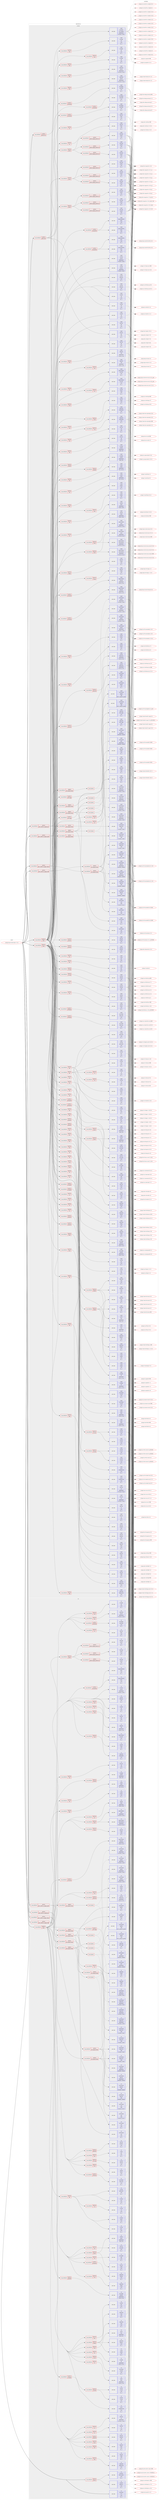 digraph prolog {

# *************
# Graph options
# *************

newrank=true;
concentrate=true;
compound=true;
graph [rankdir=LR,fontname=Helvetica,fontsize=10,ranksep=1.5];#, ranksep=2.5, nodesep=0.2];
edge  [arrowhead=vee];
node  [fontname=Helvetica,fontsize=10];

# **********
# The ebuild
# **********

subgraph cluster_leftcol {
color=gray;
label=<<i>ebuild</i>>;
id [label="portage://app-emulation/qemu-7.2.14", color=red, width=4, href="../app-emulation/qemu-7.2.14.svg"];
}

# ****************
# The dependencies
# ****************

subgraph cluster_midcol {
color=gray;
label=<<i>dependencies</i>>;
subgraph cluster_compile {
fillcolor="#eeeeee";
style=filled;
label=<<i>compile</i>>;
subgraph cond6931 {
dependency25358 [label=<<TABLE BORDER="0" CELLBORDER="1" CELLSPACING="0" CELLPADDING="4"><TR><TD ROWSPAN="3" CELLPADDING="10">use_conditional</TD></TR><TR><TD>negative</TD></TR><TR><TD>static</TD></TR></TABLE>>, shape=none, color=red];
subgraph pack18281 {
dependency25403 [label=<<TABLE BORDER="0" CELLBORDER="1" CELLSPACING="0" CELLPADDING="4" WIDTH="220"><TR><TD ROWSPAN="6" CELLPADDING="30">pack_dep</TD></TR><TR><TD WIDTH="110">install</TD></TR><TR><TD>dev-libs</TD></TR><TR><TD>glib</TD></TR><TR><TD>none</TD></TR><TR><TD>[[],,,,]</TD></TR></TABLE>>, shape=none, color=blue];
}
dependency25358:e -> dependency25403:w [weight=20,style="dashed",arrowhead="vee"];
subgraph pack18314 {
dependency25409 [label=<<TABLE BORDER="0" CELLBORDER="1" CELLSPACING="0" CELLPADDING="4" WIDTH="220"><TR><TD ROWSPAN="6" CELLPADDING="30">pack_dep</TD></TR><TR><TD WIDTH="110">install</TD></TR><TR><TD>sys-libs</TD></TR><TR><TD>zlib</TD></TR><TR><TD>none</TD></TR><TR><TD>[[],,,,]</TD></TR></TABLE>>, shape=none, color=blue];
}
dependency25358:e -> dependency25409:w [weight=20,style="dashed",arrowhead="vee"];
subgraph cond6946 {
dependency25412 [label=<<TABLE BORDER="0" CELLBORDER="1" CELLSPACING="0" CELLPADDING="4"><TR><TD ROWSPAN="3" CELLPADDING="10">use_conditional</TD></TR><TR><TD>positive</TD></TR><TR><TD>python</TD></TR></TABLE>>, shape=none, color=red];
subgraph cond6955 {
dependency25435 [label=<<TABLE BORDER="0" CELLBORDER="1" CELLSPACING="0" CELLPADDING="4"><TR><TD ROWSPAN="3" CELLPADDING="10">use_conditional</TD></TR><TR><TD>positive</TD></TR><TR><TD>python_targets_python3_10</TD></TR></TABLE>>, shape=none, color=red];
subgraph pack18381 {
dependency25548 [label=<<TABLE BORDER="0" CELLBORDER="1" CELLSPACING="0" CELLPADDING="4" WIDTH="220"><TR><TD ROWSPAN="6" CELLPADDING="30">pack_dep</TD></TR><TR><TD WIDTH="110">install</TD></TR><TR><TD>dev-lang</TD></TR><TR><TD>python</TD></TR><TR><TD>none</TD></TR><TR><TD>[[],,,,]</TD></TR></TABLE>>, shape=none, color=blue];
}
dependency25435:e -> dependency25548:w [weight=20,style="dashed",arrowhead="vee"];
}
dependency25412:e -> dependency25435:w [weight=20,style="dashed",arrowhead="vee"];
subgraph cond6994 {
dependency25571 [label=<<TABLE BORDER="0" CELLBORDER="1" CELLSPACING="0" CELLPADDING="4"><TR><TD ROWSPAN="3" CELLPADDING="10">use_conditional</TD></TR><TR><TD>positive</TD></TR><TR><TD>python_targets_python3_11</TD></TR></TABLE>>, shape=none, color=red];
subgraph pack18426 {
dependency25594 [label=<<TABLE BORDER="0" CELLBORDER="1" CELLSPACING="0" CELLPADDING="4" WIDTH="220"><TR><TD ROWSPAN="6" CELLPADDING="30">pack_dep</TD></TR><TR><TD WIDTH="110">install</TD></TR><TR><TD>dev-lang</TD></TR><TR><TD>python</TD></TR><TR><TD>none</TD></TR><TR><TD>[[],,,,]</TD></TR></TABLE>>, shape=none, color=blue];
}
dependency25571:e -> dependency25594:w [weight=20,style="dashed",arrowhead="vee"];
}
dependency25412:e -> dependency25571:w [weight=20,style="dashed",arrowhead="vee"];
subgraph cond7014 {
dependency25598 [label=<<TABLE BORDER="0" CELLBORDER="1" CELLSPACING="0" CELLPADDING="4"><TR><TD ROWSPAN="3" CELLPADDING="10">use_conditional</TD></TR><TR><TD>positive</TD></TR><TR><TD>python_targets_python3_12</TD></TR></TABLE>>, shape=none, color=red];
subgraph pack18467 {
dependency25661 [label=<<TABLE BORDER="0" CELLBORDER="1" CELLSPACING="0" CELLPADDING="4" WIDTH="220"><TR><TD ROWSPAN="6" CELLPADDING="30">pack_dep</TD></TR><TR><TD WIDTH="110">install</TD></TR><TR><TD>dev-lang</TD></TR><TR><TD>python</TD></TR><TR><TD>none</TD></TR><TR><TD>[[],,,,]</TD></TR></TABLE>>, shape=none, color=blue];
}
dependency25598:e -> dependency25661:w [weight=20,style="dashed",arrowhead="vee"];
}
dependency25412:e -> dependency25598:w [weight=20,style="dashed",arrowhead="vee"];
}
dependency25358:e -> dependency25412:w [weight=20,style="dashed",arrowhead="vee"];
subgraph cond7046 {
dependency25747 [label=<<TABLE BORDER="0" CELLBORDER="1" CELLSPACING="0" CELLPADDING="4"><TR><TD ROWSPAN="3" CELLPADDING="10">use_conditional</TD></TR><TR><TD>positive</TD></TR><TR><TD>systemtap</TD></TR></TABLE>>, shape=none, color=red];
subgraph pack18542 {
dependency25841 [label=<<TABLE BORDER="0" CELLBORDER="1" CELLSPACING="0" CELLPADDING="4" WIDTH="220"><TR><TD ROWSPAN="6" CELLPADDING="30">pack_dep</TD></TR><TR><TD WIDTH="110">install</TD></TR><TR><TD>dev-debug</TD></TR><TR><TD>systemtap</TD></TR><TR><TD>none</TD></TR><TR><TD>[[],,,,]</TD></TR></TABLE>>, shape=none, color=blue];
}
dependency25747:e -> dependency25841:w [weight=20,style="dashed",arrowhead="vee"];
}
dependency25358:e -> dependency25747:w [weight=20,style="dashed",arrowhead="vee"];
subgraph cond7120 {
dependency25873 [label=<<TABLE BORDER="0" CELLBORDER="1" CELLSPACING="0" CELLPADDING="4"><TR><TD ROWSPAN="3" CELLPADDING="10">use_conditional</TD></TR><TR><TD>positive</TD></TR><TR><TD>xattr</TD></TR></TABLE>>, shape=none, color=red];
subgraph pack18646 {
dependency25945 [label=<<TABLE BORDER="0" CELLBORDER="1" CELLSPACING="0" CELLPADDING="4" WIDTH="220"><TR><TD ROWSPAN="6" CELLPADDING="30">pack_dep</TD></TR><TR><TD WIDTH="110">install</TD></TR><TR><TD>sys-apps</TD></TR><TR><TD>attr</TD></TR><TR><TD>none</TD></TR><TR><TD>[[],,,,]</TD></TR></TABLE>>, shape=none, color=blue];
}
dependency25873:e -> dependency25945:w [weight=20,style="dashed",arrowhead="vee"];
}
dependency25358:e -> dependency25873:w [weight=20,style="dashed",arrowhead="vee"];
subgraph pack18652 {
dependency25957 [label=<<TABLE BORDER="0" CELLBORDER="1" CELLSPACING="0" CELLPADDING="4" WIDTH="220"><TR><TD ROWSPAN="6" CELLPADDING="30">pack_dep</TD></TR><TR><TD WIDTH="110">install</TD></TR><TR><TD>sys-libs</TD></TR><TR><TD>libcap-ng</TD></TR><TR><TD>none</TD></TR><TR><TD>[[],,,,]</TD></TR></TABLE>>, shape=none, color=blue];
}
dependency25358:e -> dependency25957:w [weight=20,style="dashed",arrowhead="vee"];
subgraph pack18657 {
dependency25965 [label=<<TABLE BORDER="0" CELLBORDER="1" CELLSPACING="0" CELLPADDING="4" WIDTH="220"><TR><TD ROWSPAN="6" CELLPADDING="30">pack_dep</TD></TR><TR><TD WIDTH="110">install</TD></TR><TR><TD>x11-libs</TD></TR><TR><TD>pixman</TD></TR><TR><TD>greaterequal</TD></TR><TR><TD>[[0,28,0],,,0.28.0]</TD></TR></TABLE>>, shape=none, color=blue];
}
dependency25358:e -> dependency25965:w [weight=20,style="dashed",arrowhead="vee"];
subgraph cond7208 {
dependency26094 [label=<<TABLE BORDER="0" CELLBORDER="1" CELLSPACING="0" CELLPADDING="4"><TR><TD ROWSPAN="3" CELLPADDING="10">use_conditional</TD></TR><TR><TD>positive</TD></TR><TR><TD>accessibility</TD></TR></TABLE>>, shape=none, color=red];
subgraph pack18762 {
dependency26126 [label=<<TABLE BORDER="0" CELLBORDER="1" CELLSPACING="0" CELLPADDING="4" WIDTH="220"><TR><TD ROWSPAN="6" CELLPADDING="30">pack_dep</TD></TR><TR><TD WIDTH="110">install</TD></TR><TR><TD>app-accessibility</TD></TR><TR><TD>brltty</TD></TR><TR><TD>none</TD></TR><TR><TD>[[],,,,]</TD></TR></TABLE>>, shape=none, color=blue];
}
dependency26094:e -> dependency26126:w [weight=20,style="dashed",arrowhead="vee"];
subgraph pack18793 {
dependency26223 [label=<<TABLE BORDER="0" CELLBORDER="1" CELLSPACING="0" CELLPADDING="4" WIDTH="220"><TR><TD ROWSPAN="6" CELLPADDING="30">pack_dep</TD></TR><TR><TD WIDTH="110">install</TD></TR><TR><TD>app-accessibility</TD></TR><TR><TD>brltty</TD></TR><TR><TD>none</TD></TR><TR><TD>[[],,,,]</TD></TR></TABLE>>, shape=none, color=blue];
}
dependency26094:e -> dependency26223:w [weight=20,style="dashed",arrowhead="vee"];
}
dependency25358:e -> dependency26094:w [weight=20,style="dashed",arrowhead="vee"];
subgraph cond7263 {
dependency26258 [label=<<TABLE BORDER="0" CELLBORDER="1" CELLSPACING="0" CELLPADDING="4"><TR><TD ROWSPAN="3" CELLPADDING="10">use_conditional</TD></TR><TR><TD>positive</TD></TR><TR><TD>aio</TD></TR></TABLE>>, shape=none, color=red];
subgraph pack18872 {
dependency26329 [label=<<TABLE BORDER="0" CELLBORDER="1" CELLSPACING="0" CELLPADDING="4" WIDTH="220"><TR><TD ROWSPAN="6" CELLPADDING="30">pack_dep</TD></TR><TR><TD WIDTH="110">install</TD></TR><TR><TD>dev-libs</TD></TR><TR><TD>libaio</TD></TR><TR><TD>none</TD></TR><TR><TD>[[],,,,]</TD></TR></TABLE>>, shape=none, color=blue];
}
dependency26258:e -> dependency26329:w [weight=20,style="dashed",arrowhead="vee"];
}
dependency25358:e -> dependency26258:w [weight=20,style="dashed",arrowhead="vee"];
subgraph cond7294 {
dependency26445 [label=<<TABLE BORDER="0" CELLBORDER="1" CELLSPACING="0" CELLPADDING="4"><TR><TD ROWSPAN="3" CELLPADDING="10">use_conditional</TD></TR><TR><TD>positive</TD></TR><TR><TD>alsa</TD></TR></TABLE>>, shape=none, color=red];
subgraph pack18965 {
dependency26448 [label=<<TABLE BORDER="0" CELLBORDER="1" CELLSPACING="0" CELLPADDING="4" WIDTH="220"><TR><TD ROWSPAN="6" CELLPADDING="30">pack_dep</TD></TR><TR><TD WIDTH="110">install</TD></TR><TR><TD>media-libs</TD></TR><TR><TD>alsa-lib</TD></TR><TR><TD>greaterequal</TD></TR><TR><TD>[[1,0,13],,,1.0.13]</TD></TR></TABLE>>, shape=none, color=blue];
}
dependency26445:e -> dependency26448:w [weight=20,style="dashed",arrowhead="vee"];
}
dependency25358:e -> dependency26445:w [weight=20,style="dashed",arrowhead="vee"];
subgraph cond7346 {
dependency26501 [label=<<TABLE BORDER="0" CELLBORDER="1" CELLSPACING="0" CELLPADDING="4"><TR><TD ROWSPAN="3" CELLPADDING="10">use_conditional</TD></TR><TR><TD>positive</TD></TR><TR><TD>bpf</TD></TR></TABLE>>, shape=none, color=red];
subgraph pack19010 {
dependency26555 [label=<<TABLE BORDER="0" CELLBORDER="1" CELLSPACING="0" CELLPADDING="4" WIDTH="220"><TR><TD ROWSPAN="6" CELLPADDING="30">pack_dep</TD></TR><TR><TD WIDTH="110">install</TD></TR><TR><TD>dev-libs</TD></TR><TR><TD>libbpf</TD></TR><TR><TD>none</TD></TR><TR><TD>[[],,,,]</TD></TR></TABLE>>, shape=none, color=blue];
}
dependency26501:e -> dependency26555:w [weight=20,style="dashed",arrowhead="vee"];
}
dependency25358:e -> dependency26501:w [weight=20,style="dashed",arrowhead="vee"];
subgraph cond7406 {
dependency26661 [label=<<TABLE BORDER="0" CELLBORDER="1" CELLSPACING="0" CELLPADDING="4"><TR><TD ROWSPAN="3" CELLPADDING="10">use_conditional</TD></TR><TR><TD>positive</TD></TR><TR><TD>bzip2</TD></TR></TABLE>>, shape=none, color=red];
subgraph pack19092 {
dependency26733 [label=<<TABLE BORDER="0" CELLBORDER="1" CELLSPACING="0" CELLPADDING="4" WIDTH="220"><TR><TD ROWSPAN="6" CELLPADDING="30">pack_dep</TD></TR><TR><TD WIDTH="110">install</TD></TR><TR><TD>app-arch</TD></TR><TR><TD>bzip2</TD></TR><TR><TD>none</TD></TR><TR><TD>[[],,,,]</TD></TR></TABLE>>, shape=none, color=blue];
}
dependency26661:e -> dependency26733:w [weight=20,style="dashed",arrowhead="vee"];
}
dependency25358:e -> dependency26661:w [weight=20,style="dashed",arrowhead="vee"];
subgraph cond7446 {
dependency26771 [label=<<TABLE BORDER="0" CELLBORDER="1" CELLSPACING="0" CELLPADDING="4"><TR><TD ROWSPAN="3" CELLPADDING="10">use_conditional</TD></TR><TR><TD>positive</TD></TR><TR><TD>capstone</TD></TR></TABLE>>, shape=none, color=red];
subgraph pack19192 {
dependency26889 [label=<<TABLE BORDER="0" CELLBORDER="1" CELLSPACING="0" CELLPADDING="4" WIDTH="220"><TR><TD ROWSPAN="6" CELLPADDING="30">pack_dep</TD></TR><TR><TD WIDTH="110">install</TD></TR><TR><TD>dev-libs</TD></TR><TR><TD>capstone</TD></TR><TR><TD>none</TD></TR><TR><TD>[[],,,,]</TD></TR></TABLE>>, shape=none, color=blue];
}
dependency26771:e -> dependency26889:w [weight=20,style="dashed",arrowhead="vee"];
}
dependency25358:e -> dependency26771:w [weight=20,style="dashed",arrowhead="vee"];
subgraph cond7496 {
dependency26959 [label=<<TABLE BORDER="0" CELLBORDER="1" CELLSPACING="0" CELLPADDING="4"><TR><TD ROWSPAN="3" CELLPADDING="10">use_conditional</TD></TR><TR><TD>positive</TD></TR><TR><TD>curl</TD></TR></TABLE>>, shape=none, color=red];
subgraph pack19291 {
dependency26985 [label=<<TABLE BORDER="0" CELLBORDER="1" CELLSPACING="0" CELLPADDING="4" WIDTH="220"><TR><TD ROWSPAN="6" CELLPADDING="30">pack_dep</TD></TR><TR><TD WIDTH="110">install</TD></TR><TR><TD>net-misc</TD></TR><TR><TD>curl</TD></TR><TR><TD>greaterequal</TD></TR><TR><TD>[[7,15,4],,,7.15.4]</TD></TR></TABLE>>, shape=none, color=blue];
}
dependency26959:e -> dependency26985:w [weight=20,style="dashed",arrowhead="vee"];
}
dependency25358:e -> dependency26959:w [weight=20,style="dashed",arrowhead="vee"];
subgraph cond7526 {
dependency26990 [label=<<TABLE BORDER="0" CELLBORDER="1" CELLSPACING="0" CELLPADDING="4"><TR><TD ROWSPAN="3" CELLPADDING="10">use_conditional</TD></TR><TR><TD>positive</TD></TR><TR><TD>fdt</TD></TR></TABLE>>, shape=none, color=red];
subgraph pack19339 {
dependency27063 [label=<<TABLE BORDER="0" CELLBORDER="1" CELLSPACING="0" CELLPADDING="4" WIDTH="220"><TR><TD ROWSPAN="6" CELLPADDING="30">pack_dep</TD></TR><TR><TD WIDTH="110">install</TD></TR><TR><TD>sys-apps</TD></TR><TR><TD>dtc</TD></TR><TR><TD>greaterequal</TD></TR><TR><TD>[[1,5,1],,,1.5.1]</TD></TR></TABLE>>, shape=none, color=blue];
}
dependency26990:e -> dependency27063:w [weight=20,style="dashed",arrowhead="vee"];
}
dependency25358:e -> dependency26990:w [weight=20,style="dashed",arrowhead="vee"];
subgraph cond7553 {
dependency27135 [label=<<TABLE BORDER="0" CELLBORDER="1" CELLSPACING="0" CELLPADDING="4"><TR><TD ROWSPAN="3" CELLPADDING="10">use_conditional</TD></TR><TR><TD>positive</TD></TR><TR><TD>fuse</TD></TR></TABLE>>, shape=none, color=red];
subgraph pack19405 {
dependency27138 [label=<<TABLE BORDER="0" CELLBORDER="1" CELLSPACING="0" CELLPADDING="4" WIDTH="220"><TR><TD ROWSPAN="6" CELLPADDING="30">pack_dep</TD></TR><TR><TD WIDTH="110">install</TD></TR><TR><TD>sys-fs</TD></TR><TR><TD>fuse</TD></TR><TR><TD>greaterequal</TD></TR><TR><TD>[[3,1],,,3.1]</TD></TR></TABLE>>, shape=none, color=blue];
}
dependency27135:e -> dependency27138:w [weight=20,style="dashed",arrowhead="vee"];
}
dependency25358:e -> dependency27135:w [weight=20,style="dashed",arrowhead="vee"];
subgraph cond7581 {
dependency27161 [label=<<TABLE BORDER="0" CELLBORDER="1" CELLSPACING="0" CELLPADDING="4"><TR><TD ROWSPAN="3" CELLPADDING="10">use_conditional</TD></TR><TR><TD>positive</TD></TR><TR><TD>glusterfs</TD></TR></TABLE>>, shape=none, color=red];
subgraph pack19443 {
dependency27211 [label=<<TABLE BORDER="0" CELLBORDER="1" CELLSPACING="0" CELLPADDING="4" WIDTH="220"><TR><TD ROWSPAN="6" CELLPADDING="30">pack_dep</TD></TR><TR><TD WIDTH="110">install</TD></TR><TR><TD>sys-cluster</TD></TR><TR><TD>glusterfs</TD></TR><TR><TD>greaterequal</TD></TR><TR><TD>[[3,4,0],,,3.4.0]</TD></TR></TABLE>>, shape=none, color=blue];
}
dependency27161:e -> dependency27211:w [weight=20,style="dashed",arrowhead="vee"];
}
dependency25358:e -> dependency27161:w [weight=20,style="dashed",arrowhead="vee"];
subgraph cond7634 {
dependency27309 [label=<<TABLE BORDER="0" CELLBORDER="1" CELLSPACING="0" CELLPADDING="4"><TR><TD ROWSPAN="3" CELLPADDING="10">use_conditional</TD></TR><TR><TD>positive</TD></TR><TR><TD>gnutls</TD></TR></TABLE>>, shape=none, color=red];
subgraph pack19564 {
dependency27398 [label=<<TABLE BORDER="0" CELLBORDER="1" CELLSPACING="0" CELLPADDING="4" WIDTH="220"><TR><TD ROWSPAN="6" CELLPADDING="30">pack_dep</TD></TR><TR><TD WIDTH="110">install</TD></TR><TR><TD>net-libs</TD></TR><TR><TD>gnutls</TD></TR><TR><TD>greaterequal</TD></TR><TR><TD>[[3,0],,,3.0]</TD></TR></TABLE>>, shape=none, color=blue];
}
dependency27309:e -> dependency27398:w [weight=20,style="dashed",arrowhead="vee"];
subgraph pack19589 {
dependency27407 [label=<<TABLE BORDER="0" CELLBORDER="1" CELLSPACING="0" CELLPADDING="4" WIDTH="220"><TR><TD ROWSPAN="6" CELLPADDING="30">pack_dep</TD></TR><TR><TD WIDTH="110">install</TD></TR><TR><TD>dev-libs</TD></TR><TR><TD>nettle</TD></TR><TR><TD>none</TD></TR><TR><TD>[[],,,,]</TD></TR></TABLE>>, shape=none, color=blue];
}
dependency27309:e -> dependency27407:w [weight=20,style="dashed",arrowhead="vee"];
}
dependency25358:e -> dependency27309:w [weight=20,style="dashed",arrowhead="vee"];
subgraph cond7671 {
dependency27433 [label=<<TABLE BORDER="0" CELLBORDER="1" CELLSPACING="0" CELLPADDING="4"><TR><TD ROWSPAN="3" CELLPADDING="10">use_conditional</TD></TR><TR><TD>positive</TD></TR><TR><TD>gtk</TD></TR></TABLE>>, shape=none, color=red];
subgraph pack19642 {
dependency27482 [label=<<TABLE BORDER="0" CELLBORDER="1" CELLSPACING="0" CELLPADDING="4" WIDTH="220"><TR><TD ROWSPAN="6" CELLPADDING="30">pack_dep</TD></TR><TR><TD WIDTH="110">install</TD></TR><TR><TD>x11-libs</TD></TR><TR><TD>cairo</TD></TR><TR><TD>none</TD></TR><TR><TD>[[],,,,]</TD></TR></TABLE>>, shape=none, color=blue];
}
dependency27433:e -> dependency27482:w [weight=20,style="dashed",arrowhead="vee"];
subgraph pack19646 {
dependency27518 [label=<<TABLE BORDER="0" CELLBORDER="1" CELLSPACING="0" CELLPADDING="4" WIDTH="220"><TR><TD ROWSPAN="6" CELLPADDING="30">pack_dep</TD></TR><TR><TD WIDTH="110">install</TD></TR><TR><TD>x11-libs</TD></TR><TR><TD>gdk-pixbuf</TD></TR><TR><TD>none</TD></TR><TR><TD>[[],,,,]</TD></TR></TABLE>>, shape=none, color=blue];
}
dependency27433:e -> dependency27518:w [weight=20,style="dashed",arrowhead="vee"];
subgraph pack19682 {
dependency27542 [label=<<TABLE BORDER="0" CELLBORDER="1" CELLSPACING="0" CELLPADDING="4" WIDTH="220"><TR><TD ROWSPAN="6" CELLPADDING="30">pack_dep</TD></TR><TR><TD WIDTH="110">install</TD></TR><TR><TD>x11-libs</TD></TR><TR><TD>gtk+</TD></TR><TR><TD>none</TD></TR><TR><TD>[[],,,,]</TD></TR></TABLE>>, shape=none, color=blue];
}
dependency27433:e -> dependency27542:w [weight=20,style="dashed",arrowhead="vee"];
subgraph pack19704 {
dependency27632 [label=<<TABLE BORDER="0" CELLBORDER="1" CELLSPACING="0" CELLPADDING="4" WIDTH="220"><TR><TD ROWSPAN="6" CELLPADDING="30">pack_dep</TD></TR><TR><TD WIDTH="110">install</TD></TR><TR><TD>x11-libs</TD></TR><TR><TD>libX11</TD></TR><TR><TD>none</TD></TR><TR><TD>[[],,,,]</TD></TR></TABLE>>, shape=none, color=blue];
}
dependency27433:e -> dependency27632:w [weight=20,style="dashed",arrowhead="vee"];
subgraph cond7729 {
dependency27636 [label=<<TABLE BORDER="0" CELLBORDER="1" CELLSPACING="0" CELLPADDING="4"><TR><TD ROWSPAN="3" CELLPADDING="10">use_conditional</TD></TR><TR><TD>positive</TD></TR><TR><TD>vte</TD></TR></TABLE>>, shape=none, color=red];
subgraph pack19767 {
dependency27713 [label=<<TABLE BORDER="0" CELLBORDER="1" CELLSPACING="0" CELLPADDING="4" WIDTH="220"><TR><TD ROWSPAN="6" CELLPADDING="30">pack_dep</TD></TR><TR><TD WIDTH="110">install</TD></TR><TR><TD>x11-libs</TD></TR><TR><TD>vte</TD></TR><TR><TD>none</TD></TR><TR><TD>[[],,,,]</TD></TR></TABLE>>, shape=none, color=blue];
}
dependency27636:e -> dependency27713:w [weight=20,style="dashed",arrowhead="vee"];
}
dependency27433:e -> dependency27636:w [weight=20,style="dashed",arrowhead="vee"];
}
dependency25358:e -> dependency27433:w [weight=20,style="dashed",arrowhead="vee"];
subgraph cond7776 {
dependency27791 [label=<<TABLE BORDER="0" CELLBORDER="1" CELLSPACING="0" CELLPADDING="4"><TR><TD ROWSPAN="3" CELLPADDING="10">use_conditional</TD></TR><TR><TD>positive</TD></TR><TR><TD>infiniband</TD></TR></TABLE>>, shape=none, color=red];
subgraph pack19867 {
dependency27814 [label=<<TABLE BORDER="0" CELLBORDER="1" CELLSPACING="0" CELLPADDING="4" WIDTH="220"><TR><TD ROWSPAN="6" CELLPADDING="30">pack_dep</TD></TR><TR><TD WIDTH="110">install</TD></TR><TR><TD>sys-cluster</TD></TR><TR><TD>rdma-core</TD></TR><TR><TD>none</TD></TR><TR><TD>[[],,,,]</TD></TR></TABLE>>, shape=none, color=blue];
}
dependency27791:e -> dependency27814:w [weight=20,style="dashed",arrowhead="vee"];
}
dependency25358:e -> dependency27791:w [weight=20,style="dashed",arrowhead="vee"];
subgraph cond7786 {
dependency27821 [label=<<TABLE BORDER="0" CELLBORDER="1" CELLSPACING="0" CELLPADDING="4"><TR><TD ROWSPAN="3" CELLPADDING="10">use_conditional</TD></TR><TR><TD>positive</TD></TR><TR><TD>iscsi</TD></TR></TABLE>>, shape=none, color=red];
subgraph pack19927 {
dependency27895 [label=<<TABLE BORDER="0" CELLBORDER="1" CELLSPACING="0" CELLPADDING="4" WIDTH="220"><TR><TD ROWSPAN="6" CELLPADDING="30">pack_dep</TD></TR><TR><TD WIDTH="110">install</TD></TR><TR><TD>net-libs</TD></TR><TR><TD>libiscsi</TD></TR><TR><TD>none</TD></TR><TR><TD>[[],,,,]</TD></TR></TABLE>>, shape=none, color=blue];
}
dependency27821:e -> dependency27895:w [weight=20,style="dashed",arrowhead="vee"];
}
dependency25358:e -> dependency27821:w [weight=20,style="dashed",arrowhead="vee"];
subgraph cond7813 {
dependency27973 [label=<<TABLE BORDER="0" CELLBORDER="1" CELLSPACING="0" CELLPADDING="4"><TR><TD ROWSPAN="3" CELLPADDING="10">use_conditional</TD></TR><TR><TD>positive</TD></TR><TR><TD>io-uring</TD></TR></TABLE>>, shape=none, color=red];
subgraph pack19984 {
dependency27976 [label=<<TABLE BORDER="0" CELLBORDER="1" CELLSPACING="0" CELLPADDING="4" WIDTH="220"><TR><TD ROWSPAN="6" CELLPADDING="30">pack_dep</TD></TR><TR><TD WIDTH="110">install</TD></TR><TR><TD>sys-libs</TD></TR><TR><TD>liburing</TD></TR><TR><TD>none</TD></TR><TR><TD>[[],,,,]</TD></TR></TABLE>>, shape=none, color=blue];
}
dependency27973:e -> dependency27976:w [weight=20,style="dashed",arrowhead="vee"];
}
dependency25358:e -> dependency27973:w [weight=20,style="dashed",arrowhead="vee"];
subgraph cond7818 {
dependency27983 [label=<<TABLE BORDER="0" CELLBORDER="1" CELLSPACING="0" CELLPADDING="4"><TR><TD ROWSPAN="3" CELLPADDING="10">use_conditional</TD></TR><TR><TD>positive</TD></TR><TR><TD>jack</TD></TR></TABLE>>, shape=none, color=red];
subgraph pack20003 {
dependency28070 [label=<<TABLE BORDER="0" CELLBORDER="1" CELLSPACING="0" CELLPADDING="4" WIDTH="220"><TR><TD ROWSPAN="6" CELLPADDING="30">pack_dep</TD></TR><TR><TD WIDTH="110">install</TD></TR><TR><TD>virtual</TD></TR><TR><TD>jack</TD></TR><TR><TD>none</TD></TR><TR><TD>[[],,,,]</TD></TR></TABLE>>, shape=none, color=blue];
}
dependency27983:e -> dependency28070:w [weight=20,style="dashed",arrowhead="vee"];
}
dependency25358:e -> dependency27983:w [weight=20,style="dashed",arrowhead="vee"];
subgraph cond7861 {
dependency28139 [label=<<TABLE BORDER="0" CELLBORDER="1" CELLSPACING="0" CELLPADDING="4"><TR><TD ROWSPAN="3" CELLPADDING="10">use_conditional</TD></TR><TR><TD>positive</TD></TR><TR><TD>jemalloc</TD></TR></TABLE>>, shape=none, color=red];
subgraph pack20130 {
dependency28217 [label=<<TABLE BORDER="0" CELLBORDER="1" CELLSPACING="0" CELLPADDING="4" WIDTH="220"><TR><TD ROWSPAN="6" CELLPADDING="30">pack_dep</TD></TR><TR><TD WIDTH="110">install</TD></TR><TR><TD>dev-libs</TD></TR><TR><TD>jemalloc</TD></TR><TR><TD>none</TD></TR><TR><TD>[[],,,,]</TD></TR></TABLE>>, shape=none, color=blue];
}
dependency28139:e -> dependency28217:w [weight=20,style="dashed",arrowhead="vee"];
}
dependency25358:e -> dependency28139:w [weight=20,style="dashed",arrowhead="vee"];
subgraph cond7888 {
dependency28223 [label=<<TABLE BORDER="0" CELLBORDER="1" CELLSPACING="0" CELLPADDING="4"><TR><TD ROWSPAN="3" CELLPADDING="10">use_conditional</TD></TR><TR><TD>positive</TD></TR><TR><TD>jpeg</TD></TR></TABLE>>, shape=none, color=red];
subgraph pack20169 {
dependency28272 [label=<<TABLE BORDER="0" CELLBORDER="1" CELLSPACING="0" CELLPADDING="4" WIDTH="220"><TR><TD ROWSPAN="6" CELLPADDING="30">pack_dep</TD></TR><TR><TD WIDTH="110">install</TD></TR><TR><TD>media-libs</TD></TR><TR><TD>libjpeg-turbo</TD></TR><TR><TD>none</TD></TR><TR><TD>[[],,,,]</TD></TR></TABLE>>, shape=none, color=blue];
}
dependency28223:e -> dependency28272:w [weight=20,style="dashed",arrowhead="vee"];
}
dependency25358:e -> dependency28223:w [weight=20,style="dashed",arrowhead="vee"];
subgraph cond7903 {
dependency28277 [label=<<TABLE BORDER="0" CELLBORDER="1" CELLSPACING="0" CELLPADDING="4"><TR><TD ROWSPAN="3" CELLPADDING="10">use_conditional</TD></TR><TR><TD>positive</TD></TR><TR><TD>lzo</TD></TR></TABLE>>, shape=none, color=red];
subgraph pack20190 {
dependency28353 [label=<<TABLE BORDER="0" CELLBORDER="1" CELLSPACING="0" CELLPADDING="4" WIDTH="220"><TR><TD ROWSPAN="6" CELLPADDING="30">pack_dep</TD></TR><TR><TD WIDTH="110">install</TD></TR><TR><TD>dev-libs</TD></TR><TR><TD>lzo</TD></TR><TR><TD>none</TD></TR><TR><TD>[[],,,,]</TD></TR></TABLE>>, shape=none, color=blue];
}
dependency28277:e -> dependency28353:w [weight=20,style="dashed",arrowhead="vee"];
}
dependency25358:e -> dependency28277:w [weight=20,style="dashed",arrowhead="vee"];
subgraph cond7928 {
dependency28426 [label=<<TABLE BORDER="0" CELLBORDER="1" CELLSPACING="0" CELLPADDING="4"><TR><TD ROWSPAN="3" CELLPADDING="10">use_conditional</TD></TR><TR><TD>positive</TD></TR><TR><TD>multipath</TD></TR></TABLE>>, shape=none, color=red];
subgraph pack20305 {
dependency28498 [label=<<TABLE BORDER="0" CELLBORDER="1" CELLSPACING="0" CELLPADDING="4" WIDTH="220"><TR><TD ROWSPAN="6" CELLPADDING="30">pack_dep</TD></TR><TR><TD WIDTH="110">install</TD></TR><TR><TD>sys-fs</TD></TR><TR><TD>multipath-tools</TD></TR><TR><TD>none</TD></TR><TR><TD>[[],,,,]</TD></TR></TABLE>>, shape=none, color=blue];
}
dependency28426:e -> dependency28498:w [weight=20,style="dashed",arrowhead="vee"];
}
dependency25358:e -> dependency28426:w [weight=20,style="dashed",arrowhead="vee"];
subgraph cond7965 {
dependency28505 [label=<<TABLE BORDER="0" CELLBORDER="1" CELLSPACING="0" CELLPADDING="4"><TR><TD ROWSPAN="3" CELLPADDING="10">use_conditional</TD></TR><TR><TD>positive</TD></TR><TR><TD>ncurses</TD></TR></TABLE>>, shape=none, color=red];
subgraph pack20375 {
dependency28547 [label=<<TABLE BORDER="0" CELLBORDER="1" CELLSPACING="0" CELLPADDING="4" WIDTH="220"><TR><TD ROWSPAN="6" CELLPADDING="30">pack_dep</TD></TR><TR><TD WIDTH="110">install</TD></TR><TR><TD>sys-libs</TD></TR><TR><TD>ncurses</TD></TR><TR><TD>none</TD></TR><TR><TD>[[],,,,]</TD></TR></TABLE>>, shape=none, color=blue];
}
dependency28505:e -> dependency28547:w [weight=20,style="dashed",arrowhead="vee"];
subgraph pack20395 {
dependency28616 [label=<<TABLE BORDER="0" CELLBORDER="1" CELLSPACING="0" CELLPADDING="4" WIDTH="220"><TR><TD ROWSPAN="6" CELLPADDING="30">pack_dep</TD></TR><TR><TD WIDTH="110">install</TD></TR><TR><TD>sys-libs</TD></TR><TR><TD>ncurses</TD></TR><TR><TD>none</TD></TR><TR><TD>[[],,,,]</TD></TR></TABLE>>, shape=none, color=blue];
}
dependency28505:e -> dependency28616:w [weight=20,style="dashed",arrowhead="vee"];
}
dependency25358:e -> dependency28505:w [weight=20,style="dashed",arrowhead="vee"];
subgraph cond8024 {
dependency28717 [label=<<TABLE BORDER="0" CELLBORDER="1" CELLSPACING="0" CELLPADDING="4"><TR><TD ROWSPAN="3" CELLPADDING="10">use_conditional</TD></TR><TR><TD>positive</TD></TR><TR><TD>nfs</TD></TR></TABLE>>, shape=none, color=red];
subgraph pack20498 {
dependency28767 [label=<<TABLE BORDER="0" CELLBORDER="1" CELLSPACING="0" CELLPADDING="4" WIDTH="220"><TR><TD ROWSPAN="6" CELLPADDING="30">pack_dep</TD></TR><TR><TD WIDTH="110">install</TD></TR><TR><TD>net-fs</TD></TR><TR><TD>libnfs</TD></TR><TR><TD>greaterequal</TD></TR><TR><TD>[[1,9,3],,,1.9.3]</TD></TR></TABLE>>, shape=none, color=blue];
}
dependency28717:e -> dependency28767:w [weight=20,style="dashed",arrowhead="vee"];
}
dependency25358:e -> dependency28717:w [weight=20,style="dashed",arrowhead="vee"];
subgraph cond8045 {
dependency28781 [label=<<TABLE BORDER="0" CELLBORDER="1" CELLSPACING="0" CELLPADDING="4"><TR><TD ROWSPAN="3" CELLPADDING="10">use_conditional</TD></TR><TR><TD>positive</TD></TR><TR><TD>numa</TD></TR></TABLE>>, shape=none, color=red];
subgraph pack20609 {
dependency28883 [label=<<TABLE BORDER="0" CELLBORDER="1" CELLSPACING="0" CELLPADDING="4" WIDTH="220"><TR><TD ROWSPAN="6" CELLPADDING="30">pack_dep</TD></TR><TR><TD WIDTH="110">install</TD></TR><TR><TD>sys-process</TD></TR><TR><TD>numactl</TD></TR><TR><TD>none</TD></TR><TR><TD>[[],,,,]</TD></TR></TABLE>>, shape=none, color=blue];
}
dependency28781:e -> dependency28883:w [weight=20,style="dashed",arrowhead="vee"];
}
dependency25358:e -> dependency28781:w [weight=20,style="dashed",arrowhead="vee"];
subgraph cond8081 {
dependency28889 [label=<<TABLE BORDER="0" CELLBORDER="1" CELLSPACING="0" CELLPADDING="4"><TR><TD ROWSPAN="3" CELLPADDING="10">use_conditional</TD></TR><TR><TD>positive</TD></TR><TR><TD>opengl</TD></TR></TABLE>>, shape=none, color=red];
subgraph pack20613 {
dependency28920 [label=<<TABLE BORDER="0" CELLBORDER="1" CELLSPACING="0" CELLPADDING="4" WIDTH="220"><TR><TD ROWSPAN="6" CELLPADDING="30">pack_dep</TD></TR><TR><TD WIDTH="110">install</TD></TR><TR><TD>virtual</TD></TR><TR><TD>opengl</TD></TR><TR><TD>none</TD></TR><TR><TD>[[],,,,]</TD></TR></TABLE>>, shape=none, color=blue];
}
dependency28889:e -> dependency28920:w [weight=20,style="dashed",arrowhead="vee"];
subgraph pack20649 {
dependency28969 [label=<<TABLE BORDER="0" CELLBORDER="1" CELLSPACING="0" CELLPADDING="4" WIDTH="220"><TR><TD ROWSPAN="6" CELLPADDING="30">pack_dep</TD></TR><TR><TD WIDTH="110">install</TD></TR><TR><TD>media-libs</TD></TR><TR><TD>libepoxy</TD></TR><TR><TD>none</TD></TR><TR><TD>[[],,,,]</TD></TR></TABLE>>, shape=none, color=blue];
}
dependency28889:e -> dependency28969:w [weight=20,style="dashed",arrowhead="vee"];
subgraph pack20674 {
dependency29000 [label=<<TABLE BORDER="0" CELLBORDER="1" CELLSPACING="0" CELLPADDING="4" WIDTH="220"><TR><TD ROWSPAN="6" CELLPADDING="30">pack_dep</TD></TR><TR><TD WIDTH="110">install</TD></TR><TR><TD>media-libs</TD></TR><TR><TD>mesa</TD></TR><TR><TD>none</TD></TR><TR><TD>[[],,,,]</TD></TR></TABLE>>, shape=none, color=blue];
}
dependency28889:e -> dependency29000:w [weight=20,style="dashed",arrowhead="vee"];
subgraph pack20725 {
dependency29195 [label=<<TABLE BORDER="0" CELLBORDER="1" CELLSPACING="0" CELLPADDING="4" WIDTH="220"><TR><TD ROWSPAN="6" CELLPADDING="30">pack_dep</TD></TR><TR><TD WIDTH="110">install</TD></TR><TR><TD>media-libs</TD></TR><TR><TD>mesa</TD></TR><TR><TD>none</TD></TR><TR><TD>[[],,,,]</TD></TR></TABLE>>, shape=none, color=blue];
}
dependency28889:e -> dependency29195:w [weight=20,style="dashed",arrowhead="vee"];
}
dependency25358:e -> dependency28889:w [weight=20,style="dashed",arrowhead="vee"];
subgraph cond8188 {
dependency29266 [label=<<TABLE BORDER="0" CELLBORDER="1" CELLSPACING="0" CELLPADDING="4"><TR><TD ROWSPAN="3" CELLPADDING="10">use_conditional</TD></TR><TR><TD>positive</TD></TR><TR><TD>pam</TD></TR></TABLE>>, shape=none, color=red];
subgraph pack20861 {
dependency29330 [label=<<TABLE BORDER="0" CELLBORDER="1" CELLSPACING="0" CELLPADDING="4" WIDTH="220"><TR><TD ROWSPAN="6" CELLPADDING="30">pack_dep</TD></TR><TR><TD WIDTH="110">install</TD></TR><TR><TD>sys-libs</TD></TR><TR><TD>pam</TD></TR><TR><TD>none</TD></TR><TR><TD>[[],,,,]</TD></TR></TABLE>>, shape=none, color=blue];
}
dependency29266:e -> dependency29330:w [weight=20,style="dashed",arrowhead="vee"];
}
dependency25358:e -> dependency29266:w [weight=20,style="dashed",arrowhead="vee"];
subgraph cond8217 {
dependency29334 [label=<<TABLE BORDER="0" CELLBORDER="1" CELLSPACING="0" CELLPADDING="4"><TR><TD ROWSPAN="3" CELLPADDING="10">use_conditional</TD></TR><TR><TD>positive</TD></TR><TR><TD>png</TD></TR></TABLE>>, shape=none, color=red];
subgraph pack20949 {
dependency29435 [label=<<TABLE BORDER="0" CELLBORDER="1" CELLSPACING="0" CELLPADDING="4" WIDTH="220"><TR><TD ROWSPAN="6" CELLPADDING="30">pack_dep</TD></TR><TR><TD WIDTH="110">install</TD></TR><TR><TD>media-libs</TD></TR><TR><TD>libpng</TD></TR><TR><TD>none</TD></TR><TR><TD>[[],,,,]</TD></TR></TABLE>>, shape=none, color=blue];
}
dependency29334:e -> dependency29435:w [weight=20,style="dashed",arrowhead="vee"];
}
dependency25358:e -> dependency29334:w [weight=20,style="dashed",arrowhead="vee"];
subgraph cond8244 {
dependency29443 [label=<<TABLE BORDER="0" CELLBORDER="1" CELLSPACING="0" CELLPADDING="4"><TR><TD ROWSPAN="3" CELLPADDING="10">use_conditional</TD></TR><TR><TD>positive</TD></TR><TR><TD>pulseaudio</TD></TR></TABLE>>, shape=none, color=red];
subgraph pack20983 {
dependency29446 [label=<<TABLE BORDER="0" CELLBORDER="1" CELLSPACING="0" CELLPADDING="4" WIDTH="220"><TR><TD ROWSPAN="6" CELLPADDING="30">pack_dep</TD></TR><TR><TD WIDTH="110">install</TD></TR><TR><TD>media-libs</TD></TR><TR><TD>libpulse</TD></TR><TR><TD>none</TD></TR><TR><TD>[[],,,,]</TD></TR></TABLE>>, shape=none, color=blue];
}
dependency29443:e -> dependency29446:w [weight=20,style="dashed",arrowhead="vee"];
}
dependency25358:e -> dependency29443:w [weight=20,style="dashed",arrowhead="vee"];
subgraph cond8248 {
dependency29450 [label=<<TABLE BORDER="0" CELLBORDER="1" CELLSPACING="0" CELLPADDING="4"><TR><TD ROWSPAN="3" CELLPADDING="10">use_conditional</TD></TR><TR><TD>positive</TD></TR><TR><TD>rbd</TD></TR></TABLE>>, shape=none, color=red];
subgraph pack21028 {
dependency29539 [label=<<TABLE BORDER="0" CELLBORDER="1" CELLSPACING="0" CELLPADDING="4" WIDTH="220"><TR><TD ROWSPAN="6" CELLPADDING="30">pack_dep</TD></TR><TR><TD WIDTH="110">install</TD></TR><TR><TD>sys-cluster</TD></TR><TR><TD>ceph</TD></TR><TR><TD>none</TD></TR><TR><TD>[[],,,,]</TD></TR></TABLE>>, shape=none, color=blue];
}
dependency29450:e -> dependency29539:w [weight=20,style="dashed",arrowhead="vee"];
}
dependency25358:e -> dependency29450:w [weight=20,style="dashed",arrowhead="vee"];
subgraph cond8278 {
dependency29550 [label=<<TABLE BORDER="0" CELLBORDER="1" CELLSPACING="0" CELLPADDING="4"><TR><TD ROWSPAN="3" CELLPADDING="10">use_conditional</TD></TR><TR><TD>positive</TD></TR><TR><TD>sasl</TD></TR></TABLE>>, shape=none, color=red];
subgraph pack21060 {
dependency29701 [label=<<TABLE BORDER="0" CELLBORDER="1" CELLSPACING="0" CELLPADDING="4" WIDTH="220"><TR><TD ROWSPAN="6" CELLPADDING="30">pack_dep</TD></TR><TR><TD WIDTH="110">install</TD></TR><TR><TD>dev-libs</TD></TR><TR><TD>cyrus-sasl</TD></TR><TR><TD>none</TD></TR><TR><TD>[[],,,,]</TD></TR></TABLE>>, shape=none, color=blue];
}
dependency29550:e -> dependency29701:w [weight=20,style="dashed",arrowhead="vee"];
}
dependency25358:e -> dependency29550:w [weight=20,style="dashed",arrowhead="vee"];
subgraph cond8321 {
dependency29733 [label=<<TABLE BORDER="0" CELLBORDER="1" CELLSPACING="0" CELLPADDING="4"><TR><TD ROWSPAN="3" CELLPADDING="10">use_conditional</TD></TR><TR><TD>positive</TD></TR><TR><TD>sdl</TD></TR></TABLE>>, shape=none, color=red];
subgraph pack21182 {
dependency29754 [label=<<TABLE BORDER="0" CELLBORDER="1" CELLSPACING="0" CELLPADDING="4" WIDTH="220"><TR><TD ROWSPAN="6" CELLPADDING="30">pack_dep</TD></TR><TR><TD WIDTH="110">install</TD></TR><TR><TD>media-libs</TD></TR><TR><TD>libsdl2</TD></TR><TR><TD>none</TD></TR><TR><TD>[[],,,,]</TD></TR></TABLE>>, shape=none, color=blue];
}
dependency29733:e -> dependency29754:w [weight=20,style="dashed",arrowhead="vee"];
subgraph pack21199 {
dependency29772 [label=<<TABLE BORDER="0" CELLBORDER="1" CELLSPACING="0" CELLPADDING="4" WIDTH="220"><TR><TD ROWSPAN="6" CELLPADDING="30">pack_dep</TD></TR><TR><TD WIDTH="110">install</TD></TR><TR><TD>media-libs</TD></TR><TR><TD>libsdl2</TD></TR><TR><TD>none</TD></TR><TR><TD>[[],,,,]</TD></TR></TABLE>>, shape=none, color=blue];
}
dependency29733:e -> dependency29772:w [weight=20,style="dashed",arrowhead="vee"];
}
dependency25358:e -> dependency29733:w [weight=20,style="dashed",arrowhead="vee"];
subgraph cond8345 {
dependency29801 [label=<<TABLE BORDER="0" CELLBORDER="1" CELLSPACING="0" CELLPADDING="4"><TR><TD ROWSPAN="3" CELLPADDING="10">use_conditional</TD></TR><TR><TD>positive</TD></TR><TR><TD>sdl-image</TD></TR></TABLE>>, shape=none, color=red];
subgraph pack21229 {
dependency29846 [label=<<TABLE BORDER="0" CELLBORDER="1" CELLSPACING="0" CELLPADDING="4" WIDTH="220"><TR><TD ROWSPAN="6" CELLPADDING="30">pack_dep</TD></TR><TR><TD WIDTH="110">install</TD></TR><TR><TD>media-libs</TD></TR><TR><TD>sdl2-image</TD></TR><TR><TD>none</TD></TR><TR><TD>[[],,,,]</TD></TR></TABLE>>, shape=none, color=blue];
}
dependency29801:e -> dependency29846:w [weight=20,style="dashed",arrowhead="vee"];
}
dependency25358:e -> dependency29801:w [weight=20,style="dashed",arrowhead="vee"];
subgraph cond8367 {
dependency29907 [label=<<TABLE BORDER="0" CELLBORDER="1" CELLSPACING="0" CELLPADDING="4"><TR><TD ROWSPAN="3" CELLPADDING="10">use_conditional</TD></TR><TR><TD>positive</TD></TR><TR><TD>seccomp</TD></TR></TABLE>>, shape=none, color=red];
subgraph pack21299 {
dependency29928 [label=<<TABLE BORDER="0" CELLBORDER="1" CELLSPACING="0" CELLPADDING="4" WIDTH="220"><TR><TD ROWSPAN="6" CELLPADDING="30">pack_dep</TD></TR><TR><TD WIDTH="110">install</TD></TR><TR><TD>sys-libs</TD></TR><TR><TD>libseccomp</TD></TR><TR><TD>greaterequal</TD></TR><TR><TD>[[2,1,0],,,2.1.0]</TD></TR></TABLE>>, shape=none, color=blue];
}
dependency29907:e -> dependency29928:w [weight=20,style="dashed",arrowhead="vee"];
}
dependency25358:e -> dependency29907:w [weight=20,style="dashed",arrowhead="vee"];
subgraph cond8415 {
dependency30036 [label=<<TABLE BORDER="0" CELLBORDER="1" CELLSPACING="0" CELLPADDING="4"><TR><TD ROWSPAN="3" CELLPADDING="10">use_conditional</TD></TR><TR><TD>positive</TD></TR><TR><TD>slirp</TD></TR></TABLE>>, shape=none, color=red];
subgraph pack21387 {
dependency30060 [label=<<TABLE BORDER="0" CELLBORDER="1" CELLSPACING="0" CELLPADDING="4" WIDTH="220"><TR><TD ROWSPAN="6" CELLPADDING="30">pack_dep</TD></TR><TR><TD WIDTH="110">install</TD></TR><TR><TD>net-libs</TD></TR><TR><TD>libslirp</TD></TR><TR><TD>none</TD></TR><TR><TD>[[],,,,]</TD></TR></TABLE>>, shape=none, color=blue];
}
dependency30036:e -> dependency30060:w [weight=20,style="dashed",arrowhead="vee"];
}
dependency25358:e -> dependency30036:w [weight=20,style="dashed",arrowhead="vee"];
subgraph cond8425 {
dependency30176 [label=<<TABLE BORDER="0" CELLBORDER="1" CELLSPACING="0" CELLPADDING="4"><TR><TD ROWSPAN="3" CELLPADDING="10">use_conditional</TD></TR><TR><TD>positive</TD></TR><TR><TD>smartcard</TD></TR></TABLE>>, shape=none, color=red];
subgraph pack21494 {
dependency30220 [label=<<TABLE BORDER="0" CELLBORDER="1" CELLSPACING="0" CELLPADDING="4" WIDTH="220"><TR><TD ROWSPAN="6" CELLPADDING="30">pack_dep</TD></TR><TR><TD WIDTH="110">install</TD></TR><TR><TD>app-emulation</TD></TR><TR><TD>libcacard</TD></TR><TR><TD>greaterequal</TD></TR><TR><TD>[[2,5,0],,,2.5.0]</TD></TR></TABLE>>, shape=none, color=blue];
}
dependency30176:e -> dependency30220:w [weight=20,style="dashed",arrowhead="vee"];
}
dependency25358:e -> dependency30176:w [weight=20,style="dashed",arrowhead="vee"];
subgraph cond8483 {
dependency30270 [label=<<TABLE BORDER="0" CELLBORDER="1" CELLSPACING="0" CELLPADDING="4"><TR><TD ROWSPAN="3" CELLPADDING="10">use_conditional</TD></TR><TR><TD>positive</TD></TR><TR><TD>snappy</TD></TR></TABLE>>, shape=none, color=red];
subgraph pack21545 {
dependency30278 [label=<<TABLE BORDER="0" CELLBORDER="1" CELLSPACING="0" CELLPADDING="4" WIDTH="220"><TR><TD ROWSPAN="6" CELLPADDING="30">pack_dep</TD></TR><TR><TD WIDTH="110">install</TD></TR><TR><TD>app-arch</TD></TR><TR><TD>snappy</TD></TR><TR><TD>none</TD></TR><TR><TD>[[],,,,]</TD></TR></TABLE>>, shape=none, color=blue];
}
dependency30270:e -> dependency30278:w [weight=20,style="dashed",arrowhead="vee"];
}
dependency25358:e -> dependency30270:w [weight=20,style="dashed",arrowhead="vee"];
subgraph cond8494 {
dependency30292 [label=<<TABLE BORDER="0" CELLBORDER="1" CELLSPACING="0" CELLPADDING="4"><TR><TD ROWSPAN="3" CELLPADDING="10">use_conditional</TD></TR><TR><TD>positive</TD></TR><TR><TD>spice</TD></TR></TABLE>>, shape=none, color=red];
subgraph pack21602 {
dependency30372 [label=<<TABLE BORDER="0" CELLBORDER="1" CELLSPACING="0" CELLPADDING="4" WIDTH="220"><TR><TD ROWSPAN="6" CELLPADDING="30">pack_dep</TD></TR><TR><TD WIDTH="110">install</TD></TR><TR><TD>app-emulation</TD></TR><TR><TD>spice-protocol</TD></TR><TR><TD>greaterequal</TD></TR><TR><TD>[[0,12,3],,,0.12.3]</TD></TR></TABLE>>, shape=none, color=blue];
}
dependency30292:e -> dependency30372:w [weight=20,style="dashed",arrowhead="vee"];
subgraph pack21615 {
dependency30400 [label=<<TABLE BORDER="0" CELLBORDER="1" CELLSPACING="0" CELLPADDING="4" WIDTH="220"><TR><TD ROWSPAN="6" CELLPADDING="30">pack_dep</TD></TR><TR><TD WIDTH="110">install</TD></TR><TR><TD>app-emulation</TD></TR><TR><TD>spice</TD></TR><TR><TD>greaterequal</TD></TR><TR><TD>[[0,12,0],,,0.12.0]</TD></TR></TABLE>>, shape=none, color=blue];
}
dependency30292:e -> dependency30400:w [weight=20,style="dashed",arrowhead="vee"];
}
dependency25358:e -> dependency30292:w [weight=20,style="dashed",arrowhead="vee"];
subgraph cond8546 {
dependency30497 [label=<<TABLE BORDER="0" CELLBORDER="1" CELLSPACING="0" CELLPADDING="4"><TR><TD ROWSPAN="3" CELLPADDING="10">use_conditional</TD></TR><TR><TD>positive</TD></TR><TR><TD>ssh</TD></TR></TABLE>>, shape=none, color=red];
subgraph pack21713 {
dependency30522 [label=<<TABLE BORDER="0" CELLBORDER="1" CELLSPACING="0" CELLPADDING="4" WIDTH="220"><TR><TD ROWSPAN="6" CELLPADDING="30">pack_dep</TD></TR><TR><TD WIDTH="110">install</TD></TR><TR><TD>net-libs</TD></TR><TR><TD>libssh</TD></TR><TR><TD>greaterequal</TD></TR><TR><TD>[[0,8,6],,,0.8.6]</TD></TR></TABLE>>, shape=none, color=blue];
}
dependency30497:e -> dependency30522:w [weight=20,style="dashed",arrowhead="vee"];
}
dependency25358:e -> dependency30497:w [weight=20,style="dashed",arrowhead="vee"];
subgraph cond8569 {
dependency30557 [label=<<TABLE BORDER="0" CELLBORDER="1" CELLSPACING="0" CELLPADDING="4"><TR><TD ROWSPAN="3" CELLPADDING="10">use_conditional</TD></TR><TR><TD>positive</TD></TR><TR><TD>udev</TD></TR></TABLE>>, shape=none, color=red];
subgraph pack21748 {
dependency30583 [label=<<TABLE BORDER="0" CELLBORDER="1" CELLSPACING="0" CELLPADDING="4" WIDTH="220"><TR><TD ROWSPAN="6" CELLPADDING="30">pack_dep</TD></TR><TR><TD WIDTH="110">install</TD></TR><TR><TD>virtual</TD></TR><TR><TD>libudev</TD></TR><TR><TD>none</TD></TR><TR><TD>[[],,,,]</TD></TR></TABLE>>, shape=none, color=blue];
}
dependency30557:e -> dependency30583:w [weight=20,style="dashed",arrowhead="vee"];
}
dependency25358:e -> dependency30557:w [weight=20,style="dashed",arrowhead="vee"];
subgraph cond8589 {
dependency30587 [label=<<TABLE BORDER="0" CELLBORDER="1" CELLSPACING="0" CELLPADDING="4"><TR><TD ROWSPAN="3" CELLPADDING="10">use_conditional</TD></TR><TR><TD>positive</TD></TR><TR><TD>usb</TD></TR></TABLE>>, shape=none, color=red];
subgraph pack21753 {
dependency30618 [label=<<TABLE BORDER="0" CELLBORDER="1" CELLSPACING="0" CELLPADDING="4" WIDTH="220"><TR><TD ROWSPAN="6" CELLPADDING="30">pack_dep</TD></TR><TR><TD WIDTH="110">install</TD></TR><TR><TD>virtual</TD></TR><TR><TD>libusb</TD></TR><TR><TD>greaterequal</TD></TR><TR><TD>[[1],,-r2,1-r2]</TD></TR></TABLE>>, shape=none, color=blue];
}
dependency30587:e -> dependency30618:w [weight=20,style="dashed",arrowhead="vee"];
}
dependency25358:e -> dependency30587:w [weight=20,style="dashed",arrowhead="vee"];
subgraph cond8608 {
dependency30646 [label=<<TABLE BORDER="0" CELLBORDER="1" CELLSPACING="0" CELLPADDING="4"><TR><TD ROWSPAN="3" CELLPADDING="10">use_conditional</TD></TR><TR><TD>positive</TD></TR><TR><TD>usbredir</TD></TR></TABLE>>, shape=none, color=red];
subgraph pack21785 {
dependency30649 [label=<<TABLE BORDER="0" CELLBORDER="1" CELLSPACING="0" CELLPADDING="4" WIDTH="220"><TR><TD ROWSPAN="6" CELLPADDING="30">pack_dep</TD></TR><TR><TD WIDTH="110">install</TD></TR><TR><TD>sys-apps</TD></TR><TR><TD>usbredir</TD></TR><TR><TD>greaterequal</TD></TR><TR><TD>[[0,6],,,0.6]</TD></TR></TABLE>>, shape=none, color=blue];
}
dependency30646:e -> dependency30649:w [weight=20,style="dashed",arrowhead="vee"];
}
dependency25358:e -> dependency30646:w [weight=20,style="dashed",arrowhead="vee"];
subgraph cond8617 {
dependency30703 [label=<<TABLE BORDER="0" CELLBORDER="1" CELLSPACING="0" CELLPADDING="4"><TR><TD ROWSPAN="3" CELLPADDING="10">use_conditional</TD></TR><TR><TD>positive</TD></TR><TR><TD>vde</TD></TR></TABLE>>, shape=none, color=red];
subgraph pack21854 {
dependency30798 [label=<<TABLE BORDER="0" CELLBORDER="1" CELLSPACING="0" CELLPADDING="4" WIDTH="220"><TR><TD ROWSPAN="6" CELLPADDING="30">pack_dep</TD></TR><TR><TD WIDTH="110">install</TD></TR><TR><TD>net-misc</TD></TR><TR><TD>vde</TD></TR><TR><TD>none</TD></TR><TR><TD>[[],,,,]</TD></TR></TABLE>>, shape=none, color=blue];
}
dependency30703:e -> dependency30798:w [weight=20,style="dashed",arrowhead="vee"];
}
dependency25358:e -> dependency30703:w [weight=20,style="dashed",arrowhead="vee"];
subgraph cond8670 {
dependency30830 [label=<<TABLE BORDER="0" CELLBORDER="1" CELLSPACING="0" CELLPADDING="4"><TR><TD ROWSPAN="3" CELLPADDING="10">use_conditional</TD></TR><TR><TD>positive</TD></TR><TR><TD>virgl</TD></TR></TABLE>>, shape=none, color=red];
subgraph pack21920 {
dependency30858 [label=<<TABLE BORDER="0" CELLBORDER="1" CELLSPACING="0" CELLPADDING="4" WIDTH="220"><TR><TD ROWSPAN="6" CELLPADDING="30">pack_dep</TD></TR><TR><TD WIDTH="110">install</TD></TR><TR><TD>media-libs</TD></TR><TR><TD>virglrenderer</TD></TR><TR><TD>none</TD></TR><TR><TD>[[],,,,]</TD></TR></TABLE>>, shape=none, color=blue];
}
dependency30830:e -> dependency30858:w [weight=20,style="dashed",arrowhead="vee"];
}
dependency25358:e -> dependency30830:w [weight=20,style="dashed",arrowhead="vee"];
subgraph cond8687 {
dependency30866 [label=<<TABLE BORDER="0" CELLBORDER="1" CELLSPACING="0" CELLPADDING="4"><TR><TD ROWSPAN="3" CELLPADDING="10">use_conditional</TD></TR><TR><TD>positive</TD></TR><TR><TD>virtfs</TD></TR></TABLE>>, shape=none, color=red];
subgraph pack21925 {
dependency30869 [label=<<TABLE BORDER="0" CELLBORDER="1" CELLSPACING="0" CELLPADDING="4" WIDTH="220"><TR><TD ROWSPAN="6" CELLPADDING="30">pack_dep</TD></TR><TR><TD WIDTH="110">install</TD></TR><TR><TD>sys-libs</TD></TR><TR><TD>libcap</TD></TR><TR><TD>none</TD></TR><TR><TD>[[],,,,]</TD></TR></TABLE>>, shape=none, color=blue];
}
dependency30866:e -> dependency30869:w [weight=20,style="dashed",arrowhead="vee"];
}
dependency25358:e -> dependency30866:w [weight=20,style="dashed",arrowhead="vee"];
subgraph cond8705 {
dependency30956 [label=<<TABLE BORDER="0" CELLBORDER="1" CELLSPACING="0" CELLPADDING="4"><TR><TD ROWSPAN="3" CELLPADDING="10">use_conditional</TD></TR><TR><TD>positive</TD></TR><TR><TD>xen</TD></TR></TABLE>>, shape=none, color=red];
subgraph pack22024 {
dependency31016 [label=<<TABLE BORDER="0" CELLBORDER="1" CELLSPACING="0" CELLPADDING="4" WIDTH="220"><TR><TD ROWSPAN="6" CELLPADDING="30">pack_dep</TD></TR><TR><TD WIDTH="110">install</TD></TR><TR><TD>app-emulation</TD></TR><TR><TD>xen-tools</TD></TR><TR><TD>none</TD></TR><TR><TD>[[],,,,]</TD></TR></TABLE>>, shape=none, color=blue];
}
dependency30956:e -> dependency31016:w [weight=20,style="dashed",arrowhead="vee"];
}
dependency25358:e -> dependency30956:w [weight=20,style="dashed",arrowhead="vee"];
subgraph cond8750 {
dependency31052 [label=<<TABLE BORDER="0" CELLBORDER="1" CELLSPACING="0" CELLPADDING="4"><TR><TD ROWSPAN="3" CELLPADDING="10">use_conditional</TD></TR><TR><TD>positive</TD></TR><TR><TD>zstd</TD></TR></TABLE>>, shape=none, color=red];
subgraph pack22056 {
dependency31091 [label=<<TABLE BORDER="0" CELLBORDER="1" CELLSPACING="0" CELLPADDING="4" WIDTH="220"><TR><TD ROWSPAN="6" CELLPADDING="30">pack_dep</TD></TR><TR><TD WIDTH="110">install</TD></TR><TR><TD>app-arch</TD></TR><TR><TD>zstd</TD></TR><TR><TD>greaterequal</TD></TR><TR><TD>[[1,4,0],,,1.4.0]</TD></TR></TABLE>>, shape=none, color=blue];
}
dependency31052:e -> dependency31091:w [weight=20,style="dashed",arrowhead="vee"];
}
dependency25358:e -> dependency31052:w [weight=20,style="dashed",arrowhead="vee"];
}
id:e -> dependency25358:w [weight=20,style="solid",arrowhead="vee"];
subgraph cond8774 {
dependency31131 [label=<<TABLE BORDER="0" CELLBORDER="1" CELLSPACING="0" CELLPADDING="4"><TR><TD ROWSPAN="3" CELLPADDING="10">use_conditional</TD></TR><TR><TD>positive</TD></TR><TR><TD>kernel_linux</TD></TR></TABLE>>, shape=none, color=red];
subgraph pack22135 {
dependency31202 [label=<<TABLE BORDER="0" CELLBORDER="1" CELLSPACING="0" CELLPADDING="4" WIDTH="220"><TR><TD ROWSPAN="6" CELLPADDING="30">pack_dep</TD></TR><TR><TD WIDTH="110">install</TD></TR><TR><TD>sys-kernel</TD></TR><TR><TD>linux-headers</TD></TR><TR><TD>greaterequal</TD></TR><TR><TD>[[2,6,35],,,2.6.35]</TD></TR></TABLE>>, shape=none, color=blue];
}
dependency31131:e -> dependency31202:w [weight=20,style="dashed",arrowhead="vee"];
}
id:e -> dependency31131:w [weight=20,style="solid",arrowhead="vee"];
subgraph cond8806 {
dependency31249 [label=<<TABLE BORDER="0" CELLBORDER="1" CELLSPACING="0" CELLPADDING="4"><TR><TD ROWSPAN="3" CELLPADDING="10">use_conditional</TD></TR><TR><TD>positive</TD></TR><TR><TD>qemu_softmmu_targets_i386</TD></TR></TABLE>>, shape=none, color=red];
subgraph cond8832 {
dependency31322 [label=<<TABLE BORDER="0" CELLBORDER="1" CELLSPACING="0" CELLPADDING="4"><TR><TD ROWSPAN="3" CELLPADDING="10">use_conditional</TD></TR><TR><TD>positive</TD></TR><TR><TD>pin-upstream-blobs</TD></TR></TABLE>>, shape=none, color=red];
subgraph pack22230 {
dependency31346 [label=<<TABLE BORDER="0" CELLBORDER="1" CELLSPACING="0" CELLPADDING="4" WIDTH="220"><TR><TD ROWSPAN="6" CELLPADDING="30">pack_dep</TD></TR><TR><TD WIDTH="110">install</TD></TR><TR><TD>sys-firmware</TD></TR><TR><TD>edk2-bin</TD></TR><TR><TD>tilde</TD></TR><TR><TD>[[202202],,,202202]</TD></TR></TABLE>>, shape=none, color=blue];
}
dependency31322:e -> dependency31346:w [weight=20,style="dashed",arrowhead="vee"];
subgraph pack22252 {
dependency31407 [label=<<TABLE BORDER="0" CELLBORDER="1" CELLSPACING="0" CELLPADDING="4" WIDTH="220"><TR><TD ROWSPAN="6" CELLPADDING="30">pack_dep</TD></TR><TR><TD WIDTH="110">install</TD></TR><TR><TD>sys-firmware</TD></TR><TR><TD>ipxe</TD></TR><TR><TD>tilde</TD></TR><TR><TD>[[1,21,1],,,1.21.1]</TD></TR></TABLE>>, shape=none, color=blue];
}
dependency31322:e -> dependency31407:w [weight=20,style="dashed",arrowhead="vee"];
subgraph pack22287 {
dependency31435 [label=<<TABLE BORDER="0" CELLBORDER="1" CELLSPACING="0" CELLPADDING="4" WIDTH="220"><TR><TD ROWSPAN="6" CELLPADDING="30">pack_dep</TD></TR><TR><TD WIDTH="110">install</TD></TR><TR><TD>sys-firmware</TD></TR><TR><TD>seabios-bin</TD></TR><TR><TD>tilde</TD></TR><TR><TD>[[1,16,0],,,1.16.0]</TD></TR></TABLE>>, shape=none, color=blue];
}
dependency31322:e -> dependency31435:w [weight=20,style="dashed",arrowhead="vee"];
subgraph pack22293 {
dependency31443 [label=<<TABLE BORDER="0" CELLBORDER="1" CELLSPACING="0" CELLPADDING="4" WIDTH="220"><TR><TD ROWSPAN="6" CELLPADDING="30">pack_dep</TD></TR><TR><TD WIDTH="110">install</TD></TR><TR><TD>sys-firmware</TD></TR><TR><TD>sgabios</TD></TR><TR><TD>tilde</TD></TR><TR><TD>[[0,1],,_pre10,0.1_pre10]</TD></TR></TABLE>>, shape=none, color=blue];
}
dependency31322:e -> dependency31443:w [weight=20,style="dashed",arrowhead="vee"];
}
dependency31249:e -> dependency31322:w [weight=20,style="dashed",arrowhead="vee"];
subgraph cond8892 {
dependency31492 [label=<<TABLE BORDER="0" CELLBORDER="1" CELLSPACING="0" CELLPADDING="4"><TR><TD ROWSPAN="3" CELLPADDING="10">use_conditional</TD></TR><TR><TD>negative</TD></TR><TR><TD>pin-upstream-blobs</TD></TR></TABLE>>, shape=none, color=red];
subgraph any223 {
dependency31625 [label=<<TABLE BORDER="0" CELLBORDER="1" CELLSPACING="0" CELLPADDING="4"><TR><TD CELLPADDING="10">any_of_group</TD></TR></TABLE>>, shape=none, color=red];subgraph pack22405 {
dependency31648 [label=<<TABLE BORDER="0" CELLBORDER="1" CELLSPACING="0" CELLPADDING="4" WIDTH="220"><TR><TD ROWSPAN="6" CELLPADDING="30">pack_dep</TD></TR><TR><TD WIDTH="110">install</TD></TR><TR><TD>sys-firmware</TD></TR><TR><TD>edk2</TD></TR><TR><TD>greaterequal</TD></TR><TR><TD>[[202202],,,202202]</TD></TR></TABLE>>, shape=none, color=blue];
}
dependency31625:e -> dependency31648:w [weight=20,style="dotted",arrowhead="oinv"];
subgraph pack22416 {
dependency31701 [label=<<TABLE BORDER="0" CELLBORDER="1" CELLSPACING="0" CELLPADDING="4" WIDTH="220"><TR><TD ROWSPAN="6" CELLPADDING="30">pack_dep</TD></TR><TR><TD WIDTH="110">install</TD></TR><TR><TD>sys-firmware</TD></TR><TR><TD>edk2-bin</TD></TR><TR><TD>greaterequal</TD></TR><TR><TD>[[202202],,,202202]</TD></TR></TABLE>>, shape=none, color=blue];
}
dependency31625:e -> dependency31701:w [weight=20,style="dotted",arrowhead="oinv"];
}
dependency31492:e -> dependency31625:w [weight=20,style="dashed",arrowhead="vee"];
subgraph pack22469 {
dependency31738 [label=<<TABLE BORDER="0" CELLBORDER="1" CELLSPACING="0" CELLPADDING="4" WIDTH="220"><TR><TD ROWSPAN="6" CELLPADDING="30">pack_dep</TD></TR><TR><TD WIDTH="110">install</TD></TR><TR><TD>sys-firmware</TD></TR><TR><TD>ipxe</TD></TR><TR><TD>none</TD></TR><TR><TD>[[],,,,]</TD></TR></TABLE>>, shape=none, color=blue];
}
dependency31492:e -> dependency31738:w [weight=20,style="dashed",arrowhead="vee"];
subgraph any230 {
dependency31821 [label=<<TABLE BORDER="0" CELLBORDER="1" CELLSPACING="0" CELLPADDING="4"><TR><TD CELLPADDING="10">any_of_group</TD></TR></TABLE>>, shape=none, color=red];subgraph pack22546 {
dependency31894 [label=<<TABLE BORDER="0" CELLBORDER="1" CELLSPACING="0" CELLPADDING="4" WIDTH="220"><TR><TD ROWSPAN="6" CELLPADDING="30">pack_dep</TD></TR><TR><TD WIDTH="110">install</TD></TR><TR><TD>sys-firmware</TD></TR><TR><TD>seabios</TD></TR><TR><TD>greaterequal</TD></TR><TR><TD>[[1,16,0],,,1.16.0]</TD></TR></TABLE>>, shape=none, color=blue];
}
dependency31821:e -> dependency31894:w [weight=20,style="dotted",arrowhead="oinv"];
subgraph pack22572 {
dependency31912 [label=<<TABLE BORDER="0" CELLBORDER="1" CELLSPACING="0" CELLPADDING="4" WIDTH="220"><TR><TD ROWSPAN="6" CELLPADDING="30">pack_dep</TD></TR><TR><TD WIDTH="110">install</TD></TR><TR><TD>sys-firmware</TD></TR><TR><TD>seabios-bin</TD></TR><TR><TD>greaterequal</TD></TR><TR><TD>[[1,16,0],,,1.16.0]</TD></TR></TABLE>>, shape=none, color=blue];
}
dependency31821:e -> dependency31912:w [weight=20,style="dotted",arrowhead="oinv"];
}
dependency31492:e -> dependency31821:w [weight=20,style="dashed",arrowhead="vee"];
subgraph pack22582 {
dependency31993 [label=<<TABLE BORDER="0" CELLBORDER="1" CELLSPACING="0" CELLPADDING="4" WIDTH="220"><TR><TD ROWSPAN="6" CELLPADDING="30">pack_dep</TD></TR><TR><TD WIDTH="110">install</TD></TR><TR><TD>sys-firmware</TD></TR><TR><TD>sgabios</TD></TR><TR><TD>none</TD></TR><TR><TD>[[],,,,]</TD></TR></TABLE>>, shape=none, color=blue];
}
dependency31492:e -> dependency31993:w [weight=20,style="dashed",arrowhead="vee"];
}
dependency31249:e -> dependency31492:w [weight=20,style="dashed",arrowhead="vee"];
}
id:e -> dependency31249:w [weight=20,style="solid",arrowhead="vee"];
subgraph cond9092 {
dependency32067 [label=<<TABLE BORDER="0" CELLBORDER="1" CELLSPACING="0" CELLPADDING="4"><TR><TD ROWSPAN="3" CELLPADDING="10">use_conditional</TD></TR><TR><TD>positive</TD></TR><TR><TD>qemu_softmmu_targets_ppc</TD></TR></TABLE>>, shape=none, color=red];
subgraph cond9148 {
dependency32156 [label=<<TABLE BORDER="0" CELLBORDER="1" CELLSPACING="0" CELLPADDING="4"><TR><TD ROWSPAN="3" CELLPADDING="10">use_conditional</TD></TR><TR><TD>positive</TD></TR><TR><TD>pin-upstream-blobs</TD></TR></TABLE>>, shape=none, color=red];
subgraph pack22718 {
dependency32160 [label=<<TABLE BORDER="0" CELLBORDER="1" CELLSPACING="0" CELLPADDING="4" WIDTH="220"><TR><TD ROWSPAN="6" CELLPADDING="30">pack_dep</TD></TR><TR><TD WIDTH="110">install</TD></TR><TR><TD>sys-firmware</TD></TR><TR><TD>seabios-bin</TD></TR><TR><TD>tilde</TD></TR><TR><TD>[[1,16,0],,,1.16.0]</TD></TR></TABLE>>, shape=none, color=blue];
}
dependency32156:e -> dependency32160:w [weight=20,style="dashed",arrowhead="vee"];
}
dependency32067:e -> dependency32156:w [weight=20,style="dashed",arrowhead="vee"];
subgraph cond9183 {
dependency32213 [label=<<TABLE BORDER="0" CELLBORDER="1" CELLSPACING="0" CELLPADDING="4"><TR><TD ROWSPAN="3" CELLPADDING="10">use_conditional</TD></TR><TR><TD>negative</TD></TR><TR><TD>pin-upstream-blobs</TD></TR></TABLE>>, shape=none, color=red];
subgraph any236 {
dependency32240 [label=<<TABLE BORDER="0" CELLBORDER="1" CELLSPACING="0" CELLPADDING="4"><TR><TD CELLPADDING="10">any_of_group</TD></TR></TABLE>>, shape=none, color=red];subgraph pack22764 {
dependency32357 [label=<<TABLE BORDER="0" CELLBORDER="1" CELLSPACING="0" CELLPADDING="4" WIDTH="220"><TR><TD ROWSPAN="6" CELLPADDING="30">pack_dep</TD></TR><TR><TD WIDTH="110">install</TD></TR><TR><TD>sys-firmware</TD></TR><TR><TD>seabios</TD></TR><TR><TD>greaterequal</TD></TR><TR><TD>[[1,16,0],,,1.16.0]</TD></TR></TABLE>>, shape=none, color=blue];
}
dependency32240:e -> dependency32357:w [weight=20,style="dotted",arrowhead="oinv"];
subgraph pack22831 {
dependency32416 [label=<<TABLE BORDER="0" CELLBORDER="1" CELLSPACING="0" CELLPADDING="4" WIDTH="220"><TR><TD ROWSPAN="6" CELLPADDING="30">pack_dep</TD></TR><TR><TD WIDTH="110">install</TD></TR><TR><TD>sys-firmware</TD></TR><TR><TD>seabios-bin</TD></TR><TR><TD>greaterequal</TD></TR><TR><TD>[[1,16,0],,,1.16.0]</TD></TR></TABLE>>, shape=none, color=blue];
}
dependency32240:e -> dependency32416:w [weight=20,style="dotted",arrowhead="oinv"];
}
dependency32213:e -> dependency32240:w [weight=20,style="dashed",arrowhead="vee"];
}
dependency32067:e -> dependency32213:w [weight=20,style="dashed",arrowhead="vee"];
}
id:e -> dependency32067:w [weight=20,style="solid",arrowhead="vee"];
subgraph cond9274 {
dependency32447 [label=<<TABLE BORDER="0" CELLBORDER="1" CELLSPACING="0" CELLPADDING="4"><TR><TD ROWSPAN="3" CELLPADDING="10">use_conditional</TD></TR><TR><TD>positive</TD></TR><TR><TD>qemu_softmmu_targets_ppc64</TD></TR></TABLE>>, shape=none, color=red];
subgraph cond9285 {
dependency32471 [label=<<TABLE BORDER="0" CELLBORDER="1" CELLSPACING="0" CELLPADDING="4"><TR><TD ROWSPAN="3" CELLPADDING="10">use_conditional</TD></TR><TR><TD>positive</TD></TR><TR><TD>pin-upstream-blobs</TD></TR></TABLE>>, shape=none, color=red];
subgraph pack22929 {
dependency32526 [label=<<TABLE BORDER="0" CELLBORDER="1" CELLSPACING="0" CELLPADDING="4" WIDTH="220"><TR><TD ROWSPAN="6" CELLPADDING="30">pack_dep</TD></TR><TR><TD WIDTH="110">install</TD></TR><TR><TD>sys-firmware</TD></TR><TR><TD>seabios-bin</TD></TR><TR><TD>tilde</TD></TR><TR><TD>[[1,16,0],,,1.16.0]</TD></TR></TABLE>>, shape=none, color=blue];
}
dependency32471:e -> dependency32526:w [weight=20,style="dashed",arrowhead="vee"];
}
dependency32447:e -> dependency32471:w [weight=20,style="dashed",arrowhead="vee"];
subgraph cond9317 {
dependency32531 [label=<<TABLE BORDER="0" CELLBORDER="1" CELLSPACING="0" CELLPADDING="4"><TR><TD ROWSPAN="3" CELLPADDING="10">use_conditional</TD></TR><TR><TD>negative</TD></TR><TR><TD>pin-upstream-blobs</TD></TR></TABLE>>, shape=none, color=red];
subgraph any240 {
dependency32559 [label=<<TABLE BORDER="0" CELLBORDER="1" CELLSPACING="0" CELLPADDING="4"><TR><TD CELLPADDING="10">any_of_group</TD></TR></TABLE>>, shape=none, color=red];subgraph pack22975 {
dependency32614 [label=<<TABLE BORDER="0" CELLBORDER="1" CELLSPACING="0" CELLPADDING="4" WIDTH="220"><TR><TD ROWSPAN="6" CELLPADDING="30">pack_dep</TD></TR><TR><TD WIDTH="110">install</TD></TR><TR><TD>sys-firmware</TD></TR><TR><TD>seabios</TD></TR><TR><TD>greaterequal</TD></TR><TR><TD>[[1,16,0],,,1.16.0]</TD></TR></TABLE>>, shape=none, color=blue];
}
dependency32559:e -> dependency32614:w [weight=20,style="dotted",arrowhead="oinv"];
subgraph pack22989 {
dependency32643 [label=<<TABLE BORDER="0" CELLBORDER="1" CELLSPACING="0" CELLPADDING="4" WIDTH="220"><TR><TD ROWSPAN="6" CELLPADDING="30">pack_dep</TD></TR><TR><TD WIDTH="110">install</TD></TR><TR><TD>sys-firmware</TD></TR><TR><TD>seabios-bin</TD></TR><TR><TD>greaterequal</TD></TR><TR><TD>[[1,16,0],,,1.16.0]</TD></TR></TABLE>>, shape=none, color=blue];
}
dependency32559:e -> dependency32643:w [weight=20,style="dotted",arrowhead="oinv"];
}
dependency32531:e -> dependency32559:w [weight=20,style="dashed",arrowhead="vee"];
}
dependency32447:e -> dependency32531:w [weight=20,style="dashed",arrowhead="vee"];
}
id:e -> dependency32447:w [weight=20,style="solid",arrowhead="vee"];
subgraph cond9369 {
dependency32683 [label=<<TABLE BORDER="0" CELLBORDER="1" CELLSPACING="0" CELLPADDING="4"><TR><TD ROWSPAN="3" CELLPADDING="10">use_conditional</TD></TR><TR><TD>positive</TD></TR><TR><TD>qemu_softmmu_targets_x86_64</TD></TR></TABLE>>, shape=none, color=red];
subgraph cond9393 {
dependency32744 [label=<<TABLE BORDER="0" CELLBORDER="1" CELLSPACING="0" CELLPADDING="4"><TR><TD ROWSPAN="3" CELLPADDING="10">use_conditional</TD></TR><TR><TD>positive</TD></TR><TR><TD>pin-upstream-blobs</TD></TR></TABLE>>, shape=none, color=red];
subgraph pack23051 {
dependency32753 [label=<<TABLE BORDER="0" CELLBORDER="1" CELLSPACING="0" CELLPADDING="4" WIDTH="220"><TR><TD ROWSPAN="6" CELLPADDING="30">pack_dep</TD></TR><TR><TD WIDTH="110">install</TD></TR><TR><TD>sys-firmware</TD></TR><TR><TD>edk2-bin</TD></TR><TR><TD>tilde</TD></TR><TR><TD>[[202202],,,202202]</TD></TR></TABLE>>, shape=none, color=blue];
}
dependency32744:e -> dependency32753:w [weight=20,style="dashed",arrowhead="vee"];
subgraph pack23115 {
dependency32855 [label=<<TABLE BORDER="0" CELLBORDER="1" CELLSPACING="0" CELLPADDING="4" WIDTH="220"><TR><TD ROWSPAN="6" CELLPADDING="30">pack_dep</TD></TR><TR><TD WIDTH="110">install</TD></TR><TR><TD>sys-firmware</TD></TR><TR><TD>ipxe</TD></TR><TR><TD>tilde</TD></TR><TR><TD>[[1,21,1],,,1.21.1]</TD></TR></TABLE>>, shape=none, color=blue];
}
dependency32744:e -> dependency32855:w [weight=20,style="dashed",arrowhead="vee"];
subgraph pack23133 {
dependency32908 [label=<<TABLE BORDER="0" CELLBORDER="1" CELLSPACING="0" CELLPADDING="4" WIDTH="220"><TR><TD ROWSPAN="6" CELLPADDING="30">pack_dep</TD></TR><TR><TD WIDTH="110">install</TD></TR><TR><TD>sys-firmware</TD></TR><TR><TD>seabios-bin</TD></TR><TR><TD>tilde</TD></TR><TR><TD>[[1,16,0],,,1.16.0]</TD></TR></TABLE>>, shape=none, color=blue];
}
dependency32744:e -> dependency32908:w [weight=20,style="dashed",arrowhead="vee"];
subgraph pack23162 {
dependency32958 [label=<<TABLE BORDER="0" CELLBORDER="1" CELLSPACING="0" CELLPADDING="4" WIDTH="220"><TR><TD ROWSPAN="6" CELLPADDING="30">pack_dep</TD></TR><TR><TD WIDTH="110">install</TD></TR><TR><TD>sys-firmware</TD></TR><TR><TD>sgabios</TD></TR><TR><TD>tilde</TD></TR><TR><TD>[[0,1],,_pre10,0.1_pre10]</TD></TR></TABLE>>, shape=none, color=blue];
}
dependency32744:e -> dependency32958:w [weight=20,style="dashed",arrowhead="vee"];
}
dependency32683:e -> dependency32744:w [weight=20,style="dashed",arrowhead="vee"];
subgraph cond9499 {
dependency33009 [label=<<TABLE BORDER="0" CELLBORDER="1" CELLSPACING="0" CELLPADDING="4"><TR><TD ROWSPAN="3" CELLPADDING="10">use_conditional</TD></TR><TR><TD>negative</TD></TR><TR><TD>pin-upstream-blobs</TD></TR></TABLE>>, shape=none, color=red];
subgraph any244 {
dependency33062 [label=<<TABLE BORDER="0" CELLBORDER="1" CELLSPACING="0" CELLPADDING="4"><TR><TD CELLPADDING="10">any_of_group</TD></TR></TABLE>>, shape=none, color=red];subgraph pack23236 {
dependency33092 [label=<<TABLE BORDER="0" CELLBORDER="1" CELLSPACING="0" CELLPADDING="4" WIDTH="220"><TR><TD ROWSPAN="6" CELLPADDING="30">pack_dep</TD></TR><TR><TD WIDTH="110">install</TD></TR><TR><TD>sys-firmware</TD></TR><TR><TD>edk2</TD></TR><TR><TD>greaterequal</TD></TR><TR><TD>[[202202],,,202202]</TD></TR></TABLE>>, shape=none, color=blue];
}
dependency33062:e -> dependency33092:w [weight=20,style="dotted",arrowhead="oinv"];
subgraph pack23271 {
dependency33148 [label=<<TABLE BORDER="0" CELLBORDER="1" CELLSPACING="0" CELLPADDING="4" WIDTH="220"><TR><TD ROWSPAN="6" CELLPADDING="30">pack_dep</TD></TR><TR><TD WIDTH="110">install</TD></TR><TR><TD>sys-firmware</TD></TR><TR><TD>edk2-bin</TD></TR><TR><TD>greaterequal</TD></TR><TR><TD>[[202202],,,202202]</TD></TR></TABLE>>, shape=none, color=blue];
}
dependency33062:e -> dependency33148:w [weight=20,style="dotted",arrowhead="oinv"];
}
dependency33009:e -> dependency33062:w [weight=20,style="dashed",arrowhead="vee"];
subgraph pack23293 {
dependency33153 [label=<<TABLE BORDER="0" CELLBORDER="1" CELLSPACING="0" CELLPADDING="4" WIDTH="220"><TR><TD ROWSPAN="6" CELLPADDING="30">pack_dep</TD></TR><TR><TD WIDTH="110">install</TD></TR><TR><TD>sys-firmware</TD></TR><TR><TD>ipxe</TD></TR><TR><TD>none</TD></TR><TR><TD>[[],,,,]</TD></TR></TABLE>>, shape=none, color=blue];
}
dependency33009:e -> dependency33153:w [weight=20,style="dashed",arrowhead="vee"];
subgraph any248 {
dependency33259 [label=<<TABLE BORDER="0" CELLBORDER="1" CELLSPACING="0" CELLPADDING="4"><TR><TD CELLPADDING="10">any_of_group</TD></TR></TABLE>>, shape=none, color=red];subgraph pack23353 {
dependency33266 [label=<<TABLE BORDER="0" CELLBORDER="1" CELLSPACING="0" CELLPADDING="4" WIDTH="220"><TR><TD ROWSPAN="6" CELLPADDING="30">pack_dep</TD></TR><TR><TD WIDTH="110">install</TD></TR><TR><TD>sys-firmware</TD></TR><TR><TD>seabios</TD></TR><TR><TD>greaterequal</TD></TR><TR><TD>[[1,16,0],,,1.16.0]</TD></TR></TABLE>>, shape=none, color=blue];
}
dependency33259:e -> dependency33266:w [weight=20,style="dotted",arrowhead="oinv"];
subgraph pack23373 {
dependency33335 [label=<<TABLE BORDER="0" CELLBORDER="1" CELLSPACING="0" CELLPADDING="4" WIDTH="220"><TR><TD ROWSPAN="6" CELLPADDING="30">pack_dep</TD></TR><TR><TD WIDTH="110">install</TD></TR><TR><TD>sys-firmware</TD></TR><TR><TD>seabios-bin</TD></TR><TR><TD>greaterequal</TD></TR><TR><TD>[[1,16,0],,,1.16.0]</TD></TR></TABLE>>, shape=none, color=blue];
}
dependency33259:e -> dependency33335:w [weight=20,style="dotted",arrowhead="oinv"];
}
dependency33009:e -> dependency33259:w [weight=20,style="dashed",arrowhead="vee"];
subgraph pack23397 {
dependency33342 [label=<<TABLE BORDER="0" CELLBORDER="1" CELLSPACING="0" CELLPADDING="4" WIDTH="220"><TR><TD ROWSPAN="6" CELLPADDING="30">pack_dep</TD></TR><TR><TD WIDTH="110">install</TD></TR><TR><TD>sys-firmware</TD></TR><TR><TD>sgabios</TD></TR><TR><TD>none</TD></TR><TR><TD>[[],,,,]</TD></TR></TABLE>>, shape=none, color=blue];
}
dependency33009:e -> dependency33342:w [weight=20,style="dashed",arrowhead="vee"];
}
dependency32683:e -> dependency33009:w [weight=20,style="dashed",arrowhead="vee"];
}
id:e -> dependency32683:w [weight=20,style="solid",arrowhead="vee"];
subgraph cond9672 {
dependency33434 [label=<<TABLE BORDER="0" CELLBORDER="1" CELLSPACING="0" CELLPADDING="4"><TR><TD ROWSPAN="3" CELLPADDING="10">use_conditional</TD></TR><TR><TD>positive</TD></TR><TR><TD>static</TD></TR></TABLE>>, shape=none, color=red];
subgraph pack23461 {
dependency33478 [label=<<TABLE BORDER="0" CELLBORDER="1" CELLSPACING="0" CELLPADDING="4" WIDTH="220"><TR><TD ROWSPAN="6" CELLPADDING="30">pack_dep</TD></TR><TR><TD WIDTH="110">install</TD></TR><TR><TD>dev-libs</TD></TR><TR><TD>glib</TD></TR><TR><TD>none</TD></TR><TR><TD>[[],,,,]</TD></TR></TABLE>>, shape=none, color=blue];
}
dependency33434:e -> dependency33478:w [weight=20,style="dashed",arrowhead="vee"];
subgraph pack23479 {
dependency33484 [label=<<TABLE BORDER="0" CELLBORDER="1" CELLSPACING="0" CELLPADDING="4" WIDTH="220"><TR><TD ROWSPAN="6" CELLPADDING="30">pack_dep</TD></TR><TR><TD WIDTH="110">install</TD></TR><TR><TD>sys-libs</TD></TR><TR><TD>zlib</TD></TR><TR><TD>none</TD></TR><TR><TD>[[],,,,]</TD></TR></TABLE>>, shape=none, color=blue];
}
dependency33434:e -> dependency33484:w [weight=20,style="dashed",arrowhead="vee"];
subgraph cond9710 {
dependency33558 [label=<<TABLE BORDER="0" CELLBORDER="1" CELLSPACING="0" CELLPADDING="4"><TR><TD ROWSPAN="3" CELLPADDING="10">use_conditional</TD></TR><TR><TD>positive</TD></TR><TR><TD>python</TD></TR></TABLE>>, shape=none, color=red];
subgraph cond9772 {
dependency33691 [label=<<TABLE BORDER="0" CELLBORDER="1" CELLSPACING="0" CELLPADDING="4"><TR><TD ROWSPAN="3" CELLPADDING="10">use_conditional</TD></TR><TR><TD>positive</TD></TR><TR><TD>python_targets_python3_10</TD></TR></TABLE>>, shape=none, color=red];
subgraph pack23607 {
dependency33718 [label=<<TABLE BORDER="0" CELLBORDER="1" CELLSPACING="0" CELLPADDING="4" WIDTH="220"><TR><TD ROWSPAN="6" CELLPADDING="30">pack_dep</TD></TR><TR><TD WIDTH="110">install</TD></TR><TR><TD>dev-lang</TD></TR><TR><TD>python</TD></TR><TR><TD>none</TD></TR><TR><TD>[[],,,,]</TD></TR></TABLE>>, shape=none, color=blue];
}
dependency33691:e -> dependency33718:w [weight=20,style="dashed",arrowhead="vee"];
}
dependency33558:e -> dependency33691:w [weight=20,style="dashed",arrowhead="vee"];
subgraph cond9822 {
dependency33783 [label=<<TABLE BORDER="0" CELLBORDER="1" CELLSPACING="0" CELLPADDING="4"><TR><TD ROWSPAN="3" CELLPADDING="10">use_conditional</TD></TR><TR><TD>positive</TD></TR><TR><TD>python_targets_python3_11</TD></TR></TABLE>>, shape=none, color=red];
subgraph pack23705 {
dependency33856 [label=<<TABLE BORDER="0" CELLBORDER="1" CELLSPACING="0" CELLPADDING="4" WIDTH="220"><TR><TD ROWSPAN="6" CELLPADDING="30">pack_dep</TD></TR><TR><TD WIDTH="110">install</TD></TR><TR><TD>dev-lang</TD></TR><TR><TD>python</TD></TR><TR><TD>none</TD></TR><TR><TD>[[],,,,]</TD></TR></TABLE>>, shape=none, color=blue];
}
dependency33783:e -> dependency33856:w [weight=20,style="dashed",arrowhead="vee"];
}
dependency33558:e -> dependency33783:w [weight=20,style="dashed",arrowhead="vee"];
subgraph cond9870 {
dependency33929 [label=<<TABLE BORDER="0" CELLBORDER="1" CELLSPACING="0" CELLPADDING="4"><TR><TD ROWSPAN="3" CELLPADDING="10">use_conditional</TD></TR><TR><TD>positive</TD></TR><TR><TD>python_targets_python3_12</TD></TR></TABLE>>, shape=none, color=red];
subgraph pack23776 {
dependency33972 [label=<<TABLE BORDER="0" CELLBORDER="1" CELLSPACING="0" CELLPADDING="4" WIDTH="220"><TR><TD ROWSPAN="6" CELLPADDING="30">pack_dep</TD></TR><TR><TD WIDTH="110">install</TD></TR><TR><TD>dev-lang</TD></TR><TR><TD>python</TD></TR><TR><TD>none</TD></TR><TR><TD>[[],,,,]</TD></TR></TABLE>>, shape=none, color=blue];
}
dependency33929:e -> dependency33972:w [weight=20,style="dashed",arrowhead="vee"];
}
dependency33558:e -> dependency33929:w [weight=20,style="dashed",arrowhead="vee"];
}
dependency33434:e -> dependency33558:w [weight=20,style="dashed",arrowhead="vee"];
subgraph cond9911 {
dependency34182 [label=<<TABLE BORDER="0" CELLBORDER="1" CELLSPACING="0" CELLPADDING="4"><TR><TD ROWSPAN="3" CELLPADDING="10">use_conditional</TD></TR><TR><TD>positive</TD></TR><TR><TD>systemtap</TD></TR></TABLE>>, shape=none, color=red];
subgraph pack23911 {
dependency34185 [label=<<TABLE BORDER="0" CELLBORDER="1" CELLSPACING="0" CELLPADDING="4" WIDTH="220"><TR><TD ROWSPAN="6" CELLPADDING="30">pack_dep</TD></TR><TR><TD WIDTH="110">install</TD></TR><TR><TD>dev-debug</TD></TR><TR><TD>systemtap</TD></TR><TR><TD>none</TD></TR><TR><TD>[[],,,,]</TD></TR></TABLE>>, shape=none, color=blue];
}
dependency34182:e -> dependency34185:w [weight=20,style="dashed",arrowhead="vee"];
}
dependency33434:e -> dependency34182:w [weight=20,style="dashed",arrowhead="vee"];
subgraph cond9974 {
dependency34190 [label=<<TABLE BORDER="0" CELLBORDER="1" CELLSPACING="0" CELLPADDING="4"><TR><TD ROWSPAN="3" CELLPADDING="10">use_conditional</TD></TR><TR><TD>positive</TD></TR><TR><TD>xattr</TD></TR></TABLE>>, shape=none, color=red];
subgraph pack23916 {
dependency34329 [label=<<TABLE BORDER="0" CELLBORDER="1" CELLSPACING="0" CELLPADDING="4" WIDTH="220"><TR><TD ROWSPAN="6" CELLPADDING="30">pack_dep</TD></TR><TR><TD WIDTH="110">install</TD></TR><TR><TD>sys-apps</TD></TR><TR><TD>attr</TD></TR><TR><TD>none</TD></TR><TR><TD>[[],,,,]</TD></TR></TABLE>>, shape=none, color=blue];
}
dependency34190:e -> dependency34329:w [weight=20,style="dashed",arrowhead="vee"];
}
dependency33434:e -> dependency34190:w [weight=20,style="dashed",arrowhead="vee"];
subgraph pack24033 {
dependency34376 [label=<<TABLE BORDER="0" CELLBORDER="1" CELLSPACING="0" CELLPADDING="4" WIDTH="220"><TR><TD ROWSPAN="6" CELLPADDING="30">pack_dep</TD></TR><TR><TD WIDTH="110">install</TD></TR><TR><TD>sys-libs</TD></TR><TR><TD>libcap-ng</TD></TR><TR><TD>none</TD></TR><TR><TD>[[],,,,]</TD></TR></TABLE>>, shape=none, color=blue];
}
dependency33434:e -> dependency34376:w [weight=20,style="dashed",arrowhead="vee"];
subgraph pack24035 {
dependency34400 [label=<<TABLE BORDER="0" CELLBORDER="1" CELLSPACING="0" CELLPADDING="4" WIDTH="220"><TR><TD ROWSPAN="6" CELLPADDING="30">pack_dep</TD></TR><TR><TD WIDTH="110">install</TD></TR><TR><TD>x11-libs</TD></TR><TR><TD>pixman</TD></TR><TR><TD>greaterequal</TD></TR><TR><TD>[[0,28,0],,,0.28.0]</TD></TR></TABLE>>, shape=none, color=blue];
}
dependency33434:e -> dependency34400:w [weight=20,style="dashed",arrowhead="vee"];
subgraph cond10061 {
dependency34521 [label=<<TABLE BORDER="0" CELLBORDER="1" CELLSPACING="0" CELLPADDING="4"><TR><TD ROWSPAN="3" CELLPADDING="10">use_conditional</TD></TR><TR><TD>positive</TD></TR><TR><TD>accessibility</TD></TR></TABLE>>, shape=none, color=red];
subgraph pack24136 {
dependency34550 [label=<<TABLE BORDER="0" CELLBORDER="1" CELLSPACING="0" CELLPADDING="4" WIDTH="220"><TR><TD ROWSPAN="6" CELLPADDING="30">pack_dep</TD></TR><TR><TD WIDTH="110">install</TD></TR><TR><TD>app-accessibility</TD></TR><TR><TD>brltty</TD></TR><TR><TD>none</TD></TR><TR><TD>[[],,,,]</TD></TR></TABLE>>, shape=none, color=blue];
}
dependency34521:e -> dependency34550:w [weight=20,style="dashed",arrowhead="vee"];
subgraph pack24158 {
dependency34554 [label=<<TABLE BORDER="0" CELLBORDER="1" CELLSPACING="0" CELLPADDING="4" WIDTH="220"><TR><TD ROWSPAN="6" CELLPADDING="30">pack_dep</TD></TR><TR><TD WIDTH="110">install</TD></TR><TR><TD>app-accessibility</TD></TR><TR><TD>brltty</TD></TR><TR><TD>none</TD></TR><TR><TD>[[],,,,]</TD></TR></TABLE>>, shape=none, color=blue];
}
dependency34521:e -> dependency34554:w [weight=20,style="dashed",arrowhead="vee"];
}
dependency33434:e -> dependency34521:w [weight=20,style="dashed",arrowhead="vee"];
subgraph cond10089 {
dependency34569 [label=<<TABLE BORDER="0" CELLBORDER="1" CELLSPACING="0" CELLPADDING="4"><TR><TD ROWSPAN="3" CELLPADDING="10">use_conditional</TD></TR><TR><TD>positive</TD></TR><TR><TD>aio</TD></TR></TABLE>>, shape=none, color=red];
subgraph pack24175 {
dependency34581 [label=<<TABLE BORDER="0" CELLBORDER="1" CELLSPACING="0" CELLPADDING="4" WIDTH="220"><TR><TD ROWSPAN="6" CELLPADDING="30">pack_dep</TD></TR><TR><TD WIDTH="110">install</TD></TR><TR><TD>dev-libs</TD></TR><TR><TD>libaio</TD></TR><TR><TD>none</TD></TR><TR><TD>[[],,,,]</TD></TR></TABLE>>, shape=none, color=blue];
}
dependency34569:e -> dependency34581:w [weight=20,style="dashed",arrowhead="vee"];
}
dependency33434:e -> dependency34569:w [weight=20,style="dashed",arrowhead="vee"];
subgraph cond10099 {
dependency34594 [label=<<TABLE BORDER="0" CELLBORDER="1" CELLSPACING="0" CELLPADDING="4"><TR><TD ROWSPAN="3" CELLPADDING="10">use_conditional</TD></TR><TR><TD>positive</TD></TR><TR><TD>alsa</TD></TR></TABLE>>, shape=none, color=red];
subgraph pack24191 {
dependency34606 [label=<<TABLE BORDER="0" CELLBORDER="1" CELLSPACING="0" CELLPADDING="4" WIDTH="220"><TR><TD ROWSPAN="6" CELLPADDING="30">pack_dep</TD></TR><TR><TD WIDTH="110">install</TD></TR><TR><TD>media-libs</TD></TR><TR><TD>alsa-lib</TD></TR><TR><TD>greaterequal</TD></TR><TR><TD>[[1,0,13],,,1.0.13]</TD></TR></TABLE>>, shape=none, color=blue];
}
dependency34594:e -> dependency34606:w [weight=20,style="dashed",arrowhead="vee"];
}
dependency33434:e -> dependency34594:w [weight=20,style="dashed",arrowhead="vee"];
subgraph cond10118 {
dependency34635 [label=<<TABLE BORDER="0" CELLBORDER="1" CELLSPACING="0" CELLPADDING="4"><TR><TD ROWSPAN="3" CELLPADDING="10">use_conditional</TD></TR><TR><TD>positive</TD></TR><TR><TD>bpf</TD></TR></TABLE>>, shape=none, color=red];
subgraph pack24219 {
dependency34689 [label=<<TABLE BORDER="0" CELLBORDER="1" CELLSPACING="0" CELLPADDING="4" WIDTH="220"><TR><TD ROWSPAN="6" CELLPADDING="30">pack_dep</TD></TR><TR><TD WIDTH="110">install</TD></TR><TR><TD>dev-libs</TD></TR><TR><TD>libbpf</TD></TR><TR><TD>none</TD></TR><TR><TD>[[],,,,]</TD></TR></TABLE>>, shape=none, color=blue];
}
dependency34635:e -> dependency34689:w [weight=20,style="dashed",arrowhead="vee"];
}
dependency33434:e -> dependency34635:w [weight=20,style="dashed",arrowhead="vee"];
subgraph cond10138 {
dependency34713 [label=<<TABLE BORDER="0" CELLBORDER="1" CELLSPACING="0" CELLPADDING="4"><TR><TD ROWSPAN="3" CELLPADDING="10">use_conditional</TD></TR><TR><TD>positive</TD></TR><TR><TD>bzip2</TD></TR></TABLE>>, shape=none, color=red];
subgraph pack24269 {
dependency34716 [label=<<TABLE BORDER="0" CELLBORDER="1" CELLSPACING="0" CELLPADDING="4" WIDTH="220"><TR><TD ROWSPAN="6" CELLPADDING="30">pack_dep</TD></TR><TR><TD WIDTH="110">install</TD></TR><TR><TD>app-arch</TD></TR><TR><TD>bzip2</TD></TR><TR><TD>none</TD></TR><TR><TD>[[],,,,]</TD></TR></TABLE>>, shape=none, color=blue];
}
dependency34713:e -> dependency34716:w [weight=20,style="dashed",arrowhead="vee"];
}
dependency33434:e -> dependency34713:w [weight=20,style="dashed",arrowhead="vee"];
subgraph cond10158 {
dependency34844 [label=<<TABLE BORDER="0" CELLBORDER="1" CELLSPACING="0" CELLPADDING="4"><TR><TD ROWSPAN="3" CELLPADDING="10">use_conditional</TD></TR><TR><TD>positive</TD></TR><TR><TD>capstone</TD></TR></TABLE>>, shape=none, color=red];
subgraph pack24349 {
dependency34845 [label=<<TABLE BORDER="0" CELLBORDER="1" CELLSPACING="0" CELLPADDING="4" WIDTH="220"><TR><TD ROWSPAN="6" CELLPADDING="30">pack_dep</TD></TR><TR><TD WIDTH="110">install</TD></TR><TR><TD>dev-libs</TD></TR><TR><TD>capstone</TD></TR><TR><TD>none</TD></TR><TR><TD>[[],,,,]</TD></TR></TABLE>>, shape=none, color=blue];
}
dependency34844:e -> dependency34845:w [weight=20,style="dashed",arrowhead="vee"];
}
dependency33434:e -> dependency34844:w [weight=20,style="dashed",arrowhead="vee"];
subgraph cond10198 {
dependency34920 [label=<<TABLE BORDER="0" CELLBORDER="1" CELLSPACING="0" CELLPADDING="4"><TR><TD ROWSPAN="3" CELLPADDING="10">use_conditional</TD></TR><TR><TD>positive</TD></TR><TR><TD>curl</TD></TR></TABLE>>, shape=none, color=red];
subgraph pack24399 {
dependency34987 [label=<<TABLE BORDER="0" CELLBORDER="1" CELLSPACING="0" CELLPADDING="4" WIDTH="220"><TR><TD ROWSPAN="6" CELLPADDING="30">pack_dep</TD></TR><TR><TD WIDTH="110">install</TD></TR><TR><TD>net-misc</TD></TR><TR><TD>curl</TD></TR><TR><TD>greaterequal</TD></TR><TR><TD>[[7,15,4],,,7.15.4]</TD></TR></TABLE>>, shape=none, color=blue];
}
dependency34920:e -> dependency34987:w [weight=20,style="dashed",arrowhead="vee"];
}
dependency33434:e -> dependency34920:w [weight=20,style="dashed",arrowhead="vee"];
subgraph cond10258 {
dependency35049 [label=<<TABLE BORDER="0" CELLBORDER="1" CELLSPACING="0" CELLPADDING="4"><TR><TD ROWSPAN="3" CELLPADDING="10">use_conditional</TD></TR><TR><TD>positive</TD></TR><TR><TD>fdt</TD></TR></TABLE>>, shape=none, color=red];
subgraph pack24502 {
dependency35084 [label=<<TABLE BORDER="0" CELLBORDER="1" CELLSPACING="0" CELLPADDING="4" WIDTH="220"><TR><TD ROWSPAN="6" CELLPADDING="30">pack_dep</TD></TR><TR><TD WIDTH="110">install</TD></TR><TR><TD>sys-apps</TD></TR><TR><TD>dtc</TD></TR><TR><TD>greaterequal</TD></TR><TR><TD>[[1,5,1],,,1.5.1]</TD></TR></TABLE>>, shape=none, color=blue];
}
dependency35049:e -> dependency35084:w [weight=20,style="dashed",arrowhead="vee"];
}
dependency33434:e -> dependency35049:w [weight=20,style="dashed",arrowhead="vee"];
subgraph cond10273 {
dependency35117 [label=<<TABLE BORDER="0" CELLBORDER="1" CELLSPACING="0" CELLPADDING="4"><TR><TD ROWSPAN="3" CELLPADDING="10">use_conditional</TD></TR><TR><TD>positive</TD></TR><TR><TD>fuse</TD></TR></TABLE>>, shape=none, color=red];
subgraph pack24520 {
dependency35158 [label=<<TABLE BORDER="0" CELLBORDER="1" CELLSPACING="0" CELLPADDING="4" WIDTH="220"><TR><TD ROWSPAN="6" CELLPADDING="30">pack_dep</TD></TR><TR><TD WIDTH="110">install</TD></TR><TR><TD>sys-fs</TD></TR><TR><TD>fuse</TD></TR><TR><TD>greaterequal</TD></TR><TR><TD>[[3,1],,,3.1]</TD></TR></TABLE>>, shape=none, color=blue];
}
dependency35117:e -> dependency35158:w [weight=20,style="dashed",arrowhead="vee"];
}
dependency33434:e -> dependency35117:w [weight=20,style="dashed",arrowhead="vee"];
subgraph cond10305 {
dependency35229 [label=<<TABLE BORDER="0" CELLBORDER="1" CELLSPACING="0" CELLPADDING="4"><TR><TD ROWSPAN="3" CELLPADDING="10">use_conditional</TD></TR><TR><TD>positive</TD></TR><TR><TD>glusterfs</TD></TR></TABLE>>, shape=none, color=red];
subgraph pack24587 {
dependency35262 [label=<<TABLE BORDER="0" CELLBORDER="1" CELLSPACING="0" CELLPADDING="4" WIDTH="220"><TR><TD ROWSPAN="6" CELLPADDING="30">pack_dep</TD></TR><TR><TD WIDTH="110">install</TD></TR><TR><TD>sys-cluster</TD></TR><TR><TD>glusterfs</TD></TR><TR><TD>greaterequal</TD></TR><TR><TD>[[3,4,0],,,3.4.0]</TD></TR></TABLE>>, shape=none, color=blue];
}
dependency35229:e -> dependency35262:w [weight=20,style="dashed",arrowhead="vee"];
}
dependency33434:e -> dependency35229:w [weight=20,style="dashed",arrowhead="vee"];
subgraph cond10373 {
dependency35415 [label=<<TABLE BORDER="0" CELLBORDER="1" CELLSPACING="0" CELLPADDING="4"><TR><TD ROWSPAN="3" CELLPADDING="10">use_conditional</TD></TR><TR><TD>positive</TD></TR><TR><TD>gnutls</TD></TR></TABLE>>, shape=none, color=red];
subgraph pack24694 {
dependency35417 [label=<<TABLE BORDER="0" CELLBORDER="1" CELLSPACING="0" CELLPADDING="4" WIDTH="220"><TR><TD ROWSPAN="6" CELLPADDING="30">pack_dep</TD></TR><TR><TD WIDTH="110">install</TD></TR><TR><TD>net-libs</TD></TR><TR><TD>gnutls</TD></TR><TR><TD>greaterequal</TD></TR><TR><TD>[[3,0],,,3.0]</TD></TR></TABLE>>, shape=none, color=blue];
}
dependency35415:e -> dependency35417:w [weight=20,style="dashed",arrowhead="vee"];
subgraph pack24711 {
dependency35457 [label=<<TABLE BORDER="0" CELLBORDER="1" CELLSPACING="0" CELLPADDING="4" WIDTH="220"><TR><TD ROWSPAN="6" CELLPADDING="30">pack_dep</TD></TR><TR><TD WIDTH="110">install</TD></TR><TR><TD>dev-libs</TD></TR><TR><TD>nettle</TD></TR><TR><TD>none</TD></TR><TR><TD>[[],,,,]</TD></TR></TABLE>>, shape=none, color=blue];
}
dependency35415:e -> dependency35457:w [weight=20,style="dashed",arrowhead="vee"];
}
dependency33434:e -> dependency35415:w [weight=20,style="dashed",arrowhead="vee"];
subgraph cond10424 {
dependency35504 [label=<<TABLE BORDER="0" CELLBORDER="1" CELLSPACING="0" CELLPADDING="4"><TR><TD ROWSPAN="3" CELLPADDING="10">use_conditional</TD></TR><TR><TD>positive</TD></TR><TR><TD>gtk</TD></TR></TABLE>>, shape=none, color=red];
subgraph pack24751 {
dependency35505 [label=<<TABLE BORDER="0" CELLBORDER="1" CELLSPACING="0" CELLPADDING="4" WIDTH="220"><TR><TD ROWSPAN="6" CELLPADDING="30">pack_dep</TD></TR><TR><TD WIDTH="110">install</TD></TR><TR><TD>x11-libs</TD></TR><TR><TD>cairo</TD></TR><TR><TD>none</TD></TR><TR><TD>[[],,,,]</TD></TR></TABLE>>, shape=none, color=blue];
}
dependency35504:e -> dependency35505:w [weight=20,style="dashed",arrowhead="vee"];
subgraph pack24753 {
dependency35539 [label=<<TABLE BORDER="0" CELLBORDER="1" CELLSPACING="0" CELLPADDING="4" WIDTH="220"><TR><TD ROWSPAN="6" CELLPADDING="30">pack_dep</TD></TR><TR><TD WIDTH="110">install</TD></TR><TR><TD>x11-libs</TD></TR><TR><TD>gdk-pixbuf</TD></TR><TR><TD>none</TD></TR><TR><TD>[[],,,,]</TD></TR></TABLE>>, shape=none, color=blue];
}
dependency35504:e -> dependency35539:w [weight=20,style="dashed",arrowhead="vee"];
subgraph pack24802 {
dependency35606 [label=<<TABLE BORDER="0" CELLBORDER="1" CELLSPACING="0" CELLPADDING="4" WIDTH="220"><TR><TD ROWSPAN="6" CELLPADDING="30">pack_dep</TD></TR><TR><TD WIDTH="110">install</TD></TR><TR><TD>x11-libs</TD></TR><TR><TD>gtk+</TD></TR><TR><TD>none</TD></TR><TR><TD>[[],,,,]</TD></TR></TABLE>>, shape=none, color=blue];
}
dependency35504:e -> dependency35606:w [weight=20,style="dashed",arrowhead="vee"];
subgraph pack24824 {
dependency35629 [label=<<TABLE BORDER="0" CELLBORDER="1" CELLSPACING="0" CELLPADDING="4" WIDTH="220"><TR><TD ROWSPAN="6" CELLPADDING="30">pack_dep</TD></TR><TR><TD WIDTH="110">install</TD></TR><TR><TD>x11-libs</TD></TR><TR><TD>libX11</TD></TR><TR><TD>none</TD></TR><TR><TD>[[],,,,]</TD></TR></TABLE>>, shape=none, color=blue];
}
dependency35504:e -> dependency35629:w [weight=20,style="dashed",arrowhead="vee"];
subgraph cond10486 {
dependency35662 [label=<<TABLE BORDER="0" CELLBORDER="1" CELLSPACING="0" CELLPADDING="4"><TR><TD ROWSPAN="3" CELLPADDING="10">use_conditional</TD></TR><TR><TD>positive</TD></TR><TR><TD>vte</TD></TR></TABLE>>, shape=none, color=red];
subgraph pack24855 {
dependency35760 [label=<<TABLE BORDER="0" CELLBORDER="1" CELLSPACING="0" CELLPADDING="4" WIDTH="220"><TR><TD ROWSPAN="6" CELLPADDING="30">pack_dep</TD></TR><TR><TD WIDTH="110">install</TD></TR><TR><TD>x11-libs</TD></TR><TR><TD>vte</TD></TR><TR><TD>none</TD></TR><TR><TD>[[],,,,]</TD></TR></TABLE>>, shape=none, color=blue];
}
dependency35662:e -> dependency35760:w [weight=20,style="dashed",arrowhead="vee"];
}
dependency35504:e -> dependency35662:w [weight=20,style="dashed",arrowhead="vee"];
}
dependency33434:e -> dependency35504:w [weight=20,style="dashed",arrowhead="vee"];
subgraph cond10545 {
dependency35872 [label=<<TABLE BORDER="0" CELLBORDER="1" CELLSPACING="0" CELLPADDING="4"><TR><TD ROWSPAN="3" CELLPADDING="10">use_conditional</TD></TR><TR><TD>positive</TD></TR><TR><TD>infiniband</TD></TR></TABLE>>, shape=none, color=red];
subgraph pack24973 {
dependency35883 [label=<<TABLE BORDER="0" CELLBORDER="1" CELLSPACING="0" CELLPADDING="4" WIDTH="220"><TR><TD ROWSPAN="6" CELLPADDING="30">pack_dep</TD></TR><TR><TD WIDTH="110">install</TD></TR><TR><TD>sys-cluster</TD></TR><TR><TD>rdma-core</TD></TR><TR><TD>none</TD></TR><TR><TD>[[],,,,]</TD></TR></TABLE>>, shape=none, color=blue];
}
dependency35872:e -> dependency35883:w [weight=20,style="dashed",arrowhead="vee"];
}
dependency33434:e -> dependency35872:w [weight=20,style="dashed",arrowhead="vee"];
subgraph cond10583 {
dependency35922 [label=<<TABLE BORDER="0" CELLBORDER="1" CELLSPACING="0" CELLPADDING="4"><TR><TD ROWSPAN="3" CELLPADDING="10">use_conditional</TD></TR><TR><TD>positive</TD></TR><TR><TD>iscsi</TD></TR></TABLE>>, shape=none, color=red];
subgraph pack25007 {
dependency35929 [label=<<TABLE BORDER="0" CELLBORDER="1" CELLSPACING="0" CELLPADDING="4" WIDTH="220"><TR><TD ROWSPAN="6" CELLPADDING="30">pack_dep</TD></TR><TR><TD WIDTH="110">install</TD></TR><TR><TD>net-libs</TD></TR><TR><TD>libiscsi</TD></TR><TR><TD>none</TD></TR><TR><TD>[[],,,,]</TD></TR></TABLE>>, shape=none, color=blue];
}
dependency35922:e -> dependency35929:w [weight=20,style="dashed",arrowhead="vee"];
}
dependency33434:e -> dependency35922:w [weight=20,style="dashed",arrowhead="vee"];
subgraph cond10607 {
dependency35956 [label=<<TABLE BORDER="0" CELLBORDER="1" CELLSPACING="0" CELLPADDING="4"><TR><TD ROWSPAN="3" CELLPADDING="10">use_conditional</TD></TR><TR><TD>positive</TD></TR><TR><TD>io-uring</TD></TR></TABLE>>, shape=none, color=red];
subgraph pack25040 {
dependency36019 [label=<<TABLE BORDER="0" CELLBORDER="1" CELLSPACING="0" CELLPADDING="4" WIDTH="220"><TR><TD ROWSPAN="6" CELLPADDING="30">pack_dep</TD></TR><TR><TD WIDTH="110">install</TD></TR><TR><TD>sys-libs</TD></TR><TR><TD>liburing</TD></TR><TR><TD>none</TD></TR><TR><TD>[[],,,,]</TD></TR></TABLE>>, shape=none, color=blue];
}
dependency35956:e -> dependency36019:w [weight=20,style="dashed",arrowhead="vee"];
}
dependency33434:e -> dependency35956:w [weight=20,style="dashed",arrowhead="vee"];
subgraph cond10645 {
dependency36053 [label=<<TABLE BORDER="0" CELLBORDER="1" CELLSPACING="0" CELLPADDING="4"><TR><TD ROWSPAN="3" CELLPADDING="10">use_conditional</TD></TR><TR><TD>positive</TD></TR><TR><TD>jack</TD></TR></TABLE>>, shape=none, color=red];
subgraph pack25102 {
dependency36105 [label=<<TABLE BORDER="0" CELLBORDER="1" CELLSPACING="0" CELLPADDING="4" WIDTH="220"><TR><TD ROWSPAN="6" CELLPADDING="30">pack_dep</TD></TR><TR><TD WIDTH="110">install</TD></TR><TR><TD>virtual</TD></TR><TR><TD>jack</TD></TR><TR><TD>none</TD></TR><TR><TD>[[],,,,]</TD></TR></TABLE>>, shape=none, color=blue];
}
dependency36053:e -> dependency36105:w [weight=20,style="dashed",arrowhead="vee"];
}
dependency33434:e -> dependency36053:w [weight=20,style="dashed",arrowhead="vee"];
subgraph cond10676 {
dependency36157 [label=<<TABLE BORDER="0" CELLBORDER="1" CELLSPACING="0" CELLPADDING="4"><TR><TD ROWSPAN="3" CELLPADDING="10">use_conditional</TD></TR><TR><TD>positive</TD></TR><TR><TD>jemalloc</TD></TR></TABLE>>, shape=none, color=red];
subgraph pack25137 {
dependency36158 [label=<<TABLE BORDER="0" CELLBORDER="1" CELLSPACING="0" CELLPADDING="4" WIDTH="220"><TR><TD ROWSPAN="6" CELLPADDING="30">pack_dep</TD></TR><TR><TD WIDTH="110">install</TD></TR><TR><TD>dev-libs</TD></TR><TR><TD>jemalloc</TD></TR><TR><TD>none</TD></TR><TR><TD>[[],,,,]</TD></TR></TABLE>>, shape=none, color=blue];
}
dependency36157:e -> dependency36158:w [weight=20,style="dashed",arrowhead="vee"];
}
dependency33434:e -> dependency36157:w [weight=20,style="dashed",arrowhead="vee"];
subgraph cond10697 {
dependency36181 [label=<<TABLE BORDER="0" CELLBORDER="1" CELLSPACING="0" CELLPADDING="4"><TR><TD ROWSPAN="3" CELLPADDING="10">use_conditional</TD></TR><TR><TD>positive</TD></TR><TR><TD>jpeg</TD></TR></TABLE>>, shape=none, color=red];
subgraph pack25182 {
dependency36230 [label=<<TABLE BORDER="0" CELLBORDER="1" CELLSPACING="0" CELLPADDING="4" WIDTH="220"><TR><TD ROWSPAN="6" CELLPADDING="30">pack_dep</TD></TR><TR><TD WIDTH="110">install</TD></TR><TR><TD>media-libs</TD></TR><TR><TD>libjpeg-turbo</TD></TR><TR><TD>none</TD></TR><TR><TD>[[],,,,]</TD></TR></TABLE>>, shape=none, color=blue];
}
dependency36181:e -> dependency36230:w [weight=20,style="dashed",arrowhead="vee"];
}
dependency33434:e -> dependency36181:w [weight=20,style="dashed",arrowhead="vee"];
subgraph cond10737 {
dependency36274 [label=<<TABLE BORDER="0" CELLBORDER="1" CELLSPACING="0" CELLPADDING="4"><TR><TD ROWSPAN="3" CELLPADDING="10">use_conditional</TD></TR><TR><TD>positive</TD></TR><TR><TD>lzo</TD></TR></TABLE>>, shape=none, color=red];
subgraph pack25207 {
dependency36288 [label=<<TABLE BORDER="0" CELLBORDER="1" CELLSPACING="0" CELLPADDING="4" WIDTH="220"><TR><TD ROWSPAN="6" CELLPADDING="30">pack_dep</TD></TR><TR><TD WIDTH="110">install</TD></TR><TR><TD>dev-libs</TD></TR><TR><TD>lzo</TD></TR><TR><TD>none</TD></TR><TR><TD>[[],,,,]</TD></TR></TABLE>>, shape=none, color=blue];
}
dependency36274:e -> dependency36288:w [weight=20,style="dashed",arrowhead="vee"];
}
dependency33434:e -> dependency36274:w [weight=20,style="dashed",arrowhead="vee"];
subgraph cond10742 {
dependency36310 [label=<<TABLE BORDER="0" CELLBORDER="1" CELLSPACING="0" CELLPADDING="4"><TR><TD ROWSPAN="3" CELLPADDING="10">use_conditional</TD></TR><TR><TD>positive</TD></TR><TR><TD>multipath</TD></TR></TABLE>>, shape=none, color=red];
subgraph pack25229 {
dependency36313 [label=<<TABLE BORDER="0" CELLBORDER="1" CELLSPACING="0" CELLPADDING="4" WIDTH="220"><TR><TD ROWSPAN="6" CELLPADDING="30">pack_dep</TD></TR><TR><TD WIDTH="110">install</TD></TR><TR><TD>sys-fs</TD></TR><TR><TD>multipath-tools</TD></TR><TR><TD>none</TD></TR><TR><TD>[[],,,,]</TD></TR></TABLE>>, shape=none, color=blue];
}
dependency36310:e -> dependency36313:w [weight=20,style="dashed",arrowhead="vee"];
}
dependency33434:e -> dependency36310:w [weight=20,style="dashed",arrowhead="vee"];
subgraph cond10752 {
dependency36332 [label=<<TABLE BORDER="0" CELLBORDER="1" CELLSPACING="0" CELLPADDING="4"><TR><TD ROWSPAN="3" CELLPADDING="10">use_conditional</TD></TR><TR><TD>positive</TD></TR><TR><TD>ncurses</TD></TR></TABLE>>, shape=none, color=red];
subgraph pack25258 {
dependency36388 [label=<<TABLE BORDER="0" CELLBORDER="1" CELLSPACING="0" CELLPADDING="4" WIDTH="220"><TR><TD ROWSPAN="6" CELLPADDING="30">pack_dep</TD></TR><TR><TD WIDTH="110">install</TD></TR><TR><TD>sys-libs</TD></TR><TR><TD>ncurses</TD></TR><TR><TD>none</TD></TR><TR><TD>[[],,,,]</TD></TR></TABLE>>, shape=none, color=blue];
}
dependency36332:e -> dependency36388:w [weight=20,style="dashed",arrowhead="vee"];
subgraph pack25279 {
dependency36425 [label=<<TABLE BORDER="0" CELLBORDER="1" CELLSPACING="0" CELLPADDING="4" WIDTH="220"><TR><TD ROWSPAN="6" CELLPADDING="30">pack_dep</TD></TR><TR><TD WIDTH="110">install</TD></TR><TR><TD>sys-libs</TD></TR><TR><TD>ncurses</TD></TR><TR><TD>none</TD></TR><TR><TD>[[],,,,]</TD></TR></TABLE>>, shape=none, color=blue];
}
dependency36332:e -> dependency36425:w [weight=20,style="dashed",arrowhead="vee"];
}
dependency33434:e -> dependency36332:w [weight=20,style="dashed",arrowhead="vee"];
subgraph cond10809 {
dependency36475 [label=<<TABLE BORDER="0" CELLBORDER="1" CELLSPACING="0" CELLPADDING="4"><TR><TD ROWSPAN="3" CELLPADDING="10">use_conditional</TD></TR><TR><TD>positive</TD></TR><TR><TD>nfs</TD></TR></TABLE>>, shape=none, color=red];
subgraph pack25314 {
dependency36489 [label=<<TABLE BORDER="0" CELLBORDER="1" CELLSPACING="0" CELLPADDING="4" WIDTH="220"><TR><TD ROWSPAN="6" CELLPADDING="30">pack_dep</TD></TR><TR><TD WIDTH="110">install</TD></TR><TR><TD>net-fs</TD></TR><TR><TD>libnfs</TD></TR><TR><TD>greaterequal</TD></TR><TR><TD>[[1,9,3],,,1.9.3]</TD></TR></TABLE>>, shape=none, color=blue];
}
dependency36475:e -> dependency36489:w [weight=20,style="dashed",arrowhead="vee"];
}
dependency33434:e -> dependency36475:w [weight=20,style="dashed",arrowhead="vee"];
subgraph cond10849 {
dependency36619 [label=<<TABLE BORDER="0" CELLBORDER="1" CELLSPACING="0" CELLPADDING="4"><TR><TD ROWSPAN="3" CELLPADDING="10">use_conditional</TD></TR><TR><TD>positive</TD></TR><TR><TD>numa</TD></TR></TABLE>>, shape=none, color=red];
subgraph pack25419 {
dependency36662 [label=<<TABLE BORDER="0" CELLBORDER="1" CELLSPACING="0" CELLPADDING="4" WIDTH="220"><TR><TD ROWSPAN="6" CELLPADDING="30">pack_dep</TD></TR><TR><TD WIDTH="110">install</TD></TR><TR><TD>sys-process</TD></TR><TR><TD>numactl</TD></TR><TR><TD>none</TD></TR><TR><TD>[[],,,,]</TD></TR></TABLE>>, shape=none, color=blue];
}
dependency36619:e -> dependency36662:w [weight=20,style="dashed",arrowhead="vee"];
}
dependency33434:e -> dependency36619:w [weight=20,style="dashed",arrowhead="vee"];
subgraph cond10909 {
dependency36666 [label=<<TABLE BORDER="0" CELLBORDER="1" CELLSPACING="0" CELLPADDING="4"><TR><TD ROWSPAN="3" CELLPADDING="10">use_conditional</TD></TR><TR><TD>positive</TD></TR><TR><TD>opengl</TD></TR></TABLE>>, shape=none, color=red];
subgraph pack25423 {
dependency36683 [label=<<TABLE BORDER="0" CELLBORDER="1" CELLSPACING="0" CELLPADDING="4" WIDTH="220"><TR><TD ROWSPAN="6" CELLPADDING="30">pack_dep</TD></TR><TR><TD WIDTH="110">install</TD></TR><TR><TD>virtual</TD></TR><TR><TD>opengl</TD></TR><TR><TD>none</TD></TR><TR><TD>[[],,,,]</TD></TR></TABLE>>, shape=none, color=blue];
}
dependency36666:e -> dependency36683:w [weight=20,style="dashed",arrowhead="vee"];
subgraph pack25435 {
dependency36706 [label=<<TABLE BORDER="0" CELLBORDER="1" CELLSPACING="0" CELLPADDING="4" WIDTH="220"><TR><TD ROWSPAN="6" CELLPADDING="30">pack_dep</TD></TR><TR><TD WIDTH="110">install</TD></TR><TR><TD>media-libs</TD></TR><TR><TD>libepoxy</TD></TR><TR><TD>none</TD></TR><TR><TD>[[],,,,]</TD></TR></TABLE>>, shape=none, color=blue];
}
dependency36666:e -> dependency36706:w [weight=20,style="dashed",arrowhead="vee"];
subgraph pack25449 {
dependency36710 [label=<<TABLE BORDER="0" CELLBORDER="1" CELLSPACING="0" CELLPADDING="4" WIDTH="220"><TR><TD ROWSPAN="6" CELLPADDING="30">pack_dep</TD></TR><TR><TD WIDTH="110">install</TD></TR><TR><TD>media-libs</TD></TR><TR><TD>mesa</TD></TR><TR><TD>none</TD></TR><TR><TD>[[],,,,]</TD></TR></TABLE>>, shape=none, color=blue];
}
dependency36666:e -> dependency36710:w [weight=20,style="dashed",arrowhead="vee"];
subgraph pack25463 {
dependency36732 [label=<<TABLE BORDER="0" CELLBORDER="1" CELLSPACING="0" CELLPADDING="4" WIDTH="220"><TR><TD ROWSPAN="6" CELLPADDING="30">pack_dep</TD></TR><TR><TD WIDTH="110">install</TD></TR><TR><TD>media-libs</TD></TR><TR><TD>mesa</TD></TR><TR><TD>none</TD></TR><TR><TD>[[],,,,]</TD></TR></TABLE>>, shape=none, color=blue];
}
dependency36666:e -> dependency36732:w [weight=20,style="dashed",arrowhead="vee"];
}
dependency33434:e -> dependency36666:w [weight=20,style="dashed",arrowhead="vee"];
subgraph cond10940 {
dependency36755 [label=<<TABLE BORDER="0" CELLBORDER="1" CELLSPACING="0" CELLPADDING="4"><TR><TD ROWSPAN="3" CELLPADDING="10">use_conditional</TD></TR><TR><TD>positive</TD></TR><TR><TD>pam</TD></TR></TABLE>>, shape=none, color=red];
subgraph pack25488 {
dependency36779 [label=<<TABLE BORDER="0" CELLBORDER="1" CELLSPACING="0" CELLPADDING="4" WIDTH="220"><TR><TD ROWSPAN="6" CELLPADDING="30">pack_dep</TD></TR><TR><TD WIDTH="110">install</TD></TR><TR><TD>sys-libs</TD></TR><TR><TD>pam</TD></TR><TR><TD>none</TD></TR><TR><TD>[[],,,,]</TD></TR></TABLE>>, shape=none, color=blue];
}
dependency36755:e -> dependency36779:w [weight=20,style="dashed",arrowhead="vee"];
}
dependency33434:e -> dependency36755:w [weight=20,style="dashed",arrowhead="vee"];
subgraph cond10977 {
dependency36824 [label=<<TABLE BORDER="0" CELLBORDER="1" CELLSPACING="0" CELLPADDING="4"><TR><TD ROWSPAN="3" CELLPADDING="10">use_conditional</TD></TR><TR><TD>positive</TD></TR><TR><TD>png</TD></TR></TABLE>>, shape=none, color=red];
subgraph pack25513 {
dependency36919 [label=<<TABLE BORDER="0" CELLBORDER="1" CELLSPACING="0" CELLPADDING="4" WIDTH="220"><TR><TD ROWSPAN="6" CELLPADDING="30">pack_dep</TD></TR><TR><TD WIDTH="110">install</TD></TR><TR><TD>media-libs</TD></TR><TR><TD>libpng</TD></TR><TR><TD>none</TD></TR><TR><TD>[[],,,,]</TD></TR></TABLE>>, shape=none, color=blue];
}
dependency36824:e -> dependency36919:w [weight=20,style="dashed",arrowhead="vee"];
}
dependency33434:e -> dependency36824:w [weight=20,style="dashed",arrowhead="vee"];
subgraph cond11039 {
dependency36968 [label=<<TABLE BORDER="0" CELLBORDER="1" CELLSPACING="0" CELLPADDING="4"><TR><TD ROWSPAN="3" CELLPADDING="10">use_conditional</TD></TR><TR><TD>positive</TD></TR><TR><TD>pulseaudio</TD></TR></TABLE>>, shape=none, color=red];
subgraph pack25628 {
dependency37038 [label=<<TABLE BORDER="0" CELLBORDER="1" CELLSPACING="0" CELLPADDING="4" WIDTH="220"><TR><TD ROWSPAN="6" CELLPADDING="30">pack_dep</TD></TR><TR><TD WIDTH="110">install</TD></TR><TR><TD>media-libs</TD></TR><TR><TD>libpulse</TD></TR><TR><TD>none</TD></TR><TR><TD>[[],,,,]</TD></TR></TABLE>>, shape=none, color=blue];
}
dependency36968:e -> dependency37038:w [weight=20,style="dashed",arrowhead="vee"];
}
dependency33434:e -> dependency36968:w [weight=20,style="dashed",arrowhead="vee"];
subgraph cond11071 {
dependency37050 [label=<<TABLE BORDER="0" CELLBORDER="1" CELLSPACING="0" CELLPADDING="4"><TR><TD ROWSPAN="3" CELLPADDING="10">use_conditional</TD></TR><TR><TD>positive</TD></TR><TR><TD>rbd</TD></TR></TABLE>>, shape=none, color=red];
subgraph pack25637 {
dependency37058 [label=<<TABLE BORDER="0" CELLBORDER="1" CELLSPACING="0" CELLPADDING="4" WIDTH="220"><TR><TD ROWSPAN="6" CELLPADDING="30">pack_dep</TD></TR><TR><TD WIDTH="110">install</TD></TR><TR><TD>sys-cluster</TD></TR><TR><TD>ceph</TD></TR><TR><TD>none</TD></TR><TR><TD>[[],,,,]</TD></TR></TABLE>>, shape=none, color=blue];
}
dependency37050:e -> dependency37058:w [weight=20,style="dashed",arrowhead="vee"];
}
dependency33434:e -> dependency37050:w [weight=20,style="dashed",arrowhead="vee"];
subgraph cond11078 {
dependency37072 [label=<<TABLE BORDER="0" CELLBORDER="1" CELLSPACING="0" CELLPADDING="4"><TR><TD ROWSPAN="3" CELLPADDING="10">use_conditional</TD></TR><TR><TD>positive</TD></TR><TR><TD>sasl</TD></TR></TABLE>>, shape=none, color=red];
subgraph pack25652 {
dependency37074 [label=<<TABLE BORDER="0" CELLBORDER="1" CELLSPACING="0" CELLPADDING="4" WIDTH="220"><TR><TD ROWSPAN="6" CELLPADDING="30">pack_dep</TD></TR><TR><TD WIDTH="110">install</TD></TR><TR><TD>dev-libs</TD></TR><TR><TD>cyrus-sasl</TD></TR><TR><TD>none</TD></TR><TR><TD>[[],,,,]</TD></TR></TABLE>>, shape=none, color=blue];
}
dependency37072:e -> dependency37074:w [weight=20,style="dashed",arrowhead="vee"];
}
dependency33434:e -> dependency37072:w [weight=20,style="dashed",arrowhead="vee"];
subgraph cond11089 {
dependency37116 [label=<<TABLE BORDER="0" CELLBORDER="1" CELLSPACING="0" CELLPADDING="4"><TR><TD ROWSPAN="3" CELLPADDING="10">use_conditional</TD></TR><TR><TD>positive</TD></TR><TR><TD>sdl</TD></TR></TABLE>>, shape=none, color=red];
subgraph pack25678 {
dependency37119 [label=<<TABLE BORDER="0" CELLBORDER="1" CELLSPACING="0" CELLPADDING="4" WIDTH="220"><TR><TD ROWSPAN="6" CELLPADDING="30">pack_dep</TD></TR><TR><TD WIDTH="110">install</TD></TR><TR><TD>media-libs</TD></TR><TR><TD>libsdl2</TD></TR><TR><TD>none</TD></TR><TR><TD>[[],,,,]</TD></TR></TABLE>>, shape=none, color=blue];
}
dependency37116:e -> dependency37119:w [weight=20,style="dashed",arrowhead="vee"];
subgraph pack25682 {
dependency37144 [label=<<TABLE BORDER="0" CELLBORDER="1" CELLSPACING="0" CELLPADDING="4" WIDTH="220"><TR><TD ROWSPAN="6" CELLPADDING="30">pack_dep</TD></TR><TR><TD WIDTH="110">install</TD></TR><TR><TD>media-libs</TD></TR><TR><TD>libsdl2</TD></TR><TR><TD>none</TD></TR><TR><TD>[[],,,,]</TD></TR></TABLE>>, shape=none, color=blue];
}
dependency37116:e -> dependency37144:w [weight=20,style="dashed",arrowhead="vee"];
}
dependency33434:e -> dependency37116:w [weight=20,style="dashed",arrowhead="vee"];
subgraph cond11132 {
dependency37169 [label=<<TABLE BORDER="0" CELLBORDER="1" CELLSPACING="0" CELLPADDING="4"><TR><TD ROWSPAN="3" CELLPADDING="10">use_conditional</TD></TR><TR><TD>positive</TD></TR><TR><TD>sdl-image</TD></TR></TABLE>>, shape=none, color=red];
subgraph pack25709 {
dependency37254 [label=<<TABLE BORDER="0" CELLBORDER="1" CELLSPACING="0" CELLPADDING="4" WIDTH="220"><TR><TD ROWSPAN="6" CELLPADDING="30">pack_dep</TD></TR><TR><TD WIDTH="110">install</TD></TR><TR><TD>media-libs</TD></TR><TR><TD>sdl2-image</TD></TR><TR><TD>none</TD></TR><TR><TD>[[],,,,]</TD></TR></TABLE>>, shape=none, color=blue];
}
dependency37169:e -> dependency37254:w [weight=20,style="dashed",arrowhead="vee"];
}
dependency33434:e -> dependency37169:w [weight=20,style="dashed",arrowhead="vee"];
subgraph cond11201 {
dependency37331 [label=<<TABLE BORDER="0" CELLBORDER="1" CELLSPACING="0" CELLPADDING="4"><TR><TD ROWSPAN="3" CELLPADDING="10">use_conditional</TD></TR><TR><TD>positive</TD></TR><TR><TD>seccomp</TD></TR></TABLE>>, shape=none, color=red];
subgraph pack25797 {
dependency37333 [label=<<TABLE BORDER="0" CELLBORDER="1" CELLSPACING="0" CELLPADDING="4" WIDTH="220"><TR><TD ROWSPAN="6" CELLPADDING="30">pack_dep</TD></TR><TR><TD WIDTH="110">install</TD></TR><TR><TD>sys-libs</TD></TR><TR><TD>libseccomp</TD></TR><TR><TD>greaterequal</TD></TR><TR><TD>[[2,1,0],,,2.1.0]</TD></TR></TABLE>>, shape=none, color=blue];
}
dependency37331:e -> dependency37333:w [weight=20,style="dashed",arrowhead="vee"];
}
dependency33434:e -> dependency37331:w [weight=20,style="dashed",arrowhead="vee"];
subgraph cond11223 {
dependency37446 [label=<<TABLE BORDER="0" CELLBORDER="1" CELLSPACING="0" CELLPADDING="4"><TR><TD ROWSPAN="3" CELLPADDING="10">use_conditional</TD></TR><TR><TD>positive</TD></TR><TR><TD>slirp</TD></TR></TABLE>>, shape=none, color=red];
subgraph pack25855 {
dependency37449 [label=<<TABLE BORDER="0" CELLBORDER="1" CELLSPACING="0" CELLPADDING="4" WIDTH="220"><TR><TD ROWSPAN="6" CELLPADDING="30">pack_dep</TD></TR><TR><TD WIDTH="110">install</TD></TR><TR><TD>net-libs</TD></TR><TR><TD>libslirp</TD></TR><TR><TD>none</TD></TR><TR><TD>[[],,,,]</TD></TR></TABLE>>, shape=none, color=blue];
}
dependency37446:e -> dependency37449:w [weight=20,style="dashed",arrowhead="vee"];
}
dependency33434:e -> dependency37446:w [weight=20,style="dashed",arrowhead="vee"];
subgraph cond11255 {
dependency37478 [label=<<TABLE BORDER="0" CELLBORDER="1" CELLSPACING="0" CELLPADDING="4"><TR><TD ROWSPAN="3" CELLPADDING="10">use_conditional</TD></TR><TR><TD>positive</TD></TR><TR><TD>smartcard</TD></TR></TABLE>>, shape=none, color=red];
subgraph pack25875 {
dependency37493 [label=<<TABLE BORDER="0" CELLBORDER="1" CELLSPACING="0" CELLPADDING="4" WIDTH="220"><TR><TD ROWSPAN="6" CELLPADDING="30">pack_dep</TD></TR><TR><TD WIDTH="110">install</TD></TR><TR><TD>app-emulation</TD></TR><TR><TD>libcacard</TD></TR><TR><TD>greaterequal</TD></TR><TR><TD>[[2,5,0],,,2.5.0]</TD></TR></TABLE>>, shape=none, color=blue];
}
dependency37478:e -> dependency37493:w [weight=20,style="dashed",arrowhead="vee"];
}
dependency33434:e -> dependency37478:w [weight=20,style="dashed",arrowhead="vee"];
subgraph cond11276 {
dependency37498 [label=<<TABLE BORDER="0" CELLBORDER="1" CELLSPACING="0" CELLPADDING="4"><TR><TD ROWSPAN="3" CELLPADDING="10">use_conditional</TD></TR><TR><TD>positive</TD></TR><TR><TD>snappy</TD></TR></TABLE>>, shape=none, color=red];
subgraph pack25880 {
dependency37500 [label=<<TABLE BORDER="0" CELLBORDER="1" CELLSPACING="0" CELLPADDING="4" WIDTH="220"><TR><TD ROWSPAN="6" CELLPADDING="30">pack_dep</TD></TR><TR><TD WIDTH="110">install</TD></TR><TR><TD>app-arch</TD></TR><TR><TD>snappy</TD></TR><TR><TD>none</TD></TR><TR><TD>[[],,,,]</TD></TR></TABLE>>, shape=none, color=blue];
}
dependency37498:e -> dependency37500:w [weight=20,style="dashed",arrowhead="vee"];
}
dependency33434:e -> dependency37498:w [weight=20,style="dashed",arrowhead="vee"];
subgraph cond11279 {
dependency37505 [label=<<TABLE BORDER="0" CELLBORDER="1" CELLSPACING="0" CELLPADDING="4"><TR><TD ROWSPAN="3" CELLPADDING="10">use_conditional</TD></TR><TR><TD>positive</TD></TR><TR><TD>spice</TD></TR></TABLE>>, shape=none, color=red];
subgraph pack25901 {
dependency37539 [label=<<TABLE BORDER="0" CELLBORDER="1" CELLSPACING="0" CELLPADDING="4" WIDTH="220"><TR><TD ROWSPAN="6" CELLPADDING="30">pack_dep</TD></TR><TR><TD WIDTH="110">install</TD></TR><TR><TD>app-emulation</TD></TR><TR><TD>spice-protocol</TD></TR><TR><TD>greaterequal</TD></TR><TR><TD>[[0,12,3],,,0.12.3]</TD></TR></TABLE>>, shape=none, color=blue];
}
dependency37505:e -> dependency37539:w [weight=20,style="dashed",arrowhead="vee"];
subgraph pack25926 {
dependency37638 [label=<<TABLE BORDER="0" CELLBORDER="1" CELLSPACING="0" CELLPADDING="4" WIDTH="220"><TR><TD ROWSPAN="6" CELLPADDING="30">pack_dep</TD></TR><TR><TD WIDTH="110">install</TD></TR><TR><TD>app-emulation</TD></TR><TR><TD>spice</TD></TR><TR><TD>greaterequal</TD></TR><TR><TD>[[0,12,0],,,0.12.0]</TD></TR></TABLE>>, shape=none, color=blue];
}
dependency37505:e -> dependency37638:w [weight=20,style="dashed",arrowhead="vee"];
}
dependency33434:e -> dependency37505:w [weight=20,style="dashed",arrowhead="vee"];
subgraph cond11333 {
dependency37654 [label=<<TABLE BORDER="0" CELLBORDER="1" CELLSPACING="0" CELLPADDING="4"><TR><TD ROWSPAN="3" CELLPADDING="10">use_conditional</TD></TR><TR><TD>positive</TD></TR><TR><TD>ssh</TD></TR></TABLE>>, shape=none, color=red];
subgraph pack25977 {
dependency37670 [label=<<TABLE BORDER="0" CELLBORDER="1" CELLSPACING="0" CELLPADDING="4" WIDTH="220"><TR><TD ROWSPAN="6" CELLPADDING="30">pack_dep</TD></TR><TR><TD WIDTH="110">install</TD></TR><TR><TD>net-libs</TD></TR><TR><TD>libssh</TD></TR><TR><TD>greaterequal</TD></TR><TR><TD>[[0,8,6],,,0.8.6]</TD></TR></TABLE>>, shape=none, color=blue];
}
dependency37654:e -> dependency37670:w [weight=20,style="dashed",arrowhead="vee"];
}
dependency33434:e -> dependency37654:w [weight=20,style="dashed",arrowhead="vee"];
subgraph cond11369 {
dependency37832 [label=<<TABLE BORDER="0" CELLBORDER="1" CELLSPACING="0" CELLPADDING="4"><TR><TD ROWSPAN="3" CELLPADDING="10">use_conditional</TD></TR><TR><TD>positive</TD></TR><TR><TD>udev</TD></TR></TABLE>>, shape=none, color=red];
subgraph pack26073 {
dependency37835 [label=<<TABLE BORDER="0" CELLBORDER="1" CELLSPACING="0" CELLPADDING="4" WIDTH="220"><TR><TD ROWSPAN="6" CELLPADDING="30">pack_dep</TD></TR><TR><TD WIDTH="110">install</TD></TR><TR><TD>virtual</TD></TR><TR><TD>libudev</TD></TR><TR><TD>none</TD></TR><TR><TD>[[],,,,]</TD></TR></TABLE>>, shape=none, color=blue];
}
dependency37832:e -> dependency37835:w [weight=20,style="dashed",arrowhead="vee"];
}
dependency33434:e -> dependency37832:w [weight=20,style="dashed",arrowhead="vee"];
subgraph cond11427 {
dependency37860 [label=<<TABLE BORDER="0" CELLBORDER="1" CELLSPACING="0" CELLPADDING="4"><TR><TD ROWSPAN="3" CELLPADDING="10">use_conditional</TD></TR><TR><TD>positive</TD></TR><TR><TD>usb</TD></TR></TABLE>>, shape=none, color=red];
subgraph pack26100 {
dependency37888 [label=<<TABLE BORDER="0" CELLBORDER="1" CELLSPACING="0" CELLPADDING="4" WIDTH="220"><TR><TD ROWSPAN="6" CELLPADDING="30">pack_dep</TD></TR><TR><TD WIDTH="110">install</TD></TR><TR><TD>virtual</TD></TR><TR><TD>libusb</TD></TR><TR><TD>greaterequal</TD></TR><TR><TD>[[1],,-r2,1-r2]</TD></TR></TABLE>>, shape=none, color=blue];
}
dependency37860:e -> dependency37888:w [weight=20,style="dashed",arrowhead="vee"];
}
dependency33434:e -> dependency37860:w [weight=20,style="dashed",arrowhead="vee"];
subgraph cond11438 {
dependency37912 [label=<<TABLE BORDER="0" CELLBORDER="1" CELLSPACING="0" CELLPADDING="4"><TR><TD ROWSPAN="3" CELLPADDING="10">use_conditional</TD></TR><TR><TD>positive</TD></TR><TR><TD>usbredir</TD></TR></TABLE>>, shape=none, color=red];
subgraph pack26157 {
dependency38017 [label=<<TABLE BORDER="0" CELLBORDER="1" CELLSPACING="0" CELLPADDING="4" WIDTH="220"><TR><TD ROWSPAN="6" CELLPADDING="30">pack_dep</TD></TR><TR><TD WIDTH="110">install</TD></TR><TR><TD>sys-apps</TD></TR><TR><TD>usbredir</TD></TR><TR><TD>greaterequal</TD></TR><TR><TD>[[0,6],,,0.6]</TD></TR></TABLE>>, shape=none, color=blue];
}
dependency37912:e -> dependency38017:w [weight=20,style="dashed",arrowhead="vee"];
}
dependency33434:e -> dependency37912:w [weight=20,style="dashed",arrowhead="vee"];
subgraph cond11509 {
dependency38129 [label=<<TABLE BORDER="0" CELLBORDER="1" CELLSPACING="0" CELLPADDING="4"><TR><TD ROWSPAN="3" CELLPADDING="10">use_conditional</TD></TR><TR><TD>positive</TD></TR><TR><TD>vde</TD></TR></TABLE>>, shape=none, color=red];
subgraph pack26305 {
dependency38235 [label=<<TABLE BORDER="0" CELLBORDER="1" CELLSPACING="0" CELLPADDING="4" WIDTH="220"><TR><TD ROWSPAN="6" CELLPADDING="30">pack_dep</TD></TR><TR><TD WIDTH="110">install</TD></TR><TR><TD>net-misc</TD></TR><TR><TD>vde</TD></TR><TR><TD>none</TD></TR><TR><TD>[[],,,,]</TD></TR></TABLE>>, shape=none, color=blue];
}
dependency38129:e -> dependency38235:w [weight=20,style="dashed",arrowhead="vee"];
}
dependency33434:e -> dependency38129:w [weight=20,style="dashed",arrowhead="vee"];
subgraph cond11557 {
dependency38244 [label=<<TABLE BORDER="0" CELLBORDER="1" CELLSPACING="0" CELLPADDING="4"><TR><TD ROWSPAN="3" CELLPADDING="10">use_conditional</TD></TR><TR><TD>positive</TD></TR><TR><TD>virgl</TD></TR></TABLE>>, shape=none, color=red];
subgraph pack26324 {
dependency38274 [label=<<TABLE BORDER="0" CELLBORDER="1" CELLSPACING="0" CELLPADDING="4" WIDTH="220"><TR><TD ROWSPAN="6" CELLPADDING="30">pack_dep</TD></TR><TR><TD WIDTH="110">install</TD></TR><TR><TD>media-libs</TD></TR><TR><TD>virglrenderer</TD></TR><TR><TD>none</TD></TR><TR><TD>[[],,,,]</TD></TR></TABLE>>, shape=none, color=blue];
}
dependency38244:e -> dependency38274:w [weight=20,style="dashed",arrowhead="vee"];
}
dependency33434:e -> dependency38244:w [weight=20,style="dashed",arrowhead="vee"];
subgraph cond11571 {
dependency38311 [label=<<TABLE BORDER="0" CELLBORDER="1" CELLSPACING="0" CELLPADDING="4"><TR><TD ROWSPAN="3" CELLPADDING="10">use_conditional</TD></TR><TR><TD>positive</TD></TR><TR><TD>virtfs</TD></TR></TABLE>>, shape=none, color=red];
subgraph pack26405 {
dependency38364 [label=<<TABLE BORDER="0" CELLBORDER="1" CELLSPACING="0" CELLPADDING="4" WIDTH="220"><TR><TD ROWSPAN="6" CELLPADDING="30">pack_dep</TD></TR><TR><TD WIDTH="110">install</TD></TR><TR><TD>sys-libs</TD></TR><TR><TD>libcap</TD></TR><TR><TD>none</TD></TR><TR><TD>[[],,,,]</TD></TR></TABLE>>, shape=none, color=blue];
}
dependency38311:e -> dependency38364:w [weight=20,style="dashed",arrowhead="vee"];
}
dependency33434:e -> dependency38311:w [weight=20,style="dashed",arrowhead="vee"];
subgraph cond11589 {
dependency38384 [label=<<TABLE BORDER="0" CELLBORDER="1" CELLSPACING="0" CELLPADDING="4"><TR><TD ROWSPAN="3" CELLPADDING="10">use_conditional</TD></TR><TR><TD>positive</TD></TR><TR><TD>xen</TD></TR></TABLE>>, shape=none, color=red];
subgraph pack26422 {
dependency38402 [label=<<TABLE BORDER="0" CELLBORDER="1" CELLSPACING="0" CELLPADDING="4" WIDTH="220"><TR><TD ROWSPAN="6" CELLPADDING="30">pack_dep</TD></TR><TR><TD WIDTH="110">install</TD></TR><TR><TD>app-emulation</TD></TR><TR><TD>xen-tools</TD></TR><TR><TD>none</TD></TR><TR><TD>[[],,,,]</TD></TR></TABLE>>, shape=none, color=blue];
}
dependency38384:e -> dependency38402:w [weight=20,style="dashed",arrowhead="vee"];
}
dependency33434:e -> dependency38384:w [weight=20,style="dashed",arrowhead="vee"];
subgraph cond11605 {
dependency38407 [label=<<TABLE BORDER="0" CELLBORDER="1" CELLSPACING="0" CELLPADDING="4"><TR><TD ROWSPAN="3" CELLPADDING="10">use_conditional</TD></TR><TR><TD>positive</TD></TR><TR><TD>zstd</TD></TR></TABLE>>, shape=none, color=red];
subgraph pack26446 {
dependency38487 [label=<<TABLE BORDER="0" CELLBORDER="1" CELLSPACING="0" CELLPADDING="4" WIDTH="220"><TR><TD ROWSPAN="6" CELLPADDING="30">pack_dep</TD></TR><TR><TD WIDTH="110">install</TD></TR><TR><TD>app-arch</TD></TR><TR><TD>zstd</TD></TR><TR><TD>greaterequal</TD></TR><TR><TD>[[1,4,0],,,1.4.0]</TD></TR></TABLE>>, shape=none, color=blue];
}
dependency38407:e -> dependency38487:w [weight=20,style="dashed",arrowhead="vee"];
}
dependency33434:e -> dependency38407:w [weight=20,style="dashed",arrowhead="vee"];
}
id:e -> dependency33434:w [weight=20,style="solid",arrowhead="vee"];
subgraph cond11633 {
dependency38507 [label=<<TABLE BORDER="0" CELLBORDER="1" CELLSPACING="0" CELLPADDING="4"><TR><TD ROWSPAN="3" CELLPADDING="10">use_conditional</TD></TR><TR><TD>positive</TD></TR><TR><TD>static-user</TD></TR></TABLE>>, shape=none, color=red];
subgraph pack26506 {
dependency38554 [label=<<TABLE BORDER="0" CELLBORDER="1" CELLSPACING="0" CELLPADDING="4" WIDTH="220"><TR><TD ROWSPAN="6" CELLPADDING="30">pack_dep</TD></TR><TR><TD WIDTH="110">install</TD></TR><TR><TD>dev-libs</TD></TR><TR><TD>glib</TD></TR><TR><TD>none</TD></TR><TR><TD>[[],,,,]</TD></TR></TABLE>>, shape=none, color=blue];
}
dependency38507:e -> dependency38554:w [weight=20,style="dashed",arrowhead="vee"];
subgraph pack26558 {
dependency38633 [label=<<TABLE BORDER="0" CELLBORDER="1" CELLSPACING="0" CELLPADDING="4" WIDTH="220"><TR><TD ROWSPAN="6" CELLPADDING="30">pack_dep</TD></TR><TR><TD WIDTH="110">install</TD></TR><TR><TD>sys-libs</TD></TR><TR><TD>zlib</TD></TR><TR><TD>none</TD></TR><TR><TD>[[],,,,]</TD></TR></TABLE>>, shape=none, color=blue];
}
dependency38507:e -> dependency38633:w [weight=20,style="dashed",arrowhead="vee"];
subgraph cond11677 {
dependency38647 [label=<<TABLE BORDER="0" CELLBORDER="1" CELLSPACING="0" CELLPADDING="4"><TR><TD ROWSPAN="3" CELLPADDING="10">use_conditional</TD></TR><TR><TD>positive</TD></TR><TR><TD>python</TD></TR></TABLE>>, shape=none, color=red];
subgraph cond11682 {
dependency38650 [label=<<TABLE BORDER="0" CELLBORDER="1" CELLSPACING="0" CELLPADDING="4"><TR><TD ROWSPAN="3" CELLPADDING="10">use_conditional</TD></TR><TR><TD>positive</TD></TR><TR><TD>python_targets_python3_10</TD></TR></TABLE>>, shape=none, color=red];
subgraph pack26591 {
dependency38653 [label=<<TABLE BORDER="0" CELLBORDER="1" CELLSPACING="0" CELLPADDING="4" WIDTH="220"><TR><TD ROWSPAN="6" CELLPADDING="30">pack_dep</TD></TR><TR><TD WIDTH="110">install</TD></TR><TR><TD>dev-lang</TD></TR><TR><TD>python</TD></TR><TR><TD>none</TD></TR><TR><TD>[[],,,,]</TD></TR></TABLE>>, shape=none, color=blue];
}
dependency38650:e -> dependency38653:w [weight=20,style="dashed",arrowhead="vee"];
}
dependency38647:e -> dependency38650:w [weight=20,style="dashed",arrowhead="vee"];
subgraph cond11686 {
dependency38666 [label=<<TABLE BORDER="0" CELLBORDER="1" CELLSPACING="0" CELLPADDING="4"><TR><TD ROWSPAN="3" CELLPADDING="10">use_conditional</TD></TR><TR><TD>positive</TD></TR><TR><TD>python_targets_python3_11</TD></TR></TABLE>>, shape=none, color=red];
subgraph pack26600 {
dependency38709 [label=<<TABLE BORDER="0" CELLBORDER="1" CELLSPACING="0" CELLPADDING="4" WIDTH="220"><TR><TD ROWSPAN="6" CELLPADDING="30">pack_dep</TD></TR><TR><TD WIDTH="110">install</TD></TR><TR><TD>dev-lang</TD></TR><TR><TD>python</TD></TR><TR><TD>none</TD></TR><TR><TD>[[],,,,]</TD></TR></TABLE>>, shape=none, color=blue];
}
dependency38666:e -> dependency38709:w [weight=20,style="dashed",arrowhead="vee"];
}
dependency38647:e -> dependency38666:w [weight=20,style="dashed",arrowhead="vee"];
subgraph cond11697 {
dependency38713 [label=<<TABLE BORDER="0" CELLBORDER="1" CELLSPACING="0" CELLPADDING="4"><TR><TD ROWSPAN="3" CELLPADDING="10">use_conditional</TD></TR><TR><TD>positive</TD></TR><TR><TD>python_targets_python3_12</TD></TR></TABLE>>, shape=none, color=red];
subgraph pack26628 {
dependency38715 [label=<<TABLE BORDER="0" CELLBORDER="1" CELLSPACING="0" CELLPADDING="4" WIDTH="220"><TR><TD ROWSPAN="6" CELLPADDING="30">pack_dep</TD></TR><TR><TD WIDTH="110">install</TD></TR><TR><TD>dev-lang</TD></TR><TR><TD>python</TD></TR><TR><TD>none</TD></TR><TR><TD>[[],,,,]</TD></TR></TABLE>>, shape=none, color=blue];
}
dependency38713:e -> dependency38715:w [weight=20,style="dashed",arrowhead="vee"];
}
dependency38647:e -> dependency38713:w [weight=20,style="dashed",arrowhead="vee"];
}
dependency38507:e -> dependency38647:w [weight=20,style="dashed",arrowhead="vee"];
subgraph cond11726 {
dependency38846 [label=<<TABLE BORDER="0" CELLBORDER="1" CELLSPACING="0" CELLPADDING="4"><TR><TD ROWSPAN="3" CELLPADDING="10">use_conditional</TD></TR><TR><TD>positive</TD></TR><TR><TD>systemtap</TD></TR></TABLE>>, shape=none, color=red];
subgraph pack26732 {
dependency38864 [label=<<TABLE BORDER="0" CELLBORDER="1" CELLSPACING="0" CELLPADDING="4" WIDTH="220"><TR><TD ROWSPAN="6" CELLPADDING="30">pack_dep</TD></TR><TR><TD WIDTH="110">install</TD></TR><TR><TD>dev-debug</TD></TR><TR><TD>systemtap</TD></TR><TR><TD>none</TD></TR><TR><TD>[[],,,,]</TD></TR></TABLE>>, shape=none, color=blue];
}
dependency38846:e -> dependency38864:w [weight=20,style="dashed",arrowhead="vee"];
}
dependency38507:e -> dependency38846:w [weight=20,style="dashed",arrowhead="vee"];
subgraph cond11751 {
dependency38883 [label=<<TABLE BORDER="0" CELLBORDER="1" CELLSPACING="0" CELLPADDING="4"><TR><TD ROWSPAN="3" CELLPADDING="10">use_conditional</TD></TR><TR><TD>positive</TD></TR><TR><TD>xattr</TD></TR></TABLE>>, shape=none, color=red];
subgraph pack26752 {
dependency38932 [label=<<TABLE BORDER="0" CELLBORDER="1" CELLSPACING="0" CELLPADDING="4" WIDTH="220"><TR><TD ROWSPAN="6" CELLPADDING="30">pack_dep</TD></TR><TR><TD WIDTH="110">install</TD></TR><TR><TD>sys-apps</TD></TR><TR><TD>attr</TD></TR><TR><TD>none</TD></TR><TR><TD>[[],,,,]</TD></TR></TABLE>>, shape=none, color=blue];
}
dependency38883:e -> dependency38932:w [weight=20,style="dashed",arrowhead="vee"];
}
dependency38507:e -> dependency38883:w [weight=20,style="dashed",arrowhead="vee"];
}
id:e -> dependency38507:w [weight=20,style="solid",arrowhead="vee"];
}
subgraph cluster_compileandrun {
fillcolor="#eeeeee";
style=filled;
label=<<i>compile and run</i>>;
}
subgraph cluster_run {
fillcolor="#eeeeee";
style=filled;
label=<<i>run</i>>;
subgraph cond11776 {
dependency38960 [label=<<TABLE BORDER="0" CELLBORDER="1" CELLSPACING="0" CELLPADDING="4"><TR><TD ROWSPAN="3" CELLPADDING="10">use_conditional</TD></TR><TR><TD>negative</TD></TR><TR><TD>static</TD></TR></TABLE>>, shape=none, color=red];
subgraph pack26794 {
dependency38980 [label=<<TABLE BORDER="0" CELLBORDER="1" CELLSPACING="0" CELLPADDING="4" WIDTH="220"><TR><TD ROWSPAN="6" CELLPADDING="30">pack_dep</TD></TR><TR><TD WIDTH="110">run</TD></TR><TR><TD>dev-libs</TD></TR><TR><TD>glib</TD></TR><TR><TD>none</TD></TR><TR><TD>[[],,,,]</TD></TR></TABLE>>, shape=none, color=blue];
}
dependency38960:e -> dependency38980:w [weight=20,style="dashed",arrowhead="vee"];
subgraph pack26819 {
dependency39007 [label=<<TABLE BORDER="0" CELLBORDER="1" CELLSPACING="0" CELLPADDING="4" WIDTH="220"><TR><TD ROWSPAN="6" CELLPADDING="30">pack_dep</TD></TR><TR><TD WIDTH="110">run</TD></TR><TR><TD>sys-libs</TD></TR><TR><TD>zlib</TD></TR><TR><TD>none</TD></TR><TR><TD>[[],,,,]</TD></TR></TABLE>>, shape=none, color=blue];
}
dependency38960:e -> dependency39007:w [weight=20,style="dashed",arrowhead="vee"];
subgraph cond11793 {
dependency39009 [label=<<TABLE BORDER="0" CELLBORDER="1" CELLSPACING="0" CELLPADDING="4"><TR><TD ROWSPAN="3" CELLPADDING="10">use_conditional</TD></TR><TR><TD>positive</TD></TR><TR><TD>python</TD></TR></TABLE>>, shape=none, color=red];
subgraph cond11804 {
dependency39096 [label=<<TABLE BORDER="0" CELLBORDER="1" CELLSPACING="0" CELLPADDING="4"><TR><TD ROWSPAN="3" CELLPADDING="10">use_conditional</TD></TR><TR><TD>positive</TD></TR><TR><TD>python_targets_python3_10</TD></TR></TABLE>>, shape=none, color=red];
subgraph pack26882 {
dependency39098 [label=<<TABLE BORDER="0" CELLBORDER="1" CELLSPACING="0" CELLPADDING="4" WIDTH="220"><TR><TD ROWSPAN="6" CELLPADDING="30">pack_dep</TD></TR><TR><TD WIDTH="110">run</TD></TR><TR><TD>dev-lang</TD></TR><TR><TD>python</TD></TR><TR><TD>none</TD></TR><TR><TD>[[],,,,]</TD></TR></TABLE>>, shape=none, color=blue];
}
dependency39096:e -> dependency39098:w [weight=20,style="dashed",arrowhead="vee"];
}
dependency39009:e -> dependency39096:w [weight=20,style="dashed",arrowhead="vee"];
subgraph cond11826 {
dependency39190 [label=<<TABLE BORDER="0" CELLBORDER="1" CELLSPACING="0" CELLPADDING="4"><TR><TD ROWSPAN="3" CELLPADDING="10">use_conditional</TD></TR><TR><TD>positive</TD></TR><TR><TD>python_targets_python3_11</TD></TR></TABLE>>, shape=none, color=red];
subgraph pack26958 {
dependency39213 [label=<<TABLE BORDER="0" CELLBORDER="1" CELLSPACING="0" CELLPADDING="4" WIDTH="220"><TR><TD ROWSPAN="6" CELLPADDING="30">pack_dep</TD></TR><TR><TD WIDTH="110">run</TD></TR><TR><TD>dev-lang</TD></TR><TR><TD>python</TD></TR><TR><TD>none</TD></TR><TR><TD>[[],,,,]</TD></TR></TABLE>>, shape=none, color=blue];
}
dependency39190:e -> dependency39213:w [weight=20,style="dashed",arrowhead="vee"];
}
dependency39009:e -> dependency39190:w [weight=20,style="dashed",arrowhead="vee"];
subgraph cond11862 {
dependency39356 [label=<<TABLE BORDER="0" CELLBORDER="1" CELLSPACING="0" CELLPADDING="4"><TR><TD ROWSPAN="3" CELLPADDING="10">use_conditional</TD></TR><TR><TD>positive</TD></TR><TR><TD>python_targets_python3_12</TD></TR></TABLE>>, shape=none, color=red];
subgraph pack27065 {
dependency39376 [label=<<TABLE BORDER="0" CELLBORDER="1" CELLSPACING="0" CELLPADDING="4" WIDTH="220"><TR><TD ROWSPAN="6" CELLPADDING="30">pack_dep</TD></TR><TR><TD WIDTH="110">run</TD></TR><TR><TD>dev-lang</TD></TR><TR><TD>python</TD></TR><TR><TD>none</TD></TR><TR><TD>[[],,,,]</TD></TR></TABLE>>, shape=none, color=blue];
}
dependency39356:e -> dependency39376:w [weight=20,style="dashed",arrowhead="vee"];
}
dependency39009:e -> dependency39356:w [weight=20,style="dashed",arrowhead="vee"];
}
dependency38960:e -> dependency39009:w [weight=20,style="dashed",arrowhead="vee"];
subgraph cond11904 {
dependency39400 [label=<<TABLE BORDER="0" CELLBORDER="1" CELLSPACING="0" CELLPADDING="4"><TR><TD ROWSPAN="3" CELLPADDING="10">use_conditional</TD></TR><TR><TD>positive</TD></TR><TR><TD>systemtap</TD></TR></TABLE>>, shape=none, color=red];
subgraph pack27131 {
dependency39453 [label=<<TABLE BORDER="0" CELLBORDER="1" CELLSPACING="0" CELLPADDING="4" WIDTH="220"><TR><TD ROWSPAN="6" CELLPADDING="30">pack_dep</TD></TR><TR><TD WIDTH="110">run</TD></TR><TR><TD>dev-debug</TD></TR><TR><TD>systemtap</TD></TR><TR><TD>none</TD></TR><TR><TD>[[],,,,]</TD></TR></TABLE>>, shape=none, color=blue];
}
dependency39400:e -> dependency39453:w [weight=20,style="dashed",arrowhead="vee"];
}
dependency38960:e -> dependency39400:w [weight=20,style="dashed",arrowhead="vee"];
subgraph cond11932 {
dependency39509 [label=<<TABLE BORDER="0" CELLBORDER="1" CELLSPACING="0" CELLPADDING="4"><TR><TD ROWSPAN="3" CELLPADDING="10">use_conditional</TD></TR><TR><TD>positive</TD></TR><TR><TD>xattr</TD></TR></TABLE>>, shape=none, color=red];
subgraph pack27179 {
dependency39512 [label=<<TABLE BORDER="0" CELLBORDER="1" CELLSPACING="0" CELLPADDING="4" WIDTH="220"><TR><TD ROWSPAN="6" CELLPADDING="30">pack_dep</TD></TR><TR><TD WIDTH="110">run</TD></TR><TR><TD>sys-apps</TD></TR><TR><TD>attr</TD></TR><TR><TD>none</TD></TR><TR><TD>[[],,,,]</TD></TR></TABLE>>, shape=none, color=blue];
}
dependency39509:e -> dependency39512:w [weight=20,style="dashed",arrowhead="vee"];
}
dependency38960:e -> dependency39509:w [weight=20,style="dashed",arrowhead="vee"];
subgraph pack27195 {
dependency39557 [label=<<TABLE BORDER="0" CELLBORDER="1" CELLSPACING="0" CELLPADDING="4" WIDTH="220"><TR><TD ROWSPAN="6" CELLPADDING="30">pack_dep</TD></TR><TR><TD WIDTH="110">run</TD></TR><TR><TD>sys-libs</TD></TR><TR><TD>libcap-ng</TD></TR><TR><TD>none</TD></TR><TR><TD>[[],,,,]</TD></TR></TABLE>>, shape=none, color=blue];
}
dependency38960:e -> dependency39557:w [weight=20,style="dashed",arrowhead="vee"];
subgraph pack27210 {
dependency39591 [label=<<TABLE BORDER="0" CELLBORDER="1" CELLSPACING="0" CELLPADDING="4" WIDTH="220"><TR><TD ROWSPAN="6" CELLPADDING="30">pack_dep</TD></TR><TR><TD WIDTH="110">run</TD></TR><TR><TD>x11-libs</TD></TR><TR><TD>pixman</TD></TR><TR><TD>greaterequal</TD></TR><TR><TD>[[0,28,0],,,0.28.0]</TD></TR></TABLE>>, shape=none, color=blue];
}
dependency38960:e -> dependency39591:w [weight=20,style="dashed",arrowhead="vee"];
subgraph cond11960 {
dependency39616 [label=<<TABLE BORDER="0" CELLBORDER="1" CELLSPACING="0" CELLPADDING="4"><TR><TD ROWSPAN="3" CELLPADDING="10">use_conditional</TD></TR><TR><TD>positive</TD></TR><TR><TD>accessibility</TD></TR></TABLE>>, shape=none, color=red];
subgraph pack27270 {
dependency39653 [label=<<TABLE BORDER="0" CELLBORDER="1" CELLSPACING="0" CELLPADDING="4" WIDTH="220"><TR><TD ROWSPAN="6" CELLPADDING="30">pack_dep</TD></TR><TR><TD WIDTH="110">run</TD></TR><TR><TD>app-accessibility</TD></TR><TR><TD>brltty</TD></TR><TR><TD>none</TD></TR><TR><TD>[[],,,,]</TD></TR></TABLE>>, shape=none, color=blue];
}
dependency39616:e -> dependency39653:w [weight=20,style="dashed",arrowhead="vee"];
subgraph pack27295 {
dependency39709 [label=<<TABLE BORDER="0" CELLBORDER="1" CELLSPACING="0" CELLPADDING="4" WIDTH="220"><TR><TD ROWSPAN="6" CELLPADDING="30">pack_dep</TD></TR><TR><TD WIDTH="110">run</TD></TR><TR><TD>app-accessibility</TD></TR><TR><TD>brltty</TD></TR><TR><TD>none</TD></TR><TR><TD>[[],,,,]</TD></TR></TABLE>>, shape=none, color=blue];
}
dependency39616:e -> dependency39709:w [weight=20,style="dashed",arrowhead="vee"];
}
dependency38960:e -> dependency39616:w [weight=20,style="dashed",arrowhead="vee"];
subgraph cond11993 {
dependency39741 [label=<<TABLE BORDER="0" CELLBORDER="1" CELLSPACING="0" CELLPADDING="4"><TR><TD ROWSPAN="3" CELLPADDING="10">use_conditional</TD></TR><TR><TD>positive</TD></TR><TR><TD>aio</TD></TR></TABLE>>, shape=none, color=red];
subgraph pack27346 {
dependency39746 [label=<<TABLE BORDER="0" CELLBORDER="1" CELLSPACING="0" CELLPADDING="4" WIDTH="220"><TR><TD ROWSPAN="6" CELLPADDING="30">pack_dep</TD></TR><TR><TD WIDTH="110">run</TD></TR><TR><TD>dev-libs</TD></TR><TR><TD>libaio</TD></TR><TR><TD>none</TD></TR><TR><TD>[[],,,,]</TD></TR></TABLE>>, shape=none, color=blue];
}
dependency39741:e -> dependency39746:w [weight=20,style="dashed",arrowhead="vee"];
}
dependency38960:e -> dependency39741:w [weight=20,style="dashed",arrowhead="vee"];
subgraph cond11998 {
dependency39783 [label=<<TABLE BORDER="0" CELLBORDER="1" CELLSPACING="0" CELLPADDING="4"><TR><TD ROWSPAN="3" CELLPADDING="10">use_conditional</TD></TR><TR><TD>positive</TD></TR><TR><TD>alsa</TD></TR></TABLE>>, shape=none, color=red];
subgraph pack27375 {
dependency39787 [label=<<TABLE BORDER="0" CELLBORDER="1" CELLSPACING="0" CELLPADDING="4" WIDTH="220"><TR><TD ROWSPAN="6" CELLPADDING="30">pack_dep</TD></TR><TR><TD WIDTH="110">run</TD></TR><TR><TD>media-libs</TD></TR><TR><TD>alsa-lib</TD></TR><TR><TD>greaterequal</TD></TR><TR><TD>[[1,0,13],,,1.0.13]</TD></TR></TABLE>>, shape=none, color=blue];
}
dependency39783:e -> dependency39787:w [weight=20,style="dashed",arrowhead="vee"];
}
dependency38960:e -> dependency39783:w [weight=20,style="dashed",arrowhead="vee"];
subgraph cond12010 {
dependency39793 [label=<<TABLE BORDER="0" CELLBORDER="1" CELLSPACING="0" CELLPADDING="4"><TR><TD ROWSPAN="3" CELLPADDING="10">use_conditional</TD></TR><TR><TD>positive</TD></TR><TR><TD>bpf</TD></TR></TABLE>>, shape=none, color=red];
subgraph pack27393 {
dependency39897 [label=<<TABLE BORDER="0" CELLBORDER="1" CELLSPACING="0" CELLPADDING="4" WIDTH="220"><TR><TD ROWSPAN="6" CELLPADDING="30">pack_dep</TD></TR><TR><TD WIDTH="110">run</TD></TR><TR><TD>dev-libs</TD></TR><TR><TD>libbpf</TD></TR><TR><TD>none</TD></TR><TR><TD>[[],,,,]</TD></TR></TABLE>>, shape=none, color=blue];
}
dependency39793:e -> dependency39897:w [weight=20,style="dashed",arrowhead="vee"];
}
dependency38960:e -> dependency39793:w [weight=20,style="dashed",arrowhead="vee"];
subgraph cond12042 {
dependency39920 [label=<<TABLE BORDER="0" CELLBORDER="1" CELLSPACING="0" CELLPADDING="4"><TR><TD ROWSPAN="3" CELLPADDING="10">use_conditional</TD></TR><TR><TD>positive</TD></TR><TR><TD>bzip2</TD></TR></TABLE>>, shape=none, color=red];
subgraph pack27470 {
dependency39922 [label=<<TABLE BORDER="0" CELLBORDER="1" CELLSPACING="0" CELLPADDING="4" WIDTH="220"><TR><TD ROWSPAN="6" CELLPADDING="30">pack_dep</TD></TR><TR><TD WIDTH="110">run</TD></TR><TR><TD>app-arch</TD></TR><TR><TD>bzip2</TD></TR><TR><TD>none</TD></TR><TR><TD>[[],,,,]</TD></TR></TABLE>>, shape=none, color=blue];
}
dependency39920:e -> dependency39922:w [weight=20,style="dashed",arrowhead="vee"];
}
dependency38960:e -> dependency39920:w [weight=20,style="dashed",arrowhead="vee"];
subgraph cond12052 {
dependency39975 [label=<<TABLE BORDER="0" CELLBORDER="1" CELLSPACING="0" CELLPADDING="4"><TR><TD ROWSPAN="3" CELLPADDING="10">use_conditional</TD></TR><TR><TD>positive</TD></TR><TR><TD>capstone</TD></TR></TABLE>>, shape=none, color=red];
subgraph pack27505 {
dependency40014 [label=<<TABLE BORDER="0" CELLBORDER="1" CELLSPACING="0" CELLPADDING="4" WIDTH="220"><TR><TD ROWSPAN="6" CELLPADDING="30">pack_dep</TD></TR><TR><TD WIDTH="110">run</TD></TR><TR><TD>dev-libs</TD></TR><TR><TD>capstone</TD></TR><TR><TD>none</TD></TR><TR><TD>[[],,,,]</TD></TR></TABLE>>, shape=none, color=blue];
}
dependency39975:e -> dependency40014:w [weight=20,style="dashed",arrowhead="vee"];
}
dependency38960:e -> dependency39975:w [weight=20,style="dashed",arrowhead="vee"];
subgraph cond12078 {
dependency40049 [label=<<TABLE BORDER="0" CELLBORDER="1" CELLSPACING="0" CELLPADDING="4"><TR><TD ROWSPAN="3" CELLPADDING="10">use_conditional</TD></TR><TR><TD>positive</TD></TR><TR><TD>curl</TD></TR></TABLE>>, shape=none, color=red];
subgraph pack27571 {
dependency40074 [label=<<TABLE BORDER="0" CELLBORDER="1" CELLSPACING="0" CELLPADDING="4" WIDTH="220"><TR><TD ROWSPAN="6" CELLPADDING="30">pack_dep</TD></TR><TR><TD WIDTH="110">run</TD></TR><TR><TD>net-misc</TD></TR><TR><TD>curl</TD></TR><TR><TD>greaterequal</TD></TR><TR><TD>[[7,15,4],,,7.15.4]</TD></TR></TABLE>>, shape=none, color=blue];
}
dependency40049:e -> dependency40074:w [weight=20,style="dashed",arrowhead="vee"];
}
dependency38960:e -> dependency40049:w [weight=20,style="dashed",arrowhead="vee"];
subgraph cond12099 {
dependency40079 [label=<<TABLE BORDER="0" CELLBORDER="1" CELLSPACING="0" CELLPADDING="4"><TR><TD ROWSPAN="3" CELLPADDING="10">use_conditional</TD></TR><TR><TD>positive</TD></TR><TR><TD>fdt</TD></TR></TABLE>>, shape=none, color=red];
subgraph pack27592 {
dependency40124 [label=<<TABLE BORDER="0" CELLBORDER="1" CELLSPACING="0" CELLPADDING="4" WIDTH="220"><TR><TD ROWSPAN="6" CELLPADDING="30">pack_dep</TD></TR><TR><TD WIDTH="110">run</TD></TR><TR><TD>sys-apps</TD></TR><TR><TD>dtc</TD></TR><TR><TD>greaterequal</TD></TR><TR><TD>[[1,5,1],,,1.5.1]</TD></TR></TABLE>>, shape=none, color=blue];
}
dependency40079:e -> dependency40124:w [weight=20,style="dashed",arrowhead="vee"];
}
dependency38960:e -> dependency40079:w [weight=20,style="dashed",arrowhead="vee"];
subgraph cond12126 {
dependency40200 [label=<<TABLE BORDER="0" CELLBORDER="1" CELLSPACING="0" CELLPADDING="4"><TR><TD ROWSPAN="3" CELLPADDING="10">use_conditional</TD></TR><TR><TD>positive</TD></TR><TR><TD>fuse</TD></TR></TABLE>>, shape=none, color=red];
subgraph pack27668 {
dependency40303 [label=<<TABLE BORDER="0" CELLBORDER="1" CELLSPACING="0" CELLPADDING="4" WIDTH="220"><TR><TD ROWSPAN="6" CELLPADDING="30">pack_dep</TD></TR><TR><TD WIDTH="110">run</TD></TR><TR><TD>sys-fs</TD></TR><TR><TD>fuse</TD></TR><TR><TD>greaterequal</TD></TR><TR><TD>[[3,1],,,3.1]</TD></TR></TABLE>>, shape=none, color=blue];
}
dependency40200:e -> dependency40303:w [weight=20,style="dashed",arrowhead="vee"];
}
dependency38960:e -> dependency40200:w [weight=20,style="dashed",arrowhead="vee"];
subgraph cond12177 {
dependency40392 [label=<<TABLE BORDER="0" CELLBORDER="1" CELLSPACING="0" CELLPADDING="4"><TR><TD ROWSPAN="3" CELLPADDING="10">use_conditional</TD></TR><TR><TD>positive</TD></TR><TR><TD>glusterfs</TD></TR></TABLE>>, shape=none, color=red];
subgraph pack27805 {
dependency40429 [label=<<TABLE BORDER="0" CELLBORDER="1" CELLSPACING="0" CELLPADDING="4" WIDTH="220"><TR><TD ROWSPAN="6" CELLPADDING="30">pack_dep</TD></TR><TR><TD WIDTH="110">run</TD></TR><TR><TD>sys-cluster</TD></TR><TR><TD>glusterfs</TD></TR><TR><TD>greaterequal</TD></TR><TR><TD>[[3,4,0],,,3.4.0]</TD></TR></TABLE>>, shape=none, color=blue];
}
dependency40392:e -> dependency40429:w [weight=20,style="dashed",arrowhead="vee"];
}
dependency38960:e -> dependency40392:w [weight=20,style="dashed",arrowhead="vee"];
subgraph cond12216 {
dependency40453 [label=<<TABLE BORDER="0" CELLBORDER="1" CELLSPACING="0" CELLPADDING="4"><TR><TD ROWSPAN="3" CELLPADDING="10">use_conditional</TD></TR><TR><TD>positive</TD></TR><TR><TD>gnutls</TD></TR></TABLE>>, shape=none, color=red];
subgraph pack27823 {
dependency40454 [label=<<TABLE BORDER="0" CELLBORDER="1" CELLSPACING="0" CELLPADDING="4" WIDTH="220"><TR><TD ROWSPAN="6" CELLPADDING="30">pack_dep</TD></TR><TR><TD WIDTH="110">run</TD></TR><TR><TD>net-libs</TD></TR><TR><TD>gnutls</TD></TR><TR><TD>greaterequal</TD></TR><TR><TD>[[3,0],,,3.0]</TD></TR></TABLE>>, shape=none, color=blue];
}
dependency40453:e -> dependency40454:w [weight=20,style="dashed",arrowhead="vee"];
subgraph pack27837 {
dependency40491 [label=<<TABLE BORDER="0" CELLBORDER="1" CELLSPACING="0" CELLPADDING="4" WIDTH="220"><TR><TD ROWSPAN="6" CELLPADDING="30">pack_dep</TD></TR><TR><TD WIDTH="110">run</TD></TR><TR><TD>dev-libs</TD></TR><TR><TD>nettle</TD></TR><TR><TD>none</TD></TR><TR><TD>[[],,,,]</TD></TR></TABLE>>, shape=none, color=blue];
}
dependency40453:e -> dependency40491:w [weight=20,style="dashed",arrowhead="vee"];
}
dependency38960:e -> dependency40453:w [weight=20,style="dashed",arrowhead="vee"];
subgraph cond12239 {
dependency40552 [label=<<TABLE BORDER="0" CELLBORDER="1" CELLSPACING="0" CELLPADDING="4"><TR><TD ROWSPAN="3" CELLPADDING="10">use_conditional</TD></TR><TR><TD>positive</TD></TR><TR><TD>gtk</TD></TR></TABLE>>, shape=none, color=red];
subgraph pack27891 {
dependency40553 [label=<<TABLE BORDER="0" CELLBORDER="1" CELLSPACING="0" CELLPADDING="4" WIDTH="220"><TR><TD ROWSPAN="6" CELLPADDING="30">pack_dep</TD></TR><TR><TD WIDTH="110">run</TD></TR><TR><TD>x11-libs</TD></TR><TR><TD>cairo</TD></TR><TR><TD>none</TD></TR><TR><TD>[[],,,,]</TD></TR></TABLE>>, shape=none, color=blue];
}
dependency40552:e -> dependency40553:w [weight=20,style="dashed",arrowhead="vee"];
subgraph pack27915 {
dependency40624 [label=<<TABLE BORDER="0" CELLBORDER="1" CELLSPACING="0" CELLPADDING="4" WIDTH="220"><TR><TD ROWSPAN="6" CELLPADDING="30">pack_dep</TD></TR><TR><TD WIDTH="110">run</TD></TR><TR><TD>x11-libs</TD></TR><TR><TD>gdk-pixbuf</TD></TR><TR><TD>none</TD></TR><TR><TD>[[],,,,]</TD></TR></TABLE>>, shape=none, color=blue];
}
dependency40552:e -> dependency40624:w [weight=20,style="dashed",arrowhead="vee"];
subgraph pack27975 {
dependency40707 [label=<<TABLE BORDER="0" CELLBORDER="1" CELLSPACING="0" CELLPADDING="4" WIDTH="220"><TR><TD ROWSPAN="6" CELLPADDING="30">pack_dep</TD></TR><TR><TD WIDTH="110">run</TD></TR><TR><TD>x11-libs</TD></TR><TR><TD>gtk+</TD></TR><TR><TD>none</TD></TR><TR><TD>[[],,,,]</TD></TR></TABLE>>, shape=none, color=blue];
}
dependency40552:e -> dependency40707:w [weight=20,style="dashed",arrowhead="vee"];
subgraph pack28015 {
dependency40732 [label=<<TABLE BORDER="0" CELLBORDER="1" CELLSPACING="0" CELLPADDING="4" WIDTH="220"><TR><TD ROWSPAN="6" CELLPADDING="30">pack_dep</TD></TR><TR><TD WIDTH="110">run</TD></TR><TR><TD>x11-libs</TD></TR><TR><TD>libX11</TD></TR><TR><TD>none</TD></TR><TR><TD>[[],,,,]</TD></TR></TABLE>>, shape=none, color=blue];
}
dependency40552:e -> dependency40732:w [weight=20,style="dashed",arrowhead="vee"];
subgraph cond12308 {
dependency40752 [label=<<TABLE BORDER="0" CELLBORDER="1" CELLSPACING="0" CELLPADDING="4"><TR><TD ROWSPAN="3" CELLPADDING="10">use_conditional</TD></TR><TR><TD>positive</TD></TR><TR><TD>vte</TD></TR></TABLE>>, shape=none, color=red];
subgraph pack28085 {
dependency40848 [label=<<TABLE BORDER="0" CELLBORDER="1" CELLSPACING="0" CELLPADDING="4" WIDTH="220"><TR><TD ROWSPAN="6" CELLPADDING="30">pack_dep</TD></TR><TR><TD WIDTH="110">run</TD></TR><TR><TD>x11-libs</TD></TR><TR><TD>vte</TD></TR><TR><TD>none</TD></TR><TR><TD>[[],,,,]</TD></TR></TABLE>>, shape=none, color=blue];
}
dependency40752:e -> dependency40848:w [weight=20,style="dashed",arrowhead="vee"];
}
dependency40552:e -> dependency40752:w [weight=20,style="dashed",arrowhead="vee"];
}
dependency38960:e -> dependency40552:w [weight=20,style="dashed",arrowhead="vee"];
subgraph cond12352 {
dependency40915 [label=<<TABLE BORDER="0" CELLBORDER="1" CELLSPACING="0" CELLPADDING="4"><TR><TD ROWSPAN="3" CELLPADDING="10">use_conditional</TD></TR><TR><TD>positive</TD></TR><TR><TD>infiniband</TD></TR></TABLE>>, shape=none, color=red];
subgraph pack28158 {
dependency40976 [label=<<TABLE BORDER="0" CELLBORDER="1" CELLSPACING="0" CELLPADDING="4" WIDTH="220"><TR><TD ROWSPAN="6" CELLPADDING="30">pack_dep</TD></TR><TR><TD WIDTH="110">run</TD></TR><TR><TD>sys-cluster</TD></TR><TR><TD>rdma-core</TD></TR><TR><TD>none</TD></TR><TR><TD>[[],,,,]</TD></TR></TABLE>>, shape=none, color=blue];
}
dependency40915:e -> dependency40976:w [weight=20,style="dashed",arrowhead="vee"];
}
dependency38960:e -> dependency40915:w [weight=20,style="dashed",arrowhead="vee"];
subgraph cond12382 {
dependency40996 [label=<<TABLE BORDER="0" CELLBORDER="1" CELLSPACING="0" CELLPADDING="4"><TR><TD ROWSPAN="3" CELLPADDING="10">use_conditional</TD></TR><TR><TD>positive</TD></TR><TR><TD>iscsi</TD></TR></TABLE>>, shape=none, color=red];
subgraph pack28203 {
dependency41039 [label=<<TABLE BORDER="0" CELLBORDER="1" CELLSPACING="0" CELLPADDING="4" WIDTH="220"><TR><TD ROWSPAN="6" CELLPADDING="30">pack_dep</TD></TR><TR><TD WIDTH="110">run</TD></TR><TR><TD>net-libs</TD></TR><TR><TD>libiscsi</TD></TR><TR><TD>none</TD></TR><TR><TD>[[],,,,]</TD></TR></TABLE>>, shape=none, color=blue];
}
dependency40996:e -> dependency41039:w [weight=20,style="dashed",arrowhead="vee"];
}
dependency38960:e -> dependency40996:w [weight=20,style="dashed",arrowhead="vee"];
subgraph cond12406 {
dependency41071 [label=<<TABLE BORDER="0" CELLBORDER="1" CELLSPACING="0" CELLPADDING="4"><TR><TD ROWSPAN="3" CELLPADDING="10">use_conditional</TD></TR><TR><TD>positive</TD></TR><TR><TD>io-uring</TD></TR></TABLE>>, shape=none, color=red];
subgraph pack28321 {
dependency41192 [label=<<TABLE BORDER="0" CELLBORDER="1" CELLSPACING="0" CELLPADDING="4" WIDTH="220"><TR><TD ROWSPAN="6" CELLPADDING="30">pack_dep</TD></TR><TR><TD WIDTH="110">run</TD></TR><TR><TD>sys-libs</TD></TR><TR><TD>liburing</TD></TR><TR><TD>none</TD></TR><TR><TD>[[],,,,]</TD></TR></TABLE>>, shape=none, color=blue];
}
dependency41071:e -> dependency41192:w [weight=20,style="dashed",arrowhead="vee"];
}
dependency38960:e -> dependency41071:w [weight=20,style="dashed",arrowhead="vee"];
subgraph cond12444 {
dependency41226 [label=<<TABLE BORDER="0" CELLBORDER="1" CELLSPACING="0" CELLPADDING="4"><TR><TD ROWSPAN="3" CELLPADDING="10">use_conditional</TD></TR><TR><TD>positive</TD></TR><TR><TD>jack</TD></TR></TABLE>>, shape=none, color=red];
subgraph pack28440 {
dependency41319 [label=<<TABLE BORDER="0" CELLBORDER="1" CELLSPACING="0" CELLPADDING="4" WIDTH="220"><TR><TD ROWSPAN="6" CELLPADDING="30">pack_dep</TD></TR><TR><TD WIDTH="110">run</TD></TR><TR><TD>virtual</TD></TR><TR><TD>jack</TD></TR><TR><TD>none</TD></TR><TR><TD>[[],,,,]</TD></TR></TABLE>>, shape=none, color=blue];
}
dependency41226:e -> dependency41319:w [weight=20,style="dashed",arrowhead="vee"];
}
dependency38960:e -> dependency41226:w [weight=20,style="dashed",arrowhead="vee"];
subgraph cond12474 {
dependency41322 [label=<<TABLE BORDER="0" CELLBORDER="1" CELLSPACING="0" CELLPADDING="4"><TR><TD ROWSPAN="3" CELLPADDING="10">use_conditional</TD></TR><TR><TD>positive</TD></TR><TR><TD>jemalloc</TD></TR></TABLE>>, shape=none, color=red];
subgraph pack28451 {
dependency41338 [label=<<TABLE BORDER="0" CELLBORDER="1" CELLSPACING="0" CELLPADDING="4" WIDTH="220"><TR><TD ROWSPAN="6" CELLPADDING="30">pack_dep</TD></TR><TR><TD WIDTH="110">run</TD></TR><TR><TD>dev-libs</TD></TR><TR><TD>jemalloc</TD></TR><TR><TD>none</TD></TR><TR><TD>[[],,,,]</TD></TR></TABLE>>, shape=none, color=blue];
}
dependency41322:e -> dependency41338:w [weight=20,style="dashed",arrowhead="vee"];
}
dependency38960:e -> dependency41322:w [weight=20,style="dashed",arrowhead="vee"];
subgraph cond12484 {
dependency41464 [label=<<TABLE BORDER="0" CELLBORDER="1" CELLSPACING="0" CELLPADDING="4"><TR><TD ROWSPAN="3" CELLPADDING="10">use_conditional</TD></TR><TR><TD>positive</TD></TR><TR><TD>jpeg</TD></TR></TABLE>>, shape=none, color=red];
subgraph pack28542 {
dependency41470 [label=<<TABLE BORDER="0" CELLBORDER="1" CELLSPACING="0" CELLPADDING="4" WIDTH="220"><TR><TD ROWSPAN="6" CELLPADDING="30">pack_dep</TD></TR><TR><TD WIDTH="110">run</TD></TR><TR><TD>media-libs</TD></TR><TR><TD>libjpeg-turbo</TD></TR><TR><TD>none</TD></TR><TR><TD>[[],,,,]</TD></TR></TABLE>>, shape=none, color=blue];
}
dependency41464:e -> dependency41470:w [weight=20,style="dashed",arrowhead="vee"];
}
dependency38960:e -> dependency41464:w [weight=20,style="dashed",arrowhead="vee"];
subgraph cond12515 {
dependency41478 [label=<<TABLE BORDER="0" CELLBORDER="1" CELLSPACING="0" CELLPADDING="4"><TR><TD ROWSPAN="3" CELLPADDING="10">use_conditional</TD></TR><TR><TD>positive</TD></TR><TR><TD>lzo</TD></TR></TABLE>>, shape=none, color=red];
subgraph pack28556 {
dependency41507 [label=<<TABLE BORDER="0" CELLBORDER="1" CELLSPACING="0" CELLPADDING="4" WIDTH="220"><TR><TD ROWSPAN="6" CELLPADDING="30">pack_dep</TD></TR><TR><TD WIDTH="110">run</TD></TR><TR><TD>dev-libs</TD></TR><TR><TD>lzo</TD></TR><TR><TD>none</TD></TR><TR><TD>[[],,,,]</TD></TR></TABLE>>, shape=none, color=blue];
}
dependency41478:e -> dependency41507:w [weight=20,style="dashed",arrowhead="vee"];
}
dependency38960:e -> dependency41478:w [weight=20,style="dashed",arrowhead="vee"];
subgraph cond12533 {
dependency41537 [label=<<TABLE BORDER="0" CELLBORDER="1" CELLSPACING="0" CELLPADDING="4"><TR><TD ROWSPAN="3" CELLPADDING="10">use_conditional</TD></TR><TR><TD>positive</TD></TR><TR><TD>multipath</TD></TR></TABLE>>, shape=none, color=red];
subgraph pack28593 {
dependency41554 [label=<<TABLE BORDER="0" CELLBORDER="1" CELLSPACING="0" CELLPADDING="4" WIDTH="220"><TR><TD ROWSPAN="6" CELLPADDING="30">pack_dep</TD></TR><TR><TD WIDTH="110">run</TD></TR><TR><TD>sys-fs</TD></TR><TR><TD>multipath-tools</TD></TR><TR><TD>none</TD></TR><TR><TD>[[],,,,]</TD></TR></TABLE>>, shape=none, color=blue];
}
dependency41537:e -> dependency41554:w [weight=20,style="dashed",arrowhead="vee"];
}
dependency38960:e -> dependency41537:w [weight=20,style="dashed",arrowhead="vee"];
subgraph cond12546 {
dependency41588 [label=<<TABLE BORDER="0" CELLBORDER="1" CELLSPACING="0" CELLPADDING="4"><TR><TD ROWSPAN="3" CELLPADDING="10">use_conditional</TD></TR><TR><TD>positive</TD></TR><TR><TD>ncurses</TD></TR></TABLE>>, shape=none, color=red];
subgraph pack28655 {
dependency41637 [label=<<TABLE BORDER="0" CELLBORDER="1" CELLSPACING="0" CELLPADDING="4" WIDTH="220"><TR><TD ROWSPAN="6" CELLPADDING="30">pack_dep</TD></TR><TR><TD WIDTH="110">run</TD></TR><TR><TD>sys-libs</TD></TR><TR><TD>ncurses</TD></TR><TR><TD>none</TD></TR><TR><TD>[[],,,,]</TD></TR></TABLE>>, shape=none, color=blue];
}
dependency41588:e -> dependency41637:w [weight=20,style="dashed",arrowhead="vee"];
subgraph pack28678 {
dependency41652 [label=<<TABLE BORDER="0" CELLBORDER="1" CELLSPACING="0" CELLPADDING="4" WIDTH="220"><TR><TD ROWSPAN="6" CELLPADDING="30">pack_dep</TD></TR><TR><TD WIDTH="110">run</TD></TR><TR><TD>sys-libs</TD></TR><TR><TD>ncurses</TD></TR><TR><TD>none</TD></TR><TR><TD>[[],,,,]</TD></TR></TABLE>>, shape=none, color=blue];
}
dependency41588:e -> dependency41652:w [weight=20,style="dashed",arrowhead="vee"];
}
dependency38960:e -> dependency41588:w [weight=20,style="dashed",arrowhead="vee"];
subgraph cond12564 {
dependency41667 [label=<<TABLE BORDER="0" CELLBORDER="1" CELLSPACING="0" CELLPADDING="4"><TR><TD ROWSPAN="3" CELLPADDING="10">use_conditional</TD></TR><TR><TD>positive</TD></TR><TR><TD>nfs</TD></TR></TABLE>>, shape=none, color=red];
subgraph pack28705 {
dependency41687 [label=<<TABLE BORDER="0" CELLBORDER="1" CELLSPACING="0" CELLPADDING="4" WIDTH="220"><TR><TD ROWSPAN="6" CELLPADDING="30">pack_dep</TD></TR><TR><TD WIDTH="110">run</TD></TR><TR><TD>net-fs</TD></TR><TR><TD>libnfs</TD></TR><TR><TD>greaterequal</TD></TR><TR><TD>[[1,9,3],,,1.9.3]</TD></TR></TABLE>>, shape=none, color=blue];
}
dependency41667:e -> dependency41687:w [weight=20,style="dashed",arrowhead="vee"];
}
dependency38960:e -> dependency41667:w [weight=20,style="dashed",arrowhead="vee"];
subgraph cond12574 {
dependency41726 [label=<<TABLE BORDER="0" CELLBORDER="1" CELLSPACING="0" CELLPADDING="4"><TR><TD ROWSPAN="3" CELLPADDING="10">use_conditional</TD></TR><TR><TD>positive</TD></TR><TR><TD>numa</TD></TR></TABLE>>, shape=none, color=red];
subgraph pack28738 {
dependency41744 [label=<<TABLE BORDER="0" CELLBORDER="1" CELLSPACING="0" CELLPADDING="4" WIDTH="220"><TR><TD ROWSPAN="6" CELLPADDING="30">pack_dep</TD></TR><TR><TD WIDTH="110">run</TD></TR><TR><TD>sys-process</TD></TR><TR><TD>numactl</TD></TR><TR><TD>none</TD></TR><TR><TD>[[],,,,]</TD></TR></TABLE>>, shape=none, color=blue];
}
dependency41726:e -> dependency41744:w [weight=20,style="dashed",arrowhead="vee"];
}
dependency38960:e -> dependency41726:w [weight=20,style="dashed",arrowhead="vee"];
subgraph cond12579 {
dependency41774 [label=<<TABLE BORDER="0" CELLBORDER="1" CELLSPACING="0" CELLPADDING="4"><TR><TD ROWSPAN="3" CELLPADDING="10">use_conditional</TD></TR><TR><TD>positive</TD></TR><TR><TD>opengl</TD></TR></TABLE>>, shape=none, color=red];
subgraph pack28791 {
dependency41816 [label=<<TABLE BORDER="0" CELLBORDER="1" CELLSPACING="0" CELLPADDING="4" WIDTH="220"><TR><TD ROWSPAN="6" CELLPADDING="30">pack_dep</TD></TR><TR><TD WIDTH="110">run</TD></TR><TR><TD>virtual</TD></TR><TR><TD>opengl</TD></TR><TR><TD>none</TD></TR><TR><TD>[[],,,,]</TD></TR></TABLE>>, shape=none, color=blue];
}
dependency41774:e -> dependency41816:w [weight=20,style="dashed",arrowhead="vee"];
subgraph pack28831 {
dependency41908 [label=<<TABLE BORDER="0" CELLBORDER="1" CELLSPACING="0" CELLPADDING="4" WIDTH="220"><TR><TD ROWSPAN="6" CELLPADDING="30">pack_dep</TD></TR><TR><TD WIDTH="110">run</TD></TR><TR><TD>media-libs</TD></TR><TR><TD>libepoxy</TD></TR><TR><TD>none</TD></TR><TR><TD>[[],,,,]</TD></TR></TABLE>>, shape=none, color=blue];
}
dependency41774:e -> dependency41908:w [weight=20,style="dashed",arrowhead="vee"];
subgraph pack28871 {
dependency41963 [label=<<TABLE BORDER="0" CELLBORDER="1" CELLSPACING="0" CELLPADDING="4" WIDTH="220"><TR><TD ROWSPAN="6" CELLPADDING="30">pack_dep</TD></TR><TR><TD WIDTH="110">run</TD></TR><TR><TD>media-libs</TD></TR><TR><TD>mesa</TD></TR><TR><TD>none</TD></TR><TR><TD>[[],,,,]</TD></TR></TABLE>>, shape=none, color=blue];
}
dependency41774:e -> dependency41963:w [weight=20,style="dashed",arrowhead="vee"];
subgraph pack28928 {
dependency42013 [label=<<TABLE BORDER="0" CELLBORDER="1" CELLSPACING="0" CELLPADDING="4" WIDTH="220"><TR><TD ROWSPAN="6" CELLPADDING="30">pack_dep</TD></TR><TR><TD WIDTH="110">run</TD></TR><TR><TD>media-libs</TD></TR><TR><TD>mesa</TD></TR><TR><TD>none</TD></TR><TR><TD>[[],,,,]</TD></TR></TABLE>>, shape=none, color=blue];
}
dependency41774:e -> dependency42013:w [weight=20,style="dashed",arrowhead="vee"];
}
dependency38960:e -> dependency41774:w [weight=20,style="dashed",arrowhead="vee"];
subgraph cond12645 {
dependency42021 [label=<<TABLE BORDER="0" CELLBORDER="1" CELLSPACING="0" CELLPADDING="4"><TR><TD ROWSPAN="3" CELLPADDING="10">use_conditional</TD></TR><TR><TD>positive</TD></TR><TR><TD>pam</TD></TR></TABLE>>, shape=none, color=red];
subgraph pack28965 {
dependency42043 [label=<<TABLE BORDER="0" CELLBORDER="1" CELLSPACING="0" CELLPADDING="4" WIDTH="220"><TR><TD ROWSPAN="6" CELLPADDING="30">pack_dep</TD></TR><TR><TD WIDTH="110">run</TD></TR><TR><TD>sys-libs</TD></TR><TR><TD>pam</TD></TR><TR><TD>none</TD></TR><TR><TD>[[],,,,]</TD></TR></TABLE>>, shape=none, color=blue];
}
dependency42021:e -> dependency42043:w [weight=20,style="dashed",arrowhead="vee"];
}
dependency38960:e -> dependency42021:w [weight=20,style="dashed",arrowhead="vee"];
subgraph cond12649 {
dependency42060 [label=<<TABLE BORDER="0" CELLBORDER="1" CELLSPACING="0" CELLPADDING="4"><TR><TD ROWSPAN="3" CELLPADDING="10">use_conditional</TD></TR><TR><TD>positive</TD></TR><TR><TD>png</TD></TR></TABLE>>, shape=none, color=red];
subgraph pack28986 {
dependency42063 [label=<<TABLE BORDER="0" CELLBORDER="1" CELLSPACING="0" CELLPADDING="4" WIDTH="220"><TR><TD ROWSPAN="6" CELLPADDING="30">pack_dep</TD></TR><TR><TD WIDTH="110">run</TD></TR><TR><TD>media-libs</TD></TR><TR><TD>libpng</TD></TR><TR><TD>none</TD></TR><TR><TD>[[],,,,]</TD></TR></TABLE>>, shape=none, color=blue];
}
dependency42060:e -> dependency42063:w [weight=20,style="dashed",arrowhead="vee"];
}
dependency38960:e -> dependency42060:w [weight=20,style="dashed",arrowhead="vee"];
subgraph cond12652 {
dependency42082 [label=<<TABLE BORDER="0" CELLBORDER="1" CELLSPACING="0" CELLPADDING="4"><TR><TD ROWSPAN="3" CELLPADDING="10">use_conditional</TD></TR><TR><TD>positive</TD></TR><TR><TD>pulseaudio</TD></TR></TABLE>>, shape=none, color=red];
subgraph pack29027 {
dependency42117 [label=<<TABLE BORDER="0" CELLBORDER="1" CELLSPACING="0" CELLPADDING="4" WIDTH="220"><TR><TD ROWSPAN="6" CELLPADDING="30">pack_dep</TD></TR><TR><TD WIDTH="110">run</TD></TR><TR><TD>media-libs</TD></TR><TR><TD>libpulse</TD></TR><TR><TD>none</TD></TR><TR><TD>[[],,,,]</TD></TR></TABLE>>, shape=none, color=blue];
}
dependency42082:e -> dependency42117:w [weight=20,style="dashed",arrowhead="vee"];
}
dependency38960:e -> dependency42082:w [weight=20,style="dashed",arrowhead="vee"];
subgraph cond12669 {
dependency42152 [label=<<TABLE BORDER="0" CELLBORDER="1" CELLSPACING="0" CELLPADDING="4"><TR><TD ROWSPAN="3" CELLPADDING="10">use_conditional</TD></TR><TR><TD>positive</TD></TR><TR><TD>rbd</TD></TR></TABLE>>, shape=none, color=red];
subgraph pack29078 {
dependency42185 [label=<<TABLE BORDER="0" CELLBORDER="1" CELLSPACING="0" CELLPADDING="4" WIDTH="220"><TR><TD ROWSPAN="6" CELLPADDING="30">pack_dep</TD></TR><TR><TD WIDTH="110">run</TD></TR><TR><TD>sys-cluster</TD></TR><TR><TD>ceph</TD></TR><TR><TD>none</TD></TR><TR><TD>[[],,,,]</TD></TR></TABLE>>, shape=none, color=blue];
}
dependency42152:e -> dependency42185:w [weight=20,style="dashed",arrowhead="vee"];
}
dependency38960:e -> dependency42152:w [weight=20,style="dashed",arrowhead="vee"];
subgraph cond12687 {
dependency42229 [label=<<TABLE BORDER="0" CELLBORDER="1" CELLSPACING="0" CELLPADDING="4"><TR><TD ROWSPAN="3" CELLPADDING="10">use_conditional</TD></TR><TR><TD>positive</TD></TR><TR><TD>sasl</TD></TR></TABLE>>, shape=none, color=red];
subgraph pack29120 {
dependency42234 [label=<<TABLE BORDER="0" CELLBORDER="1" CELLSPACING="0" CELLPADDING="4" WIDTH="220"><TR><TD ROWSPAN="6" CELLPADDING="30">pack_dep</TD></TR><TR><TD WIDTH="110">run</TD></TR><TR><TD>dev-libs</TD></TR><TR><TD>cyrus-sasl</TD></TR><TR><TD>none</TD></TR><TR><TD>[[],,,,]</TD></TR></TABLE>>, shape=none, color=blue];
}
dependency42229:e -> dependency42234:w [weight=20,style="dashed",arrowhead="vee"];
}
dependency38960:e -> dependency42229:w [weight=20,style="dashed",arrowhead="vee"];
subgraph cond12691 {
dependency42238 [label=<<TABLE BORDER="0" CELLBORDER="1" CELLSPACING="0" CELLPADDING="4"><TR><TD ROWSPAN="3" CELLPADDING="10">use_conditional</TD></TR><TR><TD>positive</TD></TR><TR><TD>sdl</TD></TR></TABLE>>, shape=none, color=red];
subgraph pack29129 {
dependency42255 [label=<<TABLE BORDER="0" CELLBORDER="1" CELLSPACING="0" CELLPADDING="4" WIDTH="220"><TR><TD ROWSPAN="6" CELLPADDING="30">pack_dep</TD></TR><TR><TD WIDTH="110">run</TD></TR><TR><TD>media-libs</TD></TR><TR><TD>libsdl2</TD></TR><TR><TD>none</TD></TR><TR><TD>[[],,,,]</TD></TR></TABLE>>, shape=none, color=blue];
}
dependency42238:e -> dependency42255:w [weight=20,style="dashed",arrowhead="vee"];
subgraph pack29138 {
dependency42332 [label=<<TABLE BORDER="0" CELLBORDER="1" CELLSPACING="0" CELLPADDING="4" WIDTH="220"><TR><TD ROWSPAN="6" CELLPADDING="30">pack_dep</TD></TR><TR><TD WIDTH="110">run</TD></TR><TR><TD>media-libs</TD></TR><TR><TD>libsdl2</TD></TR><TR><TD>none</TD></TR><TR><TD>[[],,,,]</TD></TR></TABLE>>, shape=none, color=blue];
}
dependency42238:e -> dependency42332:w [weight=20,style="dashed",arrowhead="vee"];
}
dependency38960:e -> dependency42238:w [weight=20,style="dashed",arrowhead="vee"];
subgraph cond12713 {
dependency42360 [label=<<TABLE BORDER="0" CELLBORDER="1" CELLSPACING="0" CELLPADDING="4"><TR><TD ROWSPAN="3" CELLPADDING="10">use_conditional</TD></TR><TR><TD>positive</TD></TR><TR><TD>sdl-image</TD></TR></TABLE>>, shape=none, color=red];
subgraph pack29224 {
dependency42398 [label=<<TABLE BORDER="0" CELLBORDER="1" CELLSPACING="0" CELLPADDING="4" WIDTH="220"><TR><TD ROWSPAN="6" CELLPADDING="30">pack_dep</TD></TR><TR><TD WIDTH="110">run</TD></TR><TR><TD>media-libs</TD></TR><TR><TD>sdl2-image</TD></TR><TR><TD>none</TD></TR><TR><TD>[[],,,,]</TD></TR></TABLE>>, shape=none, color=blue];
}
dependency42360:e -> dependency42398:w [weight=20,style="dashed",arrowhead="vee"];
}
dependency38960:e -> dependency42360:w [weight=20,style="dashed",arrowhead="vee"];
subgraph cond12725 {
dependency42451 [label=<<TABLE BORDER="0" CELLBORDER="1" CELLSPACING="0" CELLPADDING="4"><TR><TD ROWSPAN="3" CELLPADDING="10">use_conditional</TD></TR><TR><TD>positive</TD></TR><TR><TD>seccomp</TD></TR></TABLE>>, shape=none, color=red];
subgraph pack29295 {
dependency42463 [label=<<TABLE BORDER="0" CELLBORDER="1" CELLSPACING="0" CELLPADDING="4" WIDTH="220"><TR><TD ROWSPAN="6" CELLPADDING="30">pack_dep</TD></TR><TR><TD WIDTH="110">run</TD></TR><TR><TD>sys-libs</TD></TR><TR><TD>libseccomp</TD></TR><TR><TD>greaterequal</TD></TR><TR><TD>[[2,1,0],,,2.1.0]</TD></TR></TABLE>>, shape=none, color=blue];
}
dependency42451:e -> dependency42463:w [weight=20,style="dashed",arrowhead="vee"];
}
dependency38960:e -> dependency42451:w [weight=20,style="dashed",arrowhead="vee"];
subgraph cond12735 {
dependency42476 [label=<<TABLE BORDER="0" CELLBORDER="1" CELLSPACING="0" CELLPADDING="4"><TR><TD ROWSPAN="3" CELLPADDING="10">use_conditional</TD></TR><TR><TD>positive</TD></TR><TR><TD>slirp</TD></TR></TABLE>>, shape=none, color=red];
subgraph pack29320 {
dependency42502 [label=<<TABLE BORDER="0" CELLBORDER="1" CELLSPACING="0" CELLPADDING="4" WIDTH="220"><TR><TD ROWSPAN="6" CELLPADDING="30">pack_dep</TD></TR><TR><TD WIDTH="110">run</TD></TR><TR><TD>net-libs</TD></TR><TR><TD>libslirp</TD></TR><TR><TD>none</TD></TR><TR><TD>[[],,,,]</TD></TR></TABLE>>, shape=none, color=blue];
}
dependency42476:e -> dependency42502:w [weight=20,style="dashed",arrowhead="vee"];
}
dependency38960:e -> dependency42476:w [weight=20,style="dashed",arrowhead="vee"];
subgraph cond12743 {
dependency42506 [label=<<TABLE BORDER="0" CELLBORDER="1" CELLSPACING="0" CELLPADDING="4"><TR><TD ROWSPAN="3" CELLPADDING="10">use_conditional</TD></TR><TR><TD>positive</TD></TR><TR><TD>smartcard</TD></TR></TABLE>>, shape=none, color=red];
subgraph pack29345 {
dependency42509 [label=<<TABLE BORDER="0" CELLBORDER="1" CELLSPACING="0" CELLPADDING="4" WIDTH="220"><TR><TD ROWSPAN="6" CELLPADDING="30">pack_dep</TD></TR><TR><TD WIDTH="110">run</TD></TR><TR><TD>app-emulation</TD></TR><TR><TD>libcacard</TD></TR><TR><TD>greaterequal</TD></TR><TR><TD>[[2,5,0],,,2.5.0]</TD></TR></TABLE>>, shape=none, color=blue];
}
dependency42506:e -> dependency42509:w [weight=20,style="dashed",arrowhead="vee"];
}
dependency38960:e -> dependency42506:w [weight=20,style="dashed",arrowhead="vee"];
subgraph cond12746 {
dependency42572 [label=<<TABLE BORDER="0" CELLBORDER="1" CELLSPACING="0" CELLPADDING="4"><TR><TD ROWSPAN="3" CELLPADDING="10">use_conditional</TD></TR><TR><TD>positive</TD></TR><TR><TD>snappy</TD></TR></TABLE>>, shape=none, color=red];
subgraph pack29397 {
dependency42627 [label=<<TABLE BORDER="0" CELLBORDER="1" CELLSPACING="0" CELLPADDING="4" WIDTH="220"><TR><TD ROWSPAN="6" CELLPADDING="30">pack_dep</TD></TR><TR><TD WIDTH="110">run</TD></TR><TR><TD>app-arch</TD></TR><TR><TD>snappy</TD></TR><TR><TD>none</TD></TR><TR><TD>[[],,,,]</TD></TR></TABLE>>, shape=none, color=blue];
}
dependency42572:e -> dependency42627:w [weight=20,style="dashed",arrowhead="vee"];
}
dependency38960:e -> dependency42572:w [weight=20,style="dashed",arrowhead="vee"];
subgraph cond12764 {
dependency42649 [label=<<TABLE BORDER="0" CELLBORDER="1" CELLSPACING="0" CELLPADDING="4"><TR><TD ROWSPAN="3" CELLPADDING="10">use_conditional</TD></TR><TR><TD>positive</TD></TR><TR><TD>spice</TD></TR></TABLE>>, shape=none, color=red];
subgraph pack29483 {
dependency42685 [label=<<TABLE BORDER="0" CELLBORDER="1" CELLSPACING="0" CELLPADDING="4" WIDTH="220"><TR><TD ROWSPAN="6" CELLPADDING="30">pack_dep</TD></TR><TR><TD WIDTH="110">run</TD></TR><TR><TD>app-emulation</TD></TR><TR><TD>spice-protocol</TD></TR><TR><TD>greaterequal</TD></TR><TR><TD>[[0,12,3],,,0.12.3]</TD></TR></TABLE>>, shape=none, color=blue];
}
dependency42649:e -> dependency42685:w [weight=20,style="dashed",arrowhead="vee"];
subgraph pack29499 {
dependency42710 [label=<<TABLE BORDER="0" CELLBORDER="1" CELLSPACING="0" CELLPADDING="4" WIDTH="220"><TR><TD ROWSPAN="6" CELLPADDING="30">pack_dep</TD></TR><TR><TD WIDTH="110">run</TD></TR><TR><TD>app-emulation</TD></TR><TR><TD>spice</TD></TR><TR><TD>greaterequal</TD></TR><TR><TD>[[0,12,0],,,0.12.0]</TD></TR></TABLE>>, shape=none, color=blue];
}
dependency42649:e -> dependency42710:w [weight=20,style="dashed",arrowhead="vee"];
}
dependency38960:e -> dependency42649:w [weight=20,style="dashed",arrowhead="vee"];
subgraph cond12781 {
dependency42780 [label=<<TABLE BORDER="0" CELLBORDER="1" CELLSPACING="0" CELLPADDING="4"><TR><TD ROWSPAN="3" CELLPADDING="10">use_conditional</TD></TR><TR><TD>positive</TD></TR><TR><TD>ssh</TD></TR></TABLE>>, shape=none, color=red];
subgraph pack29593 {
dependency42876 [label=<<TABLE BORDER="0" CELLBORDER="1" CELLSPACING="0" CELLPADDING="4" WIDTH="220"><TR><TD ROWSPAN="6" CELLPADDING="30">pack_dep</TD></TR><TR><TD WIDTH="110">run</TD></TR><TR><TD>net-libs</TD></TR><TR><TD>libssh</TD></TR><TR><TD>greaterequal</TD></TR><TR><TD>[[0,8,6],,,0.8.6]</TD></TR></TABLE>>, shape=none, color=blue];
}
dependency42780:e -> dependency42876:w [weight=20,style="dashed",arrowhead="vee"];
}
dependency38960:e -> dependency42780:w [weight=20,style="dashed",arrowhead="vee"];
subgraph cond12825 {
dependency42927 [label=<<TABLE BORDER="0" CELLBORDER="1" CELLSPACING="0" CELLPADDING="4"><TR><TD ROWSPAN="3" CELLPADDING="10">use_conditional</TD></TR><TR><TD>positive</TD></TR><TR><TD>udev</TD></TR></TABLE>>, shape=none, color=red];
subgraph pack29672 {
dependency42929 [label=<<TABLE BORDER="0" CELLBORDER="1" CELLSPACING="0" CELLPADDING="4" WIDTH="220"><TR><TD ROWSPAN="6" CELLPADDING="30">pack_dep</TD></TR><TR><TD WIDTH="110">run</TD></TR><TR><TD>virtual</TD></TR><TR><TD>libudev</TD></TR><TR><TD>none</TD></TR><TR><TD>[[],,,,]</TD></TR></TABLE>>, shape=none, color=blue];
}
dependency42927:e -> dependency42929:w [weight=20,style="dashed",arrowhead="vee"];
}
dependency38960:e -> dependency42927:w [weight=20,style="dashed",arrowhead="vee"];
subgraph cond12841 {
dependency42961 [label=<<TABLE BORDER="0" CELLBORDER="1" CELLSPACING="0" CELLPADDING="4"><TR><TD ROWSPAN="3" CELLPADDING="10">use_conditional</TD></TR><TR><TD>positive</TD></TR><TR><TD>usb</TD></TR></TABLE>>, shape=none, color=red];
subgraph pack29695 {
dependency42978 [label=<<TABLE BORDER="0" CELLBORDER="1" CELLSPACING="0" CELLPADDING="4" WIDTH="220"><TR><TD ROWSPAN="6" CELLPADDING="30">pack_dep</TD></TR><TR><TD WIDTH="110">run</TD></TR><TR><TD>virtual</TD></TR><TR><TD>libusb</TD></TR><TR><TD>greaterequal</TD></TR><TR><TD>[[1],,-r2,1-r2]</TD></TR></TABLE>>, shape=none, color=blue];
}
dependency42961:e -> dependency42978:w [weight=20,style="dashed",arrowhead="vee"];
}
dependency38960:e -> dependency42961:w [weight=20,style="dashed",arrowhead="vee"];
subgraph cond12851 {
dependency43014 [label=<<TABLE BORDER="0" CELLBORDER="1" CELLSPACING="0" CELLPADDING="4"><TR><TD ROWSPAN="3" CELLPADDING="10">use_conditional</TD></TR><TR><TD>positive</TD></TR><TR><TD>usbredir</TD></TR></TABLE>>, shape=none, color=red];
subgraph pack29748 {
dependency43029 [label=<<TABLE BORDER="0" CELLBORDER="1" CELLSPACING="0" CELLPADDING="4" WIDTH="220"><TR><TD ROWSPAN="6" CELLPADDING="30">pack_dep</TD></TR><TR><TD WIDTH="110">run</TD></TR><TR><TD>sys-apps</TD></TR><TR><TD>usbredir</TD></TR><TR><TD>greaterequal</TD></TR><TR><TD>[[0,6],,,0.6]</TD></TR></TABLE>>, shape=none, color=blue];
}
dependency43014:e -> dependency43029:w [weight=20,style="dashed",arrowhead="vee"];
}
dependency38960:e -> dependency43014:w [weight=20,style="dashed",arrowhead="vee"];
subgraph cond12861 {
dependency43048 [label=<<TABLE BORDER="0" CELLBORDER="1" CELLSPACING="0" CELLPADDING="4"><TR><TD ROWSPAN="3" CELLPADDING="10">use_conditional</TD></TR><TR><TD>positive</TD></TR><TR><TD>vde</TD></TR></TABLE>>, shape=none, color=red];
subgraph pack29769 {
dependency43062 [label=<<TABLE BORDER="0" CELLBORDER="1" CELLSPACING="0" CELLPADDING="4" WIDTH="220"><TR><TD ROWSPAN="6" CELLPADDING="30">pack_dep</TD></TR><TR><TD WIDTH="110">run</TD></TR><TR><TD>net-misc</TD></TR><TR><TD>vde</TD></TR><TR><TD>none</TD></TR><TR><TD>[[],,,,]</TD></TR></TABLE>>, shape=none, color=blue];
}
dependency43048:e -> dependency43062:w [weight=20,style="dashed",arrowhead="vee"];
}
dependency38960:e -> dependency43048:w [weight=20,style="dashed",arrowhead="vee"];
subgraph cond12883 {
dependency43116 [label=<<TABLE BORDER="0" CELLBORDER="1" CELLSPACING="0" CELLPADDING="4"><TR><TD ROWSPAN="3" CELLPADDING="10">use_conditional</TD></TR><TR><TD>positive</TD></TR><TR><TD>virgl</TD></TR></TABLE>>, shape=none, color=red];
subgraph pack29819 {
dependency43126 [label=<<TABLE BORDER="0" CELLBORDER="1" CELLSPACING="0" CELLPADDING="4" WIDTH="220"><TR><TD ROWSPAN="6" CELLPADDING="30">pack_dep</TD></TR><TR><TD WIDTH="110">run</TD></TR><TR><TD>media-libs</TD></TR><TR><TD>virglrenderer</TD></TR><TR><TD>none</TD></TR><TR><TD>[[],,,,]</TD></TR></TABLE>>, shape=none, color=blue];
}
dependency43116:e -> dependency43126:w [weight=20,style="dashed",arrowhead="vee"];
}
dependency38960:e -> dependency43116:w [weight=20,style="dashed",arrowhead="vee"];
subgraph cond12889 {
dependency43162 [label=<<TABLE BORDER="0" CELLBORDER="1" CELLSPACING="0" CELLPADDING="4"><TR><TD ROWSPAN="3" CELLPADDING="10">use_conditional</TD></TR><TR><TD>positive</TD></TR><TR><TD>virtfs</TD></TR></TABLE>>, shape=none, color=red];
subgraph pack29859 {
dependency43195 [label=<<TABLE BORDER="0" CELLBORDER="1" CELLSPACING="0" CELLPADDING="4" WIDTH="220"><TR><TD ROWSPAN="6" CELLPADDING="30">pack_dep</TD></TR><TR><TD WIDTH="110">run</TD></TR><TR><TD>sys-libs</TD></TR><TR><TD>libcap</TD></TR><TR><TD>none</TD></TR><TR><TD>[[],,,,]</TD></TR></TABLE>>, shape=none, color=blue];
}
dependency43162:e -> dependency43195:w [weight=20,style="dashed",arrowhead="vee"];
}
dependency38960:e -> dependency43162:w [weight=20,style="dashed",arrowhead="vee"];
subgraph cond12908 {
dependency43234 [label=<<TABLE BORDER="0" CELLBORDER="1" CELLSPACING="0" CELLPADDING="4"><TR><TD ROWSPAN="3" CELLPADDING="10">use_conditional</TD></TR><TR><TD>positive</TD></TR><TR><TD>xen</TD></TR></TABLE>>, shape=none, color=red];
subgraph pack29900 {
dependency43246 [label=<<TABLE BORDER="0" CELLBORDER="1" CELLSPACING="0" CELLPADDING="4" WIDTH="220"><TR><TD ROWSPAN="6" CELLPADDING="30">pack_dep</TD></TR><TR><TD WIDTH="110">run</TD></TR><TR><TD>app-emulation</TD></TR><TR><TD>xen-tools</TD></TR><TR><TD>none</TD></TR><TR><TD>[[],,,,]</TD></TR></TABLE>>, shape=none, color=blue];
}
dependency43234:e -> dependency43246:w [weight=20,style="dashed",arrowhead="vee"];
}
dependency38960:e -> dependency43234:w [weight=20,style="dashed",arrowhead="vee"];
subgraph cond12917 {
dependency43272 [label=<<TABLE BORDER="0" CELLBORDER="1" CELLSPACING="0" CELLPADDING="4"><TR><TD ROWSPAN="3" CELLPADDING="10">use_conditional</TD></TR><TR><TD>positive</TD></TR><TR><TD>zstd</TD></TR></TABLE>>, shape=none, color=red];
subgraph pack29953 {
dependency43316 [label=<<TABLE BORDER="0" CELLBORDER="1" CELLSPACING="0" CELLPADDING="4" WIDTH="220"><TR><TD ROWSPAN="6" CELLPADDING="30">pack_dep</TD></TR><TR><TD WIDTH="110">run</TD></TR><TR><TD>app-arch</TD></TR><TR><TD>zstd</TD></TR><TR><TD>greaterequal</TD></TR><TR><TD>[[1,4,0],,,1.4.0]</TD></TR></TABLE>>, shape=none, color=blue];
}
dependency43272:e -> dependency43316:w [weight=20,style="dashed",arrowhead="vee"];
}
dependency38960:e -> dependency43272:w [weight=20,style="dashed",arrowhead="vee"];
}
id:e -> dependency38960:w [weight=20,style="solid",arrowhead="odot"];
subgraph cond12933 {
dependency43370 [label=<<TABLE BORDER="0" CELLBORDER="1" CELLSPACING="0" CELLPADDING="4"><TR><TD ROWSPAN="3" CELLPADDING="10">use_conditional</TD></TR><TR><TD>positive</TD></TR><TR><TD>qemu_softmmu_targets_i386</TD></TR></TABLE>>, shape=none, color=red];
subgraph cond12949 {
dependency43457 [label=<<TABLE BORDER="0" CELLBORDER="1" CELLSPACING="0" CELLPADDING="4"><TR><TD ROWSPAN="3" CELLPADDING="10">use_conditional</TD></TR><TR><TD>positive</TD></TR><TR><TD>pin-upstream-blobs</TD></TR></TABLE>>, shape=none, color=red];
subgraph pack30078 {
dependency43499 [label=<<TABLE BORDER="0" CELLBORDER="1" CELLSPACING="0" CELLPADDING="4" WIDTH="220"><TR><TD ROWSPAN="6" CELLPADDING="30">pack_dep</TD></TR><TR><TD WIDTH="110">run</TD></TR><TR><TD>sys-firmware</TD></TR><TR><TD>edk2-bin</TD></TR><TR><TD>tilde</TD></TR><TR><TD>[[202202],,,202202]</TD></TR></TABLE>>, shape=none, color=blue];
}
dependency43457:e -> dependency43499:w [weight=20,style="dashed",arrowhead="vee"];
subgraph pack30138 {
dependency43572 [label=<<TABLE BORDER="0" CELLBORDER="1" CELLSPACING="0" CELLPADDING="4" WIDTH="220"><TR><TD ROWSPAN="6" CELLPADDING="30">pack_dep</TD></TR><TR><TD WIDTH="110">run</TD></TR><TR><TD>sys-firmware</TD></TR><TR><TD>ipxe</TD></TR><TR><TD>tilde</TD></TR><TR><TD>[[1,21,1],,,1.21.1]</TD></TR></TABLE>>, shape=none, color=blue];
}
dependency43457:e -> dependency43572:w [weight=20,style="dashed",arrowhead="vee"];
subgraph pack30191 {
dependency43609 [label=<<TABLE BORDER="0" CELLBORDER="1" CELLSPACING="0" CELLPADDING="4" WIDTH="220"><TR><TD ROWSPAN="6" CELLPADDING="30">pack_dep</TD></TR><TR><TD WIDTH="110">run</TD></TR><TR><TD>sys-firmware</TD></TR><TR><TD>seabios-bin</TD></TR><TR><TD>tilde</TD></TR><TR><TD>[[1,16,0],,,1.16.0]</TD></TR></TABLE>>, shape=none, color=blue];
}
dependency43457:e -> dependency43609:w [weight=20,style="dashed",arrowhead="vee"];
subgraph pack30220 {
dependency43655 [label=<<TABLE BORDER="0" CELLBORDER="1" CELLSPACING="0" CELLPADDING="4" WIDTH="220"><TR><TD ROWSPAN="6" CELLPADDING="30">pack_dep</TD></TR><TR><TD WIDTH="110">run</TD></TR><TR><TD>sys-firmware</TD></TR><TR><TD>sgabios</TD></TR><TR><TD>tilde</TD></TR><TR><TD>[[0,1],,_pre10,0.1_pre10]</TD></TR></TABLE>>, shape=none, color=blue];
}
dependency43457:e -> dependency43655:w [weight=20,style="dashed",arrowhead="vee"];
}
dependency43370:e -> dependency43457:w [weight=20,style="dashed",arrowhead="vee"];
subgraph cond13015 {
dependency43705 [label=<<TABLE BORDER="0" CELLBORDER="1" CELLSPACING="0" CELLPADDING="4"><TR><TD ROWSPAN="3" CELLPADDING="10">use_conditional</TD></TR><TR><TD>negative</TD></TR><TR><TD>pin-upstream-blobs</TD></TR></TABLE>>, shape=none, color=red];
subgraph any378 {
dependency43716 [label=<<TABLE BORDER="0" CELLBORDER="1" CELLSPACING="0" CELLPADDING="4"><TR><TD CELLPADDING="10">any_of_group</TD></TR></TABLE>>, shape=none, color=red];subgraph pack30270 {
dependency43736 [label=<<TABLE BORDER="0" CELLBORDER="1" CELLSPACING="0" CELLPADDING="4" WIDTH="220"><TR><TD ROWSPAN="6" CELLPADDING="30">pack_dep</TD></TR><TR><TD WIDTH="110">run</TD></TR><TR><TD>sys-firmware</TD></TR><TR><TD>edk2</TD></TR><TR><TD>greaterequal</TD></TR><TR><TD>[[202202],,,202202]</TD></TR></TABLE>>, shape=none, color=blue];
}
dependency43716:e -> dependency43736:w [weight=20,style="dotted",arrowhead="oinv"];
subgraph pack30276 {
dependency43738 [label=<<TABLE BORDER="0" CELLBORDER="1" CELLSPACING="0" CELLPADDING="4" WIDTH="220"><TR><TD ROWSPAN="6" CELLPADDING="30">pack_dep</TD></TR><TR><TD WIDTH="110">run</TD></TR><TR><TD>sys-firmware</TD></TR><TR><TD>edk2-bin</TD></TR><TR><TD>greaterequal</TD></TR><TR><TD>[[202202],,,202202]</TD></TR></TABLE>>, shape=none, color=blue];
}
dependency43716:e -> dependency43738:w [weight=20,style="dotted",arrowhead="oinv"];
}
dependency43705:e -> dependency43716:w [weight=20,style="dashed",arrowhead="vee"];
subgraph pack30277 {
dependency43757 [label=<<TABLE BORDER="0" CELLBORDER="1" CELLSPACING="0" CELLPADDING="4" WIDTH="220"><TR><TD ROWSPAN="6" CELLPADDING="30">pack_dep</TD></TR><TR><TD WIDTH="110">run</TD></TR><TR><TD>sys-firmware</TD></TR><TR><TD>ipxe</TD></TR><TR><TD>none</TD></TR><TR><TD>[[],,,,]</TD></TR></TABLE>>, shape=none, color=blue];
}
dependency43705:e -> dependency43757:w [weight=20,style="dashed",arrowhead="vee"];
subgraph any379 {
dependency43773 [label=<<TABLE BORDER="0" CELLBORDER="1" CELLSPACING="0" CELLPADDING="4"><TR><TD CELLPADDING="10">any_of_group</TD></TR></TABLE>>, shape=none, color=red];subgraph pack30320 {
dependency43820 [label=<<TABLE BORDER="0" CELLBORDER="1" CELLSPACING="0" CELLPADDING="4" WIDTH="220"><TR><TD ROWSPAN="6" CELLPADDING="30">pack_dep</TD></TR><TR><TD WIDTH="110">run</TD></TR><TR><TD>sys-firmware</TD></TR><TR><TD>seabios</TD></TR><TR><TD>greaterequal</TD></TR><TR><TD>[[1,16,0],,,1.16.0]</TD></TR></TABLE>>, shape=none, color=blue];
}
dependency43773:e -> dependency43820:w [weight=20,style="dotted",arrowhead="oinv"];
subgraph pack30385 {
dependency43934 [label=<<TABLE BORDER="0" CELLBORDER="1" CELLSPACING="0" CELLPADDING="4" WIDTH="220"><TR><TD ROWSPAN="6" CELLPADDING="30">pack_dep</TD></TR><TR><TD WIDTH="110">run</TD></TR><TR><TD>sys-firmware</TD></TR><TR><TD>seabios-bin</TD></TR><TR><TD>greaterequal</TD></TR><TR><TD>[[1,16,0],,,1.16.0]</TD></TR></TABLE>>, shape=none, color=blue];
}
dependency43773:e -> dependency43934:w [weight=20,style="dotted",arrowhead="oinv"];
}
dependency43705:e -> dependency43773:w [weight=20,style="dashed",arrowhead="vee"];
subgraph pack30445 {
dependency43970 [label=<<TABLE BORDER="0" CELLBORDER="1" CELLSPACING="0" CELLPADDING="4" WIDTH="220"><TR><TD ROWSPAN="6" CELLPADDING="30">pack_dep</TD></TR><TR><TD WIDTH="110">run</TD></TR><TR><TD>sys-firmware</TD></TR><TR><TD>sgabios</TD></TR><TR><TD>none</TD></TR><TR><TD>[[],,,,]</TD></TR></TABLE>>, shape=none, color=blue];
}
dependency43705:e -> dependency43970:w [weight=20,style="dashed",arrowhead="vee"];
}
dependency43370:e -> dependency43705:w [weight=20,style="dashed",arrowhead="vee"];
}
id:e -> dependency43370:w [weight=20,style="solid",arrowhead="odot"];
subgraph cond13078 {
dependency44021 [label=<<TABLE BORDER="0" CELLBORDER="1" CELLSPACING="0" CELLPADDING="4"><TR><TD ROWSPAN="3" CELLPADDING="10">use_conditional</TD></TR><TR><TD>positive</TD></TR><TR><TD>qemu_softmmu_targets_ppc</TD></TR></TABLE>>, shape=none, color=red];
subgraph cond13092 {
dependency44042 [label=<<TABLE BORDER="0" CELLBORDER="1" CELLSPACING="0" CELLPADDING="4"><TR><TD ROWSPAN="3" CELLPADDING="10">use_conditional</TD></TR><TR><TD>positive</TD></TR><TR><TD>pin-upstream-blobs</TD></TR></TABLE>>, shape=none, color=red];
subgraph pack30523 {
dependency44056 [label=<<TABLE BORDER="0" CELLBORDER="1" CELLSPACING="0" CELLPADDING="4" WIDTH="220"><TR><TD ROWSPAN="6" CELLPADDING="30">pack_dep</TD></TR><TR><TD WIDTH="110">run</TD></TR><TR><TD>sys-firmware</TD></TR><TR><TD>seabios-bin</TD></TR><TR><TD>tilde</TD></TR><TR><TD>[[1,16,0],,,1.16.0]</TD></TR></TABLE>>, shape=none, color=blue];
}
dependency44042:e -> dependency44056:w [weight=20,style="dashed",arrowhead="vee"];
}
dependency44021:e -> dependency44042:w [weight=20,style="dashed",arrowhead="vee"];
subgraph cond13102 {
dependency44077 [label=<<TABLE BORDER="0" CELLBORDER="1" CELLSPACING="0" CELLPADDING="4"><TR><TD ROWSPAN="3" CELLPADDING="10">use_conditional</TD></TR><TR><TD>negative</TD></TR><TR><TD>pin-upstream-blobs</TD></TR></TABLE>>, shape=none, color=red];
subgraph any384 {
dependency44101 [label=<<TABLE BORDER="0" CELLBORDER="1" CELLSPACING="0" CELLPADDING="4"><TR><TD CELLPADDING="10">any_of_group</TD></TR></TABLE>>, shape=none, color=red];subgraph pack30557 {
dependency44192 [label=<<TABLE BORDER="0" CELLBORDER="1" CELLSPACING="0" CELLPADDING="4" WIDTH="220"><TR><TD ROWSPAN="6" CELLPADDING="30">pack_dep</TD></TR><TR><TD WIDTH="110">run</TD></TR><TR><TD>sys-firmware</TD></TR><TR><TD>seabios</TD></TR><TR><TD>greaterequal</TD></TR><TR><TD>[[1,16,0],,,1.16.0]</TD></TR></TABLE>>, shape=none, color=blue];
}
dependency44101:e -> dependency44192:w [weight=20,style="dotted",arrowhead="oinv"];
subgraph pack30652 {
dependency44236 [label=<<TABLE BORDER="0" CELLBORDER="1" CELLSPACING="0" CELLPADDING="4" WIDTH="220"><TR><TD ROWSPAN="6" CELLPADDING="30">pack_dep</TD></TR><TR><TD WIDTH="110">run</TD></TR><TR><TD>sys-firmware</TD></TR><TR><TD>seabios-bin</TD></TR><TR><TD>greaterequal</TD></TR><TR><TD>[[1,16,0],,,1.16.0]</TD></TR></TABLE>>, shape=none, color=blue];
}
dependency44101:e -> dependency44236:w [weight=20,style="dotted",arrowhead="oinv"];
}
dependency44077:e -> dependency44101:w [weight=20,style="dashed",arrowhead="vee"];
}
dependency44021:e -> dependency44077:w [weight=20,style="dashed",arrowhead="vee"];
}
id:e -> dependency44021:w [weight=20,style="solid",arrowhead="odot"];
subgraph cond13148 {
dependency44295 [label=<<TABLE BORDER="0" CELLBORDER="1" CELLSPACING="0" CELLPADDING="4"><TR><TD ROWSPAN="3" CELLPADDING="10">use_conditional</TD></TR><TR><TD>positive</TD></TR><TR><TD>qemu_softmmu_targets_ppc64</TD></TR></TABLE>>, shape=none, color=red];
subgraph cond13169 {
dependency44325 [label=<<TABLE BORDER="0" CELLBORDER="1" CELLSPACING="0" CELLPADDING="4"><TR><TD ROWSPAN="3" CELLPADDING="10">use_conditional</TD></TR><TR><TD>positive</TD></TR><TR><TD>pin-upstream-blobs</TD></TR></TABLE>>, shape=none, color=red];
subgraph pack30724 {
dependency44335 [label=<<TABLE BORDER="0" CELLBORDER="1" CELLSPACING="0" CELLPADDING="4" WIDTH="220"><TR><TD ROWSPAN="6" CELLPADDING="30">pack_dep</TD></TR><TR><TD WIDTH="110">run</TD></TR><TR><TD>sys-firmware</TD></TR><TR><TD>seabios-bin</TD></TR><TR><TD>tilde</TD></TR><TR><TD>[[1,16,0],,,1.16.0]</TD></TR></TABLE>>, shape=none, color=blue];
}
dependency44325:e -> dependency44335:w [weight=20,style="dashed",arrowhead="vee"];
}
dependency44295:e -> dependency44325:w [weight=20,style="dashed",arrowhead="vee"];
subgraph cond13181 {
dependency44370 [label=<<TABLE BORDER="0" CELLBORDER="1" CELLSPACING="0" CELLPADDING="4"><TR><TD ROWSPAN="3" CELLPADDING="10">use_conditional</TD></TR><TR><TD>negative</TD></TR><TR><TD>pin-upstream-blobs</TD></TR></TABLE>>, shape=none, color=red];
subgraph any390 {
dependency44527 [label=<<TABLE BORDER="0" CELLBORDER="1" CELLSPACING="0" CELLPADDING="4"><TR><TD CELLPADDING="10">any_of_group</TD></TR></TABLE>>, shape=none, color=red];subgraph pack30847 {
dependency44530 [label=<<TABLE BORDER="0" CELLBORDER="1" CELLSPACING="0" CELLPADDING="4" WIDTH="220"><TR><TD ROWSPAN="6" CELLPADDING="30">pack_dep</TD></TR><TR><TD WIDTH="110">run</TD></TR><TR><TD>sys-firmware</TD></TR><TR><TD>seabios</TD></TR><TR><TD>greaterequal</TD></TR><TR><TD>[[1,16,0],,,1.16.0]</TD></TR></TABLE>>, shape=none, color=blue];
}
dependency44527:e -> dependency44530:w [weight=20,style="dotted",arrowhead="oinv"];
subgraph pack30851 {
dependency44534 [label=<<TABLE BORDER="0" CELLBORDER="1" CELLSPACING="0" CELLPADDING="4" WIDTH="220"><TR><TD ROWSPAN="6" CELLPADDING="30">pack_dep</TD></TR><TR><TD WIDTH="110">run</TD></TR><TR><TD>sys-firmware</TD></TR><TR><TD>seabios-bin</TD></TR><TR><TD>greaterequal</TD></TR><TR><TD>[[1,16,0],,,1.16.0]</TD></TR></TABLE>>, shape=none, color=blue];
}
dependency44527:e -> dependency44534:w [weight=20,style="dotted",arrowhead="oinv"];
}
dependency44370:e -> dependency44527:w [weight=20,style="dashed",arrowhead="vee"];
}
dependency44295:e -> dependency44370:w [weight=20,style="dashed",arrowhead="vee"];
}
id:e -> dependency44295:w [weight=20,style="solid",arrowhead="odot"];
subgraph cond13239 {
dependency44539 [label=<<TABLE BORDER="0" CELLBORDER="1" CELLSPACING="0" CELLPADDING="4"><TR><TD ROWSPAN="3" CELLPADDING="10">use_conditional</TD></TR><TR><TD>positive</TD></TR><TR><TD>qemu_softmmu_targets_x86_64</TD></TR></TABLE>>, shape=none, color=red];
subgraph cond13251 {
dependency44602 [label=<<TABLE BORDER="0" CELLBORDER="1" CELLSPACING="0" CELLPADDING="4"><TR><TD ROWSPAN="3" CELLPADDING="10">use_conditional</TD></TR><TR><TD>positive</TD></TR><TR><TD>pin-upstream-blobs</TD></TR></TABLE>>, shape=none, color=red];
subgraph pack30898 {
dependency44604 [label=<<TABLE BORDER="0" CELLBORDER="1" CELLSPACING="0" CELLPADDING="4" WIDTH="220"><TR><TD ROWSPAN="6" CELLPADDING="30">pack_dep</TD></TR><TR><TD WIDTH="110">run</TD></TR><TR><TD>sys-firmware</TD></TR><TR><TD>edk2-bin</TD></TR><TR><TD>tilde</TD></TR><TR><TD>[[202202],,,202202]</TD></TR></TABLE>>, shape=none, color=blue];
}
dependency44602:e -> dependency44604:w [weight=20,style="dashed",arrowhead="vee"];
subgraph pack30900 {
dependency44640 [label=<<TABLE BORDER="0" CELLBORDER="1" CELLSPACING="0" CELLPADDING="4" WIDTH="220"><TR><TD ROWSPAN="6" CELLPADDING="30">pack_dep</TD></TR><TR><TD WIDTH="110">run</TD></TR><TR><TD>sys-firmware</TD></TR><TR><TD>ipxe</TD></TR><TR><TD>tilde</TD></TR><TR><TD>[[1,21,1],,,1.21.1]</TD></TR></TABLE>>, shape=none, color=blue];
}
dependency44602:e -> dependency44640:w [weight=20,style="dashed",arrowhead="vee"];
subgraph pack30927 {
dependency44730 [label=<<TABLE BORDER="0" CELLBORDER="1" CELLSPACING="0" CELLPADDING="4" WIDTH="220"><TR><TD ROWSPAN="6" CELLPADDING="30">pack_dep</TD></TR><TR><TD WIDTH="110">run</TD></TR><TR><TD>sys-firmware</TD></TR><TR><TD>seabios-bin</TD></TR><TR><TD>tilde</TD></TR><TR><TD>[[1,16,0],,,1.16.0]</TD></TR></TABLE>>, shape=none, color=blue];
}
dependency44602:e -> dependency44730:w [weight=20,style="dashed",arrowhead="vee"];
subgraph pack30992 {
dependency44734 [label=<<TABLE BORDER="0" CELLBORDER="1" CELLSPACING="0" CELLPADDING="4" WIDTH="220"><TR><TD ROWSPAN="6" CELLPADDING="30">pack_dep</TD></TR><TR><TD WIDTH="110">run</TD></TR><TR><TD>sys-firmware</TD></TR><TR><TD>sgabios</TD></TR><TR><TD>tilde</TD></TR><TR><TD>[[0,1],,_pre10,0.1_pre10]</TD></TR></TABLE>>, shape=none, color=blue];
}
dependency44602:e -> dependency44734:w [weight=20,style="dashed",arrowhead="vee"];
}
dependency44539:e -> dependency44602:w [weight=20,style="dashed",arrowhead="vee"];
subgraph cond13315 {
dependency44809 [label=<<TABLE BORDER="0" CELLBORDER="1" CELLSPACING="0" CELLPADDING="4"><TR><TD ROWSPAN="3" CELLPADDING="10">use_conditional</TD></TR><TR><TD>negative</TD></TR><TR><TD>pin-upstream-blobs</TD></TR></TABLE>>, shape=none, color=red];
subgraph any397 {
dependency44866 [label=<<TABLE BORDER="0" CELLBORDER="1" CELLSPACING="0" CELLPADDING="4"><TR><TD CELLPADDING="10">any_of_group</TD></TR></TABLE>>, shape=none, color=red];subgraph pack31083 {
dependency44871 [label=<<TABLE BORDER="0" CELLBORDER="1" CELLSPACING="0" CELLPADDING="4" WIDTH="220"><TR><TD ROWSPAN="6" CELLPADDING="30">pack_dep</TD></TR><TR><TD WIDTH="110">run</TD></TR><TR><TD>sys-firmware</TD></TR><TR><TD>edk2</TD></TR><TR><TD>greaterequal</TD></TR><TR><TD>[[202202],,,202202]</TD></TR></TABLE>>, shape=none, color=blue];
}
dependency44866:e -> dependency44871:w [weight=20,style="dotted",arrowhead="oinv"];
subgraph pack31105 {
dependency44916 [label=<<TABLE BORDER="0" CELLBORDER="1" CELLSPACING="0" CELLPADDING="4" WIDTH="220"><TR><TD ROWSPAN="6" CELLPADDING="30">pack_dep</TD></TR><TR><TD WIDTH="110">run</TD></TR><TR><TD>sys-firmware</TD></TR><TR><TD>edk2-bin</TD></TR><TR><TD>greaterequal</TD></TR><TR><TD>[[202202],,,202202]</TD></TR></TABLE>>, shape=none, color=blue];
}
dependency44866:e -> dependency44916:w [weight=20,style="dotted",arrowhead="oinv"];
}
dependency44809:e -> dependency44866:w [weight=20,style="dashed",arrowhead="vee"];
subgraph pack31150 {
dependency44973 [label=<<TABLE BORDER="0" CELLBORDER="1" CELLSPACING="0" CELLPADDING="4" WIDTH="220"><TR><TD ROWSPAN="6" CELLPADDING="30">pack_dep</TD></TR><TR><TD WIDTH="110">run</TD></TR><TR><TD>sys-firmware</TD></TR><TR><TD>ipxe</TD></TR><TR><TD>none</TD></TR><TR><TD>[[],,,,]</TD></TR></TABLE>>, shape=none, color=blue];
}
dependency44809:e -> dependency44973:w [weight=20,style="dashed",arrowhead="vee"];
subgraph any400 {
dependency44976 [label=<<TABLE BORDER="0" CELLBORDER="1" CELLSPACING="0" CELLPADDING="4"><TR><TD CELLPADDING="10">any_of_group</TD></TR></TABLE>>, shape=none, color=red];subgraph pack31243 {
dependency45098 [label=<<TABLE BORDER="0" CELLBORDER="1" CELLSPACING="0" CELLPADDING="4" WIDTH="220"><TR><TD ROWSPAN="6" CELLPADDING="30">pack_dep</TD></TR><TR><TD WIDTH="110">run</TD></TR><TR><TD>sys-firmware</TD></TR><TR><TD>seabios</TD></TR><TR><TD>greaterequal</TD></TR><TR><TD>[[1,16,0],,,1.16.0]</TD></TR></TABLE>>, shape=none, color=blue];
}
dependency44976:e -> dependency45098:w [weight=20,style="dotted",arrowhead="oinv"];
subgraph pack31245 {
dependency45180 [label=<<TABLE BORDER="0" CELLBORDER="1" CELLSPACING="0" CELLPADDING="4" WIDTH="220"><TR><TD ROWSPAN="6" CELLPADDING="30">pack_dep</TD></TR><TR><TD WIDTH="110">run</TD></TR><TR><TD>sys-firmware</TD></TR><TR><TD>seabios-bin</TD></TR><TR><TD>greaterequal</TD></TR><TR><TD>[[1,16,0],,,1.16.0]</TD></TR></TABLE>>, shape=none, color=blue];
}
dependency44976:e -> dependency45180:w [weight=20,style="dotted",arrowhead="oinv"];
}
dependency44809:e -> dependency44976:w [weight=20,style="dashed",arrowhead="vee"];
subgraph pack31305 {
dependency45246 [label=<<TABLE BORDER="0" CELLBORDER="1" CELLSPACING="0" CELLPADDING="4" WIDTH="220"><TR><TD ROWSPAN="6" CELLPADDING="30">pack_dep</TD></TR><TR><TD WIDTH="110">run</TD></TR><TR><TD>sys-firmware</TD></TR><TR><TD>sgabios</TD></TR><TR><TD>none</TD></TR><TR><TD>[[],,,,]</TD></TR></TABLE>>, shape=none, color=blue];
}
dependency44809:e -> dependency45246:w [weight=20,style="dashed",arrowhead="vee"];
}
dependency44539:e -> dependency44809:w [weight=20,style="dashed",arrowhead="vee"];
}
id:e -> dependency44539:w [weight=20,style="solid",arrowhead="odot"];
subgraph cond13454 {
dependency45269 [label=<<TABLE BORDER="0" CELLBORDER="1" CELLSPACING="0" CELLPADDING="4"><TR><TD ROWSPAN="3" CELLPADDING="10">use_conditional</TD></TR><TR><TD>positive</TD></TR><TR><TD>selinux</TD></TR></TABLE>>, shape=none, color=red];
subgraph pack31383 {
dependency45319 [label=<<TABLE BORDER="0" CELLBORDER="1" CELLSPACING="0" CELLPADDING="4" WIDTH="220"><TR><TD ROWSPAN="6" CELLPADDING="30">pack_dep</TD></TR><TR><TD WIDTH="110">run</TD></TR><TR><TD>sec-policy</TD></TR><TR><TD>selinux-qemu</TD></TR><TR><TD>none</TD></TR><TR><TD>[[],,,,]</TD></TR></TABLE>>, shape=none, color=blue];
}
dependency45269:e -> dependency45319:w [weight=20,style="dashed",arrowhead="vee"];
subgraph pack31412 {
dependency45382 [label=<<TABLE BORDER="0" CELLBORDER="1" CELLSPACING="0" CELLPADDING="4" WIDTH="220"><TR><TD ROWSPAN="6" CELLPADDING="30">pack_dep</TD></TR><TR><TD WIDTH="110">run</TD></TR><TR><TD>sys-libs</TD></TR><TR><TD>libselinux</TD></TR><TR><TD>none</TD></TR><TR><TD>[[],,,,]</TD></TR></TABLE>>, shape=none, color=blue];
}
dependency45269:e -> dependency45382:w [weight=20,style="dashed",arrowhead="vee"];
}
id:e -> dependency45269:w [weight=20,style="solid",arrowhead="odot"];
subgraph pack31460 {
dependency45415 [label=<<TABLE BORDER="0" CELLBORDER="1" CELLSPACING="0" CELLPADDING="4" WIDTH="220"><TR><TD ROWSPAN="6" CELLPADDING="30">pack_dep</TD></TR><TR><TD WIDTH="110">run</TD></TR><TR><TD>acct-group</TD></TR><TR><TD>kvm</TD></TR><TR><TD>none</TD></TR><TR><TD>[[],,,,]</TD></TR></TABLE>>, shape=none, color=blue];
}
id:e -> dependency45415:w [weight=20,style="solid",arrowhead="odot"];
}
}

# **************
# The candidates
# **************

subgraph cluster_choices {
rank=same;
color=gray;
label=<<i>candidates</i>>;

subgraph choice29922 {
color=black;
nodesep=1;
choice1001011184510810598115471031081059845504656484652 [label="portage://dev-libs/glib-2.80.4", color=red, width=4,href="../dev-libs/glib-2.80.4.svg"];
choice1001011184510810598115471031081059845504655564654 [label="portage://dev-libs/glib-2.78.6", color=red, width=4,href="../dev-libs/glib-2.78.6.svg"];
choice10010111845108105981154710310810598455046555646524511449 [label="portage://dev-libs/glib-2.78.4-r1", color=red, width=4,href="../dev-libs/glib-2.78.4-r1.svg"];
choice1001011184510810598115471031081059845504655564651 [label="portage://dev-libs/glib-2.78.3", color=red, width=4,href="../dev-libs/glib-2.78.3.svg"];
choice1001011184510810598115471031081059845504655544652 [label="portage://dev-libs/glib-2.76.4", color=red, width=4,href="../dev-libs/glib-2.76.4.svg"];
dependency25403:e -> choice1001011184510810598115471031081059845504656484652:w [style=dotted,weight="100"];
dependency25403:e -> choice1001011184510810598115471031081059845504655564654:w [style=dotted,weight="100"];
dependency25403:e -> choice10010111845108105981154710310810598455046555646524511449:w [style=dotted,weight="100"];
dependency25403:e -> choice1001011184510810598115471031081059845504655564651:w [style=dotted,weight="100"];
dependency25403:e -> choice1001011184510810598115471031081059845504655544652:w [style=dotted,weight="100"];
}
subgraph choice29958 {
color=black;
nodesep=1;
choice115121115451081059811547122108105984549465146494511449 [label="portage://sys-libs/zlib-1.3.1-r1", color=red, width=4,href="../sys-libs/zlib-1.3.1-r1.svg"];
choice11512111545108105981154712210810598454946514511452 [label="portage://sys-libs/zlib-1.3-r4", color=red, width=4,href="../sys-libs/zlib-1.3-r4.svg"];
dependency25409:e -> choice115121115451081059811547122108105984549465146494511449:w [style=dotted,weight="100"];
dependency25409:e -> choice11512111545108105981154712210810598454946514511452:w [style=dotted,weight="100"];
}
subgraph choice29962 {
color=black;
nodesep=1;
choice100101118451089711010347112121116104111110455146495246489597108112104974945114494848 [label="portage://dev-lang/python-3.14.0_alpha1-r100", color=red, width=4,href="../dev-lang/python-3.14.0_alpha1-r100.svg"];
choice1001011184510897110103471121211161041111104551464952464895971081121049749 [label="portage://dev-lang/python-3.14.0_alpha1", color=red, width=4,href="../dev-lang/python-3.14.0_alpha1.svg"];
choice1001011184510897110103471121211161041111104551464951464845114494848 [label="portage://dev-lang/python-3.13.0-r100", color=red, width=4,href="../dev-lang/python-3.13.0-r100.svg"];
choice10010111845108971101034711212111610411111045514649514648 [label="portage://dev-lang/python-3.13.0", color=red, width=4,href="../dev-lang/python-3.13.0.svg"];
choice100101118451089711010347112121116104111110455146495046559511249 [label="portage://dev-lang/python-3.12.7_p1", color=red, width=4,href="../dev-lang/python-3.12.7_p1.svg"];
choice100101118451089711010347112121116104111110455146495046549511252 [label="portage://dev-lang/python-3.12.6_p4", color=red, width=4,href="../dev-lang/python-3.12.6_p4.svg"];
choice100101118451089711010347112121116104111110455146495046549511250 [label="portage://dev-lang/python-3.12.6_p2", color=red, width=4,href="../dev-lang/python-3.12.6_p2.svg"];
choice10010111845108971101034711212111610411111045514649494649489511249 [label="portage://dev-lang/python-3.11.10_p1", color=red, width=4,href="../dev-lang/python-3.11.10_p1.svg"];
choice10010111845108971101034711212111610411111045514649484649539511249 [label="portage://dev-lang/python-3.10.15_p1", color=red, width=4,href="../dev-lang/python-3.10.15_p1.svg"];
choice100101118451089711010347112121116104111110455146574650489511249 [label="portage://dev-lang/python-3.9.20_p1", color=red, width=4,href="../dev-lang/python-3.9.20_p1.svg"];
choice100101118451089711010347112121116104111110455146564650489511250 [label="portage://dev-lang/python-3.8.20_p2", color=red, width=4,href="../dev-lang/python-3.8.20_p2.svg"];
choice100101118451089711010347112121116104111110455046554649569511249544511450 [label="portage://dev-lang/python-2.7.18_p16-r2", color=red, width=4,href="../dev-lang/python-2.7.18_p16-r2.svg"];
dependency25548:e -> choice100101118451089711010347112121116104111110455146495246489597108112104974945114494848:w [style=dotted,weight="100"];
dependency25548:e -> choice1001011184510897110103471121211161041111104551464952464895971081121049749:w [style=dotted,weight="100"];
dependency25548:e -> choice1001011184510897110103471121211161041111104551464951464845114494848:w [style=dotted,weight="100"];
dependency25548:e -> choice10010111845108971101034711212111610411111045514649514648:w [style=dotted,weight="100"];
dependency25548:e -> choice100101118451089711010347112121116104111110455146495046559511249:w [style=dotted,weight="100"];
dependency25548:e -> choice100101118451089711010347112121116104111110455146495046549511252:w [style=dotted,weight="100"];
dependency25548:e -> choice100101118451089711010347112121116104111110455146495046549511250:w [style=dotted,weight="100"];
dependency25548:e -> choice10010111845108971101034711212111610411111045514649494649489511249:w [style=dotted,weight="100"];
dependency25548:e -> choice10010111845108971101034711212111610411111045514649484649539511249:w [style=dotted,weight="100"];
dependency25548:e -> choice100101118451089711010347112121116104111110455146574650489511249:w [style=dotted,weight="100"];
dependency25548:e -> choice100101118451089711010347112121116104111110455146564650489511250:w [style=dotted,weight="100"];
dependency25548:e -> choice100101118451089711010347112121116104111110455046554649569511249544511450:w [style=dotted,weight="100"];
}
subgraph choice29997 {
color=black;
nodesep=1;
choice100101118451089711010347112121116104111110455146495246489597108112104974945114494848 [label="portage://dev-lang/python-3.14.0_alpha1-r100", color=red, width=4,href="../dev-lang/python-3.14.0_alpha1-r100.svg"];
choice1001011184510897110103471121211161041111104551464952464895971081121049749 [label="portage://dev-lang/python-3.14.0_alpha1", color=red, width=4,href="../dev-lang/python-3.14.0_alpha1.svg"];
choice1001011184510897110103471121211161041111104551464951464845114494848 [label="portage://dev-lang/python-3.13.0-r100", color=red, width=4,href="../dev-lang/python-3.13.0-r100.svg"];
choice10010111845108971101034711212111610411111045514649514648 [label="portage://dev-lang/python-3.13.0", color=red, width=4,href="../dev-lang/python-3.13.0.svg"];
choice100101118451089711010347112121116104111110455146495046559511249 [label="portage://dev-lang/python-3.12.7_p1", color=red, width=4,href="../dev-lang/python-3.12.7_p1.svg"];
choice100101118451089711010347112121116104111110455146495046549511252 [label="portage://dev-lang/python-3.12.6_p4", color=red, width=4,href="../dev-lang/python-3.12.6_p4.svg"];
choice100101118451089711010347112121116104111110455146495046549511250 [label="portage://dev-lang/python-3.12.6_p2", color=red, width=4,href="../dev-lang/python-3.12.6_p2.svg"];
choice10010111845108971101034711212111610411111045514649494649489511249 [label="portage://dev-lang/python-3.11.10_p1", color=red, width=4,href="../dev-lang/python-3.11.10_p1.svg"];
choice10010111845108971101034711212111610411111045514649484649539511249 [label="portage://dev-lang/python-3.10.15_p1", color=red, width=4,href="../dev-lang/python-3.10.15_p1.svg"];
choice100101118451089711010347112121116104111110455146574650489511249 [label="portage://dev-lang/python-3.9.20_p1", color=red, width=4,href="../dev-lang/python-3.9.20_p1.svg"];
choice100101118451089711010347112121116104111110455146564650489511250 [label="portage://dev-lang/python-3.8.20_p2", color=red, width=4,href="../dev-lang/python-3.8.20_p2.svg"];
choice100101118451089711010347112121116104111110455046554649569511249544511450 [label="portage://dev-lang/python-2.7.18_p16-r2", color=red, width=4,href="../dev-lang/python-2.7.18_p16-r2.svg"];
dependency25594:e -> choice100101118451089711010347112121116104111110455146495246489597108112104974945114494848:w [style=dotted,weight="100"];
dependency25594:e -> choice1001011184510897110103471121211161041111104551464952464895971081121049749:w [style=dotted,weight="100"];
dependency25594:e -> choice1001011184510897110103471121211161041111104551464951464845114494848:w [style=dotted,weight="100"];
dependency25594:e -> choice10010111845108971101034711212111610411111045514649514648:w [style=dotted,weight="100"];
dependency25594:e -> choice100101118451089711010347112121116104111110455146495046559511249:w [style=dotted,weight="100"];
dependency25594:e -> choice100101118451089711010347112121116104111110455146495046549511252:w [style=dotted,weight="100"];
dependency25594:e -> choice100101118451089711010347112121116104111110455146495046549511250:w [style=dotted,weight="100"];
dependency25594:e -> choice10010111845108971101034711212111610411111045514649494649489511249:w [style=dotted,weight="100"];
dependency25594:e -> choice10010111845108971101034711212111610411111045514649484649539511249:w [style=dotted,weight="100"];
dependency25594:e -> choice100101118451089711010347112121116104111110455146574650489511249:w [style=dotted,weight="100"];
dependency25594:e -> choice100101118451089711010347112121116104111110455146564650489511250:w [style=dotted,weight="100"];
dependency25594:e -> choice100101118451089711010347112121116104111110455046554649569511249544511450:w [style=dotted,weight="100"];
}
subgraph choice30012 {
color=black;
nodesep=1;
choice100101118451089711010347112121116104111110455146495246489597108112104974945114494848 [label="portage://dev-lang/python-3.14.0_alpha1-r100", color=red, width=4,href="../dev-lang/python-3.14.0_alpha1-r100.svg"];
choice1001011184510897110103471121211161041111104551464952464895971081121049749 [label="portage://dev-lang/python-3.14.0_alpha1", color=red, width=4,href="../dev-lang/python-3.14.0_alpha1.svg"];
choice1001011184510897110103471121211161041111104551464951464845114494848 [label="portage://dev-lang/python-3.13.0-r100", color=red, width=4,href="../dev-lang/python-3.13.0-r100.svg"];
choice10010111845108971101034711212111610411111045514649514648 [label="portage://dev-lang/python-3.13.0", color=red, width=4,href="../dev-lang/python-3.13.0.svg"];
choice100101118451089711010347112121116104111110455146495046559511249 [label="portage://dev-lang/python-3.12.7_p1", color=red, width=4,href="../dev-lang/python-3.12.7_p1.svg"];
choice100101118451089711010347112121116104111110455146495046549511252 [label="portage://dev-lang/python-3.12.6_p4", color=red, width=4,href="../dev-lang/python-3.12.6_p4.svg"];
choice100101118451089711010347112121116104111110455146495046549511250 [label="portage://dev-lang/python-3.12.6_p2", color=red, width=4,href="../dev-lang/python-3.12.6_p2.svg"];
choice10010111845108971101034711212111610411111045514649494649489511249 [label="portage://dev-lang/python-3.11.10_p1", color=red, width=4,href="../dev-lang/python-3.11.10_p1.svg"];
choice10010111845108971101034711212111610411111045514649484649539511249 [label="portage://dev-lang/python-3.10.15_p1", color=red, width=4,href="../dev-lang/python-3.10.15_p1.svg"];
choice100101118451089711010347112121116104111110455146574650489511249 [label="portage://dev-lang/python-3.9.20_p1", color=red, width=4,href="../dev-lang/python-3.9.20_p1.svg"];
choice100101118451089711010347112121116104111110455146564650489511250 [label="portage://dev-lang/python-3.8.20_p2", color=red, width=4,href="../dev-lang/python-3.8.20_p2.svg"];
choice100101118451089711010347112121116104111110455046554649569511249544511450 [label="portage://dev-lang/python-2.7.18_p16-r2", color=red, width=4,href="../dev-lang/python-2.7.18_p16-r2.svg"];
dependency25661:e -> choice100101118451089711010347112121116104111110455146495246489597108112104974945114494848:w [style=dotted,weight="100"];
dependency25661:e -> choice1001011184510897110103471121211161041111104551464952464895971081121049749:w [style=dotted,weight="100"];
dependency25661:e -> choice1001011184510897110103471121211161041111104551464951464845114494848:w [style=dotted,weight="100"];
dependency25661:e -> choice10010111845108971101034711212111610411111045514649514648:w [style=dotted,weight="100"];
dependency25661:e -> choice100101118451089711010347112121116104111110455146495046559511249:w [style=dotted,weight="100"];
dependency25661:e -> choice100101118451089711010347112121116104111110455146495046549511252:w [style=dotted,weight="100"];
dependency25661:e -> choice100101118451089711010347112121116104111110455146495046549511250:w [style=dotted,weight="100"];
dependency25661:e -> choice10010111845108971101034711212111610411111045514649494649489511249:w [style=dotted,weight="100"];
dependency25661:e -> choice10010111845108971101034711212111610411111045514649484649539511249:w [style=dotted,weight="100"];
dependency25661:e -> choice100101118451089711010347112121116104111110455146574650489511249:w [style=dotted,weight="100"];
dependency25661:e -> choice100101118451089711010347112121116104111110455146564650489511250:w [style=dotted,weight="100"];
dependency25661:e -> choice100101118451089711010347112121116104111110455046554649569511249544511450:w [style=dotted,weight="100"];
}
subgraph choice30022 {
color=black;
nodesep=1;
choice100101118451001019811710347115121115116101109116971124557575757 [label="portage://dev-debug/systemtap-9999", color=red, width=4,href="../dev-debug/systemtap-9999.svg"];
choice10010111845100101981171034711512111511610110911697112455346494511449 [label="portage://dev-debug/systemtap-5.1-r1", color=red, width=4,href="../dev-debug/systemtap-5.1-r1.svg"];
choice1001011184510010198117103471151211151161011091169711245534649 [label="portage://dev-debug/systemtap-5.1", color=red, width=4,href="../dev-debug/systemtap-5.1.svg"];
choice10010111845100101981171034711512111511610110911697112455346484511449 [label="portage://dev-debug/systemtap-5.0-r1", color=red, width=4,href="../dev-debug/systemtap-5.0-r1.svg"];
choice1001011184510010198117103471151211151161011091169711245524656 [label="portage://dev-debug/systemtap-4.8", color=red, width=4,href="../dev-debug/systemtap-4.8.svg"];
dependency25841:e -> choice100101118451001019811710347115121115116101109116971124557575757:w [style=dotted,weight="100"];
dependency25841:e -> choice10010111845100101981171034711512111511610110911697112455346494511449:w [style=dotted,weight="100"];
dependency25841:e -> choice1001011184510010198117103471151211151161011091169711245534649:w [style=dotted,weight="100"];
dependency25841:e -> choice10010111845100101981171034711512111511610110911697112455346484511449:w [style=dotted,weight="100"];
dependency25841:e -> choice1001011184510010198117103471151211151161011091169711245524656:w [style=dotted,weight="100"];
}
subgraph choice30056 {
color=black;
nodesep=1;
choice115121115459711211211547971161161144557575757 [label="portage://sys-apps/attr-9999", color=red, width=4,href="../sys-apps/attr-9999.svg"];
choice115121115459711211211547971161161144550465346504511449 [label="portage://sys-apps/attr-2.5.2-r1", color=red, width=4,href="../sys-apps/attr-2.5.2-r1.svg"];
dependency25945:e -> choice115121115459711211211547971161161144557575757:w [style=dotted,weight="100"];
dependency25945:e -> choice115121115459711211211547971161161144550465346504511449:w [style=dotted,weight="100"];
}
subgraph choice30073 {
color=black;
nodesep=1;
choice11512111545108105981154710810598999711245110103454846564653 [label="portage://sys-libs/libcap-ng-0.8.5", color=red, width=4,href="../sys-libs/libcap-ng-0.8.5.svg"];
choice115121115451081059811547108105989997112451101034548465646524511449 [label="portage://sys-libs/libcap-ng-0.8.4-r1", color=red, width=4,href="../sys-libs/libcap-ng-0.8.4-r1.svg"];
dependency25957:e -> choice11512111545108105981154710810598999711245110103454846564653:w [style=dotted,weight="100"];
dependency25957:e -> choice115121115451081059811547108105989997112451101034548465646524511449:w [style=dotted,weight="100"];
}
subgraph choice30077 {
color=black;
nodesep=1;
choice1204949451081059811547112105120109971104557575757 [label="portage://x11-libs/pixman-9999", color=red, width=4,href="../x11-libs/pixman-9999.svg"];
choice12049494510810598115471121051201099711045484652514652 [label="portage://x11-libs/pixman-0.43.4", color=red, width=4,href="../x11-libs/pixman-0.43.4.svg"];
dependency25965:e -> choice1204949451081059811547112105120109971104557575757:w [style=dotted,weight="100"];
dependency25965:e -> choice12049494510810598115471121051201099711045484652514652:w [style=dotted,weight="100"];
}
subgraph choice30089 {
color=black;
nodesep=1;
choice9711211245979999101115115105981051081051161214798114108116116121455446544511450 [label="portage://app-accessibility/brltty-6.6-r2", color=red, width=4,href="../app-accessibility/brltty-6.6-r2.svg"];
choice9711211245979999101115115105981051081051161214798114108116116121455446544511449 [label="portage://app-accessibility/brltty-6.6-r1", color=red, width=4,href="../app-accessibility/brltty-6.6-r1.svg"];
dependency26126:e -> choice9711211245979999101115115105981051081051161214798114108116116121455446544511450:w [style=dotted,weight="100"];
dependency26126:e -> choice9711211245979999101115115105981051081051161214798114108116116121455446544511449:w [style=dotted,weight="100"];
}
subgraph choice30091 {
color=black;
nodesep=1;
choice9711211245979999101115115105981051081051161214798114108116116121455446544511450 [label="portage://app-accessibility/brltty-6.6-r2", color=red, width=4,href="../app-accessibility/brltty-6.6-r2.svg"];
choice9711211245979999101115115105981051081051161214798114108116116121455446544511449 [label="portage://app-accessibility/brltty-6.6-r1", color=red, width=4,href="../app-accessibility/brltty-6.6-r1.svg"];
dependency26223:e -> choice9711211245979999101115115105981051081051161214798114108116116121455446544511450:w [style=dotted,weight="100"];
dependency26223:e -> choice9711211245979999101115115105981051081051161214798114108116116121455446544511449:w [style=dotted,weight="100"];
}
subgraph choice30094 {
color=black;
nodesep=1;
choice10010111845108105981154710810598971051114557575757 [label="portage://dev-libs/libaio-9999", color=red, width=4,href="../dev-libs/libaio-9999.svg"];
choice100101118451081059811547108105989710511145484651464949514511449 [label="portage://dev-libs/libaio-0.3.113-r1", color=red, width=4,href="../dev-libs/libaio-0.3.113-r1.svg"];
choice10010111845108105981154710810598971051114548465146494951 [label="portage://dev-libs/libaio-0.3.113", color=red, width=4,href="../dev-libs/libaio-0.3.113.svg"];
dependency26329:e -> choice10010111845108105981154710810598971051114557575757:w [style=dotted,weight="100"];
dependency26329:e -> choice100101118451081059811547108105989710511145484651464949514511449:w [style=dotted,weight="100"];
dependency26329:e -> choice10010111845108105981154710810598971051114548465146494951:w [style=dotted,weight="100"];
}
subgraph choice30097 {
color=black;
nodesep=1;
choice109101100105974510810598115479710811597451081059845494650464950 [label="portage://media-libs/alsa-lib-1.2.12", color=red, width=4,href="../media-libs/alsa-lib-1.2.12.svg"];
choice109101100105974510810598115479710811597451081059845494650464949 [label="portage://media-libs/alsa-lib-1.2.11", color=red, width=4,href="../media-libs/alsa-lib-1.2.11.svg"];
dependency26448:e -> choice109101100105974510810598115479710811597451081059845494650464950:w [style=dotted,weight="100"];
dependency26448:e -> choice109101100105974510810598115479710811597451081059845494650464949:w [style=dotted,weight="100"];
}
subgraph choice30100 {
color=black;
nodesep=1;
choice10010111845108105981154710810598981121024557575757 [label="portage://dev-libs/libbpf-9999", color=red, width=4,href="../dev-libs/libbpf-9999.svg"];
choice1001011184510810598115471081059898112102454946524653 [label="portage://dev-libs/libbpf-1.4.5", color=red, width=4,href="../dev-libs/libbpf-1.4.5.svg"];
choice1001011184510810598115471081059898112102454946514650 [label="portage://dev-libs/libbpf-1.3.2", color=red, width=4,href="../dev-libs/libbpf-1.3.2.svg"];
choice1001011184510810598115471081059898112102454946514648 [label="portage://dev-libs/libbpf-1.3.0", color=red, width=4,href="../dev-libs/libbpf-1.3.0.svg"];
choice1001011184510810598115471081059898112102454846564649 [label="portage://dev-libs/libbpf-0.8.1", color=red, width=4,href="../dev-libs/libbpf-0.8.1.svg"];
dependency26555:e -> choice10010111845108105981154710810598981121024557575757:w [style=dotted,weight="100"];
dependency26555:e -> choice1001011184510810598115471081059898112102454946524653:w [style=dotted,weight="100"];
dependency26555:e -> choice1001011184510810598115471081059898112102454946514650:w [style=dotted,weight="100"];
dependency26555:e -> choice1001011184510810598115471081059898112102454946514648:w [style=dotted,weight="100"];
dependency26555:e -> choice1001011184510810598115471081059898112102454846564649:w [style=dotted,weight="100"];
}
subgraph choice30116 {
color=black;
nodesep=1;
choice971121124597114991044798122105112504557575757 [label="portage://app-arch/bzip2-9999", color=red, width=4,href="../app-arch/bzip2-9999.svg"];
choice971121124597114991044798122105112504549464846564511453 [label="portage://app-arch/bzip2-1.0.8-r5", color=red, width=4,href="../app-arch/bzip2-1.0.8-r5.svg"];
dependency26733:e -> choice971121124597114991044798122105112504557575757:w [style=dotted,weight="100"];
dependency26733:e -> choice971121124597114991044798122105112504549464846564511453:w [style=dotted,weight="100"];
}
subgraph choice30118 {
color=black;
nodesep=1;
choice10010111845108105981154799971121151161111101014557575757 [label="portage://dev-libs/capstone-9999", color=red, width=4,href="../dev-libs/capstone-9999.svg"];
choice1001011184510810598115479997112115116111110101455346484651 [label="portage://dev-libs/capstone-5.0.3", color=red, width=4,href="../dev-libs/capstone-5.0.3.svg"];
choice1001011184510810598115479997112115116111110101455346484649 [label="portage://dev-libs/capstone-5.0.1", color=red, width=4,href="../dev-libs/capstone-5.0.1.svg"];
dependency26889:e -> choice10010111845108105981154799971121151161111101014557575757:w [style=dotted,weight="100"];
dependency26889:e -> choice1001011184510810598115479997112115116111110101455346484651:w [style=dotted,weight="100"];
dependency26889:e -> choice1001011184510810598115479997112115116111110101455346484649:w [style=dotted,weight="100"];
}
subgraph choice30137 {
color=black;
nodesep=1;
choice110101116451091051159947991171141084557575757 [label="portage://net-misc/curl-9999", color=red, width=4,href="../net-misc/curl-9999.svg"];
choice1101011164510910511599479911711410845564649484649 [label="portage://net-misc/curl-8.10.1", color=red, width=4,href="../net-misc/curl-8.10.1.svg"];
choice110101116451091051159947991171141084556465746494511449 [label="portage://net-misc/curl-8.9.1-r1", color=red, width=4,href="../net-misc/curl-8.9.1-r1.svg"];
choice110101116451091051159947991171141084556465646484511449 [label="portage://net-misc/curl-8.8.0-r1", color=red, width=4,href="../net-misc/curl-8.8.0-r1.svg"];
choice110101116451091051159947991171141084556465546494511452 [label="portage://net-misc/curl-8.7.1-r4", color=red, width=4,href="../net-misc/curl-8.7.1-r4.svg"];
dependency26985:e -> choice110101116451091051159947991171141084557575757:w [style=dotted,weight="100"];
dependency26985:e -> choice1101011164510910511599479911711410845564649484649:w [style=dotted,weight="100"];
dependency26985:e -> choice110101116451091051159947991171141084556465746494511449:w [style=dotted,weight="100"];
dependency26985:e -> choice110101116451091051159947991171141084556465646484511449:w [style=dotted,weight="100"];
dependency26985:e -> choice110101116451091051159947991171141084556465546494511452:w [style=dotted,weight="100"];
}
subgraph choice30144 {
color=black;
nodesep=1;
choice115121115459711211211547100116994557575757 [label="portage://sys-apps/dtc-9999", color=red, width=4,href="../sys-apps/dtc-9999.svg"];
choice11512111545971121121154710011699454946554649 [label="portage://sys-apps/dtc-1.7.1", color=red, width=4,href="../sys-apps/dtc-1.7.1.svg"];
choice11512111545971121121154710011699454946554648 [label="portage://sys-apps/dtc-1.7.0", color=red, width=4,href="../sys-apps/dtc-1.7.0.svg"];
choice11512111545971121121154710011699454946544648 [label="portage://sys-apps/dtc-1.6.0", color=red, width=4,href="../sys-apps/dtc-1.6.0.svg"];
dependency27063:e -> choice115121115459711211211547100116994557575757:w [style=dotted,weight="100"];
dependency27063:e -> choice11512111545971121121154710011699454946554649:w [style=dotted,weight="100"];
dependency27063:e -> choice11512111545971121121154710011699454946554648:w [style=dotted,weight="100"];
dependency27063:e -> choice11512111545971121121154710011699454946544648:w [style=dotted,weight="100"];
}
subgraph choice30153 {
color=black;
nodesep=1;
choice115121115451021154710211711510145514649544650 [label="portage://sys-fs/fuse-3.16.2", color=red, width=4,href="../sys-fs/fuse-3.16.2.svg"];
choice11512111545102115471021171151014550465746574511450 [label="portage://sys-fs/fuse-2.9.9-r2", color=red, width=4,href="../sys-fs/fuse-2.9.9-r2.svg"];
dependency27138:e -> choice115121115451021154710211711510145514649544650:w [style=dotted,weight="100"];
dependency27138:e -> choice11512111545102115471021171151014550465746574511450:w [style=dotted,weight="100"];
}
subgraph choice30157 {
color=black;
nodesep=1;
choice1151211154599108117115116101114471031081171151161011141021154549494649 [label="portage://sys-cluster/glusterfs-11.1", color=red, width=4,href="../sys-cluster/glusterfs-11.1.svg"];
choice1151211154599108117115116101114471031081171151161011141021154549484653 [label="portage://sys-cluster/glusterfs-10.5", color=red, width=4,href="../sys-cluster/glusterfs-10.5.svg"];
dependency27211:e -> choice1151211154599108117115116101114471031081171151161011141021154549494649:w [style=dotted,weight="100"];
dependency27211:e -> choice1151211154599108117115116101114471031081171151161011141021154549484653:w [style=dotted,weight="100"];
}
subgraph choice30193 {
color=black;
nodesep=1;
choice11010111645108105981154710311011711610811545514656465546494511449 [label="portage://net-libs/gnutls-3.8.7.1-r1", color=red, width=4,href="../net-libs/gnutls-3.8.7.1-r1.svg"];
choice1101011164510810598115471031101171161081154551465646544511449 [label="portage://net-libs/gnutls-3.8.6-r1", color=red, width=4,href="../net-libs/gnutls-3.8.6-r1.svg"];
choice1101011164510810598115471031101171161081154551465646534511449 [label="portage://net-libs/gnutls-3.8.5-r1", color=red, width=4,href="../net-libs/gnutls-3.8.5-r1.svg"];
choice110101116451081059811547103110117116108115455146564651 [label="portage://net-libs/gnutls-3.8.3", color=red, width=4,href="../net-libs/gnutls-3.8.3.svg"];
choice110101116451081059811547103110117116108115455146564648 [label="portage://net-libs/gnutls-3.8.0", color=red, width=4,href="../net-libs/gnutls-3.8.0.svg"];
choice110101116451081059811547103110117116108115455146554657 [label="portage://net-libs/gnutls-3.7.9", color=red, width=4,href="../net-libs/gnutls-3.7.9.svg"];
choice110101116451081059811547103110117116108115455146554656 [label="portage://net-libs/gnutls-3.7.8", color=red, width=4,href="../net-libs/gnutls-3.7.8.svg"];
dependency27398:e -> choice11010111645108105981154710311011711610811545514656465546494511449:w [style=dotted,weight="100"];
dependency27398:e -> choice1101011164510810598115471031101171161081154551465646544511449:w [style=dotted,weight="100"];
dependency27398:e -> choice1101011164510810598115471031101171161081154551465646534511449:w [style=dotted,weight="100"];
dependency27398:e -> choice110101116451081059811547103110117116108115455146564651:w [style=dotted,weight="100"];
dependency27398:e -> choice110101116451081059811547103110117116108115455146564648:w [style=dotted,weight="100"];
dependency27398:e -> choice110101116451081059811547103110117116108115455146554657:w [style=dotted,weight="100"];
dependency27398:e -> choice110101116451081059811547103110117116108115455146554656:w [style=dotted,weight="100"];
}
subgraph choice30198 {
color=black;
nodesep=1;
choice1001011184510810598115471101011161161081014551464948 [label="portage://dev-libs/nettle-3.10", color=red, width=4,href="../dev-libs/nettle-3.10.svg"];
choice1001011184510810598115471101011161161081014551465746494511449 [label="portage://dev-libs/nettle-3.9.1-r1", color=red, width=4,href="../dev-libs/nettle-3.9.1-r1.svg"];
choice100101118451081059811547110101116116108101455146564649 [label="portage://dev-libs/nettle-3.8.1", color=red, width=4,href="../dev-libs/nettle-3.8.1.svg"];
dependency27407:e -> choice1001011184510810598115471101011161161081014551464948:w [style=dotted,weight="100"];
dependency27407:e -> choice1001011184510810598115471101011161161081014551465746494511449:w [style=dotted,weight="100"];
dependency27407:e -> choice100101118451081059811547110101116116108101455146564649:w [style=dotted,weight="100"];
}
subgraph choice30201 {
color=black;
nodesep=1;
choice120494945108105981154799971051141114557575757 [label="portage://x11-libs/cairo-9999", color=red, width=4,href="../x11-libs/cairo-9999.svg"];
choice12049494510810598115479997105114111454946495646504511449 [label="portage://x11-libs/cairo-1.18.2-r1", color=red, width=4,href="../x11-libs/cairo-1.18.2-r1.svg"];
choice1204949451081059811547999710511411145494649564648 [label="portage://x11-libs/cairo-1.18.0", color=red, width=4,href="../x11-libs/cairo-1.18.0.svg"];
dependency27482:e -> choice120494945108105981154799971051141114557575757:w [style=dotted,weight="100"];
dependency27482:e -> choice12049494510810598115479997105114111454946495646504511449:w [style=dotted,weight="100"];
dependency27482:e -> choice1204949451081059811547999710511411145494649564648:w [style=dotted,weight="100"];
}
subgraph choice30231 {
color=black;
nodesep=1;
choice120494945108105981154710310010745112105120981171024550465250464950 [label="portage://x11-libs/gdk-pixbuf-2.42.12", color=red, width=4,href="../x11-libs/gdk-pixbuf-2.42.12.svg"];
choice1204949451081059811547103100107451121051209811710245504652504649484511449 [label="portage://x11-libs/gdk-pixbuf-2.42.10-r1", color=red, width=4,href="../x11-libs/gdk-pixbuf-2.42.10-r1.svg"];
dependency27518:e -> choice120494945108105981154710310010745112105120981171024550465250464950:w [style=dotted,weight="100"];
dependency27518:e -> choice1204949451081059811547103100107451121051209811710245504652504649484511449:w [style=dotted,weight="100"];
}
subgraph choice30288 {
color=black;
nodesep=1;
choice12049494510810598115471031161074345514650524652504511449 [label="portage://x11-libs/gtk+-3.24.42-r1", color=red, width=4,href="../x11-libs/gtk+-3.24.42-r1.svg"];
choice12049494510810598115471031161074345514650524652494511449 [label="portage://x11-libs/gtk+-3.24.41-r1", color=red, width=4,href="../x11-libs/gtk+-3.24.41-r1.svg"];
choice1204949451081059811547103116107434551465052465249 [label="portage://x11-libs/gtk+-3.24.41", color=red, width=4,href="../x11-libs/gtk+-3.24.41.svg"];
choice1204949451081059811547103116107434551465052465153 [label="portage://x11-libs/gtk+-3.24.35", color=red, width=4,href="../x11-libs/gtk+-3.24.35.svg"];
choice12049494510810598115471031161074345504650524651514511451 [label="portage://x11-libs/gtk+-2.24.33-r3", color=red, width=4,href="../x11-libs/gtk+-2.24.33-r3.svg"];
dependency27542:e -> choice12049494510810598115471031161074345514650524652504511449:w [style=dotted,weight="100"];
dependency27542:e -> choice12049494510810598115471031161074345514650524652494511449:w [style=dotted,weight="100"];
dependency27542:e -> choice1204949451081059811547103116107434551465052465249:w [style=dotted,weight="100"];
dependency27542:e -> choice1204949451081059811547103116107434551465052465153:w [style=dotted,weight="100"];
dependency27542:e -> choice12049494510810598115471031161074345504650524651514511451:w [style=dotted,weight="100"];
}
subgraph choice30294 {
color=black;
nodesep=1;
choice12049494510810598115471081059888494945494656464948 [label="portage://x11-libs/libX11-1.8.10", color=red, width=4,href="../x11-libs/libX11-1.8.10.svg"];
dependency27632:e -> choice12049494510810598115471081059888494945494656464948:w [style=dotted,weight="100"];
}
subgraph choice30312 {
color=black;
nodesep=1;
choice120494945108105981154711811610145484655544651 [label="portage://x11-libs/vte-0.76.3", color=red, width=4,href="../x11-libs/vte-0.76.3.svg"];
choice120494945108105981154711811610145484655524650 [label="portage://x11-libs/vte-0.74.2", color=red, width=4,href="../x11-libs/vte-0.74.2.svg"];
choice120494945108105981154711811610145484654564648 [label="portage://x11-libs/vte-0.68.0", color=red, width=4,href="../x11-libs/vte-0.68.0.svg"];
dependency27713:e -> choice120494945108105981154711811610145484655544651:w [style=dotted,weight="100"];
dependency27713:e -> choice120494945108105981154711811610145484655524650:w [style=dotted,weight="100"];
dependency27713:e -> choice120494945108105981154711811610145484654564648:w [style=dotted,weight="100"];
}
subgraph choice30343 {
color=black;
nodesep=1;
choice1151211154599108117115116101114471141001099745991111141014557575757 [label="portage://sys-cluster/rdma-core-9999", color=red, width=4,href="../sys-cluster/rdma-core-9999.svg"];
choice11512111545991081171151161011144711410010997459911111410145534846484511449 [label="portage://sys-cluster/rdma-core-50.0-r1", color=red, width=4,href="../sys-cluster/rdma-core-50.0-r1.svg"];
choice1151211154599108117115116101114471141001099745991111141014553484648 [label="portage://sys-cluster/rdma-core-50.0", color=red, width=4,href="../sys-cluster/rdma-core-50.0.svg"];
dependency27814:e -> choice1151211154599108117115116101114471141001099745991111141014557575757:w [style=dotted,weight="100"];
dependency27814:e -> choice11512111545991081171151161011144711410010997459911111410145534846484511449:w [style=dotted,weight="100"];
dependency27814:e -> choice1151211154599108117115116101114471141001099745991111141014553484648:w [style=dotted,weight="100"];
}
subgraph choice30346 {
color=black;
nodesep=1;
choice11010111645108105981154710810598105115991151054557575757 [label="portage://net-libs/libiscsi-9999", color=red, width=4,href="../net-libs/libiscsi-9999.svg"];
choice110101116451081059811547108105981051159911510545494650484648 [label="portage://net-libs/libiscsi-1.20.0", color=red, width=4,href="../net-libs/libiscsi-1.20.0.svg"];
choice110101116451081059811547108105981051159911510545494649574648951125048505148504856 [label="portage://net-libs/libiscsi-1.19.0_p20230208", color=red, width=4,href="../net-libs/libiscsi-1.19.0_p20230208.svg"];
dependency27895:e -> choice11010111645108105981154710810598105115991151054557575757:w [style=dotted,weight="100"];
dependency27895:e -> choice110101116451081059811547108105981051159911510545494650484648:w [style=dotted,weight="100"];
dependency27895:e -> choice110101116451081059811547108105981051159911510545494649574648951125048505148504856:w [style=dotted,weight="100"];
}
subgraph choice30368 {
color=black;
nodesep=1;
choice115121115451081059811547108105981171141051101034557575757 [label="portage://sys-libs/liburing-9999", color=red, width=4,href="../sys-libs/liburing-9999.svg"];
choice11512111545108105981154710810598117114105110103455046554511449 [label="portage://sys-libs/liburing-2.7-r1", color=red, width=4,href="../sys-libs/liburing-2.7-r1.svg"];
choice1151211154510810598115471081059811711410511010345504654 [label="portage://sys-libs/liburing-2.6", color=red, width=4,href="../sys-libs/liburing-2.6.svg"];
choice11512111545108105981154710810598117114105110103455046534511450 [label="portage://sys-libs/liburing-2.5-r2", color=red, width=4,href="../sys-libs/liburing-2.5-r2.svg"];
choice11512111545108105981154710810598117114105110103455046514511452 [label="portage://sys-libs/liburing-2.3-r4", color=red, width=4,href="../sys-libs/liburing-2.3-r4.svg"];
choice1151211154510810598115471081059811711410511010345504650 [label="portage://sys-libs/liburing-2.2", color=red, width=4,href="../sys-libs/liburing-2.2.svg"];
dependency27976:e -> choice115121115451081059811547108105981171141051101034557575757:w [style=dotted,weight="100"];
dependency27976:e -> choice11512111545108105981154710810598117114105110103455046554511449:w [style=dotted,weight="100"];
dependency27976:e -> choice1151211154510810598115471081059811711410511010345504654:w [style=dotted,weight="100"];
dependency27976:e -> choice11512111545108105981154710810598117114105110103455046534511450:w [style=dotted,weight="100"];
dependency27976:e -> choice11512111545108105981154710810598117114105110103455046514511452:w [style=dotted,weight="100"];
dependency27976:e -> choice1151211154510810598115471081059811711410511010345504650:w [style=dotted,weight="100"];
}
subgraph choice30371 {
color=black;
nodesep=1;
choice118105114116117971084710697991074550 [label="portage://virtual/jack-2", color=red, width=4,href="../virtual/jack-2.svg"];
dependency28070:e -> choice118105114116117971084710697991074550:w [style=dotted,weight="100"];
}
subgraph choice30405 {
color=black;
nodesep=1;
choice10010111845108105981154710610110997108108111994553465146484511449 [label="portage://dev-libs/jemalloc-5.3.0-r1", color=red, width=4,href="../dev-libs/jemalloc-5.3.0-r1.svg"];
dependency28217:e -> choice10010111845108105981154710610110997108108111994553465146484511449:w [style=dotted,weight="100"];
}
subgraph choice30418 {
color=black;
nodesep=1;
choice10910110010597451081059811547108105981061121011034511611711498111455146484652 [label="portage://media-libs/libjpeg-turbo-3.0.4", color=red, width=4,href="../media-libs/libjpeg-turbo-3.0.4.svg"];
choice109101100105974510810598115471081059810611210110345116117114981114551464846514511449 [label="portage://media-libs/libjpeg-turbo-3.0.3-r1", color=red, width=4,href="../media-libs/libjpeg-turbo-3.0.3-r1.svg"];
choice109101100105974510810598115471081059810611210110345116117114981114550464946534649 [label="portage://media-libs/libjpeg-turbo-2.1.5.1", color=red, width=4,href="../media-libs/libjpeg-turbo-2.1.5.1.svg"];
dependency28272:e -> choice10910110010597451081059811547108105981061121011034511611711498111455146484652:w [style=dotted,weight="100"];
dependency28272:e -> choice109101100105974510810598115471081059810611210110345116117114981114551464846514511449:w [style=dotted,weight="100"];
dependency28272:e -> choice109101100105974510810598115471081059810611210110345116117114981114550464946534649:w [style=dotted,weight="100"];
}
subgraph choice30449 {
color=black;
nodesep=1;
choice1001011184510810598115471081221114550464948 [label="portage://dev-libs/lzo-2.10", color=red, width=4,href="../dev-libs/lzo-2.10.svg"];
dependency28353:e -> choice1001011184510810598115471081221114550464948:w [style=dotted,weight="100"];
}
subgraph choice30451 {
color=black;
nodesep=1;
choice11512111545102115471091171081161051129711610445116111111108115454846574656 [label="portage://sys-fs/multipath-tools-0.9.8", color=red, width=4,href="../sys-fs/multipath-tools-0.9.8.svg"];
choice115121115451021154710911710811610511297116104451161111111081154548465746554511449 [label="portage://sys-fs/multipath-tools-0.9.7-r1", color=red, width=4,href="../sys-fs/multipath-tools-0.9.7-r1.svg"];
choice11512111545102115471091171081161051129711610445116111111108115454846574655 [label="portage://sys-fs/multipath-tools-0.9.7", color=red, width=4,href="../sys-fs/multipath-tools-0.9.7.svg"];
dependency28498:e -> choice11512111545102115471091171081161051129711610445116111111108115454846574656:w [style=dotted,weight="100"];
dependency28498:e -> choice115121115451021154710911710811610511297116104451161111111081154548465746554511449:w [style=dotted,weight="100"];
dependency28498:e -> choice11512111545102115471091171081161051129711610445116111111108115454846574655:w [style=dotted,weight="100"];
}
subgraph choice30479 {
color=black;
nodesep=1;
choice1151211154510810598115471109911711411510111545544653951125048505248544953 [label="portage://sys-libs/ncurses-6.5_p20240615", color=red, width=4,href="../sys-libs/ncurses-6.5_p20240615.svg"];
choice11512111545108105981154711099117114115101115455446534511449 [label="portage://sys-libs/ncurses-6.5-r1", color=red, width=4,href="../sys-libs/ncurses-6.5-r1.svg"];
choice1151211154510810598115471109911711411510111545544652951125048505248524952 [label="portage://sys-libs/ncurses-6.4_p20240414", color=red, width=4,href="../sys-libs/ncurses-6.4_p20240414.svg"];
choice1151211154510810598115471109911711411510111545544652951125048505148524849 [label="portage://sys-libs/ncurses-6.4_p20230401", color=red, width=4,href="../sys-libs/ncurses-6.4_p20230401.svg"];
dependency28547:e -> choice1151211154510810598115471109911711411510111545544653951125048505248544953:w [style=dotted,weight="100"];
dependency28547:e -> choice11512111545108105981154711099117114115101115455446534511449:w [style=dotted,weight="100"];
dependency28547:e -> choice1151211154510810598115471109911711411510111545544652951125048505248524952:w [style=dotted,weight="100"];
dependency28547:e -> choice1151211154510810598115471109911711411510111545544652951125048505148524849:w [style=dotted,weight="100"];
}
subgraph choice30495 {
color=black;
nodesep=1;
choice1151211154510810598115471109911711411510111545544653951125048505248544953 [label="portage://sys-libs/ncurses-6.5_p20240615", color=red, width=4,href="../sys-libs/ncurses-6.5_p20240615.svg"];
choice11512111545108105981154711099117114115101115455446534511449 [label="portage://sys-libs/ncurses-6.5-r1", color=red, width=4,href="../sys-libs/ncurses-6.5-r1.svg"];
choice1151211154510810598115471109911711411510111545544652951125048505248524952 [label="portage://sys-libs/ncurses-6.4_p20240414", color=red, width=4,href="../sys-libs/ncurses-6.4_p20240414.svg"];
choice1151211154510810598115471109911711411510111545544652951125048505148524849 [label="portage://sys-libs/ncurses-6.4_p20230401", color=red, width=4,href="../sys-libs/ncurses-6.4_p20230401.svg"];
dependency28616:e -> choice1151211154510810598115471109911711411510111545544653951125048505248544953:w [style=dotted,weight="100"];
dependency28616:e -> choice11512111545108105981154711099117114115101115455446534511449:w [style=dotted,weight="100"];
dependency28616:e -> choice1151211154510810598115471109911711411510111545544652951125048505248524952:w [style=dotted,weight="100"];
dependency28616:e -> choice1151211154510810598115471109911711411510111545544652951125048505148524849:w [style=dotted,weight="100"];
}
subgraph choice30501 {
color=black;
nodesep=1;
choice1101011164510211547108105981101021154557575757 [label="portage://net-fs/libnfs-9999", color=red, width=4,href="../net-fs/libnfs-9999.svg"];
choice110101116451021154710810598110102115455346484651 [label="portage://net-fs/libnfs-5.0.3", color=red, width=4,href="../net-fs/libnfs-5.0.3.svg"];
choice110101116451021154710810598110102115455346484650 [label="portage://net-fs/libnfs-5.0.2", color=red, width=4,href="../net-fs/libnfs-5.0.2.svg"];
dependency28767:e -> choice1101011164510211547108105981101021154557575757:w [style=dotted,weight="100"];
dependency28767:e -> choice110101116451021154710810598110102115455346484651:w [style=dotted,weight="100"];
dependency28767:e -> choice110101116451021154710810598110102115455346484650:w [style=dotted,weight="100"];
}
subgraph choice30504 {
color=black;
nodesep=1;
choice11512111545112114111991011151154711011710997991161084557575757 [label="portage://sys-process/numactl-9999", color=red, width=4,href="../sys-process/numactl-9999.svg"];
choice115121115451121141119910111511547110117109979911610845504648464956 [label="portage://sys-process/numactl-2.0.18", color=red, width=4,href="../sys-process/numactl-2.0.18.svg"];
choice1151211154511211411199101115115471101171099799116108455046484649544511449 [label="portage://sys-process/numactl-2.0.16-r1", color=red, width=4,href="../sys-process/numactl-2.0.16-r1.svg"];
dependency28883:e -> choice11512111545112114111991011151154711011710997991161084557575757:w [style=dotted,weight="100"];
dependency28883:e -> choice115121115451121141119910111511547110117109979911610845504648464956:w [style=dotted,weight="100"];
dependency28883:e -> choice1151211154511211411199101115115471101171099799116108455046484649544511449:w [style=dotted,weight="100"];
}
subgraph choice30507 {
color=black;
nodesep=1;
choice1181051141161179710847111112101110103108455546484511450 [label="portage://virtual/opengl-7.0-r2", color=red, width=4,href="../virtual/opengl-7.0-r2.svg"];
dependency28920:e -> choice1181051141161179710847111112101110103108455546484511450:w [style=dotted,weight="100"];
}
subgraph choice30512 {
color=black;
nodesep=1;
choice10910110010597451081059811547108105981011121111201214557575757 [label="portage://media-libs/libepoxy-9999", color=red, width=4,href="../media-libs/libepoxy-9999.svg"];
choice1091011001059745108105981154710810598101112111120121454946534649484511451 [label="portage://media-libs/libepoxy-1.5.10-r3", color=red, width=4,href="../media-libs/libepoxy-1.5.10-r3.svg"];
dependency28969:e -> choice10910110010597451081059811547108105981011121111201214557575757:w [style=dotted,weight="100"];
dependency28969:e -> choice1091011001059745108105981154710810598101112111120121454946534649484511451:w [style=dotted,weight="100"];
}
subgraph choice30518 {
color=black;
nodesep=1;
choice10910110010597451081059811547109101115974557575757 [label="portage://media-libs/mesa-9999", color=red, width=4,href="../media-libs/mesa-9999.svg"];
choice109101100105974510810598115471091011159745505246504653 [label="portage://media-libs/mesa-24.2.5", color=red, width=4,href="../media-libs/mesa-24.2.5.svg"];
choice109101100105974510810598115471091011159745505246504652 [label="portage://media-libs/mesa-24.2.4", color=red, width=4,href="../media-libs/mesa-24.2.4.svg"];
choice109101100105974510810598115471091011159745505246504651 [label="portage://media-libs/mesa-24.2.3", color=red, width=4,href="../media-libs/mesa-24.2.3.svg"];
choice109101100105974510810598115471091011159745505246494655 [label="portage://media-libs/mesa-24.1.7", color=red, width=4,href="../media-libs/mesa-24.1.7.svg"];
dependency29000:e -> choice10910110010597451081059811547109101115974557575757:w [style=dotted,weight="100"];
dependency29000:e -> choice109101100105974510810598115471091011159745505246504653:w [style=dotted,weight="100"];
dependency29000:e -> choice109101100105974510810598115471091011159745505246504652:w [style=dotted,weight="100"];
dependency29000:e -> choice109101100105974510810598115471091011159745505246504651:w [style=dotted,weight="100"];
dependency29000:e -> choice109101100105974510810598115471091011159745505246494655:w [style=dotted,weight="100"];
}
subgraph choice30537 {
color=black;
nodesep=1;
choice10910110010597451081059811547109101115974557575757 [label="portage://media-libs/mesa-9999", color=red, width=4,href="../media-libs/mesa-9999.svg"];
choice109101100105974510810598115471091011159745505246504653 [label="portage://media-libs/mesa-24.2.5", color=red, width=4,href="../media-libs/mesa-24.2.5.svg"];
choice109101100105974510810598115471091011159745505246504652 [label="portage://media-libs/mesa-24.2.4", color=red, width=4,href="../media-libs/mesa-24.2.4.svg"];
choice109101100105974510810598115471091011159745505246504651 [label="portage://media-libs/mesa-24.2.3", color=red, width=4,href="../media-libs/mesa-24.2.3.svg"];
choice109101100105974510810598115471091011159745505246494655 [label="portage://media-libs/mesa-24.1.7", color=red, width=4,href="../media-libs/mesa-24.1.7.svg"];
dependency29195:e -> choice10910110010597451081059811547109101115974557575757:w [style=dotted,weight="100"];
dependency29195:e -> choice109101100105974510810598115471091011159745505246504653:w [style=dotted,weight="100"];
dependency29195:e -> choice109101100105974510810598115471091011159745505246504652:w [style=dotted,weight="100"];
dependency29195:e -> choice109101100105974510810598115471091011159745505246504651:w [style=dotted,weight="100"];
dependency29195:e -> choice109101100105974510810598115471091011159745505246494655:w [style=dotted,weight="100"];
}
subgraph choice30555 {
color=black;
nodesep=1;
choice11512111545108105981154711297109454946544649 [label="portage://sys-libs/pam-1.6.1", color=red, width=4,href="../sys-libs/pam-1.6.1.svg"];
choice115121115451081059811547112971094549465346514511449 [label="portage://sys-libs/pam-1.5.3-r1", color=red, width=4,href="../sys-libs/pam-1.5.3-r1.svg"];
dependency29330:e -> choice11512111545108105981154711297109454946544649:w [style=dotted,weight="100"];
dependency29330:e -> choice115121115451081059811547112971094549465346514511449:w [style=dotted,weight="100"];
}
subgraph choice30575 {
color=black;
nodesep=1;
choice109101100105974510810598115471081059811211010345494654465252 [label="portage://media-libs/libpng-1.6.44", color=red, width=4,href="../media-libs/libpng-1.6.44.svg"];
choice109101100105974510810598115471081059811211010345494654465251 [label="portage://media-libs/libpng-1.6.43", color=red, width=4,href="../media-libs/libpng-1.6.43.svg"];
choice109101100105974510810598115471081059811211010345494654465250 [label="portage://media-libs/libpng-1.6.42", color=red, width=4,href="../media-libs/libpng-1.6.42.svg"];
choice1091011001059745108105981154710810598112110103454946544652484511449 [label="portage://media-libs/libpng-1.6.40-r1", color=red, width=4,href="../media-libs/libpng-1.6.40-r1.svg"];
dependency29435:e -> choice109101100105974510810598115471081059811211010345494654465252:w [style=dotted,weight="100"];
dependency29435:e -> choice109101100105974510810598115471081059811211010345494654465251:w [style=dotted,weight="100"];
dependency29435:e -> choice109101100105974510810598115471081059811211010345494654465250:w [style=dotted,weight="100"];
dependency29435:e -> choice1091011001059745108105981154710810598112110103454946544652484511449:w [style=dotted,weight="100"];
}
subgraph choice30580 {
color=black;
nodesep=1;
choice10910110010597451081059811547108105981121171081151014549554648 [label="portage://media-libs/libpulse-17.0", color=red, width=4,href="../media-libs/libpulse-17.0.svg"];
choice10910110010597451081059811547108105981121171081151014549544657574649 [label="portage://media-libs/libpulse-16.99.1", color=red, width=4,href="../media-libs/libpulse-16.99.1.svg"];
choice109101100105974510810598115471081059811211710811510145495446494511450 [label="portage://media-libs/libpulse-16.1-r2", color=red, width=4,href="../media-libs/libpulse-16.1-r2.svg"];
dependency29446:e -> choice10910110010597451081059811547108105981121171081151014549554648:w [style=dotted,weight="100"];
dependency29446:e -> choice10910110010597451081059811547108105981121171081151014549544657574649:w [style=dotted,weight="100"];
dependency29446:e -> choice109101100105974510810598115471081059811211710811510145495446494511450:w [style=dotted,weight="100"];
}
subgraph choice30583 {
color=black;
nodesep=1;
choice11512111545991081171151161011144799101112104454957465046484511449 [label="portage://sys-cluster/ceph-19.2.0-r1", color=red, width=4,href="../sys-cluster/ceph-19.2.0-r1.svg"];
choice1151211154599108117115116101114479910111210445495746504648 [label="portage://sys-cluster/ceph-19.2.0", color=red, width=4,href="../sys-cluster/ceph-19.2.0.svg"];
choice11512111545991081171151161011144799101112104454956465046524511450 [label="portage://sys-cluster/ceph-18.2.4-r2", color=red, width=4,href="../sys-cluster/ceph-18.2.4-r2.svg"];
choice1151211154599108117115116101114479910111210445495546504655 [label="portage://sys-cluster/ceph-17.2.7", color=red, width=4,href="../sys-cluster/ceph-17.2.7.svg"];
dependency29539:e -> choice11512111545991081171151161011144799101112104454957465046484511449:w [style=dotted,weight="100"];
dependency29539:e -> choice1151211154599108117115116101114479910111210445495746504648:w [style=dotted,weight="100"];
dependency29539:e -> choice11512111545991081171151161011144799101112104454956465046524511450:w [style=dotted,weight="100"];
dependency29539:e -> choice1151211154599108117115116101114479910111210445495546504655:w [style=dotted,weight="100"];
}
subgraph choice30600 {
color=black;
nodesep=1;
choice100101118451081059811547991211141171154511597115108455046494650564511453 [label="portage://dev-libs/cyrus-sasl-2.1.28-r5", color=red, width=4,href="../dev-libs/cyrus-sasl-2.1.28-r5.svg"];
choice100101118451081059811547991211141171154511597115108455046494650564511452 [label="portage://dev-libs/cyrus-sasl-2.1.28-r4", color=red, width=4,href="../dev-libs/cyrus-sasl-2.1.28-r4.svg"];
dependency29701:e -> choice100101118451081059811547991211141171154511597115108455046494650564511453:w [style=dotted,weight="100"];
dependency29701:e -> choice100101118451081059811547991211141171154511597115108455046494650564511452:w [style=dotted,weight="100"];
}
subgraph choice30606 {
color=black;
nodesep=1;
choice109101100105974510810598115471081059811510010850455046514846554511449 [label="portage://media-libs/libsdl2-2.30.7-r1", color=red, width=4,href="../media-libs/libsdl2-2.30.7-r1.svg"];
choice109101100105974510810598115471081059811510010850455046505646534511451 [label="portage://media-libs/libsdl2-2.28.5-r3", color=red, width=4,href="../media-libs/libsdl2-2.28.5-r3.svg"];
dependency29754:e -> choice109101100105974510810598115471081059811510010850455046514846554511449:w [style=dotted,weight="100"];
dependency29754:e -> choice109101100105974510810598115471081059811510010850455046505646534511451:w [style=dotted,weight="100"];
}
subgraph choice30617 {
color=black;
nodesep=1;
choice109101100105974510810598115471081059811510010850455046514846554511449 [label="portage://media-libs/libsdl2-2.30.7-r1", color=red, width=4,href="../media-libs/libsdl2-2.30.7-r1.svg"];
choice109101100105974510810598115471081059811510010850455046505646534511451 [label="portage://media-libs/libsdl2-2.28.5-r3", color=red, width=4,href="../media-libs/libsdl2-2.28.5-r3.svg"];
dependency29772:e -> choice109101100105974510810598115471081059811510010850455046514846554511449:w [style=dotted,weight="100"];
dependency29772:e -> choice109101100105974510810598115471081059811510010850455046505646534511451:w [style=dotted,weight="100"];
}
subgraph choice30642 {
color=black;
nodesep=1;
choice10910110010597451081059811547115100108504510510997103101455046564650 [label="portage://media-libs/sdl2-image-2.8.2", color=red, width=4,href="../media-libs/sdl2-image-2.8.2.svg"];
choice109101100105974510810598115471151001085045105109971031014550465446514511449 [label="portage://media-libs/sdl2-image-2.6.3-r1", color=red, width=4,href="../media-libs/sdl2-image-2.6.3-r1.svg"];
choice10910110010597451081059811547115100108504510510997103101455046544651 [label="portage://media-libs/sdl2-image-2.6.3", color=red, width=4,href="../media-libs/sdl2-image-2.6.3.svg"];
choice109101100105974510810598115471151001085045105109971031014550464846539511250485049485150564511449 [label="portage://media-libs/sdl2-image-2.0.5_p20210328-r1", color=red, width=4,href="../media-libs/sdl2-image-2.0.5_p20210328-r1.svg"];
dependency29846:e -> choice10910110010597451081059811547115100108504510510997103101455046564650:w [style=dotted,weight="100"];
dependency29846:e -> choice109101100105974510810598115471151001085045105109971031014550465446514511449:w [style=dotted,weight="100"];
dependency29846:e -> choice10910110010597451081059811547115100108504510510997103101455046544651:w [style=dotted,weight="100"];
dependency29846:e -> choice109101100105974510810598115471151001085045105109971031014550464846539511250485049485150564511449:w [style=dotted,weight="100"];
}
subgraph choice30644 {
color=black;
nodesep=1;
choice1151211154510810598115471081059811510199991111091124557575757 [label="portage://sys-libs/libseccomp-9999", color=red, width=4,href="../sys-libs/libseccomp-9999.svg"];
choice1151211154510810598115471081059811510199991111091124550465346534511450 [label="portage://sys-libs/libseccomp-2.5.5-r2", color=red, width=4,href="../sys-libs/libseccomp-2.5.5-r2.svg"];
choice1151211154510810598115471081059811510199991111091124550465346534511449 [label="portage://sys-libs/libseccomp-2.5.5-r1", color=red, width=4,href="../sys-libs/libseccomp-2.5.5-r1.svg"];
choice115121115451081059811547108105981151019999111109112455046534653 [label="portage://sys-libs/libseccomp-2.5.5", color=red, width=4,href="../sys-libs/libseccomp-2.5.5.svg"];
dependency29928:e -> choice1151211154510810598115471081059811510199991111091124557575757:w [style=dotted,weight="100"];
dependency29928:e -> choice1151211154510810598115471081059811510199991111091124550465346534511450:w [style=dotted,weight="100"];
dependency29928:e -> choice1151211154510810598115471081059811510199991111091124550465346534511449:w [style=dotted,weight="100"];
dependency29928:e -> choice115121115451081059811547108105981151019999111109112455046534653:w [style=dotted,weight="100"];
}
subgraph choice30658 {
color=black;
nodesep=1;
choice11010111645108105981154710810598115108105114112455246554648 [label="portage://net-libs/libslirp-4.7.0", color=red, width=4,href="../net-libs/libslirp-4.7.0.svg"];
choice11010111645108105981154710810598115108105114112455246544649 [label="portage://net-libs/libslirp-4.6.1", color=red, width=4,href="../net-libs/libslirp-4.6.1.svg"];
dependency30060:e -> choice11010111645108105981154710810598115108105114112455246554648:w [style=dotted,weight="100"];
dependency30060:e -> choice11010111645108105981154710810598115108105114112455246544649:w [style=dotted,weight="100"];
}
subgraph choice30685 {
color=black;
nodesep=1;
choice971121124510110911710897116105111110471081059899979997114100455046564649 [label="portage://app-emulation/libcacard-2.8.1", color=red, width=4,href="../app-emulation/libcacard-2.8.1.svg"];
dependency30220:e -> choice971121124510110911710897116105111110471081059899979997114100455046564649:w [style=dotted,weight="100"];
}
subgraph choice30693 {
color=black;
nodesep=1;
choice971121124597114991044711511097112112121454946504649 [label="portage://app-arch/snappy-1.2.1", color=red, width=4,href="../app-arch/snappy-1.2.1.svg"];
choice971121124597114991044711511097112112121454946494649484511449 [label="portage://app-arch/snappy-1.1.10-r1", color=red, width=4,href="../app-arch/snappy-1.1.10-r1.svg"];
dependency30278:e -> choice971121124597114991044711511097112112121454946504649:w [style=dotted,weight="100"];
dependency30278:e -> choice971121124597114991044711511097112112121454946494649484511449:w [style=dotted,weight="100"];
}
subgraph choice30710 {
color=black;
nodesep=1;
choice971121124510110911710897116105111110471151121059910145112114111116111991111084557575757 [label="portage://app-emulation/spice-protocol-9999", color=red, width=4,href="../app-emulation/spice-protocol-9999.svg"];
choice9711211245101109117108971161051111104711511210599101451121141111161119911110845484649524652 [label="portage://app-emulation/spice-protocol-0.14.4", color=red, width=4,href="../app-emulation/spice-protocol-0.14.4.svg"];
choice9711211245101109117108971161051111104711511210599101451121141111161119911110845484649524651 [label="portage://app-emulation/spice-protocol-0.14.3", color=red, width=4,href="../app-emulation/spice-protocol-0.14.3.svg"];
choice9711211245101109117108971161051111104711511210599101451121141111161119911110845484649524649 [label="portage://app-emulation/spice-protocol-0.14.1", color=red, width=4,href="../app-emulation/spice-protocol-0.14.1.svg"];
dependency30372:e -> choice971121124510110911710897116105111110471151121059910145112114111116111991111084557575757:w [style=dotted,weight="100"];
dependency30372:e -> choice9711211245101109117108971161051111104711511210599101451121141111161119911110845484649524652:w [style=dotted,weight="100"];
dependency30372:e -> choice9711211245101109117108971161051111104711511210599101451121141111161119911110845484649524651:w [style=dotted,weight="100"];
dependency30372:e -> choice9711211245101109117108971161051111104711511210599101451121141111161119911110845484649524649:w [style=dotted,weight="100"];
}
subgraph choice30729 {
color=black;
nodesep=1;
choice97112112451011091171089711610511111047115112105991014557575757 [label="portage://app-emulation/spice-9999", color=red, width=4,href="../app-emulation/spice-9999.svg"];
choice971121124510110911710897116105111110471151121059910145484649534650 [label="portage://app-emulation/spice-0.15.2", color=red, width=4,href="../app-emulation/spice-0.15.2.svg"];
choice9711211245101109117108971161051111104711511210599101454846495346494511449 [label="portage://app-emulation/spice-0.15.1-r1", color=red, width=4,href="../app-emulation/spice-0.15.1-r1.svg"];
dependency30400:e -> choice97112112451011091171089711610511111047115112105991014557575757:w [style=dotted,weight="100"];
dependency30400:e -> choice971121124510110911710897116105111110471151121059910145484649534650:w [style=dotted,weight="100"];
dependency30400:e -> choice9711211245101109117108971161051111104711511210599101454846495346494511449:w [style=dotted,weight="100"];
}
subgraph choice30732 {
color=black;
nodesep=1;
choice110101116451081059811547108105981151151044557575757 [label="portage://net-libs/libssh-9999", color=red, width=4,href="../net-libs/libssh-9999.svg"];
choice11010111645108105981154710810598115115104454846494846544511449 [label="portage://net-libs/libssh-0.10.6-r1", color=red, width=4,href="../net-libs/libssh-0.10.6-r1.svg"];
dependency30522:e -> choice110101116451081059811547108105981151151044557575757:w [style=dotted,weight="100"];
dependency30522:e -> choice11010111645108105981154710810598115115104454846494846544511449:w [style=dotted,weight="100"];
}
subgraph choice30733 {
color=black;
nodesep=1;
choice118105114116117971084710810598117100101118455053494511450 [label="portage://virtual/libudev-251-r2", color=red, width=4,href="../virtual/libudev-251-r2.svg"];
dependency30583:e -> choice118105114116117971084710810598117100101118455053494511450:w [style=dotted,weight="100"];
}
subgraph choice30735 {
color=black;
nodesep=1;
choice1181051141161179710847108105981171159845494511450 [label="portage://virtual/libusb-1-r2", color=red, width=4,href="../virtual/libusb-1-r2.svg"];
choice1181051141161179710847108105981171159845484511450 [label="portage://virtual/libusb-0-r2", color=red, width=4,href="../virtual/libusb-0-r2.svg"];
dependency30618:e -> choice1181051141161179710847108105981171159845494511450:w [style=dotted,weight="100"];
dependency30618:e -> choice1181051141161179710847108105981171159845484511450:w [style=dotted,weight="100"];
}
subgraph choice30744 {
color=black;
nodesep=1;
choice1151211154597112112115471171159811410110010511445484649524648 [label="portage://sys-apps/usbredir-0.14.0", color=red, width=4,href="../sys-apps/usbredir-0.14.0.svg"];
choice11512111545971121121154711711598114101100105114454846495146484511449 [label="portage://sys-apps/usbredir-0.13.0-r1", color=red, width=4,href="../sys-apps/usbredir-0.13.0-r1.svg"];
dependency30649:e -> choice1151211154597112112115471171159811410110010511445484649524648:w [style=dotted,weight="100"];
dependency30649:e -> choice11512111545971121121154711711598114101100105114454846495146484511449:w [style=dotted,weight="100"];
}
subgraph choice30759 {
color=black;
nodesep=1;
choice1101011164510910511599471181001014557575757 [label="portage://net-misc/vde-9999", color=red, width=4,href="../net-misc/vde-9999.svg"];
choice110101116451091051159947118100101455046514651 [label="portage://net-misc/vde-2.3.3", color=red, width=4,href="../net-misc/vde-2.3.3.svg"];
dependency30798:e -> choice1101011164510910511599471181001014557575757:w [style=dotted,weight="100"];
dependency30798:e -> choice110101116451091051159947118100101455046514651:w [style=dotted,weight="100"];
}
subgraph choice30763 {
color=black;
nodesep=1;
choice109101100105974510810598115471181051141031081141011101001011141011144557575757 [label="portage://media-libs/virglrenderer-9999", color=red, width=4,href="../media-libs/virglrenderer-9999.svg"];
choice10910110010597451081059811547118105114103108114101110100101114101114454946484649 [label="portage://media-libs/virglrenderer-1.0.1", color=red, width=4,href="../media-libs/virglrenderer-1.0.1.svg"];
choice1091011001059745108105981154711810511410310811410111010010111410111445484649484652 [label="portage://media-libs/virglrenderer-0.10.4", color=red, width=4,href="../media-libs/virglrenderer-0.10.4.svg"];
choice1091011001059745108105981154711810511410310811410111010010111410111445484649484649 [label="portage://media-libs/virglrenderer-0.10.1", color=red, width=4,href="../media-libs/virglrenderer-0.10.1.svg"];
dependency30858:e -> choice109101100105974510810598115471181051141031081141011101001011141011144557575757:w [style=dotted,weight="100"];
dependency30858:e -> choice10910110010597451081059811547118105114103108114101110100101114101114454946484649:w [style=dotted,weight="100"];
dependency30858:e -> choice1091011001059745108105981154711810511410310811410111010010111410111445484649484652:w [style=dotted,weight="100"];
dependency30858:e -> choice1091011001059745108105981154711810511410310811410111010010111410111445484649484649:w [style=dotted,weight="100"];
}
subgraph choice30770 {
color=black;
nodesep=1;
choice1151211154510810598115471081059899971124557575757 [label="portage://sys-libs/libcap-9999", color=red, width=4,href="../sys-libs/libcap-9999.svg"];
choice1151211154510810598115471081059899971124550465548 [label="portage://sys-libs/libcap-2.70", color=red, width=4,href="../sys-libs/libcap-2.70.svg"];
choice11512111545108105981154710810598999711245504654574511449 [label="portage://sys-libs/libcap-2.69-r1", color=red, width=4,href="../sys-libs/libcap-2.69-r1.svg"];
dependency30869:e -> choice1151211154510810598115471081059899971124557575757:w [style=dotted,weight="100"];
dependency30869:e -> choice1151211154510810598115471081059899971124550465548:w [style=dotted,weight="100"];
dependency30869:e -> choice11512111545108105981154710810598999711245504654574511449:w [style=dotted,weight="100"];
}
subgraph choice30772 {
color=black;
nodesep=1;
choice9711211245101109117108971161051111104712010111045116111111108115455246495746499511211410148 [label="portage://app-emulation/xen-tools-4.19.1_pre0", color=red, width=4,href="../app-emulation/xen-tools-4.19.1_pre0.svg"];
choice9711211245101109117108971161051111104712010111045116111111108115455246495646529511211410148 [label="portage://app-emulation/xen-tools-4.18.4_pre0", color=red, width=4,href="../app-emulation/xen-tools-4.18.4_pre0.svg"];
choice9711211245101109117108971161051111104712010111045116111111108115455246495546524511449 [label="portage://app-emulation/xen-tools-4.17.4-r1", color=red, width=4,href="../app-emulation/xen-tools-4.17.4-r1.svg"];
dependency31016:e -> choice9711211245101109117108971161051111104712010111045116111111108115455246495746499511211410148:w [style=dotted,weight="100"];
dependency31016:e -> choice9711211245101109117108971161051111104712010111045116111111108115455246495646529511211410148:w [style=dotted,weight="100"];
dependency31016:e -> choice9711211245101109117108971161051111104712010111045116111111108115455246495546524511449:w [style=dotted,weight="100"];
}
subgraph choice30785 {
color=black;
nodesep=1;
choice9711211245971149910447122115116100454946534654 [label="portage://app-arch/zstd-1.5.6", color=red, width=4,href="../app-arch/zstd-1.5.6.svg"];
choice97112112459711499104471221151161004549465346534511449 [label="portage://app-arch/zstd-1.5.5-r1", color=red, width=4,href="../app-arch/zstd-1.5.5-r1.svg"];
choice9711211245971149910447122115116100454946534653 [label="portage://app-arch/zstd-1.5.5", color=red, width=4,href="../app-arch/zstd-1.5.5.svg"];
dependency31091:e -> choice9711211245971149910447122115116100454946534654:w [style=dotted,weight="100"];
dependency31091:e -> choice97112112459711499104471221151161004549465346534511449:w [style=dotted,weight="100"];
dependency31091:e -> choice9711211245971149910447122115116100454946534653:w [style=dotted,weight="100"];
}
subgraph choice30789 {
color=black;
nodesep=1;
choice115121115451071011141101011084710810511011712045104101971001011141154554464949 [label="portage://sys-kernel/linux-headers-6.11", color=red, width=4,href="../sys-kernel/linux-headers-6.11.svg"];
choice115121115451071011141101011084710810511011712045104101971001011141154554464948 [label="portage://sys-kernel/linux-headers-6.10", color=red, width=4,href="../sys-kernel/linux-headers-6.10.svg"];
choice1151211154510710111411010110847108105110117120451041019710010111411545544657 [label="portage://sys-kernel/linux-headers-6.9", color=red, width=4,href="../sys-kernel/linux-headers-6.9.svg"];
choice11512111545107101114110101108471081051101171204510410197100101114115455446564511449 [label="portage://sys-kernel/linux-headers-6.8-r1", color=red, width=4,href="../sys-kernel/linux-headers-6.8-r1.svg"];
choice11512111545107101114110101108471081051101171204510410197100101114115455446544511449 [label="portage://sys-kernel/linux-headers-6.6-r1", color=red, width=4,href="../sys-kernel/linux-headers-6.6-r1.svg"];
choice1151211154510710111411010110847108105110117120451041019710010111411545544649 [label="portage://sys-kernel/linux-headers-6.1", color=red, width=4,href="../sys-kernel/linux-headers-6.1.svg"];
choice1151211154510710111411010110847108105110117120451041019710010111411545534649534511451 [label="portage://sys-kernel/linux-headers-5.15-r3", color=red, width=4,href="../sys-kernel/linux-headers-5.15-r3.svg"];
choice1151211154510710111411010110847108105110117120451041019710010111411545534649484511450 [label="portage://sys-kernel/linux-headers-5.10-r2", color=red, width=4,href="../sys-kernel/linux-headers-5.10-r2.svg"];
choice11512111545107101114110101108471081051101171204510410197100101114115455346524511450 [label="portage://sys-kernel/linux-headers-5.4-r2", color=red, width=4,href="../sys-kernel/linux-headers-5.4-r2.svg"];
choice1151211154510710111411010110847108105110117120451041019710010111411545524649574511449 [label="portage://sys-kernel/linux-headers-4.19-r1", color=red, width=4,href="../sys-kernel/linux-headers-4.19-r1.svg"];
choice1151211154510710111411010110847108105110117120451041019710010111411545524649524511450 [label="portage://sys-kernel/linux-headers-4.14-r2", color=red, width=4,href="../sys-kernel/linux-headers-4.14-r2.svg"];
choice11512111545107101114110101108471081051101171204510410197100101114115455246574511449 [label="portage://sys-kernel/linux-headers-4.9-r1", color=red, width=4,href="../sys-kernel/linux-headers-4.9-r1.svg"];
choice11512111545107101114110101108471081051101171204510410197100101114115455246524511449 [label="portage://sys-kernel/linux-headers-4.4-r1", color=red, width=4,href="../sys-kernel/linux-headers-4.4-r1.svg"];
choice1151211154510710111411010110847108105110117120451041019710010111411545514649564511449 [label="portage://sys-kernel/linux-headers-3.18-r1", color=red, width=4,href="../sys-kernel/linux-headers-3.18-r1.svg"];
dependency31202:e -> choice115121115451071011141101011084710810511011712045104101971001011141154554464949:w [style=dotted,weight="100"];
dependency31202:e -> choice115121115451071011141101011084710810511011712045104101971001011141154554464948:w [style=dotted,weight="100"];
dependency31202:e -> choice1151211154510710111411010110847108105110117120451041019710010111411545544657:w [style=dotted,weight="100"];
dependency31202:e -> choice11512111545107101114110101108471081051101171204510410197100101114115455446564511449:w [style=dotted,weight="100"];
dependency31202:e -> choice11512111545107101114110101108471081051101171204510410197100101114115455446544511449:w [style=dotted,weight="100"];
dependency31202:e -> choice1151211154510710111411010110847108105110117120451041019710010111411545544649:w [style=dotted,weight="100"];
dependency31202:e -> choice1151211154510710111411010110847108105110117120451041019710010111411545534649534511451:w [style=dotted,weight="100"];
dependency31202:e -> choice1151211154510710111411010110847108105110117120451041019710010111411545534649484511450:w [style=dotted,weight="100"];
dependency31202:e -> choice11512111545107101114110101108471081051101171204510410197100101114115455346524511450:w [style=dotted,weight="100"];
dependency31202:e -> choice1151211154510710111411010110847108105110117120451041019710010111411545524649574511449:w [style=dotted,weight="100"];
dependency31202:e -> choice1151211154510710111411010110847108105110117120451041019710010111411545524649524511450:w [style=dotted,weight="100"];
dependency31202:e -> choice11512111545107101114110101108471081051101171204510410197100101114115455246574511449:w [style=dotted,weight="100"];
dependency31202:e -> choice11512111545107101114110101108471081051101171204510410197100101114115455246524511449:w [style=dotted,weight="100"];
dependency31202:e -> choice1151211154510710111411010110847108105110117120451041019710010111411545514649564511449:w [style=dotted,weight="100"];
}
subgraph choice30823 {
color=black;
nodesep=1;
choice11512111545102105114109119971141014710110010750459810511045504850524856 [label="portage://sys-firmware/edk2-bin-202408", color=red, width=4,href="../sys-firmware/edk2-bin-202408.svg"];
choice11512111545102105114109119971141014710110010750459810511045504850504850 [label="portage://sys-firmware/edk2-bin-202202", color=red, width=4,href="../sys-firmware/edk2-bin-202202.svg"];
dependency31346:e -> choice11512111545102105114109119971141014710110010750459810511045504850524856:w [style=dotted,weight="100"];
dependency31346:e -> choice11512111545102105114109119971141014710110010750459810511045504850504850:w [style=dotted,weight="100"];
}
subgraph choice30825 {
color=black;
nodesep=1;
choice11512111545102105114109119971141014710511212010145494650494649951125048505148544849 [label="portage://sys-firmware/ipxe-1.21.1_p20230601", color=red, width=4,href="../sys-firmware/ipxe-1.21.1_p20230601.svg"];
choice11512111545102105114109119971141014710511212010145494650494649 [label="portage://sys-firmware/ipxe-1.21.1", color=red, width=4,href="../sys-firmware/ipxe-1.21.1.svg"];
dependency31407:e -> choice11512111545102105114109119971141014710511212010145494650494649951125048505148544849:w [style=dotted,weight="100"];
dependency31407:e -> choice11512111545102105114109119971141014710511212010145494650494649:w [style=dotted,weight="100"];
}
subgraph choice30832 {
color=black;
nodesep=1;
choice1151211154510210511410911997114101471151019798105111115459810511045494649544651 [label="portage://sys-firmware/seabios-bin-1.16.3", color=red, width=4,href="../sys-firmware/seabios-bin-1.16.3.svg"];
choice1151211154510210511410911997114101471151019798105111115459810511045494649544648 [label="portage://sys-firmware/seabios-bin-1.16.0", color=red, width=4,href="../sys-firmware/seabios-bin-1.16.0.svg"];
dependency31435:e -> choice1151211154510210511410911997114101471151019798105111115459810511045494649544651:w [style=dotted,weight="100"];
dependency31435:e -> choice1151211154510210511410911997114101471151019798105111115459810511045494649544648:w [style=dotted,weight="100"];
}
subgraph choice30870 {
color=black;
nodesep=1;
choice115121115451021051141091199711410147115103979810511111545484649951121141014948 [label="portage://sys-firmware/sgabios-0.1_pre10", color=red, width=4,href="../sys-firmware/sgabios-0.1_pre10.svg"];
dependency31443:e -> choice115121115451021051141091199711410147115103979810511111545484649951121141014948:w [style=dotted,weight="100"];
}
subgraph choice30873 {
color=black;
nodesep=1;
choice1151211154510210511410911997114101471011001075045504850524856 [label="portage://sys-firmware/edk2-202408", color=red, width=4,href="../sys-firmware/edk2-202408.svg"];
choice1151211154510210511410911997114101471011001075045504850524853 [label="portage://sys-firmware/edk2-202405", color=red, width=4,href="../sys-firmware/edk2-202405.svg"];
choice1151211154510210511410911997114101471011001075045504850504850 [label="portage://sys-firmware/edk2-202202", color=red, width=4,href="../sys-firmware/edk2-202202.svg"];
dependency31648:e -> choice1151211154510210511410911997114101471011001075045504850524856:w [style=dotted,weight="100"];
dependency31648:e -> choice1151211154510210511410911997114101471011001075045504850524853:w [style=dotted,weight="100"];
dependency31648:e -> choice1151211154510210511410911997114101471011001075045504850504850:w [style=dotted,weight="100"];
}
subgraph choice30878 {
color=black;
nodesep=1;
choice11512111545102105114109119971141014710110010750459810511045504850524856 [label="portage://sys-firmware/edk2-bin-202408", color=red, width=4,href="../sys-firmware/edk2-bin-202408.svg"];
choice11512111545102105114109119971141014710110010750459810511045504850504850 [label="portage://sys-firmware/edk2-bin-202202", color=red, width=4,href="../sys-firmware/edk2-bin-202202.svg"];
dependency31701:e -> choice11512111545102105114109119971141014710110010750459810511045504850524856:w [style=dotted,weight="100"];
dependency31701:e -> choice11512111545102105114109119971141014710110010750459810511045504850504850:w [style=dotted,weight="100"];
}
subgraph choice30923 {
color=black;
nodesep=1;
choice11512111545102105114109119971141014710511212010145494650494649951125048505148544849 [label="portage://sys-firmware/ipxe-1.21.1_p20230601", color=red, width=4,href="../sys-firmware/ipxe-1.21.1_p20230601.svg"];
choice11512111545102105114109119971141014710511212010145494650494649 [label="portage://sys-firmware/ipxe-1.21.1", color=red, width=4,href="../sys-firmware/ipxe-1.21.1.svg"];
dependency31738:e -> choice11512111545102105114109119971141014710511212010145494650494649951125048505148544849:w [style=dotted,weight="100"];
dependency31738:e -> choice11512111545102105114109119971141014710511212010145494650494649:w [style=dotted,weight="100"];
}
subgraph choice30934 {
color=black;
nodesep=1;
choice115121115451021051141091199711410147115101979810511111545494649544651 [label="portage://sys-firmware/seabios-1.16.3", color=red, width=4,href="../sys-firmware/seabios-1.16.3.svg"];
choice115121115451021051141091199711410147115101979810511111545494649544648 [label="portage://sys-firmware/seabios-1.16.0", color=red, width=4,href="../sys-firmware/seabios-1.16.0.svg"];
choice1151211154510210511410911997114101471151019798105111115454946495246484511450 [label="portage://sys-firmware/seabios-1.14.0-r2", color=red, width=4,href="../sys-firmware/seabios-1.14.0-r2.svg"];
dependency31894:e -> choice115121115451021051141091199711410147115101979810511111545494649544651:w [style=dotted,weight="100"];
dependency31894:e -> choice115121115451021051141091199711410147115101979810511111545494649544648:w [style=dotted,weight="100"];
dependency31894:e -> choice1151211154510210511410911997114101471151019798105111115454946495246484511450:w [style=dotted,weight="100"];
}
subgraph choice30967 {
color=black;
nodesep=1;
choice1151211154510210511410911997114101471151019798105111115459810511045494649544651 [label="portage://sys-firmware/seabios-bin-1.16.3", color=red, width=4,href="../sys-firmware/seabios-bin-1.16.3.svg"];
choice1151211154510210511410911997114101471151019798105111115459810511045494649544648 [label="portage://sys-firmware/seabios-bin-1.16.0", color=red, width=4,href="../sys-firmware/seabios-bin-1.16.0.svg"];
dependency31912:e -> choice1151211154510210511410911997114101471151019798105111115459810511045494649544651:w [style=dotted,weight="100"];
dependency31912:e -> choice1151211154510210511410911997114101471151019798105111115459810511045494649544648:w [style=dotted,weight="100"];
}
subgraph choice31015 {
color=black;
nodesep=1;
choice115121115451021051141091199711410147115103979810511111545484649951121141014948 [label="portage://sys-firmware/sgabios-0.1_pre10", color=red, width=4,href="../sys-firmware/sgabios-0.1_pre10.svg"];
dependency31993:e -> choice115121115451021051141091199711410147115103979810511111545484649951121141014948:w [style=dotted,weight="100"];
}
subgraph choice31049 {
color=black;
nodesep=1;
choice1151211154510210511410911997114101471151019798105111115459810511045494649544651 [label="portage://sys-firmware/seabios-bin-1.16.3", color=red, width=4,href="../sys-firmware/seabios-bin-1.16.3.svg"];
choice1151211154510210511410911997114101471151019798105111115459810511045494649544648 [label="portage://sys-firmware/seabios-bin-1.16.0", color=red, width=4,href="../sys-firmware/seabios-bin-1.16.0.svg"];
dependency32160:e -> choice1151211154510210511410911997114101471151019798105111115459810511045494649544651:w [style=dotted,weight="100"];
dependency32160:e -> choice1151211154510210511410911997114101471151019798105111115459810511045494649544648:w [style=dotted,weight="100"];
}
subgraph choice31058 {
color=black;
nodesep=1;
choice115121115451021051141091199711410147115101979810511111545494649544651 [label="portage://sys-firmware/seabios-1.16.3", color=red, width=4,href="../sys-firmware/seabios-1.16.3.svg"];
choice115121115451021051141091199711410147115101979810511111545494649544648 [label="portage://sys-firmware/seabios-1.16.0", color=red, width=4,href="../sys-firmware/seabios-1.16.0.svg"];
choice1151211154510210511410911997114101471151019798105111115454946495246484511450 [label="portage://sys-firmware/seabios-1.14.0-r2", color=red, width=4,href="../sys-firmware/seabios-1.14.0-r2.svg"];
dependency32357:e -> choice115121115451021051141091199711410147115101979810511111545494649544651:w [style=dotted,weight="100"];
dependency32357:e -> choice115121115451021051141091199711410147115101979810511111545494649544648:w [style=dotted,weight="100"];
dependency32357:e -> choice1151211154510210511410911997114101471151019798105111115454946495246484511450:w [style=dotted,weight="100"];
}
subgraph choice31112 {
color=black;
nodesep=1;
choice1151211154510210511410911997114101471151019798105111115459810511045494649544651 [label="portage://sys-firmware/seabios-bin-1.16.3", color=red, width=4,href="../sys-firmware/seabios-bin-1.16.3.svg"];
choice1151211154510210511410911997114101471151019798105111115459810511045494649544648 [label="portage://sys-firmware/seabios-bin-1.16.0", color=red, width=4,href="../sys-firmware/seabios-bin-1.16.0.svg"];
dependency32416:e -> choice1151211154510210511410911997114101471151019798105111115459810511045494649544651:w [style=dotted,weight="100"];
dependency32416:e -> choice1151211154510210511410911997114101471151019798105111115459810511045494649544648:w [style=dotted,weight="100"];
}
subgraph choice31170 {
color=black;
nodesep=1;
choice1151211154510210511410911997114101471151019798105111115459810511045494649544651 [label="portage://sys-firmware/seabios-bin-1.16.3", color=red, width=4,href="../sys-firmware/seabios-bin-1.16.3.svg"];
choice1151211154510210511410911997114101471151019798105111115459810511045494649544648 [label="portage://sys-firmware/seabios-bin-1.16.0", color=red, width=4,href="../sys-firmware/seabios-bin-1.16.0.svg"];
dependency32526:e -> choice1151211154510210511410911997114101471151019798105111115459810511045494649544651:w [style=dotted,weight="100"];
dependency32526:e -> choice1151211154510210511410911997114101471151019798105111115459810511045494649544648:w [style=dotted,weight="100"];
}
subgraph choice31174 {
color=black;
nodesep=1;
choice115121115451021051141091199711410147115101979810511111545494649544651 [label="portage://sys-firmware/seabios-1.16.3", color=red, width=4,href="../sys-firmware/seabios-1.16.3.svg"];
choice115121115451021051141091199711410147115101979810511111545494649544648 [label="portage://sys-firmware/seabios-1.16.0", color=red, width=4,href="../sys-firmware/seabios-1.16.0.svg"];
choice1151211154510210511410911997114101471151019798105111115454946495246484511450 [label="portage://sys-firmware/seabios-1.14.0-r2", color=red, width=4,href="../sys-firmware/seabios-1.14.0-r2.svg"];
dependency32614:e -> choice115121115451021051141091199711410147115101979810511111545494649544651:w [style=dotted,weight="100"];
dependency32614:e -> choice115121115451021051141091199711410147115101979810511111545494649544648:w [style=dotted,weight="100"];
dependency32614:e -> choice1151211154510210511410911997114101471151019798105111115454946495246484511450:w [style=dotted,weight="100"];
}
subgraph choice31175 {
color=black;
nodesep=1;
choice1151211154510210511410911997114101471151019798105111115459810511045494649544651 [label="portage://sys-firmware/seabios-bin-1.16.3", color=red, width=4,href="../sys-firmware/seabios-bin-1.16.3.svg"];
choice1151211154510210511410911997114101471151019798105111115459810511045494649544648 [label="portage://sys-firmware/seabios-bin-1.16.0", color=red, width=4,href="../sys-firmware/seabios-bin-1.16.0.svg"];
dependency32643:e -> choice1151211154510210511410911997114101471151019798105111115459810511045494649544651:w [style=dotted,weight="100"];
dependency32643:e -> choice1151211154510210511410911997114101471151019798105111115459810511045494649544648:w [style=dotted,weight="100"];
}
subgraph choice31207 {
color=black;
nodesep=1;
choice11512111545102105114109119971141014710110010750459810511045504850524856 [label="portage://sys-firmware/edk2-bin-202408", color=red, width=4,href="../sys-firmware/edk2-bin-202408.svg"];
choice11512111545102105114109119971141014710110010750459810511045504850504850 [label="portage://sys-firmware/edk2-bin-202202", color=red, width=4,href="../sys-firmware/edk2-bin-202202.svg"];
dependency32753:e -> choice11512111545102105114109119971141014710110010750459810511045504850524856:w [style=dotted,weight="100"];
dependency32753:e -> choice11512111545102105114109119971141014710110010750459810511045504850504850:w [style=dotted,weight="100"];
}
subgraph choice31236 {
color=black;
nodesep=1;
choice11512111545102105114109119971141014710511212010145494650494649951125048505148544849 [label="portage://sys-firmware/ipxe-1.21.1_p20230601", color=red, width=4,href="../sys-firmware/ipxe-1.21.1_p20230601.svg"];
choice11512111545102105114109119971141014710511212010145494650494649 [label="portage://sys-firmware/ipxe-1.21.1", color=red, width=4,href="../sys-firmware/ipxe-1.21.1.svg"];
dependency32855:e -> choice11512111545102105114109119971141014710511212010145494650494649951125048505148544849:w [style=dotted,weight="100"];
dependency32855:e -> choice11512111545102105114109119971141014710511212010145494650494649:w [style=dotted,weight="100"];
}
subgraph choice31238 {
color=black;
nodesep=1;
choice1151211154510210511410911997114101471151019798105111115459810511045494649544651 [label="portage://sys-firmware/seabios-bin-1.16.3", color=red, width=4,href="../sys-firmware/seabios-bin-1.16.3.svg"];
choice1151211154510210511410911997114101471151019798105111115459810511045494649544648 [label="portage://sys-firmware/seabios-bin-1.16.0", color=red, width=4,href="../sys-firmware/seabios-bin-1.16.0.svg"];
dependency32908:e -> choice1151211154510210511410911997114101471151019798105111115459810511045494649544651:w [style=dotted,weight="100"];
dependency32908:e -> choice1151211154510210511410911997114101471151019798105111115459810511045494649544648:w [style=dotted,weight="100"];
}
subgraph choice31243 {
color=black;
nodesep=1;
choice115121115451021051141091199711410147115103979810511111545484649951121141014948 [label="portage://sys-firmware/sgabios-0.1_pre10", color=red, width=4,href="../sys-firmware/sgabios-0.1_pre10.svg"];
dependency32958:e -> choice115121115451021051141091199711410147115103979810511111545484649951121141014948:w [style=dotted,weight="100"];
}
subgraph choice31298 {
color=black;
nodesep=1;
choice1151211154510210511410911997114101471011001075045504850524856 [label="portage://sys-firmware/edk2-202408", color=red, width=4,href="../sys-firmware/edk2-202408.svg"];
choice1151211154510210511410911997114101471011001075045504850524853 [label="portage://sys-firmware/edk2-202405", color=red, width=4,href="../sys-firmware/edk2-202405.svg"];
choice1151211154510210511410911997114101471011001075045504850504850 [label="portage://sys-firmware/edk2-202202", color=red, width=4,href="../sys-firmware/edk2-202202.svg"];
dependency33092:e -> choice1151211154510210511410911997114101471011001075045504850524856:w [style=dotted,weight="100"];
dependency33092:e -> choice1151211154510210511410911997114101471011001075045504850524853:w [style=dotted,weight="100"];
dependency33092:e -> choice1151211154510210511410911997114101471011001075045504850504850:w [style=dotted,weight="100"];
}
subgraph choice31331 {
color=black;
nodesep=1;
choice11512111545102105114109119971141014710110010750459810511045504850524856 [label="portage://sys-firmware/edk2-bin-202408", color=red, width=4,href="../sys-firmware/edk2-bin-202408.svg"];
choice11512111545102105114109119971141014710110010750459810511045504850504850 [label="portage://sys-firmware/edk2-bin-202202", color=red, width=4,href="../sys-firmware/edk2-bin-202202.svg"];
dependency33148:e -> choice11512111545102105114109119971141014710110010750459810511045504850524856:w [style=dotted,weight="100"];
dependency33148:e -> choice11512111545102105114109119971141014710110010750459810511045504850504850:w [style=dotted,weight="100"];
}
subgraph choice31339 {
color=black;
nodesep=1;
choice11512111545102105114109119971141014710511212010145494650494649951125048505148544849 [label="portage://sys-firmware/ipxe-1.21.1_p20230601", color=red, width=4,href="../sys-firmware/ipxe-1.21.1_p20230601.svg"];
choice11512111545102105114109119971141014710511212010145494650494649 [label="portage://sys-firmware/ipxe-1.21.1", color=red, width=4,href="../sys-firmware/ipxe-1.21.1.svg"];
dependency33153:e -> choice11512111545102105114109119971141014710511212010145494650494649951125048505148544849:w [style=dotted,weight="100"];
dependency33153:e -> choice11512111545102105114109119971141014710511212010145494650494649:w [style=dotted,weight="100"];
}
subgraph choice31376 {
color=black;
nodesep=1;
choice115121115451021051141091199711410147115101979810511111545494649544651 [label="portage://sys-firmware/seabios-1.16.3", color=red, width=4,href="../sys-firmware/seabios-1.16.3.svg"];
choice115121115451021051141091199711410147115101979810511111545494649544648 [label="portage://sys-firmware/seabios-1.16.0", color=red, width=4,href="../sys-firmware/seabios-1.16.0.svg"];
choice1151211154510210511410911997114101471151019798105111115454946495246484511450 [label="portage://sys-firmware/seabios-1.14.0-r2", color=red, width=4,href="../sys-firmware/seabios-1.14.0-r2.svg"];
dependency33266:e -> choice115121115451021051141091199711410147115101979810511111545494649544651:w [style=dotted,weight="100"];
dependency33266:e -> choice115121115451021051141091199711410147115101979810511111545494649544648:w [style=dotted,weight="100"];
dependency33266:e -> choice1151211154510210511410911997114101471151019798105111115454946495246484511450:w [style=dotted,weight="100"];
}
subgraph choice31379 {
color=black;
nodesep=1;
choice1151211154510210511410911997114101471151019798105111115459810511045494649544651 [label="portage://sys-firmware/seabios-bin-1.16.3", color=red, width=4,href="../sys-firmware/seabios-bin-1.16.3.svg"];
choice1151211154510210511410911997114101471151019798105111115459810511045494649544648 [label="portage://sys-firmware/seabios-bin-1.16.0", color=red, width=4,href="../sys-firmware/seabios-bin-1.16.0.svg"];
dependency33335:e -> choice1151211154510210511410911997114101471151019798105111115459810511045494649544651:w [style=dotted,weight="100"];
dependency33335:e -> choice1151211154510210511410911997114101471151019798105111115459810511045494649544648:w [style=dotted,weight="100"];
}
subgraph choice31382 {
color=black;
nodesep=1;
choice115121115451021051141091199711410147115103979810511111545484649951121141014948 [label="portage://sys-firmware/sgabios-0.1_pre10", color=red, width=4,href="../sys-firmware/sgabios-0.1_pre10.svg"];
dependency33342:e -> choice115121115451021051141091199711410147115103979810511111545484649951121141014948:w [style=dotted,weight="100"];
}
subgraph choice31385 {
color=black;
nodesep=1;
choice1001011184510810598115471031081059845504656484652 [label="portage://dev-libs/glib-2.80.4", color=red, width=4,href="../dev-libs/glib-2.80.4.svg"];
choice1001011184510810598115471031081059845504655564654 [label="portage://dev-libs/glib-2.78.6", color=red, width=4,href="../dev-libs/glib-2.78.6.svg"];
choice10010111845108105981154710310810598455046555646524511449 [label="portage://dev-libs/glib-2.78.4-r1", color=red, width=4,href="../dev-libs/glib-2.78.4-r1.svg"];
choice1001011184510810598115471031081059845504655564651 [label="portage://dev-libs/glib-2.78.3", color=red, width=4,href="../dev-libs/glib-2.78.3.svg"];
choice1001011184510810598115471031081059845504655544652 [label="portage://dev-libs/glib-2.76.4", color=red, width=4,href="../dev-libs/glib-2.76.4.svg"];
dependency33478:e -> choice1001011184510810598115471031081059845504656484652:w [style=dotted,weight="100"];
dependency33478:e -> choice1001011184510810598115471031081059845504655564654:w [style=dotted,weight="100"];
dependency33478:e -> choice10010111845108105981154710310810598455046555646524511449:w [style=dotted,weight="100"];
dependency33478:e -> choice1001011184510810598115471031081059845504655564651:w [style=dotted,weight="100"];
dependency33478:e -> choice1001011184510810598115471031081059845504655544652:w [style=dotted,weight="100"];
}
subgraph choice31408 {
color=black;
nodesep=1;
choice115121115451081059811547122108105984549465146494511449 [label="portage://sys-libs/zlib-1.3.1-r1", color=red, width=4,href="../sys-libs/zlib-1.3.1-r1.svg"];
choice11512111545108105981154712210810598454946514511452 [label="portage://sys-libs/zlib-1.3-r4", color=red, width=4,href="../sys-libs/zlib-1.3-r4.svg"];
dependency33484:e -> choice115121115451081059811547122108105984549465146494511449:w [style=dotted,weight="100"];
dependency33484:e -> choice11512111545108105981154712210810598454946514511452:w [style=dotted,weight="100"];
}
subgraph choice31431 {
color=black;
nodesep=1;
choice100101118451089711010347112121116104111110455146495246489597108112104974945114494848 [label="portage://dev-lang/python-3.14.0_alpha1-r100", color=red, width=4,href="../dev-lang/python-3.14.0_alpha1-r100.svg"];
choice1001011184510897110103471121211161041111104551464952464895971081121049749 [label="portage://dev-lang/python-3.14.0_alpha1", color=red, width=4,href="../dev-lang/python-3.14.0_alpha1.svg"];
choice1001011184510897110103471121211161041111104551464951464845114494848 [label="portage://dev-lang/python-3.13.0-r100", color=red, width=4,href="../dev-lang/python-3.13.0-r100.svg"];
choice10010111845108971101034711212111610411111045514649514648 [label="portage://dev-lang/python-3.13.0", color=red, width=4,href="../dev-lang/python-3.13.0.svg"];
choice100101118451089711010347112121116104111110455146495046559511249 [label="portage://dev-lang/python-3.12.7_p1", color=red, width=4,href="../dev-lang/python-3.12.7_p1.svg"];
choice100101118451089711010347112121116104111110455146495046549511252 [label="portage://dev-lang/python-3.12.6_p4", color=red, width=4,href="../dev-lang/python-3.12.6_p4.svg"];
choice100101118451089711010347112121116104111110455146495046549511250 [label="portage://dev-lang/python-3.12.6_p2", color=red, width=4,href="../dev-lang/python-3.12.6_p2.svg"];
choice10010111845108971101034711212111610411111045514649494649489511249 [label="portage://dev-lang/python-3.11.10_p1", color=red, width=4,href="../dev-lang/python-3.11.10_p1.svg"];
choice10010111845108971101034711212111610411111045514649484649539511249 [label="portage://dev-lang/python-3.10.15_p1", color=red, width=4,href="../dev-lang/python-3.10.15_p1.svg"];
choice100101118451089711010347112121116104111110455146574650489511249 [label="portage://dev-lang/python-3.9.20_p1", color=red, width=4,href="../dev-lang/python-3.9.20_p1.svg"];
choice100101118451089711010347112121116104111110455146564650489511250 [label="portage://dev-lang/python-3.8.20_p2", color=red, width=4,href="../dev-lang/python-3.8.20_p2.svg"];
choice100101118451089711010347112121116104111110455046554649569511249544511450 [label="portage://dev-lang/python-2.7.18_p16-r2", color=red, width=4,href="../dev-lang/python-2.7.18_p16-r2.svg"];
dependency33718:e -> choice100101118451089711010347112121116104111110455146495246489597108112104974945114494848:w [style=dotted,weight="100"];
dependency33718:e -> choice1001011184510897110103471121211161041111104551464952464895971081121049749:w [style=dotted,weight="100"];
dependency33718:e -> choice1001011184510897110103471121211161041111104551464951464845114494848:w [style=dotted,weight="100"];
dependency33718:e -> choice10010111845108971101034711212111610411111045514649514648:w [style=dotted,weight="100"];
dependency33718:e -> choice100101118451089711010347112121116104111110455146495046559511249:w [style=dotted,weight="100"];
dependency33718:e -> choice100101118451089711010347112121116104111110455146495046549511252:w [style=dotted,weight="100"];
dependency33718:e -> choice100101118451089711010347112121116104111110455146495046549511250:w [style=dotted,weight="100"];
dependency33718:e -> choice10010111845108971101034711212111610411111045514649494649489511249:w [style=dotted,weight="100"];
dependency33718:e -> choice10010111845108971101034711212111610411111045514649484649539511249:w [style=dotted,weight="100"];
dependency33718:e -> choice100101118451089711010347112121116104111110455146574650489511249:w [style=dotted,weight="100"];
dependency33718:e -> choice100101118451089711010347112121116104111110455146564650489511250:w [style=dotted,weight="100"];
dependency33718:e -> choice100101118451089711010347112121116104111110455046554649569511249544511450:w [style=dotted,weight="100"];
}
subgraph choice31445 {
color=black;
nodesep=1;
choice100101118451089711010347112121116104111110455146495246489597108112104974945114494848 [label="portage://dev-lang/python-3.14.0_alpha1-r100", color=red, width=4,href="../dev-lang/python-3.14.0_alpha1-r100.svg"];
choice1001011184510897110103471121211161041111104551464952464895971081121049749 [label="portage://dev-lang/python-3.14.0_alpha1", color=red, width=4,href="../dev-lang/python-3.14.0_alpha1.svg"];
choice1001011184510897110103471121211161041111104551464951464845114494848 [label="portage://dev-lang/python-3.13.0-r100", color=red, width=4,href="../dev-lang/python-3.13.0-r100.svg"];
choice10010111845108971101034711212111610411111045514649514648 [label="portage://dev-lang/python-3.13.0", color=red, width=4,href="../dev-lang/python-3.13.0.svg"];
choice100101118451089711010347112121116104111110455146495046559511249 [label="portage://dev-lang/python-3.12.7_p1", color=red, width=4,href="../dev-lang/python-3.12.7_p1.svg"];
choice100101118451089711010347112121116104111110455146495046549511252 [label="portage://dev-lang/python-3.12.6_p4", color=red, width=4,href="../dev-lang/python-3.12.6_p4.svg"];
choice100101118451089711010347112121116104111110455146495046549511250 [label="portage://dev-lang/python-3.12.6_p2", color=red, width=4,href="../dev-lang/python-3.12.6_p2.svg"];
choice10010111845108971101034711212111610411111045514649494649489511249 [label="portage://dev-lang/python-3.11.10_p1", color=red, width=4,href="../dev-lang/python-3.11.10_p1.svg"];
choice10010111845108971101034711212111610411111045514649484649539511249 [label="portage://dev-lang/python-3.10.15_p1", color=red, width=4,href="../dev-lang/python-3.10.15_p1.svg"];
choice100101118451089711010347112121116104111110455146574650489511249 [label="portage://dev-lang/python-3.9.20_p1", color=red, width=4,href="../dev-lang/python-3.9.20_p1.svg"];
choice100101118451089711010347112121116104111110455146564650489511250 [label="portage://dev-lang/python-3.8.20_p2", color=red, width=4,href="../dev-lang/python-3.8.20_p2.svg"];
choice100101118451089711010347112121116104111110455046554649569511249544511450 [label="portage://dev-lang/python-2.7.18_p16-r2", color=red, width=4,href="../dev-lang/python-2.7.18_p16-r2.svg"];
dependency33856:e -> choice100101118451089711010347112121116104111110455146495246489597108112104974945114494848:w [style=dotted,weight="100"];
dependency33856:e -> choice1001011184510897110103471121211161041111104551464952464895971081121049749:w [style=dotted,weight="100"];
dependency33856:e -> choice1001011184510897110103471121211161041111104551464951464845114494848:w [style=dotted,weight="100"];
dependency33856:e -> choice10010111845108971101034711212111610411111045514649514648:w [style=dotted,weight="100"];
dependency33856:e -> choice100101118451089711010347112121116104111110455146495046559511249:w [style=dotted,weight="100"];
dependency33856:e -> choice100101118451089711010347112121116104111110455146495046549511252:w [style=dotted,weight="100"];
dependency33856:e -> choice100101118451089711010347112121116104111110455146495046549511250:w [style=dotted,weight="100"];
dependency33856:e -> choice10010111845108971101034711212111610411111045514649494649489511249:w [style=dotted,weight="100"];
dependency33856:e -> choice10010111845108971101034711212111610411111045514649484649539511249:w [style=dotted,weight="100"];
dependency33856:e -> choice100101118451089711010347112121116104111110455146574650489511249:w [style=dotted,weight="100"];
dependency33856:e -> choice100101118451089711010347112121116104111110455146564650489511250:w [style=dotted,weight="100"];
dependency33856:e -> choice100101118451089711010347112121116104111110455046554649569511249544511450:w [style=dotted,weight="100"];
}
subgraph choice31453 {
color=black;
nodesep=1;
choice100101118451089711010347112121116104111110455146495246489597108112104974945114494848 [label="portage://dev-lang/python-3.14.0_alpha1-r100", color=red, width=4,href="../dev-lang/python-3.14.0_alpha1-r100.svg"];
choice1001011184510897110103471121211161041111104551464952464895971081121049749 [label="portage://dev-lang/python-3.14.0_alpha1", color=red, width=4,href="../dev-lang/python-3.14.0_alpha1.svg"];
choice1001011184510897110103471121211161041111104551464951464845114494848 [label="portage://dev-lang/python-3.13.0-r100", color=red, width=4,href="../dev-lang/python-3.13.0-r100.svg"];
choice10010111845108971101034711212111610411111045514649514648 [label="portage://dev-lang/python-3.13.0", color=red, width=4,href="../dev-lang/python-3.13.0.svg"];
choice100101118451089711010347112121116104111110455146495046559511249 [label="portage://dev-lang/python-3.12.7_p1", color=red, width=4,href="../dev-lang/python-3.12.7_p1.svg"];
choice100101118451089711010347112121116104111110455146495046549511252 [label="portage://dev-lang/python-3.12.6_p4", color=red, width=4,href="../dev-lang/python-3.12.6_p4.svg"];
choice100101118451089711010347112121116104111110455146495046549511250 [label="portage://dev-lang/python-3.12.6_p2", color=red, width=4,href="../dev-lang/python-3.12.6_p2.svg"];
choice10010111845108971101034711212111610411111045514649494649489511249 [label="portage://dev-lang/python-3.11.10_p1", color=red, width=4,href="../dev-lang/python-3.11.10_p1.svg"];
choice10010111845108971101034711212111610411111045514649484649539511249 [label="portage://dev-lang/python-3.10.15_p1", color=red, width=4,href="../dev-lang/python-3.10.15_p1.svg"];
choice100101118451089711010347112121116104111110455146574650489511249 [label="portage://dev-lang/python-3.9.20_p1", color=red, width=4,href="../dev-lang/python-3.9.20_p1.svg"];
choice100101118451089711010347112121116104111110455146564650489511250 [label="portage://dev-lang/python-3.8.20_p2", color=red, width=4,href="../dev-lang/python-3.8.20_p2.svg"];
choice100101118451089711010347112121116104111110455046554649569511249544511450 [label="portage://dev-lang/python-2.7.18_p16-r2", color=red, width=4,href="../dev-lang/python-2.7.18_p16-r2.svg"];
dependency33972:e -> choice100101118451089711010347112121116104111110455146495246489597108112104974945114494848:w [style=dotted,weight="100"];
dependency33972:e -> choice1001011184510897110103471121211161041111104551464952464895971081121049749:w [style=dotted,weight="100"];
dependency33972:e -> choice1001011184510897110103471121211161041111104551464951464845114494848:w [style=dotted,weight="100"];
dependency33972:e -> choice10010111845108971101034711212111610411111045514649514648:w [style=dotted,weight="100"];
dependency33972:e -> choice100101118451089711010347112121116104111110455146495046559511249:w [style=dotted,weight="100"];
dependency33972:e -> choice100101118451089711010347112121116104111110455146495046549511252:w [style=dotted,weight="100"];
dependency33972:e -> choice100101118451089711010347112121116104111110455146495046549511250:w [style=dotted,weight="100"];
dependency33972:e -> choice10010111845108971101034711212111610411111045514649494649489511249:w [style=dotted,weight="100"];
dependency33972:e -> choice10010111845108971101034711212111610411111045514649484649539511249:w [style=dotted,weight="100"];
dependency33972:e -> choice100101118451089711010347112121116104111110455146574650489511249:w [style=dotted,weight="100"];
dependency33972:e -> choice100101118451089711010347112121116104111110455146564650489511250:w [style=dotted,weight="100"];
dependency33972:e -> choice100101118451089711010347112121116104111110455046554649569511249544511450:w [style=dotted,weight="100"];
}
subgraph choice31462 {
color=black;
nodesep=1;
choice100101118451001019811710347115121115116101109116971124557575757 [label="portage://dev-debug/systemtap-9999", color=red, width=4,href="../dev-debug/systemtap-9999.svg"];
choice10010111845100101981171034711512111511610110911697112455346494511449 [label="portage://dev-debug/systemtap-5.1-r1", color=red, width=4,href="../dev-debug/systemtap-5.1-r1.svg"];
choice1001011184510010198117103471151211151161011091169711245534649 [label="portage://dev-debug/systemtap-5.1", color=red, width=4,href="../dev-debug/systemtap-5.1.svg"];
choice10010111845100101981171034711512111511610110911697112455346484511449 [label="portage://dev-debug/systemtap-5.0-r1", color=red, width=4,href="../dev-debug/systemtap-5.0-r1.svg"];
choice1001011184510010198117103471151211151161011091169711245524656 [label="portage://dev-debug/systemtap-4.8", color=red, width=4,href="../dev-debug/systemtap-4.8.svg"];
dependency34185:e -> choice100101118451001019811710347115121115116101109116971124557575757:w [style=dotted,weight="100"];
dependency34185:e -> choice10010111845100101981171034711512111511610110911697112455346494511449:w [style=dotted,weight="100"];
dependency34185:e -> choice1001011184510010198117103471151211151161011091169711245534649:w [style=dotted,weight="100"];
dependency34185:e -> choice10010111845100101981171034711512111511610110911697112455346484511449:w [style=dotted,weight="100"];
dependency34185:e -> choice1001011184510010198117103471151211151161011091169711245524656:w [style=dotted,weight="100"];
}
subgraph choice31465 {
color=black;
nodesep=1;
choice115121115459711211211547971161161144557575757 [label="portage://sys-apps/attr-9999", color=red, width=4,href="../sys-apps/attr-9999.svg"];
choice115121115459711211211547971161161144550465346504511449 [label="portage://sys-apps/attr-2.5.2-r1", color=red, width=4,href="../sys-apps/attr-2.5.2-r1.svg"];
dependency34329:e -> choice115121115459711211211547971161161144557575757:w [style=dotted,weight="100"];
dependency34329:e -> choice115121115459711211211547971161161144550465346504511449:w [style=dotted,weight="100"];
}
subgraph choice31489 {
color=black;
nodesep=1;
choice11512111545108105981154710810598999711245110103454846564653 [label="portage://sys-libs/libcap-ng-0.8.5", color=red, width=4,href="../sys-libs/libcap-ng-0.8.5.svg"];
choice115121115451081059811547108105989997112451101034548465646524511449 [label="portage://sys-libs/libcap-ng-0.8.4-r1", color=red, width=4,href="../sys-libs/libcap-ng-0.8.4-r1.svg"];
dependency34376:e -> choice11512111545108105981154710810598999711245110103454846564653:w [style=dotted,weight="100"];
dependency34376:e -> choice115121115451081059811547108105989997112451101034548465646524511449:w [style=dotted,weight="100"];
}
subgraph choice31493 {
color=black;
nodesep=1;
choice1204949451081059811547112105120109971104557575757 [label="portage://x11-libs/pixman-9999", color=red, width=4,href="../x11-libs/pixman-9999.svg"];
choice12049494510810598115471121051201099711045484652514652 [label="portage://x11-libs/pixman-0.43.4", color=red, width=4,href="../x11-libs/pixman-0.43.4.svg"];
dependency34400:e -> choice1204949451081059811547112105120109971104557575757:w [style=dotted,weight="100"];
dependency34400:e -> choice12049494510810598115471121051201099711045484652514652:w [style=dotted,weight="100"];
}
subgraph choice31496 {
color=black;
nodesep=1;
choice9711211245979999101115115105981051081051161214798114108116116121455446544511450 [label="portage://app-accessibility/brltty-6.6-r2", color=red, width=4,href="../app-accessibility/brltty-6.6-r2.svg"];
choice9711211245979999101115115105981051081051161214798114108116116121455446544511449 [label="portage://app-accessibility/brltty-6.6-r1", color=red, width=4,href="../app-accessibility/brltty-6.6-r1.svg"];
dependency34550:e -> choice9711211245979999101115115105981051081051161214798114108116116121455446544511450:w [style=dotted,weight="100"];
dependency34550:e -> choice9711211245979999101115115105981051081051161214798114108116116121455446544511449:w [style=dotted,weight="100"];
}
subgraph choice31498 {
color=black;
nodesep=1;
choice9711211245979999101115115105981051081051161214798114108116116121455446544511450 [label="portage://app-accessibility/brltty-6.6-r2", color=red, width=4,href="../app-accessibility/brltty-6.6-r2.svg"];
choice9711211245979999101115115105981051081051161214798114108116116121455446544511449 [label="portage://app-accessibility/brltty-6.6-r1", color=red, width=4,href="../app-accessibility/brltty-6.6-r1.svg"];
dependency34554:e -> choice9711211245979999101115115105981051081051161214798114108116116121455446544511450:w [style=dotted,weight="100"];
dependency34554:e -> choice9711211245979999101115115105981051081051161214798114108116116121455446544511449:w [style=dotted,weight="100"];
}
subgraph choice31637 {
color=black;
nodesep=1;
choice10010111845108105981154710810598971051114557575757 [label="portage://dev-libs/libaio-9999", color=red, width=4,href="../dev-libs/libaio-9999.svg"];
choice100101118451081059811547108105989710511145484651464949514511449 [label="portage://dev-libs/libaio-0.3.113-r1", color=red, width=4,href="../dev-libs/libaio-0.3.113-r1.svg"];
choice10010111845108105981154710810598971051114548465146494951 [label="portage://dev-libs/libaio-0.3.113", color=red, width=4,href="../dev-libs/libaio-0.3.113.svg"];
dependency34581:e -> choice10010111845108105981154710810598971051114557575757:w [style=dotted,weight="100"];
dependency34581:e -> choice100101118451081059811547108105989710511145484651464949514511449:w [style=dotted,weight="100"];
dependency34581:e -> choice10010111845108105981154710810598971051114548465146494951:w [style=dotted,weight="100"];
}
subgraph choice31642 {
color=black;
nodesep=1;
choice109101100105974510810598115479710811597451081059845494650464950 [label="portage://media-libs/alsa-lib-1.2.12", color=red, width=4,href="../media-libs/alsa-lib-1.2.12.svg"];
choice109101100105974510810598115479710811597451081059845494650464949 [label="portage://media-libs/alsa-lib-1.2.11", color=red, width=4,href="../media-libs/alsa-lib-1.2.11.svg"];
dependency34606:e -> choice109101100105974510810598115479710811597451081059845494650464950:w [style=dotted,weight="100"];
dependency34606:e -> choice109101100105974510810598115479710811597451081059845494650464949:w [style=dotted,weight="100"];
}
subgraph choice31646 {
color=black;
nodesep=1;
choice10010111845108105981154710810598981121024557575757 [label="portage://dev-libs/libbpf-9999", color=red, width=4,href="../dev-libs/libbpf-9999.svg"];
choice1001011184510810598115471081059898112102454946524653 [label="portage://dev-libs/libbpf-1.4.5", color=red, width=4,href="../dev-libs/libbpf-1.4.5.svg"];
choice1001011184510810598115471081059898112102454946514650 [label="portage://dev-libs/libbpf-1.3.2", color=red, width=4,href="../dev-libs/libbpf-1.3.2.svg"];
choice1001011184510810598115471081059898112102454946514648 [label="portage://dev-libs/libbpf-1.3.0", color=red, width=4,href="../dev-libs/libbpf-1.3.0.svg"];
choice1001011184510810598115471081059898112102454846564649 [label="portage://dev-libs/libbpf-0.8.1", color=red, width=4,href="../dev-libs/libbpf-0.8.1.svg"];
dependency34689:e -> choice10010111845108105981154710810598981121024557575757:w [style=dotted,weight="100"];
dependency34689:e -> choice1001011184510810598115471081059898112102454946524653:w [style=dotted,weight="100"];
dependency34689:e -> choice1001011184510810598115471081059898112102454946514650:w [style=dotted,weight="100"];
dependency34689:e -> choice1001011184510810598115471081059898112102454946514648:w [style=dotted,weight="100"];
dependency34689:e -> choice1001011184510810598115471081059898112102454846564649:w [style=dotted,weight="100"];
}
subgraph choice31680 {
color=black;
nodesep=1;
choice971121124597114991044798122105112504557575757 [label="portage://app-arch/bzip2-9999", color=red, width=4,href="../app-arch/bzip2-9999.svg"];
choice971121124597114991044798122105112504549464846564511453 [label="portage://app-arch/bzip2-1.0.8-r5", color=red, width=4,href="../app-arch/bzip2-1.0.8-r5.svg"];
dependency34716:e -> choice971121124597114991044798122105112504557575757:w [style=dotted,weight="100"];
dependency34716:e -> choice971121124597114991044798122105112504549464846564511453:w [style=dotted,weight="100"];
}
subgraph choice31699 {
color=black;
nodesep=1;
choice10010111845108105981154799971121151161111101014557575757 [label="portage://dev-libs/capstone-9999", color=red, width=4,href="../dev-libs/capstone-9999.svg"];
choice1001011184510810598115479997112115116111110101455346484651 [label="portage://dev-libs/capstone-5.0.3", color=red, width=4,href="../dev-libs/capstone-5.0.3.svg"];
choice1001011184510810598115479997112115116111110101455346484649 [label="portage://dev-libs/capstone-5.0.1", color=red, width=4,href="../dev-libs/capstone-5.0.1.svg"];
dependency34845:e -> choice10010111845108105981154799971121151161111101014557575757:w [style=dotted,weight="100"];
dependency34845:e -> choice1001011184510810598115479997112115116111110101455346484651:w [style=dotted,weight="100"];
dependency34845:e -> choice1001011184510810598115479997112115116111110101455346484649:w [style=dotted,weight="100"];
}
subgraph choice31762 {
color=black;
nodesep=1;
choice110101116451091051159947991171141084557575757 [label="portage://net-misc/curl-9999", color=red, width=4,href="../net-misc/curl-9999.svg"];
choice1101011164510910511599479911711410845564649484649 [label="portage://net-misc/curl-8.10.1", color=red, width=4,href="../net-misc/curl-8.10.1.svg"];
choice110101116451091051159947991171141084556465746494511449 [label="portage://net-misc/curl-8.9.1-r1", color=red, width=4,href="../net-misc/curl-8.9.1-r1.svg"];
choice110101116451091051159947991171141084556465646484511449 [label="portage://net-misc/curl-8.8.0-r1", color=red, width=4,href="../net-misc/curl-8.8.0-r1.svg"];
choice110101116451091051159947991171141084556465546494511452 [label="portage://net-misc/curl-8.7.1-r4", color=red, width=4,href="../net-misc/curl-8.7.1-r4.svg"];
dependency34987:e -> choice110101116451091051159947991171141084557575757:w [style=dotted,weight="100"];
dependency34987:e -> choice1101011164510910511599479911711410845564649484649:w [style=dotted,weight="100"];
dependency34987:e -> choice110101116451091051159947991171141084556465746494511449:w [style=dotted,weight="100"];
dependency34987:e -> choice110101116451091051159947991171141084556465646484511449:w [style=dotted,weight="100"];
dependency34987:e -> choice110101116451091051159947991171141084556465546494511452:w [style=dotted,weight="100"];
}
subgraph choice31784 {
color=black;
nodesep=1;
choice115121115459711211211547100116994557575757 [label="portage://sys-apps/dtc-9999", color=red, width=4,href="../sys-apps/dtc-9999.svg"];
choice11512111545971121121154710011699454946554649 [label="portage://sys-apps/dtc-1.7.1", color=red, width=4,href="../sys-apps/dtc-1.7.1.svg"];
choice11512111545971121121154710011699454946554648 [label="portage://sys-apps/dtc-1.7.0", color=red, width=4,href="../sys-apps/dtc-1.7.0.svg"];
choice11512111545971121121154710011699454946544648 [label="portage://sys-apps/dtc-1.6.0", color=red, width=4,href="../sys-apps/dtc-1.6.0.svg"];
dependency35084:e -> choice115121115459711211211547100116994557575757:w [style=dotted,weight="100"];
dependency35084:e -> choice11512111545971121121154710011699454946554649:w [style=dotted,weight="100"];
dependency35084:e -> choice11512111545971121121154710011699454946554648:w [style=dotted,weight="100"];
dependency35084:e -> choice11512111545971121121154710011699454946544648:w [style=dotted,weight="100"];
}
subgraph choice31819 {
color=black;
nodesep=1;
choice115121115451021154710211711510145514649544650 [label="portage://sys-fs/fuse-3.16.2", color=red, width=4,href="../sys-fs/fuse-3.16.2.svg"];
choice11512111545102115471021171151014550465746574511450 [label="portage://sys-fs/fuse-2.9.9-r2", color=red, width=4,href="../sys-fs/fuse-2.9.9-r2.svg"];
dependency35158:e -> choice115121115451021154710211711510145514649544650:w [style=dotted,weight="100"];
dependency35158:e -> choice11512111545102115471021171151014550465746574511450:w [style=dotted,weight="100"];
}
subgraph choice31876 {
color=black;
nodesep=1;
choice1151211154599108117115116101114471031081171151161011141021154549494649 [label="portage://sys-cluster/glusterfs-11.1", color=red, width=4,href="../sys-cluster/glusterfs-11.1.svg"];
choice1151211154599108117115116101114471031081171151161011141021154549484653 [label="portage://sys-cluster/glusterfs-10.5", color=red, width=4,href="../sys-cluster/glusterfs-10.5.svg"];
dependency35262:e -> choice1151211154599108117115116101114471031081171151161011141021154549494649:w [style=dotted,weight="100"];
dependency35262:e -> choice1151211154599108117115116101114471031081171151161011141021154549484653:w [style=dotted,weight="100"];
}
subgraph choice31902 {
color=black;
nodesep=1;
choice11010111645108105981154710311011711610811545514656465546494511449 [label="portage://net-libs/gnutls-3.8.7.1-r1", color=red, width=4,href="../net-libs/gnutls-3.8.7.1-r1.svg"];
choice1101011164510810598115471031101171161081154551465646544511449 [label="portage://net-libs/gnutls-3.8.6-r1", color=red, width=4,href="../net-libs/gnutls-3.8.6-r1.svg"];
choice1101011164510810598115471031101171161081154551465646534511449 [label="portage://net-libs/gnutls-3.8.5-r1", color=red, width=4,href="../net-libs/gnutls-3.8.5-r1.svg"];
choice110101116451081059811547103110117116108115455146564651 [label="portage://net-libs/gnutls-3.8.3", color=red, width=4,href="../net-libs/gnutls-3.8.3.svg"];
choice110101116451081059811547103110117116108115455146564648 [label="portage://net-libs/gnutls-3.8.0", color=red, width=4,href="../net-libs/gnutls-3.8.0.svg"];
choice110101116451081059811547103110117116108115455146554657 [label="portage://net-libs/gnutls-3.7.9", color=red, width=4,href="../net-libs/gnutls-3.7.9.svg"];
choice110101116451081059811547103110117116108115455146554656 [label="portage://net-libs/gnutls-3.7.8", color=red, width=4,href="../net-libs/gnutls-3.7.8.svg"];
dependency35417:e -> choice11010111645108105981154710311011711610811545514656465546494511449:w [style=dotted,weight="100"];
dependency35417:e -> choice1101011164510810598115471031101171161081154551465646544511449:w [style=dotted,weight="100"];
dependency35417:e -> choice1101011164510810598115471031101171161081154551465646534511449:w [style=dotted,weight="100"];
dependency35417:e -> choice110101116451081059811547103110117116108115455146564651:w [style=dotted,weight="100"];
dependency35417:e -> choice110101116451081059811547103110117116108115455146564648:w [style=dotted,weight="100"];
dependency35417:e -> choice110101116451081059811547103110117116108115455146554657:w [style=dotted,weight="100"];
dependency35417:e -> choice110101116451081059811547103110117116108115455146554656:w [style=dotted,weight="100"];
}
subgraph choice31982 {
color=black;
nodesep=1;
choice1001011184510810598115471101011161161081014551464948 [label="portage://dev-libs/nettle-3.10", color=red, width=4,href="../dev-libs/nettle-3.10.svg"];
choice1001011184510810598115471101011161161081014551465746494511449 [label="portage://dev-libs/nettle-3.9.1-r1", color=red, width=4,href="../dev-libs/nettle-3.9.1-r1.svg"];
choice100101118451081059811547110101116116108101455146564649 [label="portage://dev-libs/nettle-3.8.1", color=red, width=4,href="../dev-libs/nettle-3.8.1.svg"];
dependency35457:e -> choice1001011184510810598115471101011161161081014551464948:w [style=dotted,weight="100"];
dependency35457:e -> choice1001011184510810598115471101011161161081014551465746494511449:w [style=dotted,weight="100"];
dependency35457:e -> choice100101118451081059811547110101116116108101455146564649:w [style=dotted,weight="100"];
}
subgraph choice31985 {
color=black;
nodesep=1;
choice120494945108105981154799971051141114557575757 [label="portage://x11-libs/cairo-9999", color=red, width=4,href="../x11-libs/cairo-9999.svg"];
choice12049494510810598115479997105114111454946495646504511449 [label="portage://x11-libs/cairo-1.18.2-r1", color=red, width=4,href="../x11-libs/cairo-1.18.2-r1.svg"];
choice1204949451081059811547999710511411145494649564648 [label="portage://x11-libs/cairo-1.18.0", color=red, width=4,href="../x11-libs/cairo-1.18.0.svg"];
dependency35505:e -> choice120494945108105981154799971051141114557575757:w [style=dotted,weight="100"];
dependency35505:e -> choice12049494510810598115479997105114111454946495646504511449:w [style=dotted,weight="100"];
dependency35505:e -> choice1204949451081059811547999710511411145494649564648:w [style=dotted,weight="100"];
}
subgraph choice31989 {
color=black;
nodesep=1;
choice120494945108105981154710310010745112105120981171024550465250464950 [label="portage://x11-libs/gdk-pixbuf-2.42.12", color=red, width=4,href="../x11-libs/gdk-pixbuf-2.42.12.svg"];
choice1204949451081059811547103100107451121051209811710245504652504649484511449 [label="portage://x11-libs/gdk-pixbuf-2.42.10-r1", color=red, width=4,href="../x11-libs/gdk-pixbuf-2.42.10-r1.svg"];
dependency35539:e -> choice120494945108105981154710310010745112105120981171024550465250464950:w [style=dotted,weight="100"];
dependency35539:e -> choice1204949451081059811547103100107451121051209811710245504652504649484511449:w [style=dotted,weight="100"];
}
subgraph choice31992 {
color=black;
nodesep=1;
choice12049494510810598115471031161074345514650524652504511449 [label="portage://x11-libs/gtk+-3.24.42-r1", color=red, width=4,href="../x11-libs/gtk+-3.24.42-r1.svg"];
choice12049494510810598115471031161074345514650524652494511449 [label="portage://x11-libs/gtk+-3.24.41-r1", color=red, width=4,href="../x11-libs/gtk+-3.24.41-r1.svg"];
choice1204949451081059811547103116107434551465052465249 [label="portage://x11-libs/gtk+-3.24.41", color=red, width=4,href="../x11-libs/gtk+-3.24.41.svg"];
choice1204949451081059811547103116107434551465052465153 [label="portage://x11-libs/gtk+-3.24.35", color=red, width=4,href="../x11-libs/gtk+-3.24.35.svg"];
choice12049494510810598115471031161074345504650524651514511451 [label="portage://x11-libs/gtk+-2.24.33-r3", color=red, width=4,href="../x11-libs/gtk+-2.24.33-r3.svg"];
dependency35606:e -> choice12049494510810598115471031161074345514650524652504511449:w [style=dotted,weight="100"];
dependency35606:e -> choice12049494510810598115471031161074345514650524652494511449:w [style=dotted,weight="100"];
dependency35606:e -> choice1204949451081059811547103116107434551465052465249:w [style=dotted,weight="100"];
dependency35606:e -> choice1204949451081059811547103116107434551465052465153:w [style=dotted,weight="100"];
dependency35606:e -> choice12049494510810598115471031161074345504650524651514511451:w [style=dotted,weight="100"];
}
subgraph choice32013 {
color=black;
nodesep=1;
choice12049494510810598115471081059888494945494656464948 [label="portage://x11-libs/libX11-1.8.10", color=red, width=4,href="../x11-libs/libX11-1.8.10.svg"];
dependency35629:e -> choice12049494510810598115471081059888494945494656464948:w [style=dotted,weight="100"];
}
subgraph choice32014 {
color=black;
nodesep=1;
choice120494945108105981154711811610145484655544651 [label="portage://x11-libs/vte-0.76.3", color=red, width=4,href="../x11-libs/vte-0.76.3.svg"];
choice120494945108105981154711811610145484655524650 [label="portage://x11-libs/vte-0.74.2", color=red, width=4,href="../x11-libs/vte-0.74.2.svg"];
choice120494945108105981154711811610145484654564648 [label="portage://x11-libs/vte-0.68.0", color=red, width=4,href="../x11-libs/vte-0.68.0.svg"];
dependency35760:e -> choice120494945108105981154711811610145484655544651:w [style=dotted,weight="100"];
dependency35760:e -> choice120494945108105981154711811610145484655524650:w [style=dotted,weight="100"];
dependency35760:e -> choice120494945108105981154711811610145484654564648:w [style=dotted,weight="100"];
}
subgraph choice32016 {
color=black;
nodesep=1;
choice1151211154599108117115116101114471141001099745991111141014557575757 [label="portage://sys-cluster/rdma-core-9999", color=red, width=4,href="../sys-cluster/rdma-core-9999.svg"];
choice11512111545991081171151161011144711410010997459911111410145534846484511449 [label="portage://sys-cluster/rdma-core-50.0-r1", color=red, width=4,href="../sys-cluster/rdma-core-50.0-r1.svg"];
choice1151211154599108117115116101114471141001099745991111141014553484648 [label="portage://sys-cluster/rdma-core-50.0", color=red, width=4,href="../sys-cluster/rdma-core-50.0.svg"];
dependency35883:e -> choice1151211154599108117115116101114471141001099745991111141014557575757:w [style=dotted,weight="100"];
dependency35883:e -> choice11512111545991081171151161011144711410010997459911111410145534846484511449:w [style=dotted,weight="100"];
dependency35883:e -> choice1151211154599108117115116101114471141001099745991111141014553484648:w [style=dotted,weight="100"];
}
subgraph choice32039 {
color=black;
nodesep=1;
choice11010111645108105981154710810598105115991151054557575757 [label="portage://net-libs/libiscsi-9999", color=red, width=4,href="../net-libs/libiscsi-9999.svg"];
choice110101116451081059811547108105981051159911510545494650484648 [label="portage://net-libs/libiscsi-1.20.0", color=red, width=4,href="../net-libs/libiscsi-1.20.0.svg"];
choice110101116451081059811547108105981051159911510545494649574648951125048505148504856 [label="portage://net-libs/libiscsi-1.19.0_p20230208", color=red, width=4,href="../net-libs/libiscsi-1.19.0_p20230208.svg"];
dependency35929:e -> choice11010111645108105981154710810598105115991151054557575757:w [style=dotted,weight="100"];
dependency35929:e -> choice110101116451081059811547108105981051159911510545494650484648:w [style=dotted,weight="100"];
dependency35929:e -> choice110101116451081059811547108105981051159911510545494649574648951125048505148504856:w [style=dotted,weight="100"];
}
subgraph choice32115 {
color=black;
nodesep=1;
choice115121115451081059811547108105981171141051101034557575757 [label="portage://sys-libs/liburing-9999", color=red, width=4,href="../sys-libs/liburing-9999.svg"];
choice11512111545108105981154710810598117114105110103455046554511449 [label="portage://sys-libs/liburing-2.7-r1", color=red, width=4,href="../sys-libs/liburing-2.7-r1.svg"];
choice1151211154510810598115471081059811711410511010345504654 [label="portage://sys-libs/liburing-2.6", color=red, width=4,href="../sys-libs/liburing-2.6.svg"];
choice11512111545108105981154710810598117114105110103455046534511450 [label="portage://sys-libs/liburing-2.5-r2", color=red, width=4,href="../sys-libs/liburing-2.5-r2.svg"];
choice11512111545108105981154710810598117114105110103455046514511452 [label="portage://sys-libs/liburing-2.3-r4", color=red, width=4,href="../sys-libs/liburing-2.3-r4.svg"];
choice1151211154510810598115471081059811711410511010345504650 [label="portage://sys-libs/liburing-2.2", color=red, width=4,href="../sys-libs/liburing-2.2.svg"];
dependency36019:e -> choice115121115451081059811547108105981171141051101034557575757:w [style=dotted,weight="100"];
dependency36019:e -> choice11512111545108105981154710810598117114105110103455046554511449:w [style=dotted,weight="100"];
dependency36019:e -> choice1151211154510810598115471081059811711410511010345504654:w [style=dotted,weight="100"];
dependency36019:e -> choice11512111545108105981154710810598117114105110103455046534511450:w [style=dotted,weight="100"];
dependency36019:e -> choice11512111545108105981154710810598117114105110103455046514511452:w [style=dotted,weight="100"];
dependency36019:e -> choice1151211154510810598115471081059811711410511010345504650:w [style=dotted,weight="100"];
}
subgraph choice32119 {
color=black;
nodesep=1;
choice118105114116117971084710697991074550 [label="portage://virtual/jack-2", color=red, width=4,href="../virtual/jack-2.svg"];
dependency36105:e -> choice118105114116117971084710697991074550:w [style=dotted,weight="100"];
}
subgraph choice32184 {
color=black;
nodesep=1;
choice10010111845108105981154710610110997108108111994553465146484511449 [label="portage://dev-libs/jemalloc-5.3.0-r1", color=red, width=4,href="../dev-libs/jemalloc-5.3.0-r1.svg"];
dependency36158:e -> choice10010111845108105981154710610110997108108111994553465146484511449:w [style=dotted,weight="100"];
}
subgraph choice32188 {
color=black;
nodesep=1;
choice10910110010597451081059811547108105981061121011034511611711498111455146484652 [label="portage://media-libs/libjpeg-turbo-3.0.4", color=red, width=4,href="../media-libs/libjpeg-turbo-3.0.4.svg"];
choice109101100105974510810598115471081059810611210110345116117114981114551464846514511449 [label="portage://media-libs/libjpeg-turbo-3.0.3-r1", color=red, width=4,href="../media-libs/libjpeg-turbo-3.0.3-r1.svg"];
choice109101100105974510810598115471081059810611210110345116117114981114550464946534649 [label="portage://media-libs/libjpeg-turbo-2.1.5.1", color=red, width=4,href="../media-libs/libjpeg-turbo-2.1.5.1.svg"];
dependency36230:e -> choice10910110010597451081059811547108105981061121011034511611711498111455146484652:w [style=dotted,weight="100"];
dependency36230:e -> choice109101100105974510810598115471081059810611210110345116117114981114551464846514511449:w [style=dotted,weight="100"];
dependency36230:e -> choice109101100105974510810598115471081059810611210110345116117114981114550464946534649:w [style=dotted,weight="100"];
}
subgraph choice32213 {
color=black;
nodesep=1;
choice1001011184510810598115471081221114550464948 [label="portage://dev-libs/lzo-2.10", color=red, width=4,href="../dev-libs/lzo-2.10.svg"];
dependency36288:e -> choice1001011184510810598115471081221114550464948:w [style=dotted,weight="100"];
}
subgraph choice32217 {
color=black;
nodesep=1;
choice11512111545102115471091171081161051129711610445116111111108115454846574656 [label="portage://sys-fs/multipath-tools-0.9.8", color=red, width=4,href="../sys-fs/multipath-tools-0.9.8.svg"];
choice115121115451021154710911710811610511297116104451161111111081154548465746554511449 [label="portage://sys-fs/multipath-tools-0.9.7-r1", color=red, width=4,href="../sys-fs/multipath-tools-0.9.7-r1.svg"];
choice11512111545102115471091171081161051129711610445116111111108115454846574655 [label="portage://sys-fs/multipath-tools-0.9.7", color=red, width=4,href="../sys-fs/multipath-tools-0.9.7.svg"];
dependency36313:e -> choice11512111545102115471091171081161051129711610445116111111108115454846574656:w [style=dotted,weight="100"];
dependency36313:e -> choice115121115451021154710911710811610511297116104451161111111081154548465746554511449:w [style=dotted,weight="100"];
dependency36313:e -> choice11512111545102115471091171081161051129711610445116111111108115454846574655:w [style=dotted,weight="100"];
}
subgraph choice32257 {
color=black;
nodesep=1;
choice1151211154510810598115471109911711411510111545544653951125048505248544953 [label="portage://sys-libs/ncurses-6.5_p20240615", color=red, width=4,href="../sys-libs/ncurses-6.5_p20240615.svg"];
choice11512111545108105981154711099117114115101115455446534511449 [label="portage://sys-libs/ncurses-6.5-r1", color=red, width=4,href="../sys-libs/ncurses-6.5-r1.svg"];
choice1151211154510810598115471109911711411510111545544652951125048505248524952 [label="portage://sys-libs/ncurses-6.4_p20240414", color=red, width=4,href="../sys-libs/ncurses-6.4_p20240414.svg"];
choice1151211154510810598115471109911711411510111545544652951125048505148524849 [label="portage://sys-libs/ncurses-6.4_p20230401", color=red, width=4,href="../sys-libs/ncurses-6.4_p20230401.svg"];
dependency36388:e -> choice1151211154510810598115471109911711411510111545544653951125048505248544953:w [style=dotted,weight="100"];
dependency36388:e -> choice11512111545108105981154711099117114115101115455446534511449:w [style=dotted,weight="100"];
dependency36388:e -> choice1151211154510810598115471109911711411510111545544652951125048505248524952:w [style=dotted,weight="100"];
dependency36388:e -> choice1151211154510810598115471109911711411510111545544652951125048505148524849:w [style=dotted,weight="100"];
}
subgraph choice32295 {
color=black;
nodesep=1;
choice1151211154510810598115471109911711411510111545544653951125048505248544953 [label="portage://sys-libs/ncurses-6.5_p20240615", color=red, width=4,href="../sys-libs/ncurses-6.5_p20240615.svg"];
choice11512111545108105981154711099117114115101115455446534511449 [label="portage://sys-libs/ncurses-6.5-r1", color=red, width=4,href="../sys-libs/ncurses-6.5-r1.svg"];
choice1151211154510810598115471109911711411510111545544652951125048505248524952 [label="portage://sys-libs/ncurses-6.4_p20240414", color=red, width=4,href="../sys-libs/ncurses-6.4_p20240414.svg"];
choice1151211154510810598115471109911711411510111545544652951125048505148524849 [label="portage://sys-libs/ncurses-6.4_p20230401", color=red, width=4,href="../sys-libs/ncurses-6.4_p20230401.svg"];
dependency36425:e -> choice1151211154510810598115471109911711411510111545544653951125048505248544953:w [style=dotted,weight="100"];
dependency36425:e -> choice11512111545108105981154711099117114115101115455446534511449:w [style=dotted,weight="100"];
dependency36425:e -> choice1151211154510810598115471109911711411510111545544652951125048505248524952:w [style=dotted,weight="100"];
dependency36425:e -> choice1151211154510810598115471109911711411510111545544652951125048505148524849:w [style=dotted,weight="100"];
}
subgraph choice32330 {
color=black;
nodesep=1;
choice1101011164510211547108105981101021154557575757 [label="portage://net-fs/libnfs-9999", color=red, width=4,href="../net-fs/libnfs-9999.svg"];
choice110101116451021154710810598110102115455346484651 [label="portage://net-fs/libnfs-5.0.3", color=red, width=4,href="../net-fs/libnfs-5.0.3.svg"];
choice110101116451021154710810598110102115455346484650 [label="portage://net-fs/libnfs-5.0.2", color=red, width=4,href="../net-fs/libnfs-5.0.2.svg"];
dependency36489:e -> choice1101011164510211547108105981101021154557575757:w [style=dotted,weight="100"];
dependency36489:e -> choice110101116451021154710810598110102115455346484651:w [style=dotted,weight="100"];
dependency36489:e -> choice110101116451021154710810598110102115455346484650:w [style=dotted,weight="100"];
}
subgraph choice32353 {
color=black;
nodesep=1;
choice11512111545112114111991011151154711011710997991161084557575757 [label="portage://sys-process/numactl-9999", color=red, width=4,href="../sys-process/numactl-9999.svg"];
choice115121115451121141119910111511547110117109979911610845504648464956 [label="portage://sys-process/numactl-2.0.18", color=red, width=4,href="../sys-process/numactl-2.0.18.svg"];
choice1151211154511211411199101115115471101171099799116108455046484649544511449 [label="portage://sys-process/numactl-2.0.16-r1", color=red, width=4,href="../sys-process/numactl-2.0.16-r1.svg"];
dependency36662:e -> choice11512111545112114111991011151154711011710997991161084557575757:w [style=dotted,weight="100"];
dependency36662:e -> choice115121115451121141119910111511547110117109979911610845504648464956:w [style=dotted,weight="100"];
dependency36662:e -> choice1151211154511211411199101115115471101171099799116108455046484649544511449:w [style=dotted,weight="100"];
}
subgraph choice32355 {
color=black;
nodesep=1;
choice1181051141161179710847111112101110103108455546484511450 [label="portage://virtual/opengl-7.0-r2", color=red, width=4,href="../virtual/opengl-7.0-r2.svg"];
dependency36683:e -> choice1181051141161179710847111112101110103108455546484511450:w [style=dotted,weight="100"];
}
subgraph choice32377 {
color=black;
nodesep=1;
choice10910110010597451081059811547108105981011121111201214557575757 [label="portage://media-libs/libepoxy-9999", color=red, width=4,href="../media-libs/libepoxy-9999.svg"];
choice1091011001059745108105981154710810598101112111120121454946534649484511451 [label="portage://media-libs/libepoxy-1.5.10-r3", color=red, width=4,href="../media-libs/libepoxy-1.5.10-r3.svg"];
dependency36706:e -> choice10910110010597451081059811547108105981011121111201214557575757:w [style=dotted,weight="100"];
dependency36706:e -> choice1091011001059745108105981154710810598101112111120121454946534649484511451:w [style=dotted,weight="100"];
}
subgraph choice32379 {
color=black;
nodesep=1;
choice10910110010597451081059811547109101115974557575757 [label="portage://media-libs/mesa-9999", color=red, width=4,href="../media-libs/mesa-9999.svg"];
choice109101100105974510810598115471091011159745505246504653 [label="portage://media-libs/mesa-24.2.5", color=red, width=4,href="../media-libs/mesa-24.2.5.svg"];
choice109101100105974510810598115471091011159745505246504652 [label="portage://media-libs/mesa-24.2.4", color=red, width=4,href="../media-libs/mesa-24.2.4.svg"];
choice109101100105974510810598115471091011159745505246504651 [label="portage://media-libs/mesa-24.2.3", color=red, width=4,href="../media-libs/mesa-24.2.3.svg"];
choice109101100105974510810598115471091011159745505246494655 [label="portage://media-libs/mesa-24.1.7", color=red, width=4,href="../media-libs/mesa-24.1.7.svg"];
dependency36710:e -> choice10910110010597451081059811547109101115974557575757:w [style=dotted,weight="100"];
dependency36710:e -> choice109101100105974510810598115471091011159745505246504653:w [style=dotted,weight="100"];
dependency36710:e -> choice109101100105974510810598115471091011159745505246504652:w [style=dotted,weight="100"];
dependency36710:e -> choice109101100105974510810598115471091011159745505246504651:w [style=dotted,weight="100"];
dependency36710:e -> choice109101100105974510810598115471091011159745505246494655:w [style=dotted,weight="100"];
}
subgraph choice32385 {
color=black;
nodesep=1;
choice10910110010597451081059811547109101115974557575757 [label="portage://media-libs/mesa-9999", color=red, width=4,href="../media-libs/mesa-9999.svg"];
choice109101100105974510810598115471091011159745505246504653 [label="portage://media-libs/mesa-24.2.5", color=red, width=4,href="../media-libs/mesa-24.2.5.svg"];
choice109101100105974510810598115471091011159745505246504652 [label="portage://media-libs/mesa-24.2.4", color=red, width=4,href="../media-libs/mesa-24.2.4.svg"];
choice109101100105974510810598115471091011159745505246504651 [label="portage://media-libs/mesa-24.2.3", color=red, width=4,href="../media-libs/mesa-24.2.3.svg"];
choice109101100105974510810598115471091011159745505246494655 [label="portage://media-libs/mesa-24.1.7", color=red, width=4,href="../media-libs/mesa-24.1.7.svg"];
dependency36732:e -> choice10910110010597451081059811547109101115974557575757:w [style=dotted,weight="100"];
dependency36732:e -> choice109101100105974510810598115471091011159745505246504653:w [style=dotted,weight="100"];
dependency36732:e -> choice109101100105974510810598115471091011159745505246504652:w [style=dotted,weight="100"];
dependency36732:e -> choice109101100105974510810598115471091011159745505246504651:w [style=dotted,weight="100"];
dependency36732:e -> choice109101100105974510810598115471091011159745505246494655:w [style=dotted,weight="100"];
}
subgraph choice32393 {
color=black;
nodesep=1;
choice11512111545108105981154711297109454946544649 [label="portage://sys-libs/pam-1.6.1", color=red, width=4,href="../sys-libs/pam-1.6.1.svg"];
choice115121115451081059811547112971094549465346514511449 [label="portage://sys-libs/pam-1.5.3-r1", color=red, width=4,href="../sys-libs/pam-1.5.3-r1.svg"];
dependency36779:e -> choice11512111545108105981154711297109454946544649:w [style=dotted,weight="100"];
dependency36779:e -> choice115121115451081059811547112971094549465346514511449:w [style=dotted,weight="100"];
}
subgraph choice32394 {
color=black;
nodesep=1;
choice109101100105974510810598115471081059811211010345494654465252 [label="portage://media-libs/libpng-1.6.44", color=red, width=4,href="../media-libs/libpng-1.6.44.svg"];
choice109101100105974510810598115471081059811211010345494654465251 [label="portage://media-libs/libpng-1.6.43", color=red, width=4,href="../media-libs/libpng-1.6.43.svg"];
choice109101100105974510810598115471081059811211010345494654465250 [label="portage://media-libs/libpng-1.6.42", color=red, width=4,href="../media-libs/libpng-1.6.42.svg"];
choice1091011001059745108105981154710810598112110103454946544652484511449 [label="portage://media-libs/libpng-1.6.40-r1", color=red, width=4,href="../media-libs/libpng-1.6.40-r1.svg"];
dependency36919:e -> choice109101100105974510810598115471081059811211010345494654465252:w [style=dotted,weight="100"];
dependency36919:e -> choice109101100105974510810598115471081059811211010345494654465251:w [style=dotted,weight="100"];
dependency36919:e -> choice109101100105974510810598115471081059811211010345494654465250:w [style=dotted,weight="100"];
dependency36919:e -> choice1091011001059745108105981154710810598112110103454946544652484511449:w [style=dotted,weight="100"];
}
subgraph choice32398 {
color=black;
nodesep=1;
choice10910110010597451081059811547108105981121171081151014549554648 [label="portage://media-libs/libpulse-17.0", color=red, width=4,href="../media-libs/libpulse-17.0.svg"];
choice10910110010597451081059811547108105981121171081151014549544657574649 [label="portage://media-libs/libpulse-16.99.1", color=red, width=4,href="../media-libs/libpulse-16.99.1.svg"];
choice109101100105974510810598115471081059811211710811510145495446494511450 [label="portage://media-libs/libpulse-16.1-r2", color=red, width=4,href="../media-libs/libpulse-16.1-r2.svg"];
dependency37038:e -> choice10910110010597451081059811547108105981121171081151014549554648:w [style=dotted,weight="100"];
dependency37038:e -> choice10910110010597451081059811547108105981121171081151014549544657574649:w [style=dotted,weight="100"];
dependency37038:e -> choice109101100105974510810598115471081059811211710811510145495446494511450:w [style=dotted,weight="100"];
}
subgraph choice32412 {
color=black;
nodesep=1;
choice11512111545991081171151161011144799101112104454957465046484511449 [label="portage://sys-cluster/ceph-19.2.0-r1", color=red, width=4,href="../sys-cluster/ceph-19.2.0-r1.svg"];
choice1151211154599108117115116101114479910111210445495746504648 [label="portage://sys-cluster/ceph-19.2.0", color=red, width=4,href="../sys-cluster/ceph-19.2.0.svg"];
choice11512111545991081171151161011144799101112104454956465046524511450 [label="portage://sys-cluster/ceph-18.2.4-r2", color=red, width=4,href="../sys-cluster/ceph-18.2.4-r2.svg"];
choice1151211154599108117115116101114479910111210445495546504655 [label="portage://sys-cluster/ceph-17.2.7", color=red, width=4,href="../sys-cluster/ceph-17.2.7.svg"];
dependency37058:e -> choice11512111545991081171151161011144799101112104454957465046484511449:w [style=dotted,weight="100"];
dependency37058:e -> choice1151211154599108117115116101114479910111210445495746504648:w [style=dotted,weight="100"];
dependency37058:e -> choice11512111545991081171151161011144799101112104454956465046524511450:w [style=dotted,weight="100"];
dependency37058:e -> choice1151211154599108117115116101114479910111210445495546504655:w [style=dotted,weight="100"];
}
subgraph choice32445 {
color=black;
nodesep=1;
choice100101118451081059811547991211141171154511597115108455046494650564511453 [label="portage://dev-libs/cyrus-sasl-2.1.28-r5", color=red, width=4,href="../dev-libs/cyrus-sasl-2.1.28-r5.svg"];
choice100101118451081059811547991211141171154511597115108455046494650564511452 [label="portage://dev-libs/cyrus-sasl-2.1.28-r4", color=red, width=4,href="../dev-libs/cyrus-sasl-2.1.28-r4.svg"];
dependency37074:e -> choice100101118451081059811547991211141171154511597115108455046494650564511453:w [style=dotted,weight="100"];
dependency37074:e -> choice100101118451081059811547991211141171154511597115108455046494650564511452:w [style=dotted,weight="100"];
}
subgraph choice32463 {
color=black;
nodesep=1;
choice109101100105974510810598115471081059811510010850455046514846554511449 [label="portage://media-libs/libsdl2-2.30.7-r1", color=red, width=4,href="../media-libs/libsdl2-2.30.7-r1.svg"];
choice109101100105974510810598115471081059811510010850455046505646534511451 [label="portage://media-libs/libsdl2-2.28.5-r3", color=red, width=4,href="../media-libs/libsdl2-2.28.5-r3.svg"];
dependency37119:e -> choice109101100105974510810598115471081059811510010850455046514846554511449:w [style=dotted,weight="100"];
dependency37119:e -> choice109101100105974510810598115471081059811510010850455046505646534511451:w [style=dotted,weight="100"];
}
subgraph choice32465 {
color=black;
nodesep=1;
choice109101100105974510810598115471081059811510010850455046514846554511449 [label="portage://media-libs/libsdl2-2.30.7-r1", color=red, width=4,href="../media-libs/libsdl2-2.30.7-r1.svg"];
choice109101100105974510810598115471081059811510010850455046505646534511451 [label="portage://media-libs/libsdl2-2.28.5-r3", color=red, width=4,href="../media-libs/libsdl2-2.28.5-r3.svg"];
dependency37144:e -> choice109101100105974510810598115471081059811510010850455046514846554511449:w [style=dotted,weight="100"];
dependency37144:e -> choice109101100105974510810598115471081059811510010850455046505646534511451:w [style=dotted,weight="100"];
}
subgraph choice32466 {
color=black;
nodesep=1;
choice10910110010597451081059811547115100108504510510997103101455046564650 [label="portage://media-libs/sdl2-image-2.8.2", color=red, width=4,href="../media-libs/sdl2-image-2.8.2.svg"];
choice109101100105974510810598115471151001085045105109971031014550465446514511449 [label="portage://media-libs/sdl2-image-2.6.3-r1", color=red, width=4,href="../media-libs/sdl2-image-2.6.3-r1.svg"];
choice10910110010597451081059811547115100108504510510997103101455046544651 [label="portage://media-libs/sdl2-image-2.6.3", color=red, width=4,href="../media-libs/sdl2-image-2.6.3.svg"];
choice109101100105974510810598115471151001085045105109971031014550464846539511250485049485150564511449 [label="portage://media-libs/sdl2-image-2.0.5_p20210328-r1", color=red, width=4,href="../media-libs/sdl2-image-2.0.5_p20210328-r1.svg"];
dependency37254:e -> choice10910110010597451081059811547115100108504510510997103101455046564650:w [style=dotted,weight="100"];
dependency37254:e -> choice109101100105974510810598115471151001085045105109971031014550465446514511449:w [style=dotted,weight="100"];
dependency37254:e -> choice10910110010597451081059811547115100108504510510997103101455046544651:w [style=dotted,weight="100"];
dependency37254:e -> choice109101100105974510810598115471151001085045105109971031014550464846539511250485049485150564511449:w [style=dotted,weight="100"];
}
subgraph choice32470 {
color=black;
nodesep=1;
choice1151211154510810598115471081059811510199991111091124557575757 [label="portage://sys-libs/libseccomp-9999", color=red, width=4,href="../sys-libs/libseccomp-9999.svg"];
choice1151211154510810598115471081059811510199991111091124550465346534511450 [label="portage://sys-libs/libseccomp-2.5.5-r2", color=red, width=4,href="../sys-libs/libseccomp-2.5.5-r2.svg"];
choice1151211154510810598115471081059811510199991111091124550465346534511449 [label="portage://sys-libs/libseccomp-2.5.5-r1", color=red, width=4,href="../sys-libs/libseccomp-2.5.5-r1.svg"];
choice115121115451081059811547108105981151019999111109112455046534653 [label="portage://sys-libs/libseccomp-2.5.5", color=red, width=4,href="../sys-libs/libseccomp-2.5.5.svg"];
dependency37333:e -> choice1151211154510810598115471081059811510199991111091124557575757:w [style=dotted,weight="100"];
dependency37333:e -> choice1151211154510810598115471081059811510199991111091124550465346534511450:w [style=dotted,weight="100"];
dependency37333:e -> choice1151211154510810598115471081059811510199991111091124550465346534511449:w [style=dotted,weight="100"];
dependency37333:e -> choice115121115451081059811547108105981151019999111109112455046534653:w [style=dotted,weight="100"];
}
subgraph choice32522 {
color=black;
nodesep=1;
choice11010111645108105981154710810598115108105114112455246554648 [label="portage://net-libs/libslirp-4.7.0", color=red, width=4,href="../net-libs/libslirp-4.7.0.svg"];
choice11010111645108105981154710810598115108105114112455246544649 [label="portage://net-libs/libslirp-4.6.1", color=red, width=4,href="../net-libs/libslirp-4.6.1.svg"];
dependency37449:e -> choice11010111645108105981154710810598115108105114112455246554648:w [style=dotted,weight="100"];
dependency37449:e -> choice11010111645108105981154710810598115108105114112455246544649:w [style=dotted,weight="100"];
}
subgraph choice32644 {
color=black;
nodesep=1;
choice971121124510110911710897116105111110471081059899979997114100455046564649 [label="portage://app-emulation/libcacard-2.8.1", color=red, width=4,href="../app-emulation/libcacard-2.8.1.svg"];
dependency37493:e -> choice971121124510110911710897116105111110471081059899979997114100455046564649:w [style=dotted,weight="100"];
}
subgraph choice32648 {
color=black;
nodesep=1;
choice971121124597114991044711511097112112121454946504649 [label="portage://app-arch/snappy-1.2.1", color=red, width=4,href="../app-arch/snappy-1.2.1.svg"];
choice971121124597114991044711511097112112121454946494649484511449 [label="portage://app-arch/snappy-1.1.10-r1", color=red, width=4,href="../app-arch/snappy-1.1.10-r1.svg"];
dependency37500:e -> choice971121124597114991044711511097112112121454946504649:w [style=dotted,weight="100"];
dependency37500:e -> choice971121124597114991044711511097112112121454946494649484511449:w [style=dotted,weight="100"];
}
subgraph choice32650 {
color=black;
nodesep=1;
choice971121124510110911710897116105111110471151121059910145112114111116111991111084557575757 [label="portage://app-emulation/spice-protocol-9999", color=red, width=4,href="../app-emulation/spice-protocol-9999.svg"];
choice9711211245101109117108971161051111104711511210599101451121141111161119911110845484649524652 [label="portage://app-emulation/spice-protocol-0.14.4", color=red, width=4,href="../app-emulation/spice-protocol-0.14.4.svg"];
choice9711211245101109117108971161051111104711511210599101451121141111161119911110845484649524651 [label="portage://app-emulation/spice-protocol-0.14.3", color=red, width=4,href="../app-emulation/spice-protocol-0.14.3.svg"];
choice9711211245101109117108971161051111104711511210599101451121141111161119911110845484649524649 [label="portage://app-emulation/spice-protocol-0.14.1", color=red, width=4,href="../app-emulation/spice-protocol-0.14.1.svg"];
dependency37539:e -> choice971121124510110911710897116105111110471151121059910145112114111116111991111084557575757:w [style=dotted,weight="100"];
dependency37539:e -> choice9711211245101109117108971161051111104711511210599101451121141111161119911110845484649524652:w [style=dotted,weight="100"];
dependency37539:e -> choice9711211245101109117108971161051111104711511210599101451121141111161119911110845484649524651:w [style=dotted,weight="100"];
dependency37539:e -> choice9711211245101109117108971161051111104711511210599101451121141111161119911110845484649524649:w [style=dotted,weight="100"];
}
subgraph choice32717 {
color=black;
nodesep=1;
choice97112112451011091171089711610511111047115112105991014557575757 [label="portage://app-emulation/spice-9999", color=red, width=4,href="../app-emulation/spice-9999.svg"];
choice971121124510110911710897116105111110471151121059910145484649534650 [label="portage://app-emulation/spice-0.15.2", color=red, width=4,href="../app-emulation/spice-0.15.2.svg"];
choice9711211245101109117108971161051111104711511210599101454846495346494511449 [label="portage://app-emulation/spice-0.15.1-r1", color=red, width=4,href="../app-emulation/spice-0.15.1-r1.svg"];
dependency37638:e -> choice97112112451011091171089711610511111047115112105991014557575757:w [style=dotted,weight="100"];
dependency37638:e -> choice971121124510110911710897116105111110471151121059910145484649534650:w [style=dotted,weight="100"];
dependency37638:e -> choice9711211245101109117108971161051111104711511210599101454846495346494511449:w [style=dotted,weight="100"];
}
subgraph choice32720 {
color=black;
nodesep=1;
choice110101116451081059811547108105981151151044557575757 [label="portage://net-libs/libssh-9999", color=red, width=4,href="../net-libs/libssh-9999.svg"];
choice11010111645108105981154710810598115115104454846494846544511449 [label="portage://net-libs/libssh-0.10.6-r1", color=red, width=4,href="../net-libs/libssh-0.10.6-r1.svg"];
dependency37670:e -> choice110101116451081059811547108105981151151044557575757:w [style=dotted,weight="100"];
dependency37670:e -> choice11010111645108105981154710810598115115104454846494846544511449:w [style=dotted,weight="100"];
}
subgraph choice32722 {
color=black;
nodesep=1;
choice118105114116117971084710810598117100101118455053494511450 [label="portage://virtual/libudev-251-r2", color=red, width=4,href="../virtual/libudev-251-r2.svg"];
dependency37835:e -> choice118105114116117971084710810598117100101118455053494511450:w [style=dotted,weight="100"];
}
subgraph choice32751 {
color=black;
nodesep=1;
choice1181051141161179710847108105981171159845494511450 [label="portage://virtual/libusb-1-r2", color=red, width=4,href="../virtual/libusb-1-r2.svg"];
choice1181051141161179710847108105981171159845484511450 [label="portage://virtual/libusb-0-r2", color=red, width=4,href="../virtual/libusb-0-r2.svg"];
dependency37888:e -> choice1181051141161179710847108105981171159845494511450:w [style=dotted,weight="100"];
dependency37888:e -> choice1181051141161179710847108105981171159845484511450:w [style=dotted,weight="100"];
}
subgraph choice32762 {
color=black;
nodesep=1;
choice1151211154597112112115471171159811410110010511445484649524648 [label="portage://sys-apps/usbredir-0.14.0", color=red, width=4,href="../sys-apps/usbredir-0.14.0.svg"];
choice11512111545971121121154711711598114101100105114454846495146484511449 [label="portage://sys-apps/usbredir-0.13.0-r1", color=red, width=4,href="../sys-apps/usbredir-0.13.0-r1.svg"];
dependency38017:e -> choice1151211154597112112115471171159811410110010511445484649524648:w [style=dotted,weight="100"];
dependency38017:e -> choice11512111545971121121154711711598114101100105114454846495146484511449:w [style=dotted,weight="100"];
}
subgraph choice32767 {
color=black;
nodesep=1;
choice1101011164510910511599471181001014557575757 [label="portage://net-misc/vde-9999", color=red, width=4,href="../net-misc/vde-9999.svg"];
choice110101116451091051159947118100101455046514651 [label="portage://net-misc/vde-2.3.3", color=red, width=4,href="../net-misc/vde-2.3.3.svg"];
dependency38235:e -> choice1101011164510910511599471181001014557575757:w [style=dotted,weight="100"];
dependency38235:e -> choice110101116451091051159947118100101455046514651:w [style=dotted,weight="100"];
}
subgraph choice32769 {
color=black;
nodesep=1;
choice109101100105974510810598115471181051141031081141011101001011141011144557575757 [label="portage://media-libs/virglrenderer-9999", color=red, width=4,href="../media-libs/virglrenderer-9999.svg"];
choice10910110010597451081059811547118105114103108114101110100101114101114454946484649 [label="portage://media-libs/virglrenderer-1.0.1", color=red, width=4,href="../media-libs/virglrenderer-1.0.1.svg"];
choice1091011001059745108105981154711810511410310811410111010010111410111445484649484652 [label="portage://media-libs/virglrenderer-0.10.4", color=red, width=4,href="../media-libs/virglrenderer-0.10.4.svg"];
choice1091011001059745108105981154711810511410310811410111010010111410111445484649484649 [label="portage://media-libs/virglrenderer-0.10.1", color=red, width=4,href="../media-libs/virglrenderer-0.10.1.svg"];
dependency38274:e -> choice109101100105974510810598115471181051141031081141011101001011141011144557575757:w [style=dotted,weight="100"];
dependency38274:e -> choice10910110010597451081059811547118105114103108114101110100101114101114454946484649:w [style=dotted,weight="100"];
dependency38274:e -> choice1091011001059745108105981154711810511410310811410111010010111410111445484649484652:w [style=dotted,weight="100"];
dependency38274:e -> choice1091011001059745108105981154711810511410310811410111010010111410111445484649484649:w [style=dotted,weight="100"];
}
subgraph choice32771 {
color=black;
nodesep=1;
choice1151211154510810598115471081059899971124557575757 [label="portage://sys-libs/libcap-9999", color=red, width=4,href="../sys-libs/libcap-9999.svg"];
choice1151211154510810598115471081059899971124550465548 [label="portage://sys-libs/libcap-2.70", color=red, width=4,href="../sys-libs/libcap-2.70.svg"];
choice11512111545108105981154710810598999711245504654574511449 [label="portage://sys-libs/libcap-2.69-r1", color=red, width=4,href="../sys-libs/libcap-2.69-r1.svg"];
dependency38364:e -> choice1151211154510810598115471081059899971124557575757:w [style=dotted,weight="100"];
dependency38364:e -> choice1151211154510810598115471081059899971124550465548:w [style=dotted,weight="100"];
dependency38364:e -> choice11512111545108105981154710810598999711245504654574511449:w [style=dotted,weight="100"];
}
subgraph choice32773 {
color=black;
nodesep=1;
choice9711211245101109117108971161051111104712010111045116111111108115455246495746499511211410148 [label="portage://app-emulation/xen-tools-4.19.1_pre0", color=red, width=4,href="../app-emulation/xen-tools-4.19.1_pre0.svg"];
choice9711211245101109117108971161051111104712010111045116111111108115455246495646529511211410148 [label="portage://app-emulation/xen-tools-4.18.4_pre0", color=red, width=4,href="../app-emulation/xen-tools-4.18.4_pre0.svg"];
choice9711211245101109117108971161051111104712010111045116111111108115455246495546524511449 [label="portage://app-emulation/xen-tools-4.17.4-r1", color=red, width=4,href="../app-emulation/xen-tools-4.17.4-r1.svg"];
dependency38402:e -> choice9711211245101109117108971161051111104712010111045116111111108115455246495746499511211410148:w [style=dotted,weight="100"];
dependency38402:e -> choice9711211245101109117108971161051111104712010111045116111111108115455246495646529511211410148:w [style=dotted,weight="100"];
dependency38402:e -> choice9711211245101109117108971161051111104712010111045116111111108115455246495546524511449:w [style=dotted,weight="100"];
}
subgraph choice32797 {
color=black;
nodesep=1;
choice9711211245971149910447122115116100454946534654 [label="portage://app-arch/zstd-1.5.6", color=red, width=4,href="../app-arch/zstd-1.5.6.svg"];
choice97112112459711499104471221151161004549465346534511449 [label="portage://app-arch/zstd-1.5.5-r1", color=red, width=4,href="../app-arch/zstd-1.5.5-r1.svg"];
choice9711211245971149910447122115116100454946534653 [label="portage://app-arch/zstd-1.5.5", color=red, width=4,href="../app-arch/zstd-1.5.5.svg"];
dependency38487:e -> choice9711211245971149910447122115116100454946534654:w [style=dotted,weight="100"];
dependency38487:e -> choice97112112459711499104471221151161004549465346534511449:w [style=dotted,weight="100"];
dependency38487:e -> choice9711211245971149910447122115116100454946534653:w [style=dotted,weight="100"];
}
subgraph choice32805 {
color=black;
nodesep=1;
choice1001011184510810598115471031081059845504656484652 [label="portage://dev-libs/glib-2.80.4", color=red, width=4,href="../dev-libs/glib-2.80.4.svg"];
choice1001011184510810598115471031081059845504655564654 [label="portage://dev-libs/glib-2.78.6", color=red, width=4,href="../dev-libs/glib-2.78.6.svg"];
choice10010111845108105981154710310810598455046555646524511449 [label="portage://dev-libs/glib-2.78.4-r1", color=red, width=4,href="../dev-libs/glib-2.78.4-r1.svg"];
choice1001011184510810598115471031081059845504655564651 [label="portage://dev-libs/glib-2.78.3", color=red, width=4,href="../dev-libs/glib-2.78.3.svg"];
choice1001011184510810598115471031081059845504655544652 [label="portage://dev-libs/glib-2.76.4", color=red, width=4,href="../dev-libs/glib-2.76.4.svg"];
dependency38554:e -> choice1001011184510810598115471031081059845504656484652:w [style=dotted,weight="100"];
dependency38554:e -> choice1001011184510810598115471031081059845504655564654:w [style=dotted,weight="100"];
dependency38554:e -> choice10010111845108105981154710310810598455046555646524511449:w [style=dotted,weight="100"];
dependency38554:e -> choice1001011184510810598115471031081059845504655564651:w [style=dotted,weight="100"];
dependency38554:e -> choice1001011184510810598115471031081059845504655544652:w [style=dotted,weight="100"];
}
subgraph choice32824 {
color=black;
nodesep=1;
choice115121115451081059811547122108105984549465146494511449 [label="portage://sys-libs/zlib-1.3.1-r1", color=red, width=4,href="../sys-libs/zlib-1.3.1-r1.svg"];
choice11512111545108105981154712210810598454946514511452 [label="portage://sys-libs/zlib-1.3-r4", color=red, width=4,href="../sys-libs/zlib-1.3-r4.svg"];
dependency38633:e -> choice115121115451081059811547122108105984549465146494511449:w [style=dotted,weight="100"];
dependency38633:e -> choice11512111545108105981154712210810598454946514511452:w [style=dotted,weight="100"];
}
subgraph choice32897 {
color=black;
nodesep=1;
choice100101118451089711010347112121116104111110455146495246489597108112104974945114494848 [label="portage://dev-lang/python-3.14.0_alpha1-r100", color=red, width=4,href="../dev-lang/python-3.14.0_alpha1-r100.svg"];
choice1001011184510897110103471121211161041111104551464952464895971081121049749 [label="portage://dev-lang/python-3.14.0_alpha1", color=red, width=4,href="../dev-lang/python-3.14.0_alpha1.svg"];
choice1001011184510897110103471121211161041111104551464951464845114494848 [label="portage://dev-lang/python-3.13.0-r100", color=red, width=4,href="../dev-lang/python-3.13.0-r100.svg"];
choice10010111845108971101034711212111610411111045514649514648 [label="portage://dev-lang/python-3.13.0", color=red, width=4,href="../dev-lang/python-3.13.0.svg"];
choice100101118451089711010347112121116104111110455146495046559511249 [label="portage://dev-lang/python-3.12.7_p1", color=red, width=4,href="../dev-lang/python-3.12.7_p1.svg"];
choice100101118451089711010347112121116104111110455146495046549511252 [label="portage://dev-lang/python-3.12.6_p4", color=red, width=4,href="../dev-lang/python-3.12.6_p4.svg"];
choice100101118451089711010347112121116104111110455146495046549511250 [label="portage://dev-lang/python-3.12.6_p2", color=red, width=4,href="../dev-lang/python-3.12.6_p2.svg"];
choice10010111845108971101034711212111610411111045514649494649489511249 [label="portage://dev-lang/python-3.11.10_p1", color=red, width=4,href="../dev-lang/python-3.11.10_p1.svg"];
choice10010111845108971101034711212111610411111045514649484649539511249 [label="portage://dev-lang/python-3.10.15_p1", color=red, width=4,href="../dev-lang/python-3.10.15_p1.svg"];
choice100101118451089711010347112121116104111110455146574650489511249 [label="portage://dev-lang/python-3.9.20_p1", color=red, width=4,href="../dev-lang/python-3.9.20_p1.svg"];
choice100101118451089711010347112121116104111110455146564650489511250 [label="portage://dev-lang/python-3.8.20_p2", color=red, width=4,href="../dev-lang/python-3.8.20_p2.svg"];
choice100101118451089711010347112121116104111110455046554649569511249544511450 [label="portage://dev-lang/python-2.7.18_p16-r2", color=red, width=4,href="../dev-lang/python-2.7.18_p16-r2.svg"];
dependency38653:e -> choice100101118451089711010347112121116104111110455146495246489597108112104974945114494848:w [style=dotted,weight="100"];
dependency38653:e -> choice1001011184510897110103471121211161041111104551464952464895971081121049749:w [style=dotted,weight="100"];
dependency38653:e -> choice1001011184510897110103471121211161041111104551464951464845114494848:w [style=dotted,weight="100"];
dependency38653:e -> choice10010111845108971101034711212111610411111045514649514648:w [style=dotted,weight="100"];
dependency38653:e -> choice100101118451089711010347112121116104111110455146495046559511249:w [style=dotted,weight="100"];
dependency38653:e -> choice100101118451089711010347112121116104111110455146495046549511252:w [style=dotted,weight="100"];
dependency38653:e -> choice100101118451089711010347112121116104111110455146495046549511250:w [style=dotted,weight="100"];
dependency38653:e -> choice10010111845108971101034711212111610411111045514649494649489511249:w [style=dotted,weight="100"];
dependency38653:e -> choice10010111845108971101034711212111610411111045514649484649539511249:w [style=dotted,weight="100"];
dependency38653:e -> choice100101118451089711010347112121116104111110455146574650489511249:w [style=dotted,weight="100"];
dependency38653:e -> choice100101118451089711010347112121116104111110455146564650489511250:w [style=dotted,weight="100"];
dependency38653:e -> choice100101118451089711010347112121116104111110455046554649569511249544511450:w [style=dotted,weight="100"];
}
subgraph choice32924 {
color=black;
nodesep=1;
choice100101118451089711010347112121116104111110455146495246489597108112104974945114494848 [label="portage://dev-lang/python-3.14.0_alpha1-r100", color=red, width=4,href="../dev-lang/python-3.14.0_alpha1-r100.svg"];
choice1001011184510897110103471121211161041111104551464952464895971081121049749 [label="portage://dev-lang/python-3.14.0_alpha1", color=red, width=4,href="../dev-lang/python-3.14.0_alpha1.svg"];
choice1001011184510897110103471121211161041111104551464951464845114494848 [label="portage://dev-lang/python-3.13.0-r100", color=red, width=4,href="../dev-lang/python-3.13.0-r100.svg"];
choice10010111845108971101034711212111610411111045514649514648 [label="portage://dev-lang/python-3.13.0", color=red, width=4,href="../dev-lang/python-3.13.0.svg"];
choice100101118451089711010347112121116104111110455146495046559511249 [label="portage://dev-lang/python-3.12.7_p1", color=red, width=4,href="../dev-lang/python-3.12.7_p1.svg"];
choice100101118451089711010347112121116104111110455146495046549511252 [label="portage://dev-lang/python-3.12.6_p4", color=red, width=4,href="../dev-lang/python-3.12.6_p4.svg"];
choice100101118451089711010347112121116104111110455146495046549511250 [label="portage://dev-lang/python-3.12.6_p2", color=red, width=4,href="../dev-lang/python-3.12.6_p2.svg"];
choice10010111845108971101034711212111610411111045514649494649489511249 [label="portage://dev-lang/python-3.11.10_p1", color=red, width=4,href="../dev-lang/python-3.11.10_p1.svg"];
choice10010111845108971101034711212111610411111045514649484649539511249 [label="portage://dev-lang/python-3.10.15_p1", color=red, width=4,href="../dev-lang/python-3.10.15_p1.svg"];
choice100101118451089711010347112121116104111110455146574650489511249 [label="portage://dev-lang/python-3.9.20_p1", color=red, width=4,href="../dev-lang/python-3.9.20_p1.svg"];
choice100101118451089711010347112121116104111110455146564650489511250 [label="portage://dev-lang/python-3.8.20_p2", color=red, width=4,href="../dev-lang/python-3.8.20_p2.svg"];
choice100101118451089711010347112121116104111110455046554649569511249544511450 [label="portage://dev-lang/python-2.7.18_p16-r2", color=red, width=4,href="../dev-lang/python-2.7.18_p16-r2.svg"];
dependency38709:e -> choice100101118451089711010347112121116104111110455146495246489597108112104974945114494848:w [style=dotted,weight="100"];
dependency38709:e -> choice1001011184510897110103471121211161041111104551464952464895971081121049749:w [style=dotted,weight="100"];
dependency38709:e -> choice1001011184510897110103471121211161041111104551464951464845114494848:w [style=dotted,weight="100"];
dependency38709:e -> choice10010111845108971101034711212111610411111045514649514648:w [style=dotted,weight="100"];
dependency38709:e -> choice100101118451089711010347112121116104111110455146495046559511249:w [style=dotted,weight="100"];
dependency38709:e -> choice100101118451089711010347112121116104111110455146495046549511252:w [style=dotted,weight="100"];
dependency38709:e -> choice100101118451089711010347112121116104111110455146495046549511250:w [style=dotted,weight="100"];
dependency38709:e -> choice10010111845108971101034711212111610411111045514649494649489511249:w [style=dotted,weight="100"];
dependency38709:e -> choice10010111845108971101034711212111610411111045514649484649539511249:w [style=dotted,weight="100"];
dependency38709:e -> choice100101118451089711010347112121116104111110455146574650489511249:w [style=dotted,weight="100"];
dependency38709:e -> choice100101118451089711010347112121116104111110455146564650489511250:w [style=dotted,weight="100"];
dependency38709:e -> choice100101118451089711010347112121116104111110455046554649569511249544511450:w [style=dotted,weight="100"];
}
subgraph choice32933 {
color=black;
nodesep=1;
choice100101118451089711010347112121116104111110455146495246489597108112104974945114494848 [label="portage://dev-lang/python-3.14.0_alpha1-r100", color=red, width=4,href="../dev-lang/python-3.14.0_alpha1-r100.svg"];
choice1001011184510897110103471121211161041111104551464952464895971081121049749 [label="portage://dev-lang/python-3.14.0_alpha1", color=red, width=4,href="../dev-lang/python-3.14.0_alpha1.svg"];
choice1001011184510897110103471121211161041111104551464951464845114494848 [label="portage://dev-lang/python-3.13.0-r100", color=red, width=4,href="../dev-lang/python-3.13.0-r100.svg"];
choice10010111845108971101034711212111610411111045514649514648 [label="portage://dev-lang/python-3.13.0", color=red, width=4,href="../dev-lang/python-3.13.0.svg"];
choice100101118451089711010347112121116104111110455146495046559511249 [label="portage://dev-lang/python-3.12.7_p1", color=red, width=4,href="../dev-lang/python-3.12.7_p1.svg"];
choice100101118451089711010347112121116104111110455146495046549511252 [label="portage://dev-lang/python-3.12.6_p4", color=red, width=4,href="../dev-lang/python-3.12.6_p4.svg"];
choice100101118451089711010347112121116104111110455146495046549511250 [label="portage://dev-lang/python-3.12.6_p2", color=red, width=4,href="../dev-lang/python-3.12.6_p2.svg"];
choice10010111845108971101034711212111610411111045514649494649489511249 [label="portage://dev-lang/python-3.11.10_p1", color=red, width=4,href="../dev-lang/python-3.11.10_p1.svg"];
choice10010111845108971101034711212111610411111045514649484649539511249 [label="portage://dev-lang/python-3.10.15_p1", color=red, width=4,href="../dev-lang/python-3.10.15_p1.svg"];
choice100101118451089711010347112121116104111110455146574650489511249 [label="portage://dev-lang/python-3.9.20_p1", color=red, width=4,href="../dev-lang/python-3.9.20_p1.svg"];
choice100101118451089711010347112121116104111110455146564650489511250 [label="portage://dev-lang/python-3.8.20_p2", color=red, width=4,href="../dev-lang/python-3.8.20_p2.svg"];
choice100101118451089711010347112121116104111110455046554649569511249544511450 [label="portage://dev-lang/python-2.7.18_p16-r2", color=red, width=4,href="../dev-lang/python-2.7.18_p16-r2.svg"];
dependency38715:e -> choice100101118451089711010347112121116104111110455146495246489597108112104974945114494848:w [style=dotted,weight="100"];
dependency38715:e -> choice1001011184510897110103471121211161041111104551464952464895971081121049749:w [style=dotted,weight="100"];
dependency38715:e -> choice1001011184510897110103471121211161041111104551464951464845114494848:w [style=dotted,weight="100"];
dependency38715:e -> choice10010111845108971101034711212111610411111045514649514648:w [style=dotted,weight="100"];
dependency38715:e -> choice100101118451089711010347112121116104111110455146495046559511249:w [style=dotted,weight="100"];
dependency38715:e -> choice100101118451089711010347112121116104111110455146495046549511252:w [style=dotted,weight="100"];
dependency38715:e -> choice100101118451089711010347112121116104111110455146495046549511250:w [style=dotted,weight="100"];
dependency38715:e -> choice10010111845108971101034711212111610411111045514649494649489511249:w [style=dotted,weight="100"];
dependency38715:e -> choice10010111845108971101034711212111610411111045514649484649539511249:w [style=dotted,weight="100"];
dependency38715:e -> choice100101118451089711010347112121116104111110455146574650489511249:w [style=dotted,weight="100"];
dependency38715:e -> choice100101118451089711010347112121116104111110455146564650489511250:w [style=dotted,weight="100"];
dependency38715:e -> choice100101118451089711010347112121116104111110455046554649569511249544511450:w [style=dotted,weight="100"];
}
subgraph choice32939 {
color=black;
nodesep=1;
choice100101118451001019811710347115121115116101109116971124557575757 [label="portage://dev-debug/systemtap-9999", color=red, width=4,href="../dev-debug/systemtap-9999.svg"];
choice10010111845100101981171034711512111511610110911697112455346494511449 [label="portage://dev-debug/systemtap-5.1-r1", color=red, width=4,href="../dev-debug/systemtap-5.1-r1.svg"];
choice1001011184510010198117103471151211151161011091169711245534649 [label="portage://dev-debug/systemtap-5.1", color=red, width=4,href="../dev-debug/systemtap-5.1.svg"];
choice10010111845100101981171034711512111511610110911697112455346484511449 [label="portage://dev-debug/systemtap-5.0-r1", color=red, width=4,href="../dev-debug/systemtap-5.0-r1.svg"];
choice1001011184510010198117103471151211151161011091169711245524656 [label="portage://dev-debug/systemtap-4.8", color=red, width=4,href="../dev-debug/systemtap-4.8.svg"];
dependency38864:e -> choice100101118451001019811710347115121115116101109116971124557575757:w [style=dotted,weight="100"];
dependency38864:e -> choice10010111845100101981171034711512111511610110911697112455346494511449:w [style=dotted,weight="100"];
dependency38864:e -> choice1001011184510010198117103471151211151161011091169711245534649:w [style=dotted,weight="100"];
dependency38864:e -> choice10010111845100101981171034711512111511610110911697112455346484511449:w [style=dotted,weight="100"];
dependency38864:e -> choice1001011184510010198117103471151211151161011091169711245524656:w [style=dotted,weight="100"];
}
subgraph choice33021 {
color=black;
nodesep=1;
choice115121115459711211211547971161161144557575757 [label="portage://sys-apps/attr-9999", color=red, width=4,href="../sys-apps/attr-9999.svg"];
choice115121115459711211211547971161161144550465346504511449 [label="portage://sys-apps/attr-2.5.2-r1", color=red, width=4,href="../sys-apps/attr-2.5.2-r1.svg"];
dependency38932:e -> choice115121115459711211211547971161161144557575757:w [style=dotted,weight="100"];
dependency38932:e -> choice115121115459711211211547971161161144550465346504511449:w [style=dotted,weight="100"];
}
subgraph choice33065 {
color=black;
nodesep=1;
choice1001011184510810598115471031081059845504656484652 [label="portage://dev-libs/glib-2.80.4", color=red, width=4,href="../dev-libs/glib-2.80.4.svg"];
choice1001011184510810598115471031081059845504655564654 [label="portage://dev-libs/glib-2.78.6", color=red, width=4,href="../dev-libs/glib-2.78.6.svg"];
choice10010111845108105981154710310810598455046555646524511449 [label="portage://dev-libs/glib-2.78.4-r1", color=red, width=4,href="../dev-libs/glib-2.78.4-r1.svg"];
choice1001011184510810598115471031081059845504655564651 [label="portage://dev-libs/glib-2.78.3", color=red, width=4,href="../dev-libs/glib-2.78.3.svg"];
choice1001011184510810598115471031081059845504655544652 [label="portage://dev-libs/glib-2.76.4", color=red, width=4,href="../dev-libs/glib-2.76.4.svg"];
dependency38980:e -> choice1001011184510810598115471031081059845504656484652:w [style=dotted,weight="100"];
dependency38980:e -> choice1001011184510810598115471031081059845504655564654:w [style=dotted,weight="100"];
dependency38980:e -> choice10010111845108105981154710310810598455046555646524511449:w [style=dotted,weight="100"];
dependency38980:e -> choice1001011184510810598115471031081059845504655564651:w [style=dotted,weight="100"];
dependency38980:e -> choice1001011184510810598115471031081059845504655544652:w [style=dotted,weight="100"];
}
subgraph choice33075 {
color=black;
nodesep=1;
choice115121115451081059811547122108105984549465146494511449 [label="portage://sys-libs/zlib-1.3.1-r1", color=red, width=4,href="../sys-libs/zlib-1.3.1-r1.svg"];
choice11512111545108105981154712210810598454946514511452 [label="portage://sys-libs/zlib-1.3-r4", color=red, width=4,href="../sys-libs/zlib-1.3-r4.svg"];
dependency39007:e -> choice115121115451081059811547122108105984549465146494511449:w [style=dotted,weight="100"];
dependency39007:e -> choice11512111545108105981154712210810598454946514511452:w [style=dotted,weight="100"];
}
subgraph choice33085 {
color=black;
nodesep=1;
choice100101118451089711010347112121116104111110455146495246489597108112104974945114494848 [label="portage://dev-lang/python-3.14.0_alpha1-r100", color=red, width=4,href="../dev-lang/python-3.14.0_alpha1-r100.svg"];
choice1001011184510897110103471121211161041111104551464952464895971081121049749 [label="portage://dev-lang/python-3.14.0_alpha1", color=red, width=4,href="../dev-lang/python-3.14.0_alpha1.svg"];
choice1001011184510897110103471121211161041111104551464951464845114494848 [label="portage://dev-lang/python-3.13.0-r100", color=red, width=4,href="../dev-lang/python-3.13.0-r100.svg"];
choice10010111845108971101034711212111610411111045514649514648 [label="portage://dev-lang/python-3.13.0", color=red, width=4,href="../dev-lang/python-3.13.0.svg"];
choice100101118451089711010347112121116104111110455146495046559511249 [label="portage://dev-lang/python-3.12.7_p1", color=red, width=4,href="../dev-lang/python-3.12.7_p1.svg"];
choice100101118451089711010347112121116104111110455146495046549511252 [label="portage://dev-lang/python-3.12.6_p4", color=red, width=4,href="../dev-lang/python-3.12.6_p4.svg"];
choice100101118451089711010347112121116104111110455146495046549511250 [label="portage://dev-lang/python-3.12.6_p2", color=red, width=4,href="../dev-lang/python-3.12.6_p2.svg"];
choice10010111845108971101034711212111610411111045514649494649489511249 [label="portage://dev-lang/python-3.11.10_p1", color=red, width=4,href="../dev-lang/python-3.11.10_p1.svg"];
choice10010111845108971101034711212111610411111045514649484649539511249 [label="portage://dev-lang/python-3.10.15_p1", color=red, width=4,href="../dev-lang/python-3.10.15_p1.svg"];
choice100101118451089711010347112121116104111110455146574650489511249 [label="portage://dev-lang/python-3.9.20_p1", color=red, width=4,href="../dev-lang/python-3.9.20_p1.svg"];
choice100101118451089711010347112121116104111110455146564650489511250 [label="portage://dev-lang/python-3.8.20_p2", color=red, width=4,href="../dev-lang/python-3.8.20_p2.svg"];
choice100101118451089711010347112121116104111110455046554649569511249544511450 [label="portage://dev-lang/python-2.7.18_p16-r2", color=red, width=4,href="../dev-lang/python-2.7.18_p16-r2.svg"];
dependency39098:e -> choice100101118451089711010347112121116104111110455146495246489597108112104974945114494848:w [style=dotted,weight="100"];
dependency39098:e -> choice1001011184510897110103471121211161041111104551464952464895971081121049749:w [style=dotted,weight="100"];
dependency39098:e -> choice1001011184510897110103471121211161041111104551464951464845114494848:w [style=dotted,weight="100"];
dependency39098:e -> choice10010111845108971101034711212111610411111045514649514648:w [style=dotted,weight="100"];
dependency39098:e -> choice100101118451089711010347112121116104111110455146495046559511249:w [style=dotted,weight="100"];
dependency39098:e -> choice100101118451089711010347112121116104111110455146495046549511252:w [style=dotted,weight="100"];
dependency39098:e -> choice100101118451089711010347112121116104111110455146495046549511250:w [style=dotted,weight="100"];
dependency39098:e -> choice10010111845108971101034711212111610411111045514649494649489511249:w [style=dotted,weight="100"];
dependency39098:e -> choice10010111845108971101034711212111610411111045514649484649539511249:w [style=dotted,weight="100"];
dependency39098:e -> choice100101118451089711010347112121116104111110455146574650489511249:w [style=dotted,weight="100"];
dependency39098:e -> choice100101118451089711010347112121116104111110455146564650489511250:w [style=dotted,weight="100"];
dependency39098:e -> choice100101118451089711010347112121116104111110455046554649569511249544511450:w [style=dotted,weight="100"];
}
subgraph choice33118 {
color=black;
nodesep=1;
choice100101118451089711010347112121116104111110455146495246489597108112104974945114494848 [label="portage://dev-lang/python-3.14.0_alpha1-r100", color=red, width=4,href="../dev-lang/python-3.14.0_alpha1-r100.svg"];
choice1001011184510897110103471121211161041111104551464952464895971081121049749 [label="portage://dev-lang/python-3.14.0_alpha1", color=red, width=4,href="../dev-lang/python-3.14.0_alpha1.svg"];
choice1001011184510897110103471121211161041111104551464951464845114494848 [label="portage://dev-lang/python-3.13.0-r100", color=red, width=4,href="../dev-lang/python-3.13.0-r100.svg"];
choice10010111845108971101034711212111610411111045514649514648 [label="portage://dev-lang/python-3.13.0", color=red, width=4,href="../dev-lang/python-3.13.0.svg"];
choice100101118451089711010347112121116104111110455146495046559511249 [label="portage://dev-lang/python-3.12.7_p1", color=red, width=4,href="../dev-lang/python-3.12.7_p1.svg"];
choice100101118451089711010347112121116104111110455146495046549511252 [label="portage://dev-lang/python-3.12.6_p4", color=red, width=4,href="../dev-lang/python-3.12.6_p4.svg"];
choice100101118451089711010347112121116104111110455146495046549511250 [label="portage://dev-lang/python-3.12.6_p2", color=red, width=4,href="../dev-lang/python-3.12.6_p2.svg"];
choice10010111845108971101034711212111610411111045514649494649489511249 [label="portage://dev-lang/python-3.11.10_p1", color=red, width=4,href="../dev-lang/python-3.11.10_p1.svg"];
choice10010111845108971101034711212111610411111045514649484649539511249 [label="portage://dev-lang/python-3.10.15_p1", color=red, width=4,href="../dev-lang/python-3.10.15_p1.svg"];
choice100101118451089711010347112121116104111110455146574650489511249 [label="portage://dev-lang/python-3.9.20_p1", color=red, width=4,href="../dev-lang/python-3.9.20_p1.svg"];
choice100101118451089711010347112121116104111110455146564650489511250 [label="portage://dev-lang/python-3.8.20_p2", color=red, width=4,href="../dev-lang/python-3.8.20_p2.svg"];
choice100101118451089711010347112121116104111110455046554649569511249544511450 [label="portage://dev-lang/python-2.7.18_p16-r2", color=red, width=4,href="../dev-lang/python-2.7.18_p16-r2.svg"];
dependency39213:e -> choice100101118451089711010347112121116104111110455146495246489597108112104974945114494848:w [style=dotted,weight="100"];
dependency39213:e -> choice1001011184510897110103471121211161041111104551464952464895971081121049749:w [style=dotted,weight="100"];
dependency39213:e -> choice1001011184510897110103471121211161041111104551464951464845114494848:w [style=dotted,weight="100"];
dependency39213:e -> choice10010111845108971101034711212111610411111045514649514648:w [style=dotted,weight="100"];
dependency39213:e -> choice100101118451089711010347112121116104111110455146495046559511249:w [style=dotted,weight="100"];
dependency39213:e -> choice100101118451089711010347112121116104111110455146495046549511252:w [style=dotted,weight="100"];
dependency39213:e -> choice100101118451089711010347112121116104111110455146495046549511250:w [style=dotted,weight="100"];
dependency39213:e -> choice10010111845108971101034711212111610411111045514649494649489511249:w [style=dotted,weight="100"];
dependency39213:e -> choice10010111845108971101034711212111610411111045514649484649539511249:w [style=dotted,weight="100"];
dependency39213:e -> choice100101118451089711010347112121116104111110455146574650489511249:w [style=dotted,weight="100"];
dependency39213:e -> choice100101118451089711010347112121116104111110455146564650489511250:w [style=dotted,weight="100"];
dependency39213:e -> choice100101118451089711010347112121116104111110455046554649569511249544511450:w [style=dotted,weight="100"];
}
subgraph choice33126 {
color=black;
nodesep=1;
choice100101118451089711010347112121116104111110455146495246489597108112104974945114494848 [label="portage://dev-lang/python-3.14.0_alpha1-r100", color=red, width=4,href="../dev-lang/python-3.14.0_alpha1-r100.svg"];
choice1001011184510897110103471121211161041111104551464952464895971081121049749 [label="portage://dev-lang/python-3.14.0_alpha1", color=red, width=4,href="../dev-lang/python-3.14.0_alpha1.svg"];
choice1001011184510897110103471121211161041111104551464951464845114494848 [label="portage://dev-lang/python-3.13.0-r100", color=red, width=4,href="../dev-lang/python-3.13.0-r100.svg"];
choice10010111845108971101034711212111610411111045514649514648 [label="portage://dev-lang/python-3.13.0", color=red, width=4,href="../dev-lang/python-3.13.0.svg"];
choice100101118451089711010347112121116104111110455146495046559511249 [label="portage://dev-lang/python-3.12.7_p1", color=red, width=4,href="../dev-lang/python-3.12.7_p1.svg"];
choice100101118451089711010347112121116104111110455146495046549511252 [label="portage://dev-lang/python-3.12.6_p4", color=red, width=4,href="../dev-lang/python-3.12.6_p4.svg"];
choice100101118451089711010347112121116104111110455146495046549511250 [label="portage://dev-lang/python-3.12.6_p2", color=red, width=4,href="../dev-lang/python-3.12.6_p2.svg"];
choice10010111845108971101034711212111610411111045514649494649489511249 [label="portage://dev-lang/python-3.11.10_p1", color=red, width=4,href="../dev-lang/python-3.11.10_p1.svg"];
choice10010111845108971101034711212111610411111045514649484649539511249 [label="portage://dev-lang/python-3.10.15_p1", color=red, width=4,href="../dev-lang/python-3.10.15_p1.svg"];
choice100101118451089711010347112121116104111110455146574650489511249 [label="portage://dev-lang/python-3.9.20_p1", color=red, width=4,href="../dev-lang/python-3.9.20_p1.svg"];
choice100101118451089711010347112121116104111110455146564650489511250 [label="portage://dev-lang/python-3.8.20_p2", color=red, width=4,href="../dev-lang/python-3.8.20_p2.svg"];
choice100101118451089711010347112121116104111110455046554649569511249544511450 [label="portage://dev-lang/python-2.7.18_p16-r2", color=red, width=4,href="../dev-lang/python-2.7.18_p16-r2.svg"];
dependency39376:e -> choice100101118451089711010347112121116104111110455146495246489597108112104974945114494848:w [style=dotted,weight="100"];
dependency39376:e -> choice1001011184510897110103471121211161041111104551464952464895971081121049749:w [style=dotted,weight="100"];
dependency39376:e -> choice1001011184510897110103471121211161041111104551464951464845114494848:w [style=dotted,weight="100"];
dependency39376:e -> choice10010111845108971101034711212111610411111045514649514648:w [style=dotted,weight="100"];
dependency39376:e -> choice100101118451089711010347112121116104111110455146495046559511249:w [style=dotted,weight="100"];
dependency39376:e -> choice100101118451089711010347112121116104111110455146495046549511252:w [style=dotted,weight="100"];
dependency39376:e -> choice100101118451089711010347112121116104111110455146495046549511250:w [style=dotted,weight="100"];
dependency39376:e -> choice10010111845108971101034711212111610411111045514649494649489511249:w [style=dotted,weight="100"];
dependency39376:e -> choice10010111845108971101034711212111610411111045514649484649539511249:w [style=dotted,weight="100"];
dependency39376:e -> choice100101118451089711010347112121116104111110455146574650489511249:w [style=dotted,weight="100"];
dependency39376:e -> choice100101118451089711010347112121116104111110455146564650489511250:w [style=dotted,weight="100"];
dependency39376:e -> choice100101118451089711010347112121116104111110455046554649569511249544511450:w [style=dotted,weight="100"];
}
subgraph choice33138 {
color=black;
nodesep=1;
choice100101118451001019811710347115121115116101109116971124557575757 [label="portage://dev-debug/systemtap-9999", color=red, width=4,href="../dev-debug/systemtap-9999.svg"];
choice10010111845100101981171034711512111511610110911697112455346494511449 [label="portage://dev-debug/systemtap-5.1-r1", color=red, width=4,href="../dev-debug/systemtap-5.1-r1.svg"];
choice1001011184510010198117103471151211151161011091169711245534649 [label="portage://dev-debug/systemtap-5.1", color=red, width=4,href="../dev-debug/systemtap-5.1.svg"];
choice10010111845100101981171034711512111511610110911697112455346484511449 [label="portage://dev-debug/systemtap-5.0-r1", color=red, width=4,href="../dev-debug/systemtap-5.0-r1.svg"];
choice1001011184510010198117103471151211151161011091169711245524656 [label="portage://dev-debug/systemtap-4.8", color=red, width=4,href="../dev-debug/systemtap-4.8.svg"];
dependency39453:e -> choice100101118451001019811710347115121115116101109116971124557575757:w [style=dotted,weight="100"];
dependency39453:e -> choice10010111845100101981171034711512111511610110911697112455346494511449:w [style=dotted,weight="100"];
dependency39453:e -> choice1001011184510010198117103471151211151161011091169711245534649:w [style=dotted,weight="100"];
dependency39453:e -> choice10010111845100101981171034711512111511610110911697112455346484511449:w [style=dotted,weight="100"];
dependency39453:e -> choice1001011184510010198117103471151211151161011091169711245524656:w [style=dotted,weight="100"];
}
subgraph choice33140 {
color=black;
nodesep=1;
choice115121115459711211211547971161161144557575757 [label="portage://sys-apps/attr-9999", color=red, width=4,href="../sys-apps/attr-9999.svg"];
choice115121115459711211211547971161161144550465346504511449 [label="portage://sys-apps/attr-2.5.2-r1", color=red, width=4,href="../sys-apps/attr-2.5.2-r1.svg"];
dependency39512:e -> choice115121115459711211211547971161161144557575757:w [style=dotted,weight="100"];
dependency39512:e -> choice115121115459711211211547971161161144550465346504511449:w [style=dotted,weight="100"];
}
subgraph choice33173 {
color=black;
nodesep=1;
choice11512111545108105981154710810598999711245110103454846564653 [label="portage://sys-libs/libcap-ng-0.8.5", color=red, width=4,href="../sys-libs/libcap-ng-0.8.5.svg"];
choice115121115451081059811547108105989997112451101034548465646524511449 [label="portage://sys-libs/libcap-ng-0.8.4-r1", color=red, width=4,href="../sys-libs/libcap-ng-0.8.4-r1.svg"];
dependency39557:e -> choice11512111545108105981154710810598999711245110103454846564653:w [style=dotted,weight="100"];
dependency39557:e -> choice115121115451081059811547108105989997112451101034548465646524511449:w [style=dotted,weight="100"];
}
subgraph choice33192 {
color=black;
nodesep=1;
choice1204949451081059811547112105120109971104557575757 [label="portage://x11-libs/pixman-9999", color=red, width=4,href="../x11-libs/pixman-9999.svg"];
choice12049494510810598115471121051201099711045484652514652 [label="portage://x11-libs/pixman-0.43.4", color=red, width=4,href="../x11-libs/pixman-0.43.4.svg"];
dependency39591:e -> choice1204949451081059811547112105120109971104557575757:w [style=dotted,weight="100"];
dependency39591:e -> choice12049494510810598115471121051201099711045484652514652:w [style=dotted,weight="100"];
}
subgraph choice33218 {
color=black;
nodesep=1;
choice9711211245979999101115115105981051081051161214798114108116116121455446544511450 [label="portage://app-accessibility/brltty-6.6-r2", color=red, width=4,href="../app-accessibility/brltty-6.6-r2.svg"];
choice9711211245979999101115115105981051081051161214798114108116116121455446544511449 [label="portage://app-accessibility/brltty-6.6-r1", color=red, width=4,href="../app-accessibility/brltty-6.6-r1.svg"];
dependency39653:e -> choice9711211245979999101115115105981051081051161214798114108116116121455446544511450:w [style=dotted,weight="100"];
dependency39653:e -> choice9711211245979999101115115105981051081051161214798114108116116121455446544511449:w [style=dotted,weight="100"];
}
subgraph choice33248 {
color=black;
nodesep=1;
choice9711211245979999101115115105981051081051161214798114108116116121455446544511450 [label="portage://app-accessibility/brltty-6.6-r2", color=red, width=4,href="../app-accessibility/brltty-6.6-r2.svg"];
choice9711211245979999101115115105981051081051161214798114108116116121455446544511449 [label="portage://app-accessibility/brltty-6.6-r1", color=red, width=4,href="../app-accessibility/brltty-6.6-r1.svg"];
dependency39709:e -> choice9711211245979999101115115105981051081051161214798114108116116121455446544511450:w [style=dotted,weight="100"];
dependency39709:e -> choice9711211245979999101115115105981051081051161214798114108116116121455446544511449:w [style=dotted,weight="100"];
}
subgraph choice33259 {
color=black;
nodesep=1;
choice10010111845108105981154710810598971051114557575757 [label="portage://dev-libs/libaio-9999", color=red, width=4,href="../dev-libs/libaio-9999.svg"];
choice100101118451081059811547108105989710511145484651464949514511449 [label="portage://dev-libs/libaio-0.3.113-r1", color=red, width=4,href="../dev-libs/libaio-0.3.113-r1.svg"];
choice10010111845108105981154710810598971051114548465146494951 [label="portage://dev-libs/libaio-0.3.113", color=red, width=4,href="../dev-libs/libaio-0.3.113.svg"];
dependency39746:e -> choice10010111845108105981154710810598971051114557575757:w [style=dotted,weight="100"];
dependency39746:e -> choice100101118451081059811547108105989710511145484651464949514511449:w [style=dotted,weight="100"];
dependency39746:e -> choice10010111845108105981154710810598971051114548465146494951:w [style=dotted,weight="100"];
}
subgraph choice33263 {
color=black;
nodesep=1;
choice109101100105974510810598115479710811597451081059845494650464950 [label="portage://media-libs/alsa-lib-1.2.12", color=red, width=4,href="../media-libs/alsa-lib-1.2.12.svg"];
choice109101100105974510810598115479710811597451081059845494650464949 [label="portage://media-libs/alsa-lib-1.2.11", color=red, width=4,href="../media-libs/alsa-lib-1.2.11.svg"];
dependency39787:e -> choice109101100105974510810598115479710811597451081059845494650464950:w [style=dotted,weight="100"];
dependency39787:e -> choice109101100105974510810598115479710811597451081059845494650464949:w [style=dotted,weight="100"];
}
subgraph choice33270 {
color=black;
nodesep=1;
choice10010111845108105981154710810598981121024557575757 [label="portage://dev-libs/libbpf-9999", color=red, width=4,href="../dev-libs/libbpf-9999.svg"];
choice1001011184510810598115471081059898112102454946524653 [label="portage://dev-libs/libbpf-1.4.5", color=red, width=4,href="../dev-libs/libbpf-1.4.5.svg"];
choice1001011184510810598115471081059898112102454946514650 [label="portage://dev-libs/libbpf-1.3.2", color=red, width=4,href="../dev-libs/libbpf-1.3.2.svg"];
choice1001011184510810598115471081059898112102454946514648 [label="portage://dev-libs/libbpf-1.3.0", color=red, width=4,href="../dev-libs/libbpf-1.3.0.svg"];
choice1001011184510810598115471081059898112102454846564649 [label="portage://dev-libs/libbpf-0.8.1", color=red, width=4,href="../dev-libs/libbpf-0.8.1.svg"];
dependency39897:e -> choice10010111845108105981154710810598981121024557575757:w [style=dotted,weight="100"];
dependency39897:e -> choice1001011184510810598115471081059898112102454946524653:w [style=dotted,weight="100"];
dependency39897:e -> choice1001011184510810598115471081059898112102454946514650:w [style=dotted,weight="100"];
dependency39897:e -> choice1001011184510810598115471081059898112102454946514648:w [style=dotted,weight="100"];
dependency39897:e -> choice1001011184510810598115471081059898112102454846564649:w [style=dotted,weight="100"];
}
subgraph choice33301 {
color=black;
nodesep=1;
choice971121124597114991044798122105112504557575757 [label="portage://app-arch/bzip2-9999", color=red, width=4,href="../app-arch/bzip2-9999.svg"];
choice971121124597114991044798122105112504549464846564511453 [label="portage://app-arch/bzip2-1.0.8-r5", color=red, width=4,href="../app-arch/bzip2-1.0.8-r5.svg"];
dependency39922:e -> choice971121124597114991044798122105112504557575757:w [style=dotted,weight="100"];
dependency39922:e -> choice971121124597114991044798122105112504549464846564511453:w [style=dotted,weight="100"];
}
subgraph choice33304 {
color=black;
nodesep=1;
choice10010111845108105981154799971121151161111101014557575757 [label="portage://dev-libs/capstone-9999", color=red, width=4,href="../dev-libs/capstone-9999.svg"];
choice1001011184510810598115479997112115116111110101455346484651 [label="portage://dev-libs/capstone-5.0.3", color=red, width=4,href="../dev-libs/capstone-5.0.3.svg"];
choice1001011184510810598115479997112115116111110101455346484649 [label="portage://dev-libs/capstone-5.0.1", color=red, width=4,href="../dev-libs/capstone-5.0.1.svg"];
dependency40014:e -> choice10010111845108105981154799971121151161111101014557575757:w [style=dotted,weight="100"];
dependency40014:e -> choice1001011184510810598115479997112115116111110101455346484651:w [style=dotted,weight="100"];
dependency40014:e -> choice1001011184510810598115479997112115116111110101455346484649:w [style=dotted,weight="100"];
}
subgraph choice33323 {
color=black;
nodesep=1;
choice110101116451091051159947991171141084557575757 [label="portage://net-misc/curl-9999", color=red, width=4,href="../net-misc/curl-9999.svg"];
choice1101011164510910511599479911711410845564649484649 [label="portage://net-misc/curl-8.10.1", color=red, width=4,href="../net-misc/curl-8.10.1.svg"];
choice110101116451091051159947991171141084556465746494511449 [label="portage://net-misc/curl-8.9.1-r1", color=red, width=4,href="../net-misc/curl-8.9.1-r1.svg"];
choice110101116451091051159947991171141084556465646484511449 [label="portage://net-misc/curl-8.8.0-r1", color=red, width=4,href="../net-misc/curl-8.8.0-r1.svg"];
choice110101116451091051159947991171141084556465546494511452 [label="portage://net-misc/curl-8.7.1-r4", color=red, width=4,href="../net-misc/curl-8.7.1-r4.svg"];
dependency40074:e -> choice110101116451091051159947991171141084557575757:w [style=dotted,weight="100"];
dependency40074:e -> choice1101011164510910511599479911711410845564649484649:w [style=dotted,weight="100"];
dependency40074:e -> choice110101116451091051159947991171141084556465746494511449:w [style=dotted,weight="100"];
dependency40074:e -> choice110101116451091051159947991171141084556465646484511449:w [style=dotted,weight="100"];
dependency40074:e -> choice110101116451091051159947991171141084556465546494511452:w [style=dotted,weight="100"];
}
subgraph choice33331 {
color=black;
nodesep=1;
choice115121115459711211211547100116994557575757 [label="portage://sys-apps/dtc-9999", color=red, width=4,href="../sys-apps/dtc-9999.svg"];
choice11512111545971121121154710011699454946554649 [label="portage://sys-apps/dtc-1.7.1", color=red, width=4,href="../sys-apps/dtc-1.7.1.svg"];
choice11512111545971121121154710011699454946554648 [label="portage://sys-apps/dtc-1.7.0", color=red, width=4,href="../sys-apps/dtc-1.7.0.svg"];
choice11512111545971121121154710011699454946544648 [label="portage://sys-apps/dtc-1.6.0", color=red, width=4,href="../sys-apps/dtc-1.6.0.svg"];
dependency40124:e -> choice115121115459711211211547100116994557575757:w [style=dotted,weight="100"];
dependency40124:e -> choice11512111545971121121154710011699454946554649:w [style=dotted,weight="100"];
dependency40124:e -> choice11512111545971121121154710011699454946554648:w [style=dotted,weight="100"];
dependency40124:e -> choice11512111545971121121154710011699454946544648:w [style=dotted,weight="100"];
}
subgraph choice33351 {
color=black;
nodesep=1;
choice115121115451021154710211711510145514649544650 [label="portage://sys-fs/fuse-3.16.2", color=red, width=4,href="../sys-fs/fuse-3.16.2.svg"];
choice11512111545102115471021171151014550465746574511450 [label="portage://sys-fs/fuse-2.9.9-r2", color=red, width=4,href="../sys-fs/fuse-2.9.9-r2.svg"];
dependency40303:e -> choice115121115451021154710211711510145514649544650:w [style=dotted,weight="100"];
dependency40303:e -> choice11512111545102115471021171151014550465746574511450:w [style=dotted,weight="100"];
}
subgraph choice33371 {
color=black;
nodesep=1;
choice1151211154599108117115116101114471031081171151161011141021154549494649 [label="portage://sys-cluster/glusterfs-11.1", color=red, width=4,href="../sys-cluster/glusterfs-11.1.svg"];
choice1151211154599108117115116101114471031081171151161011141021154549484653 [label="portage://sys-cluster/glusterfs-10.5", color=red, width=4,href="../sys-cluster/glusterfs-10.5.svg"];
dependency40429:e -> choice1151211154599108117115116101114471031081171151161011141021154549494649:w [style=dotted,weight="100"];
dependency40429:e -> choice1151211154599108117115116101114471031081171151161011141021154549484653:w [style=dotted,weight="100"];
}
subgraph choice33382 {
color=black;
nodesep=1;
choice11010111645108105981154710311011711610811545514656465546494511449 [label="portage://net-libs/gnutls-3.8.7.1-r1", color=red, width=4,href="../net-libs/gnutls-3.8.7.1-r1.svg"];
choice1101011164510810598115471031101171161081154551465646544511449 [label="portage://net-libs/gnutls-3.8.6-r1", color=red, width=4,href="../net-libs/gnutls-3.8.6-r1.svg"];
choice1101011164510810598115471031101171161081154551465646534511449 [label="portage://net-libs/gnutls-3.8.5-r1", color=red, width=4,href="../net-libs/gnutls-3.8.5-r1.svg"];
choice110101116451081059811547103110117116108115455146564651 [label="portage://net-libs/gnutls-3.8.3", color=red, width=4,href="../net-libs/gnutls-3.8.3.svg"];
choice110101116451081059811547103110117116108115455146564648 [label="portage://net-libs/gnutls-3.8.0", color=red, width=4,href="../net-libs/gnutls-3.8.0.svg"];
choice110101116451081059811547103110117116108115455146554657 [label="portage://net-libs/gnutls-3.7.9", color=red, width=4,href="../net-libs/gnutls-3.7.9.svg"];
choice110101116451081059811547103110117116108115455146554656 [label="portage://net-libs/gnutls-3.7.8", color=red, width=4,href="../net-libs/gnutls-3.7.8.svg"];
dependency40454:e -> choice11010111645108105981154710311011711610811545514656465546494511449:w [style=dotted,weight="100"];
dependency40454:e -> choice1101011164510810598115471031101171161081154551465646544511449:w [style=dotted,weight="100"];
dependency40454:e -> choice1101011164510810598115471031101171161081154551465646534511449:w [style=dotted,weight="100"];
dependency40454:e -> choice110101116451081059811547103110117116108115455146564651:w [style=dotted,weight="100"];
dependency40454:e -> choice110101116451081059811547103110117116108115455146564648:w [style=dotted,weight="100"];
dependency40454:e -> choice110101116451081059811547103110117116108115455146554657:w [style=dotted,weight="100"];
dependency40454:e -> choice110101116451081059811547103110117116108115455146554656:w [style=dotted,weight="100"];
}
subgraph choice33398 {
color=black;
nodesep=1;
choice1001011184510810598115471101011161161081014551464948 [label="portage://dev-libs/nettle-3.10", color=red, width=4,href="../dev-libs/nettle-3.10.svg"];
choice1001011184510810598115471101011161161081014551465746494511449 [label="portage://dev-libs/nettle-3.9.1-r1", color=red, width=4,href="../dev-libs/nettle-3.9.1-r1.svg"];
choice100101118451081059811547110101116116108101455146564649 [label="portage://dev-libs/nettle-3.8.1", color=red, width=4,href="../dev-libs/nettle-3.8.1.svg"];
dependency40491:e -> choice1001011184510810598115471101011161161081014551464948:w [style=dotted,weight="100"];
dependency40491:e -> choice1001011184510810598115471101011161161081014551465746494511449:w [style=dotted,weight="100"];
dependency40491:e -> choice100101118451081059811547110101116116108101455146564649:w [style=dotted,weight="100"];
}
subgraph choice33412 {
color=black;
nodesep=1;
choice120494945108105981154799971051141114557575757 [label="portage://x11-libs/cairo-9999", color=red, width=4,href="../x11-libs/cairo-9999.svg"];
choice12049494510810598115479997105114111454946495646504511449 [label="portage://x11-libs/cairo-1.18.2-r1", color=red, width=4,href="../x11-libs/cairo-1.18.2-r1.svg"];
choice1204949451081059811547999710511411145494649564648 [label="portage://x11-libs/cairo-1.18.0", color=red, width=4,href="../x11-libs/cairo-1.18.0.svg"];
dependency40553:e -> choice120494945108105981154799971051141114557575757:w [style=dotted,weight="100"];
dependency40553:e -> choice12049494510810598115479997105114111454946495646504511449:w [style=dotted,weight="100"];
dependency40553:e -> choice1204949451081059811547999710511411145494649564648:w [style=dotted,weight="100"];
}
subgraph choice33425 {
color=black;
nodesep=1;
choice120494945108105981154710310010745112105120981171024550465250464950 [label="portage://x11-libs/gdk-pixbuf-2.42.12", color=red, width=4,href="../x11-libs/gdk-pixbuf-2.42.12.svg"];
choice1204949451081059811547103100107451121051209811710245504652504649484511449 [label="portage://x11-libs/gdk-pixbuf-2.42.10-r1", color=red, width=4,href="../x11-libs/gdk-pixbuf-2.42.10-r1.svg"];
dependency40624:e -> choice120494945108105981154710310010745112105120981171024550465250464950:w [style=dotted,weight="100"];
dependency40624:e -> choice1204949451081059811547103100107451121051209811710245504652504649484511449:w [style=dotted,weight="100"];
}
subgraph choice33433 {
color=black;
nodesep=1;
choice12049494510810598115471031161074345514650524652504511449 [label="portage://x11-libs/gtk+-3.24.42-r1", color=red, width=4,href="../x11-libs/gtk+-3.24.42-r1.svg"];
choice12049494510810598115471031161074345514650524652494511449 [label="portage://x11-libs/gtk+-3.24.41-r1", color=red, width=4,href="../x11-libs/gtk+-3.24.41-r1.svg"];
choice1204949451081059811547103116107434551465052465249 [label="portage://x11-libs/gtk+-3.24.41", color=red, width=4,href="../x11-libs/gtk+-3.24.41.svg"];
choice1204949451081059811547103116107434551465052465153 [label="portage://x11-libs/gtk+-3.24.35", color=red, width=4,href="../x11-libs/gtk+-3.24.35.svg"];
choice12049494510810598115471031161074345504650524651514511451 [label="portage://x11-libs/gtk+-2.24.33-r3", color=red, width=4,href="../x11-libs/gtk+-2.24.33-r3.svg"];
dependency40707:e -> choice12049494510810598115471031161074345514650524652504511449:w [style=dotted,weight="100"];
dependency40707:e -> choice12049494510810598115471031161074345514650524652494511449:w [style=dotted,weight="100"];
dependency40707:e -> choice1204949451081059811547103116107434551465052465249:w [style=dotted,weight="100"];
dependency40707:e -> choice1204949451081059811547103116107434551465052465153:w [style=dotted,weight="100"];
dependency40707:e -> choice12049494510810598115471031161074345504650524651514511451:w [style=dotted,weight="100"];
}
subgraph choice33450 {
color=black;
nodesep=1;
choice12049494510810598115471081059888494945494656464948 [label="portage://x11-libs/libX11-1.8.10", color=red, width=4,href="../x11-libs/libX11-1.8.10.svg"];
dependency40732:e -> choice12049494510810598115471081059888494945494656464948:w [style=dotted,weight="100"];
}
subgraph choice33452 {
color=black;
nodesep=1;
choice120494945108105981154711811610145484655544651 [label="portage://x11-libs/vte-0.76.3", color=red, width=4,href="../x11-libs/vte-0.76.3.svg"];
choice120494945108105981154711811610145484655524650 [label="portage://x11-libs/vte-0.74.2", color=red, width=4,href="../x11-libs/vte-0.74.2.svg"];
choice120494945108105981154711811610145484654564648 [label="portage://x11-libs/vte-0.68.0", color=red, width=4,href="../x11-libs/vte-0.68.0.svg"];
dependency40848:e -> choice120494945108105981154711811610145484655544651:w [style=dotted,weight="100"];
dependency40848:e -> choice120494945108105981154711811610145484655524650:w [style=dotted,weight="100"];
dependency40848:e -> choice120494945108105981154711811610145484654564648:w [style=dotted,weight="100"];
}
subgraph choice33475 {
color=black;
nodesep=1;
choice1151211154599108117115116101114471141001099745991111141014557575757 [label="portage://sys-cluster/rdma-core-9999", color=red, width=4,href="../sys-cluster/rdma-core-9999.svg"];
choice11512111545991081171151161011144711410010997459911111410145534846484511449 [label="portage://sys-cluster/rdma-core-50.0-r1", color=red, width=4,href="../sys-cluster/rdma-core-50.0-r1.svg"];
choice1151211154599108117115116101114471141001099745991111141014553484648 [label="portage://sys-cluster/rdma-core-50.0", color=red, width=4,href="../sys-cluster/rdma-core-50.0.svg"];
dependency40976:e -> choice1151211154599108117115116101114471141001099745991111141014557575757:w [style=dotted,weight="100"];
dependency40976:e -> choice11512111545991081171151161011144711410010997459911111410145534846484511449:w [style=dotted,weight="100"];
dependency40976:e -> choice1151211154599108117115116101114471141001099745991111141014553484648:w [style=dotted,weight="100"];
}
subgraph choice33482 {
color=black;
nodesep=1;
choice11010111645108105981154710810598105115991151054557575757 [label="portage://net-libs/libiscsi-9999", color=red, width=4,href="../net-libs/libiscsi-9999.svg"];
choice110101116451081059811547108105981051159911510545494650484648 [label="portage://net-libs/libiscsi-1.20.0", color=red, width=4,href="../net-libs/libiscsi-1.20.0.svg"];
choice110101116451081059811547108105981051159911510545494649574648951125048505148504856 [label="portage://net-libs/libiscsi-1.19.0_p20230208", color=red, width=4,href="../net-libs/libiscsi-1.19.0_p20230208.svg"];
dependency41039:e -> choice11010111645108105981154710810598105115991151054557575757:w [style=dotted,weight="100"];
dependency41039:e -> choice110101116451081059811547108105981051159911510545494650484648:w [style=dotted,weight="100"];
dependency41039:e -> choice110101116451081059811547108105981051159911510545494649574648951125048505148504856:w [style=dotted,weight="100"];
}
subgraph choice33485 {
color=black;
nodesep=1;
choice115121115451081059811547108105981171141051101034557575757 [label="portage://sys-libs/liburing-9999", color=red, width=4,href="../sys-libs/liburing-9999.svg"];
choice11512111545108105981154710810598117114105110103455046554511449 [label="portage://sys-libs/liburing-2.7-r1", color=red, width=4,href="../sys-libs/liburing-2.7-r1.svg"];
choice1151211154510810598115471081059811711410511010345504654 [label="portage://sys-libs/liburing-2.6", color=red, width=4,href="../sys-libs/liburing-2.6.svg"];
choice11512111545108105981154710810598117114105110103455046534511450 [label="portage://sys-libs/liburing-2.5-r2", color=red, width=4,href="../sys-libs/liburing-2.5-r2.svg"];
choice11512111545108105981154710810598117114105110103455046514511452 [label="portage://sys-libs/liburing-2.3-r4", color=red, width=4,href="../sys-libs/liburing-2.3-r4.svg"];
choice1151211154510810598115471081059811711410511010345504650 [label="portage://sys-libs/liburing-2.2", color=red, width=4,href="../sys-libs/liburing-2.2.svg"];
dependency41192:e -> choice115121115451081059811547108105981171141051101034557575757:w [style=dotted,weight="100"];
dependency41192:e -> choice11512111545108105981154710810598117114105110103455046554511449:w [style=dotted,weight="100"];
dependency41192:e -> choice1151211154510810598115471081059811711410511010345504654:w [style=dotted,weight="100"];
dependency41192:e -> choice11512111545108105981154710810598117114105110103455046534511450:w [style=dotted,weight="100"];
dependency41192:e -> choice11512111545108105981154710810598117114105110103455046514511452:w [style=dotted,weight="100"];
dependency41192:e -> choice1151211154510810598115471081059811711410511010345504650:w [style=dotted,weight="100"];
}
subgraph choice33493 {
color=black;
nodesep=1;
choice118105114116117971084710697991074550 [label="portage://virtual/jack-2", color=red, width=4,href="../virtual/jack-2.svg"];
dependency41319:e -> choice118105114116117971084710697991074550:w [style=dotted,weight="100"];
}
subgraph choice33513 {
color=black;
nodesep=1;
choice10010111845108105981154710610110997108108111994553465146484511449 [label="portage://dev-libs/jemalloc-5.3.0-r1", color=red, width=4,href="../dev-libs/jemalloc-5.3.0-r1.svg"];
dependency41338:e -> choice10010111845108105981154710610110997108108111994553465146484511449:w [style=dotted,weight="100"];
}
subgraph choice33517 {
color=black;
nodesep=1;
choice10910110010597451081059811547108105981061121011034511611711498111455146484652 [label="portage://media-libs/libjpeg-turbo-3.0.4", color=red, width=4,href="../media-libs/libjpeg-turbo-3.0.4.svg"];
choice109101100105974510810598115471081059810611210110345116117114981114551464846514511449 [label="portage://media-libs/libjpeg-turbo-3.0.3-r1", color=red, width=4,href="../media-libs/libjpeg-turbo-3.0.3-r1.svg"];
choice109101100105974510810598115471081059810611210110345116117114981114550464946534649 [label="portage://media-libs/libjpeg-turbo-2.1.5.1", color=red, width=4,href="../media-libs/libjpeg-turbo-2.1.5.1.svg"];
dependency41470:e -> choice10910110010597451081059811547108105981061121011034511611711498111455146484652:w [style=dotted,weight="100"];
dependency41470:e -> choice109101100105974510810598115471081059810611210110345116117114981114551464846514511449:w [style=dotted,weight="100"];
dependency41470:e -> choice109101100105974510810598115471081059810611210110345116117114981114550464946534649:w [style=dotted,weight="100"];
}
subgraph choice33521 {
color=black;
nodesep=1;
choice1001011184510810598115471081221114550464948 [label="portage://dev-libs/lzo-2.10", color=red, width=4,href="../dev-libs/lzo-2.10.svg"];
dependency41507:e -> choice1001011184510810598115471081221114550464948:w [style=dotted,weight="100"];
}
subgraph choice33534 {
color=black;
nodesep=1;
choice11512111545102115471091171081161051129711610445116111111108115454846574656 [label="portage://sys-fs/multipath-tools-0.9.8", color=red, width=4,href="../sys-fs/multipath-tools-0.9.8.svg"];
choice115121115451021154710911710811610511297116104451161111111081154548465746554511449 [label="portage://sys-fs/multipath-tools-0.9.7-r1", color=red, width=4,href="../sys-fs/multipath-tools-0.9.7-r1.svg"];
choice11512111545102115471091171081161051129711610445116111111108115454846574655 [label="portage://sys-fs/multipath-tools-0.9.7", color=red, width=4,href="../sys-fs/multipath-tools-0.9.7.svg"];
dependency41554:e -> choice11512111545102115471091171081161051129711610445116111111108115454846574656:w [style=dotted,weight="100"];
dependency41554:e -> choice115121115451021154710911710811610511297116104451161111111081154548465746554511449:w [style=dotted,weight="100"];
dependency41554:e -> choice11512111545102115471091171081161051129711610445116111111108115454846574655:w [style=dotted,weight="100"];
}
subgraph choice33557 {
color=black;
nodesep=1;
choice1151211154510810598115471109911711411510111545544653951125048505248544953 [label="portage://sys-libs/ncurses-6.5_p20240615", color=red, width=4,href="../sys-libs/ncurses-6.5_p20240615.svg"];
choice11512111545108105981154711099117114115101115455446534511449 [label="portage://sys-libs/ncurses-6.5-r1", color=red, width=4,href="../sys-libs/ncurses-6.5-r1.svg"];
choice1151211154510810598115471109911711411510111545544652951125048505248524952 [label="portage://sys-libs/ncurses-6.4_p20240414", color=red, width=4,href="../sys-libs/ncurses-6.4_p20240414.svg"];
choice1151211154510810598115471109911711411510111545544652951125048505148524849 [label="portage://sys-libs/ncurses-6.4_p20230401", color=red, width=4,href="../sys-libs/ncurses-6.4_p20230401.svg"];
dependency41637:e -> choice1151211154510810598115471109911711411510111545544653951125048505248544953:w [style=dotted,weight="100"];
dependency41637:e -> choice11512111545108105981154711099117114115101115455446534511449:w [style=dotted,weight="100"];
dependency41637:e -> choice1151211154510810598115471109911711411510111545544652951125048505248524952:w [style=dotted,weight="100"];
dependency41637:e -> choice1151211154510810598115471109911711411510111545544652951125048505148524849:w [style=dotted,weight="100"];
}
subgraph choice33592 {
color=black;
nodesep=1;
choice1151211154510810598115471109911711411510111545544653951125048505248544953 [label="portage://sys-libs/ncurses-6.5_p20240615", color=red, width=4,href="../sys-libs/ncurses-6.5_p20240615.svg"];
choice11512111545108105981154711099117114115101115455446534511449 [label="portage://sys-libs/ncurses-6.5-r1", color=red, width=4,href="../sys-libs/ncurses-6.5-r1.svg"];
choice1151211154510810598115471109911711411510111545544652951125048505248524952 [label="portage://sys-libs/ncurses-6.4_p20240414", color=red, width=4,href="../sys-libs/ncurses-6.4_p20240414.svg"];
choice1151211154510810598115471109911711411510111545544652951125048505148524849 [label="portage://sys-libs/ncurses-6.4_p20230401", color=red, width=4,href="../sys-libs/ncurses-6.4_p20230401.svg"];
dependency41652:e -> choice1151211154510810598115471109911711411510111545544653951125048505248544953:w [style=dotted,weight="100"];
dependency41652:e -> choice11512111545108105981154711099117114115101115455446534511449:w [style=dotted,weight="100"];
dependency41652:e -> choice1151211154510810598115471109911711411510111545544652951125048505248524952:w [style=dotted,weight="100"];
dependency41652:e -> choice1151211154510810598115471109911711411510111545544652951125048505148524849:w [style=dotted,weight="100"];
}
subgraph choice33594 {
color=black;
nodesep=1;
choice1101011164510211547108105981101021154557575757 [label="portage://net-fs/libnfs-9999", color=red, width=4,href="../net-fs/libnfs-9999.svg"];
choice110101116451021154710810598110102115455346484651 [label="portage://net-fs/libnfs-5.0.3", color=red, width=4,href="../net-fs/libnfs-5.0.3.svg"];
choice110101116451021154710810598110102115455346484650 [label="portage://net-fs/libnfs-5.0.2", color=red, width=4,href="../net-fs/libnfs-5.0.2.svg"];
dependency41687:e -> choice1101011164510211547108105981101021154557575757:w [style=dotted,weight="100"];
dependency41687:e -> choice110101116451021154710810598110102115455346484651:w [style=dotted,weight="100"];
dependency41687:e -> choice110101116451021154710810598110102115455346484650:w [style=dotted,weight="100"];
}
subgraph choice33596 {
color=black;
nodesep=1;
choice11512111545112114111991011151154711011710997991161084557575757 [label="portage://sys-process/numactl-9999", color=red, width=4,href="../sys-process/numactl-9999.svg"];
choice115121115451121141119910111511547110117109979911610845504648464956 [label="portage://sys-process/numactl-2.0.18", color=red, width=4,href="../sys-process/numactl-2.0.18.svg"];
choice1151211154511211411199101115115471101171099799116108455046484649544511449 [label="portage://sys-process/numactl-2.0.16-r1", color=red, width=4,href="../sys-process/numactl-2.0.16-r1.svg"];
dependency41744:e -> choice11512111545112114111991011151154711011710997991161084557575757:w [style=dotted,weight="100"];
dependency41744:e -> choice115121115451121141119910111511547110117109979911610845504648464956:w [style=dotted,weight="100"];
dependency41744:e -> choice1151211154511211411199101115115471101171099799116108455046484649544511449:w [style=dotted,weight="100"];
}
subgraph choice33598 {
color=black;
nodesep=1;
choice1181051141161179710847111112101110103108455546484511450 [label="portage://virtual/opengl-7.0-r2", color=red, width=4,href="../virtual/opengl-7.0-r2.svg"];
dependency41816:e -> choice1181051141161179710847111112101110103108455546484511450:w [style=dotted,weight="100"];
}
subgraph choice33613 {
color=black;
nodesep=1;
choice10910110010597451081059811547108105981011121111201214557575757 [label="portage://media-libs/libepoxy-9999", color=red, width=4,href="../media-libs/libepoxy-9999.svg"];
choice1091011001059745108105981154710810598101112111120121454946534649484511451 [label="portage://media-libs/libepoxy-1.5.10-r3", color=red, width=4,href="../media-libs/libepoxy-1.5.10-r3.svg"];
dependency41908:e -> choice10910110010597451081059811547108105981011121111201214557575757:w [style=dotted,weight="100"];
dependency41908:e -> choice1091011001059745108105981154710810598101112111120121454946534649484511451:w [style=dotted,weight="100"];
}
subgraph choice33626 {
color=black;
nodesep=1;
choice10910110010597451081059811547109101115974557575757 [label="portage://media-libs/mesa-9999", color=red, width=4,href="../media-libs/mesa-9999.svg"];
choice109101100105974510810598115471091011159745505246504653 [label="portage://media-libs/mesa-24.2.5", color=red, width=4,href="../media-libs/mesa-24.2.5.svg"];
choice109101100105974510810598115471091011159745505246504652 [label="portage://media-libs/mesa-24.2.4", color=red, width=4,href="../media-libs/mesa-24.2.4.svg"];
choice109101100105974510810598115471091011159745505246504651 [label="portage://media-libs/mesa-24.2.3", color=red, width=4,href="../media-libs/mesa-24.2.3.svg"];
choice109101100105974510810598115471091011159745505246494655 [label="portage://media-libs/mesa-24.1.7", color=red, width=4,href="../media-libs/mesa-24.1.7.svg"];
dependency41963:e -> choice10910110010597451081059811547109101115974557575757:w [style=dotted,weight="100"];
dependency41963:e -> choice109101100105974510810598115471091011159745505246504653:w [style=dotted,weight="100"];
dependency41963:e -> choice109101100105974510810598115471091011159745505246504652:w [style=dotted,weight="100"];
dependency41963:e -> choice109101100105974510810598115471091011159745505246504651:w [style=dotted,weight="100"];
dependency41963:e -> choice109101100105974510810598115471091011159745505246494655:w [style=dotted,weight="100"];
}
subgraph choice33654 {
color=black;
nodesep=1;
choice10910110010597451081059811547109101115974557575757 [label="portage://media-libs/mesa-9999", color=red, width=4,href="../media-libs/mesa-9999.svg"];
choice109101100105974510810598115471091011159745505246504653 [label="portage://media-libs/mesa-24.2.5", color=red, width=4,href="../media-libs/mesa-24.2.5.svg"];
choice109101100105974510810598115471091011159745505246504652 [label="portage://media-libs/mesa-24.2.4", color=red, width=4,href="../media-libs/mesa-24.2.4.svg"];
choice109101100105974510810598115471091011159745505246504651 [label="portage://media-libs/mesa-24.2.3", color=red, width=4,href="../media-libs/mesa-24.2.3.svg"];
choice109101100105974510810598115471091011159745505246494655 [label="portage://media-libs/mesa-24.1.7", color=red, width=4,href="../media-libs/mesa-24.1.7.svg"];
dependency42013:e -> choice10910110010597451081059811547109101115974557575757:w [style=dotted,weight="100"];
dependency42013:e -> choice109101100105974510810598115471091011159745505246504653:w [style=dotted,weight="100"];
dependency42013:e -> choice109101100105974510810598115471091011159745505246504652:w [style=dotted,weight="100"];
dependency42013:e -> choice109101100105974510810598115471091011159745505246504651:w [style=dotted,weight="100"];
dependency42013:e -> choice109101100105974510810598115471091011159745505246494655:w [style=dotted,weight="100"];
}
subgraph choice33658 {
color=black;
nodesep=1;
choice11512111545108105981154711297109454946544649 [label="portage://sys-libs/pam-1.6.1", color=red, width=4,href="../sys-libs/pam-1.6.1.svg"];
choice115121115451081059811547112971094549465346514511449 [label="portage://sys-libs/pam-1.5.3-r1", color=red, width=4,href="../sys-libs/pam-1.5.3-r1.svg"];
dependency42043:e -> choice11512111545108105981154711297109454946544649:w [style=dotted,weight="100"];
dependency42043:e -> choice115121115451081059811547112971094549465346514511449:w [style=dotted,weight="100"];
}
subgraph choice33672 {
color=black;
nodesep=1;
choice109101100105974510810598115471081059811211010345494654465252 [label="portage://media-libs/libpng-1.6.44", color=red, width=4,href="../media-libs/libpng-1.6.44.svg"];
choice109101100105974510810598115471081059811211010345494654465251 [label="portage://media-libs/libpng-1.6.43", color=red, width=4,href="../media-libs/libpng-1.6.43.svg"];
choice109101100105974510810598115471081059811211010345494654465250 [label="portage://media-libs/libpng-1.6.42", color=red, width=4,href="../media-libs/libpng-1.6.42.svg"];
choice1091011001059745108105981154710810598112110103454946544652484511449 [label="portage://media-libs/libpng-1.6.40-r1", color=red, width=4,href="../media-libs/libpng-1.6.40-r1.svg"];
dependency42063:e -> choice109101100105974510810598115471081059811211010345494654465252:w [style=dotted,weight="100"];
dependency42063:e -> choice109101100105974510810598115471081059811211010345494654465251:w [style=dotted,weight="100"];
dependency42063:e -> choice109101100105974510810598115471081059811211010345494654465250:w [style=dotted,weight="100"];
dependency42063:e -> choice1091011001059745108105981154710810598112110103454946544652484511449:w [style=dotted,weight="100"];
}
subgraph choice33675 {
color=black;
nodesep=1;
choice10910110010597451081059811547108105981121171081151014549554648 [label="portage://media-libs/libpulse-17.0", color=red, width=4,href="../media-libs/libpulse-17.0.svg"];
choice10910110010597451081059811547108105981121171081151014549544657574649 [label="portage://media-libs/libpulse-16.99.1", color=red, width=4,href="../media-libs/libpulse-16.99.1.svg"];
choice109101100105974510810598115471081059811211710811510145495446494511450 [label="portage://media-libs/libpulse-16.1-r2", color=red, width=4,href="../media-libs/libpulse-16.1-r2.svg"];
dependency42117:e -> choice10910110010597451081059811547108105981121171081151014549554648:w [style=dotted,weight="100"];
dependency42117:e -> choice10910110010597451081059811547108105981121171081151014549544657574649:w [style=dotted,weight="100"];
dependency42117:e -> choice109101100105974510810598115471081059811211710811510145495446494511450:w [style=dotted,weight="100"];
}
subgraph choice33678 {
color=black;
nodesep=1;
choice11512111545991081171151161011144799101112104454957465046484511449 [label="portage://sys-cluster/ceph-19.2.0-r1", color=red, width=4,href="../sys-cluster/ceph-19.2.0-r1.svg"];
choice1151211154599108117115116101114479910111210445495746504648 [label="portage://sys-cluster/ceph-19.2.0", color=red, width=4,href="../sys-cluster/ceph-19.2.0.svg"];
choice11512111545991081171151161011144799101112104454956465046524511450 [label="portage://sys-cluster/ceph-18.2.4-r2", color=red, width=4,href="../sys-cluster/ceph-18.2.4-r2.svg"];
choice1151211154599108117115116101114479910111210445495546504655 [label="portage://sys-cluster/ceph-17.2.7", color=red, width=4,href="../sys-cluster/ceph-17.2.7.svg"];
dependency42185:e -> choice11512111545991081171151161011144799101112104454957465046484511449:w [style=dotted,weight="100"];
dependency42185:e -> choice1151211154599108117115116101114479910111210445495746504648:w [style=dotted,weight="100"];
dependency42185:e -> choice11512111545991081171151161011144799101112104454956465046524511450:w [style=dotted,weight="100"];
dependency42185:e -> choice1151211154599108117115116101114479910111210445495546504655:w [style=dotted,weight="100"];
}
subgraph choice33681 {
color=black;
nodesep=1;
choice100101118451081059811547991211141171154511597115108455046494650564511453 [label="portage://dev-libs/cyrus-sasl-2.1.28-r5", color=red, width=4,href="../dev-libs/cyrus-sasl-2.1.28-r5.svg"];
choice100101118451081059811547991211141171154511597115108455046494650564511452 [label="portage://dev-libs/cyrus-sasl-2.1.28-r4", color=red, width=4,href="../dev-libs/cyrus-sasl-2.1.28-r4.svg"];
dependency42234:e -> choice100101118451081059811547991211141171154511597115108455046494650564511453:w [style=dotted,weight="100"];
dependency42234:e -> choice100101118451081059811547991211141171154511597115108455046494650564511452:w [style=dotted,weight="100"];
}
subgraph choice33694 {
color=black;
nodesep=1;
choice109101100105974510810598115471081059811510010850455046514846554511449 [label="portage://media-libs/libsdl2-2.30.7-r1", color=red, width=4,href="../media-libs/libsdl2-2.30.7-r1.svg"];
choice109101100105974510810598115471081059811510010850455046505646534511451 [label="portage://media-libs/libsdl2-2.28.5-r3", color=red, width=4,href="../media-libs/libsdl2-2.28.5-r3.svg"];
dependency42255:e -> choice109101100105974510810598115471081059811510010850455046514846554511449:w [style=dotted,weight="100"];
dependency42255:e -> choice109101100105974510810598115471081059811510010850455046505646534511451:w [style=dotted,weight="100"];
}
subgraph choice33705 {
color=black;
nodesep=1;
choice109101100105974510810598115471081059811510010850455046514846554511449 [label="portage://media-libs/libsdl2-2.30.7-r1", color=red, width=4,href="../media-libs/libsdl2-2.30.7-r1.svg"];
choice109101100105974510810598115471081059811510010850455046505646534511451 [label="portage://media-libs/libsdl2-2.28.5-r3", color=red, width=4,href="../media-libs/libsdl2-2.28.5-r3.svg"];
dependency42332:e -> choice109101100105974510810598115471081059811510010850455046514846554511449:w [style=dotted,weight="100"];
dependency42332:e -> choice109101100105974510810598115471081059811510010850455046505646534511451:w [style=dotted,weight="100"];
}
subgraph choice33709 {
color=black;
nodesep=1;
choice10910110010597451081059811547115100108504510510997103101455046564650 [label="portage://media-libs/sdl2-image-2.8.2", color=red, width=4,href="../media-libs/sdl2-image-2.8.2.svg"];
choice109101100105974510810598115471151001085045105109971031014550465446514511449 [label="portage://media-libs/sdl2-image-2.6.3-r1", color=red, width=4,href="../media-libs/sdl2-image-2.6.3-r1.svg"];
choice10910110010597451081059811547115100108504510510997103101455046544651 [label="portage://media-libs/sdl2-image-2.6.3", color=red, width=4,href="../media-libs/sdl2-image-2.6.3.svg"];
choice109101100105974510810598115471151001085045105109971031014550464846539511250485049485150564511449 [label="portage://media-libs/sdl2-image-2.0.5_p20210328-r1", color=red, width=4,href="../media-libs/sdl2-image-2.0.5_p20210328-r1.svg"];
dependency42398:e -> choice10910110010597451081059811547115100108504510510997103101455046564650:w [style=dotted,weight="100"];
dependency42398:e -> choice109101100105974510810598115471151001085045105109971031014550465446514511449:w [style=dotted,weight="100"];
dependency42398:e -> choice10910110010597451081059811547115100108504510510997103101455046544651:w [style=dotted,weight="100"];
dependency42398:e -> choice109101100105974510810598115471151001085045105109971031014550464846539511250485049485150564511449:w [style=dotted,weight="100"];
}
subgraph choice33739 {
color=black;
nodesep=1;
choice1151211154510810598115471081059811510199991111091124557575757 [label="portage://sys-libs/libseccomp-9999", color=red, width=4,href="../sys-libs/libseccomp-9999.svg"];
choice1151211154510810598115471081059811510199991111091124550465346534511450 [label="portage://sys-libs/libseccomp-2.5.5-r2", color=red, width=4,href="../sys-libs/libseccomp-2.5.5-r2.svg"];
choice1151211154510810598115471081059811510199991111091124550465346534511449 [label="portage://sys-libs/libseccomp-2.5.5-r1", color=red, width=4,href="../sys-libs/libseccomp-2.5.5-r1.svg"];
choice115121115451081059811547108105981151019999111109112455046534653 [label="portage://sys-libs/libseccomp-2.5.5", color=red, width=4,href="../sys-libs/libseccomp-2.5.5.svg"];
dependency42463:e -> choice1151211154510810598115471081059811510199991111091124557575757:w [style=dotted,weight="100"];
dependency42463:e -> choice1151211154510810598115471081059811510199991111091124550465346534511450:w [style=dotted,weight="100"];
dependency42463:e -> choice1151211154510810598115471081059811510199991111091124550465346534511449:w [style=dotted,weight="100"];
dependency42463:e -> choice115121115451081059811547108105981151019999111109112455046534653:w [style=dotted,weight="100"];
}
subgraph choice33749 {
color=black;
nodesep=1;
choice11010111645108105981154710810598115108105114112455246554648 [label="portage://net-libs/libslirp-4.7.0", color=red, width=4,href="../net-libs/libslirp-4.7.0.svg"];
choice11010111645108105981154710810598115108105114112455246544649 [label="portage://net-libs/libslirp-4.6.1", color=red, width=4,href="../net-libs/libslirp-4.6.1.svg"];
dependency42502:e -> choice11010111645108105981154710810598115108105114112455246554648:w [style=dotted,weight="100"];
dependency42502:e -> choice11010111645108105981154710810598115108105114112455246544649:w [style=dotted,weight="100"];
}
subgraph choice33758 {
color=black;
nodesep=1;
choice971121124510110911710897116105111110471081059899979997114100455046564649 [label="portage://app-emulation/libcacard-2.8.1", color=red, width=4,href="../app-emulation/libcacard-2.8.1.svg"];
dependency42509:e -> choice971121124510110911710897116105111110471081059899979997114100455046564649:w [style=dotted,weight="100"];
}
subgraph choice33765 {
color=black;
nodesep=1;
choice971121124597114991044711511097112112121454946504649 [label="portage://app-arch/snappy-1.2.1", color=red, width=4,href="../app-arch/snappy-1.2.1.svg"];
choice971121124597114991044711511097112112121454946494649484511449 [label="portage://app-arch/snappy-1.1.10-r1", color=red, width=4,href="../app-arch/snappy-1.1.10-r1.svg"];
dependency42627:e -> choice971121124597114991044711511097112112121454946504649:w [style=dotted,weight="100"];
dependency42627:e -> choice971121124597114991044711511097112112121454946494649484511449:w [style=dotted,weight="100"];
}
subgraph choice33771 {
color=black;
nodesep=1;
choice971121124510110911710897116105111110471151121059910145112114111116111991111084557575757 [label="portage://app-emulation/spice-protocol-9999", color=red, width=4,href="../app-emulation/spice-protocol-9999.svg"];
choice9711211245101109117108971161051111104711511210599101451121141111161119911110845484649524652 [label="portage://app-emulation/spice-protocol-0.14.4", color=red, width=4,href="../app-emulation/spice-protocol-0.14.4.svg"];
choice9711211245101109117108971161051111104711511210599101451121141111161119911110845484649524651 [label="portage://app-emulation/spice-protocol-0.14.3", color=red, width=4,href="../app-emulation/spice-protocol-0.14.3.svg"];
choice9711211245101109117108971161051111104711511210599101451121141111161119911110845484649524649 [label="portage://app-emulation/spice-protocol-0.14.1", color=red, width=4,href="../app-emulation/spice-protocol-0.14.1.svg"];
dependency42685:e -> choice971121124510110911710897116105111110471151121059910145112114111116111991111084557575757:w [style=dotted,weight="100"];
dependency42685:e -> choice9711211245101109117108971161051111104711511210599101451121141111161119911110845484649524652:w [style=dotted,weight="100"];
dependency42685:e -> choice9711211245101109117108971161051111104711511210599101451121141111161119911110845484649524651:w [style=dotted,weight="100"];
dependency42685:e -> choice9711211245101109117108971161051111104711511210599101451121141111161119911110845484649524649:w [style=dotted,weight="100"];
}
subgraph choice33793 {
color=black;
nodesep=1;
choice97112112451011091171089711610511111047115112105991014557575757 [label="portage://app-emulation/spice-9999", color=red, width=4,href="../app-emulation/spice-9999.svg"];
choice971121124510110911710897116105111110471151121059910145484649534650 [label="portage://app-emulation/spice-0.15.2", color=red, width=4,href="../app-emulation/spice-0.15.2.svg"];
choice9711211245101109117108971161051111104711511210599101454846495346494511449 [label="portage://app-emulation/spice-0.15.1-r1", color=red, width=4,href="../app-emulation/spice-0.15.1-r1.svg"];
dependency42710:e -> choice97112112451011091171089711610511111047115112105991014557575757:w [style=dotted,weight="100"];
dependency42710:e -> choice971121124510110911710897116105111110471151121059910145484649534650:w [style=dotted,weight="100"];
dependency42710:e -> choice9711211245101109117108971161051111104711511210599101454846495346494511449:w [style=dotted,weight="100"];
}
subgraph choice33813 {
color=black;
nodesep=1;
choice110101116451081059811547108105981151151044557575757 [label="portage://net-libs/libssh-9999", color=red, width=4,href="../net-libs/libssh-9999.svg"];
choice11010111645108105981154710810598115115104454846494846544511449 [label="portage://net-libs/libssh-0.10.6-r1", color=red, width=4,href="../net-libs/libssh-0.10.6-r1.svg"];
dependency42876:e -> choice110101116451081059811547108105981151151044557575757:w [style=dotted,weight="100"];
dependency42876:e -> choice11010111645108105981154710810598115115104454846494846544511449:w [style=dotted,weight="100"];
}
subgraph choice33826 {
color=black;
nodesep=1;
choice118105114116117971084710810598117100101118455053494511450 [label="portage://virtual/libudev-251-r2", color=red, width=4,href="../virtual/libudev-251-r2.svg"];
dependency42929:e -> choice118105114116117971084710810598117100101118455053494511450:w [style=dotted,weight="100"];
}
subgraph choice33829 {
color=black;
nodesep=1;
choice1181051141161179710847108105981171159845494511450 [label="portage://virtual/libusb-1-r2", color=red, width=4,href="../virtual/libusb-1-r2.svg"];
choice1181051141161179710847108105981171159845484511450 [label="portage://virtual/libusb-0-r2", color=red, width=4,href="../virtual/libusb-0-r2.svg"];
dependency42978:e -> choice1181051141161179710847108105981171159845494511450:w [style=dotted,weight="100"];
dependency42978:e -> choice1181051141161179710847108105981171159845484511450:w [style=dotted,weight="100"];
}
subgraph choice33851 {
color=black;
nodesep=1;
choice1151211154597112112115471171159811410110010511445484649524648 [label="portage://sys-apps/usbredir-0.14.0", color=red, width=4,href="../sys-apps/usbredir-0.14.0.svg"];
choice11512111545971121121154711711598114101100105114454846495146484511449 [label="portage://sys-apps/usbredir-0.13.0-r1", color=red, width=4,href="../sys-apps/usbredir-0.13.0-r1.svg"];
dependency43029:e -> choice1151211154597112112115471171159811410110010511445484649524648:w [style=dotted,weight="100"];
dependency43029:e -> choice11512111545971121121154711711598114101100105114454846495146484511449:w [style=dotted,weight="100"];
}
subgraph choice33876 {
color=black;
nodesep=1;
choice1101011164510910511599471181001014557575757 [label="portage://net-misc/vde-9999", color=red, width=4,href="../net-misc/vde-9999.svg"];
choice110101116451091051159947118100101455046514651 [label="portage://net-misc/vde-2.3.3", color=red, width=4,href="../net-misc/vde-2.3.3.svg"];
dependency43062:e -> choice1101011164510910511599471181001014557575757:w [style=dotted,weight="100"];
dependency43062:e -> choice110101116451091051159947118100101455046514651:w [style=dotted,weight="100"];
}
subgraph choice33886 {
color=black;
nodesep=1;
choice109101100105974510810598115471181051141031081141011101001011141011144557575757 [label="portage://media-libs/virglrenderer-9999", color=red, width=4,href="../media-libs/virglrenderer-9999.svg"];
choice10910110010597451081059811547118105114103108114101110100101114101114454946484649 [label="portage://media-libs/virglrenderer-1.0.1", color=red, width=4,href="../media-libs/virglrenderer-1.0.1.svg"];
choice1091011001059745108105981154711810511410310811410111010010111410111445484649484652 [label="portage://media-libs/virglrenderer-0.10.4", color=red, width=4,href="../media-libs/virglrenderer-0.10.4.svg"];
choice1091011001059745108105981154711810511410310811410111010010111410111445484649484649 [label="portage://media-libs/virglrenderer-0.10.1", color=red, width=4,href="../media-libs/virglrenderer-0.10.1.svg"];
dependency43126:e -> choice109101100105974510810598115471181051141031081141011101001011141011144557575757:w [style=dotted,weight="100"];
dependency43126:e -> choice10910110010597451081059811547118105114103108114101110100101114101114454946484649:w [style=dotted,weight="100"];
dependency43126:e -> choice1091011001059745108105981154711810511410310811410111010010111410111445484649484652:w [style=dotted,weight="100"];
dependency43126:e -> choice1091011001059745108105981154711810511410310811410111010010111410111445484649484649:w [style=dotted,weight="100"];
}
subgraph choice33890 {
color=black;
nodesep=1;
choice1151211154510810598115471081059899971124557575757 [label="portage://sys-libs/libcap-9999", color=red, width=4,href="../sys-libs/libcap-9999.svg"];
choice1151211154510810598115471081059899971124550465548 [label="portage://sys-libs/libcap-2.70", color=red, width=4,href="../sys-libs/libcap-2.70.svg"];
choice11512111545108105981154710810598999711245504654574511449 [label="portage://sys-libs/libcap-2.69-r1", color=red, width=4,href="../sys-libs/libcap-2.69-r1.svg"];
dependency43195:e -> choice1151211154510810598115471081059899971124557575757:w [style=dotted,weight="100"];
dependency43195:e -> choice1151211154510810598115471081059899971124550465548:w [style=dotted,weight="100"];
dependency43195:e -> choice11512111545108105981154710810598999711245504654574511449:w [style=dotted,weight="100"];
}
subgraph choice33913 {
color=black;
nodesep=1;
choice9711211245101109117108971161051111104712010111045116111111108115455246495746499511211410148 [label="portage://app-emulation/xen-tools-4.19.1_pre0", color=red, width=4,href="../app-emulation/xen-tools-4.19.1_pre0.svg"];
choice9711211245101109117108971161051111104712010111045116111111108115455246495646529511211410148 [label="portage://app-emulation/xen-tools-4.18.4_pre0", color=red, width=4,href="../app-emulation/xen-tools-4.18.4_pre0.svg"];
choice9711211245101109117108971161051111104712010111045116111111108115455246495546524511449 [label="portage://app-emulation/xen-tools-4.17.4-r1", color=red, width=4,href="../app-emulation/xen-tools-4.17.4-r1.svg"];
dependency43246:e -> choice9711211245101109117108971161051111104712010111045116111111108115455246495746499511211410148:w [style=dotted,weight="100"];
dependency43246:e -> choice9711211245101109117108971161051111104712010111045116111111108115455246495646529511211410148:w [style=dotted,weight="100"];
dependency43246:e -> choice9711211245101109117108971161051111104712010111045116111111108115455246495546524511449:w [style=dotted,weight="100"];
}
subgraph choice33946 {
color=black;
nodesep=1;
choice9711211245971149910447122115116100454946534654 [label="portage://app-arch/zstd-1.5.6", color=red, width=4,href="../app-arch/zstd-1.5.6.svg"];
choice97112112459711499104471221151161004549465346534511449 [label="portage://app-arch/zstd-1.5.5-r1", color=red, width=4,href="../app-arch/zstd-1.5.5-r1.svg"];
choice9711211245971149910447122115116100454946534653 [label="portage://app-arch/zstd-1.5.5", color=red, width=4,href="../app-arch/zstd-1.5.5.svg"];
dependency43316:e -> choice9711211245971149910447122115116100454946534654:w [style=dotted,weight="100"];
dependency43316:e -> choice97112112459711499104471221151161004549465346534511449:w [style=dotted,weight="100"];
dependency43316:e -> choice9711211245971149910447122115116100454946534653:w [style=dotted,weight="100"];
}
subgraph choice33977 {
color=black;
nodesep=1;
choice11512111545102105114109119971141014710110010750459810511045504850524856 [label="portage://sys-firmware/edk2-bin-202408", color=red, width=4,href="../sys-firmware/edk2-bin-202408.svg"];
choice11512111545102105114109119971141014710110010750459810511045504850504850 [label="portage://sys-firmware/edk2-bin-202202", color=red, width=4,href="../sys-firmware/edk2-bin-202202.svg"];
dependency43499:e -> choice11512111545102105114109119971141014710110010750459810511045504850524856:w [style=dotted,weight="100"];
dependency43499:e -> choice11512111545102105114109119971141014710110010750459810511045504850504850:w [style=dotted,weight="100"];
}
subgraph choice33991 {
color=black;
nodesep=1;
choice11512111545102105114109119971141014710511212010145494650494649951125048505148544849 [label="portage://sys-firmware/ipxe-1.21.1_p20230601", color=red, width=4,href="../sys-firmware/ipxe-1.21.1_p20230601.svg"];
choice11512111545102105114109119971141014710511212010145494650494649 [label="portage://sys-firmware/ipxe-1.21.1", color=red, width=4,href="../sys-firmware/ipxe-1.21.1.svg"];
dependency43572:e -> choice11512111545102105114109119971141014710511212010145494650494649951125048505148544849:w [style=dotted,weight="100"];
dependency43572:e -> choice11512111545102105114109119971141014710511212010145494650494649:w [style=dotted,weight="100"];
}
subgraph choice33992 {
color=black;
nodesep=1;
choice1151211154510210511410911997114101471151019798105111115459810511045494649544651 [label="portage://sys-firmware/seabios-bin-1.16.3", color=red, width=4,href="../sys-firmware/seabios-bin-1.16.3.svg"];
choice1151211154510210511410911997114101471151019798105111115459810511045494649544648 [label="portage://sys-firmware/seabios-bin-1.16.0", color=red, width=4,href="../sys-firmware/seabios-bin-1.16.0.svg"];
dependency43609:e -> choice1151211154510210511410911997114101471151019798105111115459810511045494649544651:w [style=dotted,weight="100"];
dependency43609:e -> choice1151211154510210511410911997114101471151019798105111115459810511045494649544648:w [style=dotted,weight="100"];
}
subgraph choice33994 {
color=black;
nodesep=1;
choice115121115451021051141091199711410147115103979810511111545484649951121141014948 [label="portage://sys-firmware/sgabios-0.1_pre10", color=red, width=4,href="../sys-firmware/sgabios-0.1_pre10.svg"];
dependency43655:e -> choice115121115451021051141091199711410147115103979810511111545484649951121141014948:w [style=dotted,weight="100"];
}
subgraph choice33997 {
color=black;
nodesep=1;
choice1151211154510210511410911997114101471011001075045504850524856 [label="portage://sys-firmware/edk2-202408", color=red, width=4,href="../sys-firmware/edk2-202408.svg"];
choice1151211154510210511410911997114101471011001075045504850524853 [label="portage://sys-firmware/edk2-202405", color=red, width=4,href="../sys-firmware/edk2-202405.svg"];
choice1151211154510210511410911997114101471011001075045504850504850 [label="portage://sys-firmware/edk2-202202", color=red, width=4,href="../sys-firmware/edk2-202202.svg"];
dependency43736:e -> choice1151211154510210511410911997114101471011001075045504850524856:w [style=dotted,weight="100"];
dependency43736:e -> choice1151211154510210511410911997114101471011001075045504850524853:w [style=dotted,weight="100"];
dependency43736:e -> choice1151211154510210511410911997114101471011001075045504850504850:w [style=dotted,weight="100"];
}
subgraph choice33998 {
color=black;
nodesep=1;
choice11512111545102105114109119971141014710110010750459810511045504850524856 [label="portage://sys-firmware/edk2-bin-202408", color=red, width=4,href="../sys-firmware/edk2-bin-202408.svg"];
choice11512111545102105114109119971141014710110010750459810511045504850504850 [label="portage://sys-firmware/edk2-bin-202202", color=red, width=4,href="../sys-firmware/edk2-bin-202202.svg"];
dependency43738:e -> choice11512111545102105114109119971141014710110010750459810511045504850524856:w [style=dotted,weight="100"];
dependency43738:e -> choice11512111545102105114109119971141014710110010750459810511045504850504850:w [style=dotted,weight="100"];
}
subgraph choice34000 {
color=black;
nodesep=1;
choice11512111545102105114109119971141014710511212010145494650494649951125048505148544849 [label="portage://sys-firmware/ipxe-1.21.1_p20230601", color=red, width=4,href="../sys-firmware/ipxe-1.21.1_p20230601.svg"];
choice11512111545102105114109119971141014710511212010145494650494649 [label="portage://sys-firmware/ipxe-1.21.1", color=red, width=4,href="../sys-firmware/ipxe-1.21.1.svg"];
dependency43757:e -> choice11512111545102105114109119971141014710511212010145494650494649951125048505148544849:w [style=dotted,weight="100"];
dependency43757:e -> choice11512111545102105114109119971141014710511212010145494650494649:w [style=dotted,weight="100"];
}
subgraph choice34001 {
color=black;
nodesep=1;
choice115121115451021051141091199711410147115101979810511111545494649544651 [label="portage://sys-firmware/seabios-1.16.3", color=red, width=4,href="../sys-firmware/seabios-1.16.3.svg"];
choice115121115451021051141091199711410147115101979810511111545494649544648 [label="portage://sys-firmware/seabios-1.16.0", color=red, width=4,href="../sys-firmware/seabios-1.16.0.svg"];
choice1151211154510210511410911997114101471151019798105111115454946495246484511450 [label="portage://sys-firmware/seabios-1.14.0-r2", color=red, width=4,href="../sys-firmware/seabios-1.14.0-r2.svg"];
dependency43820:e -> choice115121115451021051141091199711410147115101979810511111545494649544651:w [style=dotted,weight="100"];
dependency43820:e -> choice115121115451021051141091199711410147115101979810511111545494649544648:w [style=dotted,weight="100"];
dependency43820:e -> choice1151211154510210511410911997114101471151019798105111115454946495246484511450:w [style=dotted,weight="100"];
}
subgraph choice34004 {
color=black;
nodesep=1;
choice1151211154510210511410911997114101471151019798105111115459810511045494649544651 [label="portage://sys-firmware/seabios-bin-1.16.3", color=red, width=4,href="../sys-firmware/seabios-bin-1.16.3.svg"];
choice1151211154510210511410911997114101471151019798105111115459810511045494649544648 [label="portage://sys-firmware/seabios-bin-1.16.0", color=red, width=4,href="../sys-firmware/seabios-bin-1.16.0.svg"];
dependency43934:e -> choice1151211154510210511410911997114101471151019798105111115459810511045494649544651:w [style=dotted,weight="100"];
dependency43934:e -> choice1151211154510210511410911997114101471151019798105111115459810511045494649544648:w [style=dotted,weight="100"];
}
subgraph choice34029 {
color=black;
nodesep=1;
choice115121115451021051141091199711410147115103979810511111545484649951121141014948 [label="portage://sys-firmware/sgabios-0.1_pre10", color=red, width=4,href="../sys-firmware/sgabios-0.1_pre10.svg"];
dependency43970:e -> choice115121115451021051141091199711410147115103979810511111545484649951121141014948:w [style=dotted,weight="100"];
}
subgraph choice34030 {
color=black;
nodesep=1;
choice1151211154510210511410911997114101471151019798105111115459810511045494649544651 [label="portage://sys-firmware/seabios-bin-1.16.3", color=red, width=4,href="../sys-firmware/seabios-bin-1.16.3.svg"];
choice1151211154510210511410911997114101471151019798105111115459810511045494649544648 [label="portage://sys-firmware/seabios-bin-1.16.0", color=red, width=4,href="../sys-firmware/seabios-bin-1.16.0.svg"];
dependency44056:e -> choice1151211154510210511410911997114101471151019798105111115459810511045494649544651:w [style=dotted,weight="100"];
dependency44056:e -> choice1151211154510210511410911997114101471151019798105111115459810511045494649544648:w [style=dotted,weight="100"];
}
subgraph choice34031 {
color=black;
nodesep=1;
choice115121115451021051141091199711410147115101979810511111545494649544651 [label="portage://sys-firmware/seabios-1.16.3", color=red, width=4,href="../sys-firmware/seabios-1.16.3.svg"];
choice115121115451021051141091199711410147115101979810511111545494649544648 [label="portage://sys-firmware/seabios-1.16.0", color=red, width=4,href="../sys-firmware/seabios-1.16.0.svg"];
choice1151211154510210511410911997114101471151019798105111115454946495246484511450 [label="portage://sys-firmware/seabios-1.14.0-r2", color=red, width=4,href="../sys-firmware/seabios-1.14.0-r2.svg"];
dependency44192:e -> choice115121115451021051141091199711410147115101979810511111545494649544651:w [style=dotted,weight="100"];
dependency44192:e -> choice115121115451021051141091199711410147115101979810511111545494649544648:w [style=dotted,weight="100"];
dependency44192:e -> choice1151211154510210511410911997114101471151019798105111115454946495246484511450:w [style=dotted,weight="100"];
}
subgraph choice34046 {
color=black;
nodesep=1;
choice1151211154510210511410911997114101471151019798105111115459810511045494649544651 [label="portage://sys-firmware/seabios-bin-1.16.3", color=red, width=4,href="../sys-firmware/seabios-bin-1.16.3.svg"];
choice1151211154510210511410911997114101471151019798105111115459810511045494649544648 [label="portage://sys-firmware/seabios-bin-1.16.0", color=red, width=4,href="../sys-firmware/seabios-bin-1.16.0.svg"];
dependency44236:e -> choice1151211154510210511410911997114101471151019798105111115459810511045494649544651:w [style=dotted,weight="100"];
dependency44236:e -> choice1151211154510210511410911997114101471151019798105111115459810511045494649544648:w [style=dotted,weight="100"];
}
subgraph choice34054 {
color=black;
nodesep=1;
choice1151211154510210511410911997114101471151019798105111115459810511045494649544651 [label="portage://sys-firmware/seabios-bin-1.16.3", color=red, width=4,href="../sys-firmware/seabios-bin-1.16.3.svg"];
choice1151211154510210511410911997114101471151019798105111115459810511045494649544648 [label="portage://sys-firmware/seabios-bin-1.16.0", color=red, width=4,href="../sys-firmware/seabios-bin-1.16.0.svg"];
dependency44335:e -> choice1151211154510210511410911997114101471151019798105111115459810511045494649544651:w [style=dotted,weight="100"];
dependency44335:e -> choice1151211154510210511410911997114101471151019798105111115459810511045494649544648:w [style=dotted,weight="100"];
}
subgraph choice34055 {
color=black;
nodesep=1;
choice115121115451021051141091199711410147115101979810511111545494649544651 [label="portage://sys-firmware/seabios-1.16.3", color=red, width=4,href="../sys-firmware/seabios-1.16.3.svg"];
choice115121115451021051141091199711410147115101979810511111545494649544648 [label="portage://sys-firmware/seabios-1.16.0", color=red, width=4,href="../sys-firmware/seabios-1.16.0.svg"];
choice1151211154510210511410911997114101471151019798105111115454946495246484511450 [label="portage://sys-firmware/seabios-1.14.0-r2", color=red, width=4,href="../sys-firmware/seabios-1.14.0-r2.svg"];
dependency44530:e -> choice115121115451021051141091199711410147115101979810511111545494649544651:w [style=dotted,weight="100"];
dependency44530:e -> choice115121115451021051141091199711410147115101979810511111545494649544648:w [style=dotted,weight="100"];
dependency44530:e -> choice1151211154510210511410911997114101471151019798105111115454946495246484511450:w [style=dotted,weight="100"];
}
subgraph choice34067 {
color=black;
nodesep=1;
choice1151211154510210511410911997114101471151019798105111115459810511045494649544651 [label="portage://sys-firmware/seabios-bin-1.16.3", color=red, width=4,href="../sys-firmware/seabios-bin-1.16.3.svg"];
choice1151211154510210511410911997114101471151019798105111115459810511045494649544648 [label="portage://sys-firmware/seabios-bin-1.16.0", color=red, width=4,href="../sys-firmware/seabios-bin-1.16.0.svg"];
dependency44534:e -> choice1151211154510210511410911997114101471151019798105111115459810511045494649544651:w [style=dotted,weight="100"];
dependency44534:e -> choice1151211154510210511410911997114101471151019798105111115459810511045494649544648:w [style=dotted,weight="100"];
}
subgraph choice34071 {
color=black;
nodesep=1;
choice11512111545102105114109119971141014710110010750459810511045504850524856 [label="portage://sys-firmware/edk2-bin-202408", color=red, width=4,href="../sys-firmware/edk2-bin-202408.svg"];
choice11512111545102105114109119971141014710110010750459810511045504850504850 [label="portage://sys-firmware/edk2-bin-202202", color=red, width=4,href="../sys-firmware/edk2-bin-202202.svg"];
dependency44604:e -> choice11512111545102105114109119971141014710110010750459810511045504850524856:w [style=dotted,weight="100"];
dependency44604:e -> choice11512111545102105114109119971141014710110010750459810511045504850504850:w [style=dotted,weight="100"];
}
subgraph choice34074 {
color=black;
nodesep=1;
choice11512111545102105114109119971141014710511212010145494650494649951125048505148544849 [label="portage://sys-firmware/ipxe-1.21.1_p20230601", color=red, width=4,href="../sys-firmware/ipxe-1.21.1_p20230601.svg"];
choice11512111545102105114109119971141014710511212010145494650494649 [label="portage://sys-firmware/ipxe-1.21.1", color=red, width=4,href="../sys-firmware/ipxe-1.21.1.svg"];
dependency44640:e -> choice11512111545102105114109119971141014710511212010145494650494649951125048505148544849:w [style=dotted,weight="100"];
dependency44640:e -> choice11512111545102105114109119971141014710511212010145494650494649:w [style=dotted,weight="100"];
}
subgraph choice34088 {
color=black;
nodesep=1;
choice1151211154510210511410911997114101471151019798105111115459810511045494649544651 [label="portage://sys-firmware/seabios-bin-1.16.3", color=red, width=4,href="../sys-firmware/seabios-bin-1.16.3.svg"];
choice1151211154510210511410911997114101471151019798105111115459810511045494649544648 [label="portage://sys-firmware/seabios-bin-1.16.0", color=red, width=4,href="../sys-firmware/seabios-bin-1.16.0.svg"];
dependency44730:e -> choice1151211154510210511410911997114101471151019798105111115459810511045494649544651:w [style=dotted,weight="100"];
dependency44730:e -> choice1151211154510210511410911997114101471151019798105111115459810511045494649544648:w [style=dotted,weight="100"];
}
subgraph choice34089 {
color=black;
nodesep=1;
choice115121115451021051141091199711410147115103979810511111545484649951121141014948 [label="portage://sys-firmware/sgabios-0.1_pre10", color=red, width=4,href="../sys-firmware/sgabios-0.1_pre10.svg"];
dependency44734:e -> choice115121115451021051141091199711410147115103979810511111545484649951121141014948:w [style=dotted,weight="100"];
}
subgraph choice34090 {
color=black;
nodesep=1;
choice1151211154510210511410911997114101471011001075045504850524856 [label="portage://sys-firmware/edk2-202408", color=red, width=4,href="../sys-firmware/edk2-202408.svg"];
choice1151211154510210511410911997114101471011001075045504850524853 [label="portage://sys-firmware/edk2-202405", color=red, width=4,href="../sys-firmware/edk2-202405.svg"];
choice1151211154510210511410911997114101471011001075045504850504850 [label="portage://sys-firmware/edk2-202202", color=red, width=4,href="../sys-firmware/edk2-202202.svg"];
dependency44871:e -> choice1151211154510210511410911997114101471011001075045504850524856:w [style=dotted,weight="100"];
dependency44871:e -> choice1151211154510210511410911997114101471011001075045504850524853:w [style=dotted,weight="100"];
dependency44871:e -> choice1151211154510210511410911997114101471011001075045504850504850:w [style=dotted,weight="100"];
}
subgraph choice34099 {
color=black;
nodesep=1;
choice11512111545102105114109119971141014710110010750459810511045504850524856 [label="portage://sys-firmware/edk2-bin-202408", color=red, width=4,href="../sys-firmware/edk2-bin-202408.svg"];
choice11512111545102105114109119971141014710110010750459810511045504850504850 [label="portage://sys-firmware/edk2-bin-202202", color=red, width=4,href="../sys-firmware/edk2-bin-202202.svg"];
dependency44916:e -> choice11512111545102105114109119971141014710110010750459810511045504850524856:w [style=dotted,weight="100"];
dependency44916:e -> choice11512111545102105114109119971141014710110010750459810511045504850504850:w [style=dotted,weight="100"];
}
subgraph choice34100 {
color=black;
nodesep=1;
choice11512111545102105114109119971141014710511212010145494650494649951125048505148544849 [label="portage://sys-firmware/ipxe-1.21.1_p20230601", color=red, width=4,href="../sys-firmware/ipxe-1.21.1_p20230601.svg"];
choice11512111545102105114109119971141014710511212010145494650494649 [label="portage://sys-firmware/ipxe-1.21.1", color=red, width=4,href="../sys-firmware/ipxe-1.21.1.svg"];
dependency44973:e -> choice11512111545102105114109119971141014710511212010145494650494649951125048505148544849:w [style=dotted,weight="100"];
dependency44973:e -> choice11512111545102105114109119971141014710511212010145494650494649:w [style=dotted,weight="100"];
}
subgraph choice34108 {
color=black;
nodesep=1;
choice115121115451021051141091199711410147115101979810511111545494649544651 [label="portage://sys-firmware/seabios-1.16.3", color=red, width=4,href="../sys-firmware/seabios-1.16.3.svg"];
choice115121115451021051141091199711410147115101979810511111545494649544648 [label="portage://sys-firmware/seabios-1.16.0", color=red, width=4,href="../sys-firmware/seabios-1.16.0.svg"];
choice1151211154510210511410911997114101471151019798105111115454946495246484511450 [label="portage://sys-firmware/seabios-1.14.0-r2", color=red, width=4,href="../sys-firmware/seabios-1.14.0-r2.svg"];
dependency45098:e -> choice115121115451021051141091199711410147115101979810511111545494649544651:w [style=dotted,weight="100"];
dependency45098:e -> choice115121115451021051141091199711410147115101979810511111545494649544648:w [style=dotted,weight="100"];
dependency45098:e -> choice1151211154510210511410911997114101471151019798105111115454946495246484511450:w [style=dotted,weight="100"];
}
subgraph choice34112 {
color=black;
nodesep=1;
choice1151211154510210511410911997114101471151019798105111115459810511045494649544651 [label="portage://sys-firmware/seabios-bin-1.16.3", color=red, width=4,href="../sys-firmware/seabios-bin-1.16.3.svg"];
choice1151211154510210511410911997114101471151019798105111115459810511045494649544648 [label="portage://sys-firmware/seabios-bin-1.16.0", color=red, width=4,href="../sys-firmware/seabios-bin-1.16.0.svg"];
dependency45180:e -> choice1151211154510210511410911997114101471151019798105111115459810511045494649544651:w [style=dotted,weight="100"];
dependency45180:e -> choice1151211154510210511410911997114101471151019798105111115459810511045494649544648:w [style=dotted,weight="100"];
}
subgraph choice34114 {
color=black;
nodesep=1;
choice115121115451021051141091199711410147115103979810511111545484649951121141014948 [label="portage://sys-firmware/sgabios-0.1_pre10", color=red, width=4,href="../sys-firmware/sgabios-0.1_pre10.svg"];
dependency45246:e -> choice115121115451021051141091199711410147115103979810511111545484649951121141014948:w [style=dotted,weight="100"];
}
subgraph choice34115 {
color=black;
nodesep=1;
choice11510199451121111081059912147115101108105110117120451131011091174557575757 [label="portage://sec-policy/selinux-qemu-9999", color=red, width=4,href="../sec-policy/selinux-qemu-9999.svg"];
choice115101994511211110810599121471151011081051101171204511310110911745504650485052485749544511449 [label="portage://sec-policy/selinux-qemu-2.20240916-r1", color=red, width=4,href="../sec-policy/selinux-qemu-2.20240916-r1.svg"];
choice115101994511211110810599121471151011081051101171204511310110911745504650485052485050544511450 [label="portage://sec-policy/selinux-qemu-2.20240226-r2", color=red, width=4,href="../sec-policy/selinux-qemu-2.20240226-r2.svg"];
dependency45319:e -> choice11510199451121111081059912147115101108105110117120451131011091174557575757:w [style=dotted,weight="100"];
dependency45319:e -> choice115101994511211110810599121471151011081051101171204511310110911745504650485052485749544511449:w [style=dotted,weight="100"];
dependency45319:e -> choice115101994511211110810599121471151011081051101171204511310110911745504650485052485050544511450:w [style=dotted,weight="100"];
}
subgraph choice34121 {
color=black;
nodesep=1;
choice115121115451081059811547108105981151011081051101171204557575757 [label="portage://sys-libs/libselinux-9999", color=red, width=4,href="../sys-libs/libselinux-9999.svg"];
choice11512111545108105981154710810598115101108105110117120455146554511449 [label="portage://sys-libs/libselinux-3.7-r1", color=red, width=4,href="../sys-libs/libselinux-3.7-r1.svg"];
choice11512111545108105981154710810598115101108105110117120455146544511449 [label="portage://sys-libs/libselinux-3.6-r1", color=red, width=4,href="../sys-libs/libselinux-3.6-r1.svg"];
dependency45382:e -> choice115121115451081059811547108105981151011081051101171204557575757:w [style=dotted,weight="100"];
dependency45382:e -> choice11512111545108105981154710810598115101108105110117120455146554511449:w [style=dotted,weight="100"];
dependency45382:e -> choice11512111545108105981154710810598115101108105110117120455146544511449:w [style=dotted,weight="100"];
}
subgraph choice34122 {
color=black;
nodesep=1;
choice979999116451031141111171124710711810945484511451 [label="portage://acct-group/kvm-0-r3", color=red, width=4,href="../acct-group/kvm-0-r3.svg"];
dependency45415:e -> choice979999116451031141111171124710711810945484511451:w [style=dotted,weight="100"];
}
}

}
